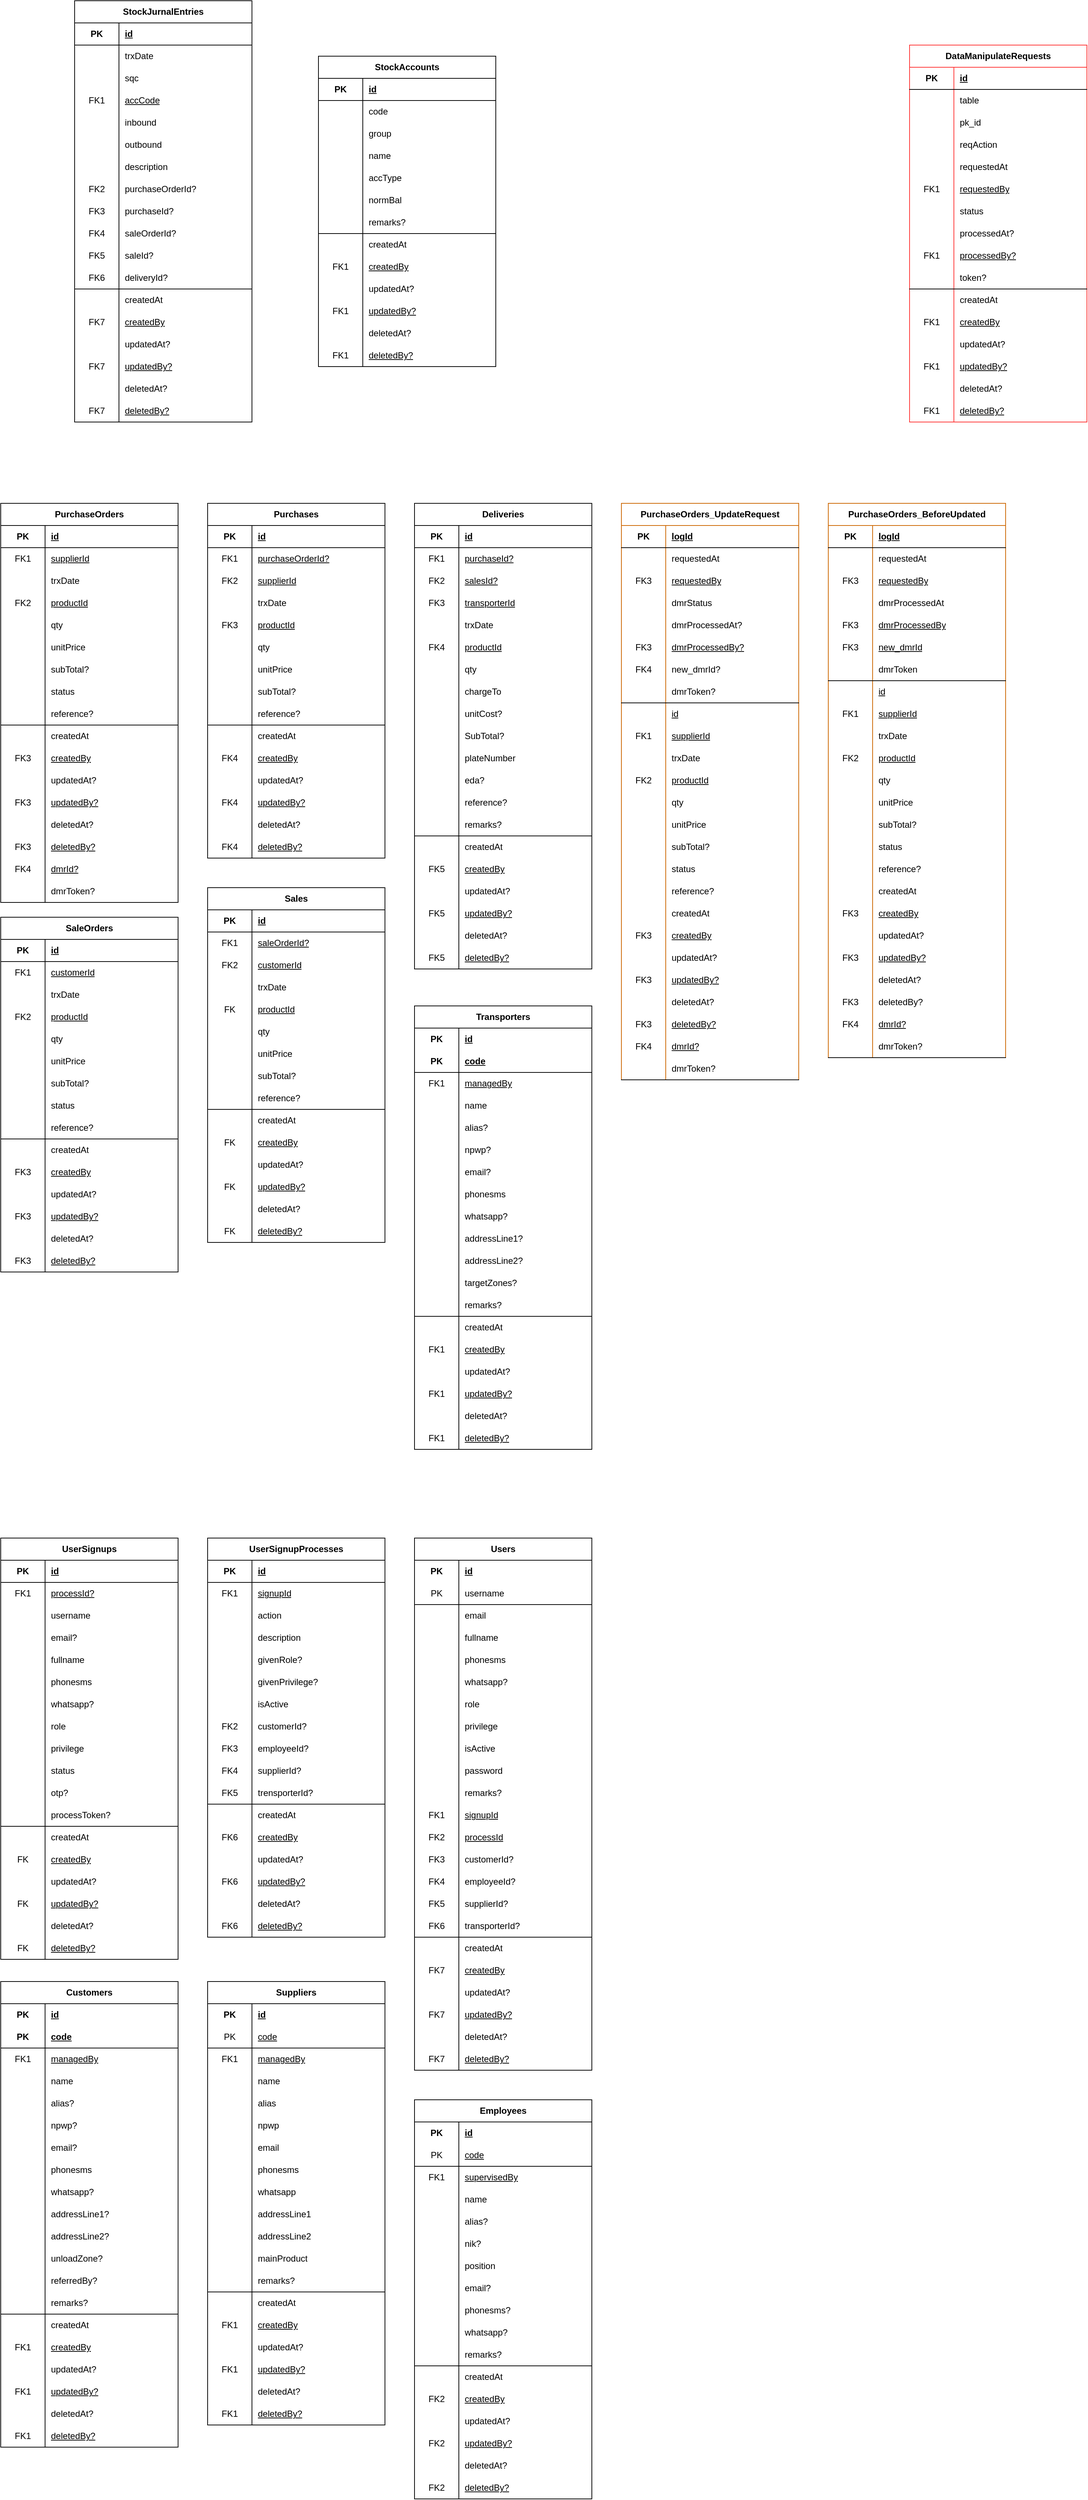 <mxfile version="22.1.18" type="device">
  <diagram id="R2lEEEUBdFMjLlhIrx00" name="Page-1">
    <mxGraphModel dx="1936" dy="2424" grid="1" gridSize="10" guides="1" tooltips="1" connect="1" arrows="1" fold="1" page="1" pageScale="1" pageWidth="850" pageHeight="1400" math="0" shadow="0" extFonts="Permanent Marker^https://fonts.googleapis.com/css?family=Permanent+Marker">
      <root>
        <mxCell id="0" />
        <mxCell id="1" parent="0" />
        <mxCell id="3BIiqXx4MHbXxTX5okut-70" value="Customers" style="shape=table;startSize=30;container=1;collapsible=1;childLayout=tableLayout;fixedRows=1;rowLines=0;fontStyle=1;align=center;resizeLast=1;html=1;whiteSpace=wrap;" parent="1" vertex="1">
          <mxGeometry x="40" y="2040" width="240" height="630" as="geometry">
            <mxRectangle x="60" y="1190" width="70" height="30" as="alternateBounds" />
          </mxGeometry>
        </mxCell>
        <mxCell id="3BIiqXx4MHbXxTX5okut-71" value="" style="shape=tableRow;horizontal=0;startSize=0;swimlaneHead=0;swimlaneBody=0;fillColor=none;collapsible=0;dropTarget=0;points=[[0,0.5],[1,0.5]];portConstraint=eastwest;top=0;left=0;right=0;bottom=0;html=1;" parent="3BIiqXx4MHbXxTX5okut-70" vertex="1">
          <mxGeometry y="30" width="240" height="30" as="geometry" />
        </mxCell>
        <mxCell id="3BIiqXx4MHbXxTX5okut-72" value="PK" style="shape=partialRectangle;connectable=0;fillColor=none;top=0;left=0;bottom=0;right=0;fontStyle=1;overflow=hidden;html=1;whiteSpace=wrap;" parent="3BIiqXx4MHbXxTX5okut-71" vertex="1">
          <mxGeometry width="60" height="30" as="geometry">
            <mxRectangle width="60" height="30" as="alternateBounds" />
          </mxGeometry>
        </mxCell>
        <mxCell id="3BIiqXx4MHbXxTX5okut-73" value="id" style="shape=partialRectangle;connectable=0;fillColor=none;top=0;left=0;bottom=0;right=0;align=left;spacingLeft=6;fontStyle=5;overflow=hidden;html=1;whiteSpace=wrap;" parent="3BIiqXx4MHbXxTX5okut-71" vertex="1">
          <mxGeometry x="60" width="180" height="30" as="geometry">
            <mxRectangle width="180" height="30" as="alternateBounds" />
          </mxGeometry>
        </mxCell>
        <mxCell id="LuDPeZ97qMa2Ysat2fZ5-34" style="shape=tableRow;horizontal=0;startSize=0;swimlaneHead=0;swimlaneBody=0;fillColor=none;collapsible=0;dropTarget=0;points=[[0,0.5],[1,0.5]];portConstraint=eastwest;top=0;left=0;right=0;bottom=1;html=1;" vertex="1" parent="3BIiqXx4MHbXxTX5okut-70">
          <mxGeometry y="60" width="240" height="30" as="geometry" />
        </mxCell>
        <mxCell id="LuDPeZ97qMa2Ysat2fZ5-35" value="PK" style="shape=partialRectangle;connectable=0;fillColor=none;top=0;left=0;bottom=0;right=0;fontStyle=1;overflow=hidden;html=1;whiteSpace=wrap;" vertex="1" parent="LuDPeZ97qMa2Ysat2fZ5-34">
          <mxGeometry width="60" height="30" as="geometry">
            <mxRectangle width="60" height="30" as="alternateBounds" />
          </mxGeometry>
        </mxCell>
        <mxCell id="LuDPeZ97qMa2Ysat2fZ5-36" value="code" style="shape=partialRectangle;connectable=0;fillColor=none;top=0;left=0;bottom=0;right=0;align=left;spacingLeft=6;fontStyle=5;overflow=hidden;html=1;whiteSpace=wrap;" vertex="1" parent="LuDPeZ97qMa2Ysat2fZ5-34">
          <mxGeometry x="60" width="180" height="30" as="geometry">
            <mxRectangle width="180" height="30" as="alternateBounds" />
          </mxGeometry>
        </mxCell>
        <mxCell id="3BIiqXx4MHbXxTX5okut-74" value="" style="shape=tableRow;horizontal=0;startSize=0;swimlaneHead=0;swimlaneBody=0;fillColor=none;collapsible=0;dropTarget=0;points=[[0,0.5],[1,0.5]];portConstraint=eastwest;top=0;left=0;right=0;bottom=0;html=1;" parent="3BIiqXx4MHbXxTX5okut-70" vertex="1">
          <mxGeometry y="90" width="240" height="30" as="geometry" />
        </mxCell>
        <mxCell id="3BIiqXx4MHbXxTX5okut-75" value="FK1" style="shape=partialRectangle;connectable=0;fillColor=none;top=0;left=0;bottom=0;right=0;fontStyle=0;overflow=hidden;html=1;whiteSpace=wrap;" parent="3BIiqXx4MHbXxTX5okut-74" vertex="1">
          <mxGeometry width="60" height="30" as="geometry">
            <mxRectangle width="60" height="30" as="alternateBounds" />
          </mxGeometry>
        </mxCell>
        <mxCell id="3BIiqXx4MHbXxTX5okut-76" value="managedBy" style="shape=partialRectangle;connectable=0;fillColor=none;top=0;left=0;bottom=0;right=0;align=left;spacingLeft=6;fontStyle=4;overflow=hidden;html=1;whiteSpace=wrap;" parent="3BIiqXx4MHbXxTX5okut-74" vertex="1">
          <mxGeometry x="60" width="180" height="30" as="geometry">
            <mxRectangle width="180" height="30" as="alternateBounds" />
          </mxGeometry>
        </mxCell>
        <mxCell id="O2nnySf2N8KsFjhJ_cYb-1" style="shape=tableRow;horizontal=0;startSize=0;swimlaneHead=0;swimlaneBody=0;fillColor=none;collapsible=0;dropTarget=0;points=[[0,0.5],[1,0.5]];portConstraint=eastwest;top=0;left=0;right=0;bottom=0;html=1;" parent="3BIiqXx4MHbXxTX5okut-70" vertex="1">
          <mxGeometry y="120" width="240" height="30" as="geometry" />
        </mxCell>
        <mxCell id="O2nnySf2N8KsFjhJ_cYb-2" style="shape=partialRectangle;connectable=0;fillColor=none;top=0;left=0;bottom=0;right=0;editable=1;overflow=hidden;html=1;whiteSpace=wrap;" parent="O2nnySf2N8KsFjhJ_cYb-1" vertex="1">
          <mxGeometry width="60" height="30" as="geometry">
            <mxRectangle width="60" height="30" as="alternateBounds" />
          </mxGeometry>
        </mxCell>
        <mxCell id="O2nnySf2N8KsFjhJ_cYb-3" value="name" style="shape=partialRectangle;connectable=0;fillColor=none;top=0;left=0;bottom=0;right=0;align=left;spacingLeft=6;overflow=hidden;html=1;whiteSpace=wrap;" parent="O2nnySf2N8KsFjhJ_cYb-1" vertex="1">
          <mxGeometry x="60" width="180" height="30" as="geometry">
            <mxRectangle width="180" height="30" as="alternateBounds" />
          </mxGeometry>
        </mxCell>
        <mxCell id="O2nnySf2N8KsFjhJ_cYb-4" style="shape=tableRow;horizontal=0;startSize=0;swimlaneHead=0;swimlaneBody=0;fillColor=none;collapsible=0;dropTarget=0;points=[[0,0.5],[1,0.5]];portConstraint=eastwest;top=0;left=0;right=0;bottom=0;html=1;" parent="3BIiqXx4MHbXxTX5okut-70" vertex="1">
          <mxGeometry y="150" width="240" height="30" as="geometry" />
        </mxCell>
        <mxCell id="O2nnySf2N8KsFjhJ_cYb-5" style="shape=partialRectangle;connectable=0;fillColor=none;top=0;left=0;bottom=0;right=0;editable=1;overflow=hidden;html=1;whiteSpace=wrap;" parent="O2nnySf2N8KsFjhJ_cYb-4" vertex="1">
          <mxGeometry width="60" height="30" as="geometry">
            <mxRectangle width="60" height="30" as="alternateBounds" />
          </mxGeometry>
        </mxCell>
        <mxCell id="O2nnySf2N8KsFjhJ_cYb-6" value="alias?" style="shape=partialRectangle;connectable=0;fillColor=none;top=0;left=0;bottom=0;right=0;align=left;spacingLeft=6;overflow=hidden;html=1;whiteSpace=wrap;" parent="O2nnySf2N8KsFjhJ_cYb-4" vertex="1">
          <mxGeometry x="60" width="180" height="30" as="geometry">
            <mxRectangle width="180" height="30" as="alternateBounds" />
          </mxGeometry>
        </mxCell>
        <mxCell id="O2nnySf2N8KsFjhJ_cYb-7" style="shape=tableRow;horizontal=0;startSize=0;swimlaneHead=0;swimlaneBody=0;fillColor=none;collapsible=0;dropTarget=0;points=[[0,0.5],[1,0.5]];portConstraint=eastwest;top=0;left=0;right=0;bottom=0;html=1;" parent="3BIiqXx4MHbXxTX5okut-70" vertex="1">
          <mxGeometry y="180" width="240" height="30" as="geometry" />
        </mxCell>
        <mxCell id="O2nnySf2N8KsFjhJ_cYb-8" style="shape=partialRectangle;connectable=0;fillColor=none;top=0;left=0;bottom=0;right=0;editable=1;overflow=hidden;html=1;whiteSpace=wrap;" parent="O2nnySf2N8KsFjhJ_cYb-7" vertex="1">
          <mxGeometry width="60" height="30" as="geometry">
            <mxRectangle width="60" height="30" as="alternateBounds" />
          </mxGeometry>
        </mxCell>
        <mxCell id="O2nnySf2N8KsFjhJ_cYb-9" value="npwp?" style="shape=partialRectangle;connectable=0;fillColor=none;top=0;left=0;bottom=0;right=0;align=left;spacingLeft=6;overflow=hidden;html=1;whiteSpace=wrap;" parent="O2nnySf2N8KsFjhJ_cYb-7" vertex="1">
          <mxGeometry x="60" width="180" height="30" as="geometry">
            <mxRectangle width="180" height="30" as="alternateBounds" />
          </mxGeometry>
        </mxCell>
        <mxCell id="LGfjY4JGjbLxkTfhmdXi-127" style="shape=tableRow;horizontal=0;startSize=0;swimlaneHead=0;swimlaneBody=0;fillColor=none;collapsible=0;dropTarget=0;points=[[0,0.5],[1,0.5]];portConstraint=eastwest;top=0;left=0;right=0;bottom=0;html=1;" parent="3BIiqXx4MHbXxTX5okut-70" vertex="1">
          <mxGeometry y="210" width="240" height="30" as="geometry" />
        </mxCell>
        <mxCell id="LGfjY4JGjbLxkTfhmdXi-128" style="shape=partialRectangle;connectable=0;fillColor=none;top=0;left=0;bottom=0;right=0;editable=1;overflow=hidden;html=1;whiteSpace=wrap;" parent="LGfjY4JGjbLxkTfhmdXi-127" vertex="1">
          <mxGeometry width="60" height="30" as="geometry">
            <mxRectangle width="60" height="30" as="alternateBounds" />
          </mxGeometry>
        </mxCell>
        <mxCell id="LGfjY4JGjbLxkTfhmdXi-129" value="email?" style="shape=partialRectangle;connectable=0;fillColor=none;top=0;left=0;bottom=0;right=0;align=left;spacingLeft=6;overflow=hidden;html=1;whiteSpace=wrap;" parent="LGfjY4JGjbLxkTfhmdXi-127" vertex="1">
          <mxGeometry x="60" width="180" height="30" as="geometry">
            <mxRectangle width="180" height="30" as="alternateBounds" />
          </mxGeometry>
        </mxCell>
        <mxCell id="LGfjY4JGjbLxkTfhmdXi-124" style="shape=tableRow;horizontal=0;startSize=0;swimlaneHead=0;swimlaneBody=0;fillColor=none;collapsible=0;dropTarget=0;points=[[0,0.5],[1,0.5]];portConstraint=eastwest;top=0;left=0;right=0;bottom=0;html=1;" parent="3BIiqXx4MHbXxTX5okut-70" vertex="1">
          <mxGeometry y="240" width="240" height="30" as="geometry" />
        </mxCell>
        <mxCell id="LGfjY4JGjbLxkTfhmdXi-125" style="shape=partialRectangle;connectable=0;fillColor=none;top=0;left=0;bottom=0;right=0;editable=1;overflow=hidden;html=1;whiteSpace=wrap;" parent="LGfjY4JGjbLxkTfhmdXi-124" vertex="1">
          <mxGeometry width="60" height="30" as="geometry">
            <mxRectangle width="60" height="30" as="alternateBounds" />
          </mxGeometry>
        </mxCell>
        <mxCell id="LGfjY4JGjbLxkTfhmdXi-126" value="phonesms" style="shape=partialRectangle;connectable=0;fillColor=none;top=0;left=0;bottom=0;right=0;align=left;spacingLeft=6;overflow=hidden;html=1;whiteSpace=wrap;" parent="LGfjY4JGjbLxkTfhmdXi-124" vertex="1">
          <mxGeometry x="60" width="180" height="30" as="geometry">
            <mxRectangle width="180" height="30" as="alternateBounds" />
          </mxGeometry>
        </mxCell>
        <mxCell id="LGfjY4JGjbLxkTfhmdXi-130" style="shape=tableRow;horizontal=0;startSize=0;swimlaneHead=0;swimlaneBody=0;fillColor=none;collapsible=0;dropTarget=0;points=[[0,0.5],[1,0.5]];portConstraint=eastwest;top=0;left=0;right=0;bottom=0;html=1;" parent="3BIiqXx4MHbXxTX5okut-70" vertex="1">
          <mxGeometry y="270" width="240" height="30" as="geometry" />
        </mxCell>
        <mxCell id="LGfjY4JGjbLxkTfhmdXi-131" style="shape=partialRectangle;connectable=0;fillColor=none;top=0;left=0;bottom=0;right=0;editable=1;overflow=hidden;html=1;whiteSpace=wrap;" parent="LGfjY4JGjbLxkTfhmdXi-130" vertex="1">
          <mxGeometry width="60" height="30" as="geometry">
            <mxRectangle width="60" height="30" as="alternateBounds" />
          </mxGeometry>
        </mxCell>
        <mxCell id="LGfjY4JGjbLxkTfhmdXi-132" value="whatsapp?" style="shape=partialRectangle;connectable=0;fillColor=none;top=0;left=0;bottom=0;right=0;align=left;spacingLeft=6;overflow=hidden;html=1;whiteSpace=wrap;" parent="LGfjY4JGjbLxkTfhmdXi-130" vertex="1">
          <mxGeometry x="60" width="180" height="30" as="geometry">
            <mxRectangle width="180" height="30" as="alternateBounds" />
          </mxGeometry>
        </mxCell>
        <mxCell id="LGfjY4JGjbLxkTfhmdXi-121" style="shape=tableRow;horizontal=0;startSize=0;swimlaneHead=0;swimlaneBody=0;fillColor=none;collapsible=0;dropTarget=0;points=[[0,0.5],[1,0.5]];portConstraint=eastwest;top=0;left=0;right=0;bottom=0;html=1;" parent="3BIiqXx4MHbXxTX5okut-70" vertex="1">
          <mxGeometry y="300" width="240" height="30" as="geometry" />
        </mxCell>
        <mxCell id="LGfjY4JGjbLxkTfhmdXi-122" style="shape=partialRectangle;connectable=0;fillColor=none;top=0;left=0;bottom=0;right=0;editable=1;overflow=hidden;html=1;whiteSpace=wrap;" parent="LGfjY4JGjbLxkTfhmdXi-121" vertex="1">
          <mxGeometry width="60" height="30" as="geometry">
            <mxRectangle width="60" height="30" as="alternateBounds" />
          </mxGeometry>
        </mxCell>
        <mxCell id="LGfjY4JGjbLxkTfhmdXi-123" value="addressLine1?" style="shape=partialRectangle;connectable=0;fillColor=none;top=0;left=0;bottom=0;right=0;align=left;spacingLeft=6;overflow=hidden;html=1;whiteSpace=wrap;" parent="LGfjY4JGjbLxkTfhmdXi-121" vertex="1">
          <mxGeometry x="60" width="180" height="30" as="geometry">
            <mxRectangle width="180" height="30" as="alternateBounds" />
          </mxGeometry>
        </mxCell>
        <mxCell id="LGfjY4JGjbLxkTfhmdXi-118" style="shape=tableRow;horizontal=0;startSize=0;swimlaneHead=0;swimlaneBody=0;fillColor=none;collapsible=0;dropTarget=0;points=[[0,0.5],[1,0.5]];portConstraint=eastwest;top=0;left=0;right=0;bottom=0;html=1;" parent="3BIiqXx4MHbXxTX5okut-70" vertex="1">
          <mxGeometry y="330" width="240" height="30" as="geometry" />
        </mxCell>
        <mxCell id="LGfjY4JGjbLxkTfhmdXi-119" style="shape=partialRectangle;connectable=0;fillColor=none;top=0;left=0;bottom=0;right=0;editable=1;overflow=hidden;html=1;whiteSpace=wrap;" parent="LGfjY4JGjbLxkTfhmdXi-118" vertex="1">
          <mxGeometry width="60" height="30" as="geometry">
            <mxRectangle width="60" height="30" as="alternateBounds" />
          </mxGeometry>
        </mxCell>
        <mxCell id="LGfjY4JGjbLxkTfhmdXi-120" value="addressLine2?" style="shape=partialRectangle;connectable=0;fillColor=none;top=0;left=0;bottom=0;right=0;align=left;spacingLeft=6;overflow=hidden;html=1;whiteSpace=wrap;" parent="LGfjY4JGjbLxkTfhmdXi-118" vertex="1">
          <mxGeometry x="60" width="180" height="30" as="geometry">
            <mxRectangle width="180" height="30" as="alternateBounds" />
          </mxGeometry>
        </mxCell>
        <mxCell id="LGfjY4JGjbLxkTfhmdXi-115" style="shape=tableRow;horizontal=0;startSize=0;swimlaneHead=0;swimlaneBody=0;fillColor=none;collapsible=0;dropTarget=0;points=[[0,0.5],[1,0.5]];portConstraint=eastwest;top=0;left=0;right=0;bottom=0;html=1;" parent="3BIiqXx4MHbXxTX5okut-70" vertex="1">
          <mxGeometry y="360" width="240" height="30" as="geometry" />
        </mxCell>
        <mxCell id="LGfjY4JGjbLxkTfhmdXi-116" style="shape=partialRectangle;connectable=0;fillColor=none;top=0;left=0;bottom=0;right=0;editable=1;overflow=hidden;html=1;whiteSpace=wrap;" parent="LGfjY4JGjbLxkTfhmdXi-115" vertex="1">
          <mxGeometry width="60" height="30" as="geometry">
            <mxRectangle width="60" height="30" as="alternateBounds" />
          </mxGeometry>
        </mxCell>
        <mxCell id="LGfjY4JGjbLxkTfhmdXi-117" value="unloadZone?" style="shape=partialRectangle;connectable=0;fillColor=none;top=0;left=0;bottom=0;right=0;align=left;spacingLeft=6;overflow=hidden;html=1;whiteSpace=wrap;" parent="LGfjY4JGjbLxkTfhmdXi-115" vertex="1">
          <mxGeometry x="60" width="180" height="30" as="geometry">
            <mxRectangle width="180" height="30" as="alternateBounds" />
          </mxGeometry>
        </mxCell>
        <mxCell id="LGfjY4JGjbLxkTfhmdXi-112" style="shape=tableRow;horizontal=0;startSize=0;swimlaneHead=0;swimlaneBody=0;fillColor=none;collapsible=0;dropTarget=0;points=[[0,0.5],[1,0.5]];portConstraint=eastwest;top=0;left=0;right=0;bottom=0;html=1;" parent="3BIiqXx4MHbXxTX5okut-70" vertex="1">
          <mxGeometry y="390" width="240" height="30" as="geometry" />
        </mxCell>
        <mxCell id="LGfjY4JGjbLxkTfhmdXi-113" style="shape=partialRectangle;connectable=0;fillColor=none;top=0;left=0;bottom=0;right=0;editable=1;overflow=hidden;html=1;whiteSpace=wrap;" parent="LGfjY4JGjbLxkTfhmdXi-112" vertex="1">
          <mxGeometry width="60" height="30" as="geometry">
            <mxRectangle width="60" height="30" as="alternateBounds" />
          </mxGeometry>
        </mxCell>
        <mxCell id="LGfjY4JGjbLxkTfhmdXi-114" value="referredBy?" style="shape=partialRectangle;connectable=0;fillColor=none;top=0;left=0;bottom=0;right=0;align=left;spacingLeft=6;overflow=hidden;html=1;whiteSpace=wrap;" parent="LGfjY4JGjbLxkTfhmdXi-112" vertex="1">
          <mxGeometry x="60" width="180" height="30" as="geometry">
            <mxRectangle width="180" height="30" as="alternateBounds" />
          </mxGeometry>
        </mxCell>
        <mxCell id="O2nnySf2N8KsFjhJ_cYb-10" style="shape=tableRow;horizontal=0;startSize=0;swimlaneHead=0;swimlaneBody=0;fillColor=none;collapsible=0;dropTarget=0;points=[[0,0.5],[1,0.5]];portConstraint=eastwest;top=0;left=0;right=0;bottom=1;html=1;" parent="3BIiqXx4MHbXxTX5okut-70" vertex="1">
          <mxGeometry y="420" width="240" height="30" as="geometry" />
        </mxCell>
        <mxCell id="O2nnySf2N8KsFjhJ_cYb-11" style="shape=partialRectangle;connectable=0;fillColor=none;top=0;left=0;bottom=0;right=0;editable=1;overflow=hidden;html=1;whiteSpace=wrap;" parent="O2nnySf2N8KsFjhJ_cYb-10" vertex="1">
          <mxGeometry width="60" height="30" as="geometry">
            <mxRectangle width="60" height="30" as="alternateBounds" />
          </mxGeometry>
        </mxCell>
        <mxCell id="O2nnySf2N8KsFjhJ_cYb-12" value="remarks?" style="shape=partialRectangle;connectable=0;fillColor=none;top=0;left=0;bottom=0;right=0;align=left;spacingLeft=6;overflow=hidden;html=1;whiteSpace=wrap;" parent="O2nnySf2N8KsFjhJ_cYb-10" vertex="1">
          <mxGeometry x="60" width="180" height="30" as="geometry">
            <mxRectangle width="180" height="30" as="alternateBounds" />
          </mxGeometry>
        </mxCell>
        <mxCell id="3BIiqXx4MHbXxTX5okut-77" value="" style="shape=tableRow;horizontal=0;startSize=0;swimlaneHead=0;swimlaneBody=0;fillColor=none;collapsible=0;dropTarget=0;points=[[0,0.5],[1,0.5]];portConstraint=eastwest;top=0;left=0;right=0;bottom=0;html=1;" parent="3BIiqXx4MHbXxTX5okut-70" vertex="1">
          <mxGeometry y="450" width="240" height="30" as="geometry" />
        </mxCell>
        <mxCell id="3BIiqXx4MHbXxTX5okut-78" value="" style="shape=partialRectangle;connectable=0;fillColor=none;top=0;left=0;bottom=0;right=0;editable=1;overflow=hidden;html=1;whiteSpace=wrap;" parent="3BIiqXx4MHbXxTX5okut-77" vertex="1">
          <mxGeometry width="60" height="30" as="geometry">
            <mxRectangle width="60" height="30" as="alternateBounds" />
          </mxGeometry>
        </mxCell>
        <mxCell id="3BIiqXx4MHbXxTX5okut-79" value="createdAt" style="shape=partialRectangle;connectable=0;fillColor=none;top=0;left=0;bottom=0;right=0;align=left;spacingLeft=6;overflow=hidden;html=1;whiteSpace=wrap;" parent="3BIiqXx4MHbXxTX5okut-77" vertex="1">
          <mxGeometry x="60" width="180" height="30" as="geometry">
            <mxRectangle width="180" height="30" as="alternateBounds" />
          </mxGeometry>
        </mxCell>
        <mxCell id="3BIiqXx4MHbXxTX5okut-80" style="shape=tableRow;horizontal=0;startSize=0;swimlaneHead=0;swimlaneBody=0;fillColor=none;collapsible=0;dropTarget=0;points=[[0,0.5],[1,0.5]];portConstraint=eastwest;top=0;left=0;right=0;bottom=0;html=1;" parent="3BIiqXx4MHbXxTX5okut-70" vertex="1">
          <mxGeometry y="480" width="240" height="30" as="geometry" />
        </mxCell>
        <mxCell id="3BIiqXx4MHbXxTX5okut-81" value="FK1" style="shape=partialRectangle;connectable=0;fillColor=none;top=0;left=0;bottom=0;right=0;editable=1;overflow=hidden;html=1;whiteSpace=wrap;" parent="3BIiqXx4MHbXxTX5okut-80" vertex="1">
          <mxGeometry width="60" height="30" as="geometry">
            <mxRectangle width="60" height="30" as="alternateBounds" />
          </mxGeometry>
        </mxCell>
        <mxCell id="3BIiqXx4MHbXxTX5okut-82" value="createdBy" style="shape=partialRectangle;connectable=0;fillColor=none;top=0;left=0;bottom=0;right=0;align=left;spacingLeft=6;overflow=hidden;html=1;whiteSpace=wrap;fontStyle=4" parent="3BIiqXx4MHbXxTX5okut-80" vertex="1">
          <mxGeometry x="60" width="180" height="30" as="geometry">
            <mxRectangle width="180" height="30" as="alternateBounds" />
          </mxGeometry>
        </mxCell>
        <mxCell id="3BIiqXx4MHbXxTX5okut-83" style="shape=tableRow;horizontal=0;startSize=0;swimlaneHead=0;swimlaneBody=0;fillColor=none;collapsible=0;dropTarget=0;points=[[0,0.5],[1,0.5]];portConstraint=eastwest;top=0;left=0;right=0;bottom=0;html=1;" parent="3BIiqXx4MHbXxTX5okut-70" vertex="1">
          <mxGeometry y="510" width="240" height="30" as="geometry" />
        </mxCell>
        <mxCell id="3BIiqXx4MHbXxTX5okut-84" style="shape=partialRectangle;connectable=0;fillColor=none;top=0;left=0;bottom=0;right=0;editable=1;overflow=hidden;html=1;whiteSpace=wrap;" parent="3BIiqXx4MHbXxTX5okut-83" vertex="1">
          <mxGeometry width="60" height="30" as="geometry">
            <mxRectangle width="60" height="30" as="alternateBounds" />
          </mxGeometry>
        </mxCell>
        <mxCell id="3BIiqXx4MHbXxTX5okut-85" value="updatedAt?" style="shape=partialRectangle;connectable=0;fillColor=none;top=0;left=0;bottom=0;right=0;align=left;spacingLeft=6;overflow=hidden;html=1;whiteSpace=wrap;" parent="3BIiqXx4MHbXxTX5okut-83" vertex="1">
          <mxGeometry x="60" width="180" height="30" as="geometry">
            <mxRectangle width="180" height="30" as="alternateBounds" />
          </mxGeometry>
        </mxCell>
        <mxCell id="3BIiqXx4MHbXxTX5okut-86" value="" style="shape=tableRow;horizontal=0;startSize=0;swimlaneHead=0;swimlaneBody=0;fillColor=none;collapsible=0;dropTarget=0;points=[[0,0.5],[1,0.5]];portConstraint=eastwest;top=0;left=0;right=0;bottom=0;html=1;" parent="3BIiqXx4MHbXxTX5okut-70" vertex="1">
          <mxGeometry y="540" width="240" height="30" as="geometry" />
        </mxCell>
        <mxCell id="3BIiqXx4MHbXxTX5okut-87" value="FK1" style="shape=partialRectangle;connectable=0;fillColor=none;top=0;left=0;bottom=0;right=0;editable=1;overflow=hidden;html=1;whiteSpace=wrap;" parent="3BIiqXx4MHbXxTX5okut-86" vertex="1">
          <mxGeometry width="60" height="30" as="geometry">
            <mxRectangle width="60" height="30" as="alternateBounds" />
          </mxGeometry>
        </mxCell>
        <mxCell id="3BIiqXx4MHbXxTX5okut-88" value="updatedBy?" style="shape=partialRectangle;connectable=0;fillColor=none;top=0;left=0;bottom=0;right=0;align=left;spacingLeft=6;overflow=hidden;html=1;whiteSpace=wrap;fontStyle=4" parent="3BIiqXx4MHbXxTX5okut-86" vertex="1">
          <mxGeometry x="60" width="180" height="30" as="geometry">
            <mxRectangle width="180" height="30" as="alternateBounds" />
          </mxGeometry>
        </mxCell>
        <mxCell id="3BIiqXx4MHbXxTX5okut-89" style="shape=tableRow;horizontal=0;startSize=0;swimlaneHead=0;swimlaneBody=0;fillColor=none;collapsible=0;dropTarget=0;points=[[0,0.5],[1,0.5]];portConstraint=eastwest;top=0;left=0;right=0;bottom=0;html=1;" parent="3BIiqXx4MHbXxTX5okut-70" vertex="1">
          <mxGeometry y="570" width="240" height="30" as="geometry" />
        </mxCell>
        <mxCell id="3BIiqXx4MHbXxTX5okut-90" style="shape=partialRectangle;connectable=0;fillColor=none;top=0;left=0;bottom=0;right=0;editable=1;overflow=hidden;html=1;whiteSpace=wrap;" parent="3BIiqXx4MHbXxTX5okut-89" vertex="1">
          <mxGeometry width="60" height="30" as="geometry">
            <mxRectangle width="60" height="30" as="alternateBounds" />
          </mxGeometry>
        </mxCell>
        <mxCell id="3BIiqXx4MHbXxTX5okut-91" value="deletedAt?" style="shape=partialRectangle;connectable=0;fillColor=none;top=0;left=0;bottom=0;right=0;align=left;spacingLeft=6;overflow=hidden;html=1;whiteSpace=wrap;" parent="3BIiqXx4MHbXxTX5okut-89" vertex="1">
          <mxGeometry x="60" width="180" height="30" as="geometry">
            <mxRectangle width="180" height="30" as="alternateBounds" />
          </mxGeometry>
        </mxCell>
        <mxCell id="3BIiqXx4MHbXxTX5okut-92" style="shape=tableRow;horizontal=0;startSize=0;swimlaneHead=0;swimlaneBody=0;fillColor=none;collapsible=0;dropTarget=0;points=[[0,0.5],[1,0.5]];portConstraint=eastwest;top=0;left=0;right=0;bottom=0;html=1;" parent="3BIiqXx4MHbXxTX5okut-70" vertex="1">
          <mxGeometry y="600" width="240" height="30" as="geometry" />
        </mxCell>
        <mxCell id="3BIiqXx4MHbXxTX5okut-93" value="FK1" style="shape=partialRectangle;connectable=0;fillColor=none;top=0;left=0;bottom=0;right=0;editable=1;overflow=hidden;html=1;whiteSpace=wrap;" parent="3BIiqXx4MHbXxTX5okut-92" vertex="1">
          <mxGeometry width="60" height="30" as="geometry">
            <mxRectangle width="60" height="30" as="alternateBounds" />
          </mxGeometry>
        </mxCell>
        <mxCell id="3BIiqXx4MHbXxTX5okut-94" value="deletedBy?" style="shape=partialRectangle;connectable=0;fillColor=none;top=0;left=0;bottom=0;right=0;align=left;spacingLeft=6;overflow=hidden;html=1;whiteSpace=wrap;fontStyle=4" parent="3BIiqXx4MHbXxTX5okut-92" vertex="1">
          <mxGeometry x="60" width="180" height="30" as="geometry">
            <mxRectangle width="180" height="30" as="alternateBounds" />
          </mxGeometry>
        </mxCell>
        <mxCell id="O2nnySf2N8KsFjhJ_cYb-13" value="PurchaseOrders" style="shape=table;startSize=30;container=1;collapsible=1;childLayout=tableLayout;fixedRows=1;rowLines=0;fontStyle=1;align=center;resizeLast=1;html=1;whiteSpace=wrap;" parent="1" vertex="1">
          <mxGeometry x="40" y="40" width="240" height="540" as="geometry">
            <mxRectangle x="40" y="280" width="70" height="30" as="alternateBounds" />
          </mxGeometry>
        </mxCell>
        <mxCell id="O2nnySf2N8KsFjhJ_cYb-14" value="" style="shape=tableRow;horizontal=0;startSize=0;swimlaneHead=0;swimlaneBody=0;fillColor=none;collapsible=0;dropTarget=0;points=[[0,0.5],[1,0.5]];portConstraint=eastwest;top=0;left=0;right=0;bottom=1;html=1;" parent="O2nnySf2N8KsFjhJ_cYb-13" vertex="1">
          <mxGeometry y="30" width="240" height="30" as="geometry" />
        </mxCell>
        <mxCell id="O2nnySf2N8KsFjhJ_cYb-15" value="PK" style="shape=partialRectangle;connectable=0;fillColor=none;top=0;left=0;bottom=0;right=0;fontStyle=1;overflow=hidden;html=1;whiteSpace=wrap;" parent="O2nnySf2N8KsFjhJ_cYb-14" vertex="1">
          <mxGeometry width="60" height="30" as="geometry">
            <mxRectangle width="60" height="30" as="alternateBounds" />
          </mxGeometry>
        </mxCell>
        <mxCell id="O2nnySf2N8KsFjhJ_cYb-16" value="id" style="shape=partialRectangle;connectable=0;fillColor=none;top=0;left=0;bottom=0;right=0;align=left;spacingLeft=6;fontStyle=5;overflow=hidden;html=1;whiteSpace=wrap;" parent="O2nnySf2N8KsFjhJ_cYb-14" vertex="1">
          <mxGeometry x="60" width="180" height="30" as="geometry">
            <mxRectangle width="180" height="30" as="alternateBounds" />
          </mxGeometry>
        </mxCell>
        <mxCell id="O2nnySf2N8KsFjhJ_cYb-17" value="" style="shape=tableRow;horizontal=0;startSize=0;swimlaneHead=0;swimlaneBody=0;fillColor=none;collapsible=0;dropTarget=0;points=[[0,0.5],[1,0.5]];portConstraint=eastwest;top=0;left=0;right=0;bottom=0;html=1;" parent="O2nnySf2N8KsFjhJ_cYb-13" vertex="1">
          <mxGeometry y="60" width="240" height="30" as="geometry" />
        </mxCell>
        <mxCell id="O2nnySf2N8KsFjhJ_cYb-18" value="FK1" style="shape=partialRectangle;connectable=0;fillColor=none;top=0;left=0;bottom=0;right=0;fontStyle=0;overflow=hidden;html=1;whiteSpace=wrap;" parent="O2nnySf2N8KsFjhJ_cYb-17" vertex="1">
          <mxGeometry width="60" height="30" as="geometry">
            <mxRectangle width="60" height="30" as="alternateBounds" />
          </mxGeometry>
        </mxCell>
        <mxCell id="O2nnySf2N8KsFjhJ_cYb-19" value="supplierId" style="shape=partialRectangle;connectable=0;fillColor=none;top=0;left=0;bottom=0;right=0;align=left;spacingLeft=6;fontStyle=4;overflow=hidden;html=1;whiteSpace=wrap;" parent="O2nnySf2N8KsFjhJ_cYb-17" vertex="1">
          <mxGeometry x="60" width="180" height="30" as="geometry">
            <mxRectangle width="180" height="30" as="alternateBounds" />
          </mxGeometry>
        </mxCell>
        <mxCell id="O2nnySf2N8KsFjhJ_cYb-20" style="shape=tableRow;horizontal=0;startSize=0;swimlaneHead=0;swimlaneBody=0;fillColor=none;collapsible=0;dropTarget=0;points=[[0,0.5],[1,0.5]];portConstraint=eastwest;top=0;left=0;right=0;bottom=0;html=1;" parent="O2nnySf2N8KsFjhJ_cYb-13" vertex="1">
          <mxGeometry y="90" width="240" height="30" as="geometry" />
        </mxCell>
        <mxCell id="O2nnySf2N8KsFjhJ_cYb-21" style="shape=partialRectangle;connectable=0;fillColor=none;top=0;left=0;bottom=0;right=0;editable=1;overflow=hidden;html=1;whiteSpace=wrap;" parent="O2nnySf2N8KsFjhJ_cYb-20" vertex="1">
          <mxGeometry width="60" height="30" as="geometry">
            <mxRectangle width="60" height="30" as="alternateBounds" />
          </mxGeometry>
        </mxCell>
        <mxCell id="O2nnySf2N8KsFjhJ_cYb-22" value="trxDate" style="shape=partialRectangle;connectable=0;fillColor=none;top=0;left=0;bottom=0;right=0;align=left;spacingLeft=6;overflow=hidden;html=1;whiteSpace=wrap;" parent="O2nnySf2N8KsFjhJ_cYb-20" vertex="1">
          <mxGeometry x="60" width="180" height="30" as="geometry">
            <mxRectangle width="180" height="30" as="alternateBounds" />
          </mxGeometry>
        </mxCell>
        <mxCell id="O2nnySf2N8KsFjhJ_cYb-23" style="shape=tableRow;horizontal=0;startSize=0;swimlaneHead=0;swimlaneBody=0;fillColor=none;collapsible=0;dropTarget=0;points=[[0,0.5],[1,0.5]];portConstraint=eastwest;top=0;left=0;right=0;bottom=0;html=1;" parent="O2nnySf2N8KsFjhJ_cYb-13" vertex="1">
          <mxGeometry y="120" width="240" height="30" as="geometry" />
        </mxCell>
        <mxCell id="O2nnySf2N8KsFjhJ_cYb-24" value="FK2" style="shape=partialRectangle;connectable=0;fillColor=none;top=0;left=0;bottom=0;right=0;editable=1;overflow=hidden;html=1;whiteSpace=wrap;" parent="O2nnySf2N8KsFjhJ_cYb-23" vertex="1">
          <mxGeometry width="60" height="30" as="geometry">
            <mxRectangle width="60" height="30" as="alternateBounds" />
          </mxGeometry>
        </mxCell>
        <mxCell id="O2nnySf2N8KsFjhJ_cYb-25" value="productId" style="shape=partialRectangle;connectable=0;fillColor=none;top=0;left=0;bottom=0;right=0;align=left;spacingLeft=6;overflow=hidden;html=1;whiteSpace=wrap;fontStyle=4" parent="O2nnySf2N8KsFjhJ_cYb-23" vertex="1">
          <mxGeometry x="60" width="180" height="30" as="geometry">
            <mxRectangle width="180" height="30" as="alternateBounds" />
          </mxGeometry>
        </mxCell>
        <mxCell id="O2nnySf2N8KsFjhJ_cYb-26" style="shape=tableRow;horizontal=0;startSize=0;swimlaneHead=0;swimlaneBody=0;fillColor=none;collapsible=0;dropTarget=0;points=[[0,0.5],[1,0.5]];portConstraint=eastwest;top=0;left=0;right=0;bottom=0;html=1;" parent="O2nnySf2N8KsFjhJ_cYb-13" vertex="1">
          <mxGeometry y="150" width="240" height="30" as="geometry" />
        </mxCell>
        <mxCell id="O2nnySf2N8KsFjhJ_cYb-27" style="shape=partialRectangle;connectable=0;fillColor=none;top=0;left=0;bottom=0;right=0;editable=1;overflow=hidden;html=1;whiteSpace=wrap;" parent="O2nnySf2N8KsFjhJ_cYb-26" vertex="1">
          <mxGeometry width="60" height="30" as="geometry">
            <mxRectangle width="60" height="30" as="alternateBounds" />
          </mxGeometry>
        </mxCell>
        <mxCell id="O2nnySf2N8KsFjhJ_cYb-28" value="qty" style="shape=partialRectangle;connectable=0;fillColor=none;top=0;left=0;bottom=0;right=0;align=left;spacingLeft=6;overflow=hidden;html=1;whiteSpace=wrap;" parent="O2nnySf2N8KsFjhJ_cYb-26" vertex="1">
          <mxGeometry x="60" width="180" height="30" as="geometry">
            <mxRectangle width="180" height="30" as="alternateBounds" />
          </mxGeometry>
        </mxCell>
        <mxCell id="O2nnySf2N8KsFjhJ_cYb-185" style="shape=tableRow;horizontal=0;startSize=0;swimlaneHead=0;swimlaneBody=0;fillColor=none;collapsible=0;dropTarget=0;points=[[0,0.5],[1,0.5]];portConstraint=eastwest;top=0;left=0;right=0;bottom=0;html=1;" parent="O2nnySf2N8KsFjhJ_cYb-13" vertex="1">
          <mxGeometry y="180" width="240" height="30" as="geometry" />
        </mxCell>
        <mxCell id="O2nnySf2N8KsFjhJ_cYb-186" style="shape=partialRectangle;connectable=0;fillColor=none;top=0;left=0;bottom=0;right=0;editable=1;overflow=hidden;html=1;whiteSpace=wrap;" parent="O2nnySf2N8KsFjhJ_cYb-185" vertex="1">
          <mxGeometry width="60" height="30" as="geometry">
            <mxRectangle width="60" height="30" as="alternateBounds" />
          </mxGeometry>
        </mxCell>
        <mxCell id="O2nnySf2N8KsFjhJ_cYb-187" value="unitPrice" style="shape=partialRectangle;connectable=0;fillColor=none;top=0;left=0;bottom=0;right=0;align=left;spacingLeft=6;overflow=hidden;html=1;whiteSpace=wrap;" parent="O2nnySf2N8KsFjhJ_cYb-185" vertex="1">
          <mxGeometry x="60" width="180" height="30" as="geometry">
            <mxRectangle width="180" height="30" as="alternateBounds" />
          </mxGeometry>
        </mxCell>
        <mxCell id="O2nnySf2N8KsFjhJ_cYb-182" style="shape=tableRow;horizontal=0;startSize=0;swimlaneHead=0;swimlaneBody=0;fillColor=none;collapsible=0;dropTarget=0;points=[[0,0.5],[1,0.5]];portConstraint=eastwest;top=0;left=0;right=0;bottom=0;html=1;" parent="O2nnySf2N8KsFjhJ_cYb-13" vertex="1">
          <mxGeometry y="210" width="240" height="30" as="geometry" />
        </mxCell>
        <mxCell id="O2nnySf2N8KsFjhJ_cYb-183" style="shape=partialRectangle;connectable=0;fillColor=none;top=0;left=0;bottom=0;right=0;editable=1;overflow=hidden;html=1;whiteSpace=wrap;" parent="O2nnySf2N8KsFjhJ_cYb-182" vertex="1">
          <mxGeometry width="60" height="30" as="geometry">
            <mxRectangle width="60" height="30" as="alternateBounds" />
          </mxGeometry>
        </mxCell>
        <mxCell id="O2nnySf2N8KsFjhJ_cYb-184" value="subTotal?" style="shape=partialRectangle;connectable=0;fillColor=none;top=0;left=0;bottom=0;right=0;align=left;spacingLeft=6;overflow=hidden;html=1;whiteSpace=wrap;" parent="O2nnySf2N8KsFjhJ_cYb-182" vertex="1">
          <mxGeometry x="60" width="180" height="30" as="geometry">
            <mxRectangle width="180" height="30" as="alternateBounds" />
          </mxGeometry>
        </mxCell>
        <mxCell id="O2nnySf2N8KsFjhJ_cYb-179" style="shape=tableRow;horizontal=0;startSize=0;swimlaneHead=0;swimlaneBody=0;fillColor=none;collapsible=0;dropTarget=0;points=[[0,0.5],[1,0.5]];portConstraint=eastwest;top=0;left=0;right=0;bottom=0;html=1;" parent="O2nnySf2N8KsFjhJ_cYb-13" vertex="1">
          <mxGeometry y="240" width="240" height="30" as="geometry" />
        </mxCell>
        <mxCell id="O2nnySf2N8KsFjhJ_cYb-180" style="shape=partialRectangle;connectable=0;fillColor=none;top=0;left=0;bottom=0;right=0;editable=1;overflow=hidden;html=1;whiteSpace=wrap;" parent="O2nnySf2N8KsFjhJ_cYb-179" vertex="1">
          <mxGeometry width="60" height="30" as="geometry">
            <mxRectangle width="60" height="30" as="alternateBounds" />
          </mxGeometry>
        </mxCell>
        <mxCell id="O2nnySf2N8KsFjhJ_cYb-181" value="status" style="shape=partialRectangle;connectable=0;fillColor=none;top=0;left=0;bottom=0;right=0;align=left;spacingLeft=6;overflow=hidden;html=1;whiteSpace=wrap;" parent="O2nnySf2N8KsFjhJ_cYb-179" vertex="1">
          <mxGeometry x="60" width="180" height="30" as="geometry">
            <mxRectangle width="180" height="30" as="alternateBounds" />
          </mxGeometry>
        </mxCell>
        <mxCell id="O2nnySf2N8KsFjhJ_cYb-29" style="shape=tableRow;horizontal=0;startSize=0;swimlaneHead=0;swimlaneBody=0;fillColor=none;collapsible=0;dropTarget=0;points=[[0,0.5],[1,0.5]];portConstraint=eastwest;top=0;left=0;right=0;bottom=1;html=1;" parent="O2nnySf2N8KsFjhJ_cYb-13" vertex="1">
          <mxGeometry y="270" width="240" height="30" as="geometry" />
        </mxCell>
        <mxCell id="O2nnySf2N8KsFjhJ_cYb-30" style="shape=partialRectangle;connectable=0;fillColor=none;top=0;left=0;bottom=0;right=0;editable=1;overflow=hidden;html=1;whiteSpace=wrap;" parent="O2nnySf2N8KsFjhJ_cYb-29" vertex="1">
          <mxGeometry width="60" height="30" as="geometry">
            <mxRectangle width="60" height="30" as="alternateBounds" />
          </mxGeometry>
        </mxCell>
        <mxCell id="O2nnySf2N8KsFjhJ_cYb-31" value="reference?" style="shape=partialRectangle;connectable=0;fillColor=none;top=0;left=0;bottom=0;right=0;align=left;spacingLeft=6;overflow=hidden;html=1;whiteSpace=wrap;" parent="O2nnySf2N8KsFjhJ_cYb-29" vertex="1">
          <mxGeometry x="60" width="180" height="30" as="geometry">
            <mxRectangle width="180" height="30" as="alternateBounds" />
          </mxGeometry>
        </mxCell>
        <mxCell id="O2nnySf2N8KsFjhJ_cYb-32" value="" style="shape=tableRow;horizontal=0;startSize=0;swimlaneHead=0;swimlaneBody=0;fillColor=none;collapsible=0;dropTarget=0;points=[[0,0.5],[1,0.5]];portConstraint=eastwest;top=0;left=0;right=0;bottom=0;html=1;" parent="O2nnySf2N8KsFjhJ_cYb-13" vertex="1">
          <mxGeometry y="300" width="240" height="30" as="geometry" />
        </mxCell>
        <mxCell id="O2nnySf2N8KsFjhJ_cYb-33" value="" style="shape=partialRectangle;connectable=0;fillColor=none;top=0;left=0;bottom=0;right=0;editable=1;overflow=hidden;html=1;whiteSpace=wrap;" parent="O2nnySf2N8KsFjhJ_cYb-32" vertex="1">
          <mxGeometry width="60" height="30" as="geometry">
            <mxRectangle width="60" height="30" as="alternateBounds" />
          </mxGeometry>
        </mxCell>
        <mxCell id="O2nnySf2N8KsFjhJ_cYb-34" value="createdAt" style="shape=partialRectangle;connectable=0;fillColor=none;top=0;left=0;bottom=0;right=0;align=left;spacingLeft=6;overflow=hidden;html=1;whiteSpace=wrap;" parent="O2nnySf2N8KsFjhJ_cYb-32" vertex="1">
          <mxGeometry x="60" width="180" height="30" as="geometry">
            <mxRectangle width="180" height="30" as="alternateBounds" />
          </mxGeometry>
        </mxCell>
        <mxCell id="O2nnySf2N8KsFjhJ_cYb-35" style="shape=tableRow;horizontal=0;startSize=0;swimlaneHead=0;swimlaneBody=0;fillColor=none;collapsible=0;dropTarget=0;points=[[0,0.5],[1,0.5]];portConstraint=eastwest;top=0;left=0;right=0;bottom=0;html=1;" parent="O2nnySf2N8KsFjhJ_cYb-13" vertex="1">
          <mxGeometry y="330" width="240" height="30" as="geometry" />
        </mxCell>
        <mxCell id="O2nnySf2N8KsFjhJ_cYb-36" value="FK3" style="shape=partialRectangle;connectable=0;fillColor=none;top=0;left=0;bottom=0;right=0;editable=1;overflow=hidden;html=1;whiteSpace=wrap;" parent="O2nnySf2N8KsFjhJ_cYb-35" vertex="1">
          <mxGeometry width="60" height="30" as="geometry">
            <mxRectangle width="60" height="30" as="alternateBounds" />
          </mxGeometry>
        </mxCell>
        <mxCell id="O2nnySf2N8KsFjhJ_cYb-37" value="createdBy" style="shape=partialRectangle;connectable=0;fillColor=none;top=0;left=0;bottom=0;right=0;align=left;spacingLeft=6;overflow=hidden;html=1;whiteSpace=wrap;fontStyle=4" parent="O2nnySf2N8KsFjhJ_cYb-35" vertex="1">
          <mxGeometry x="60" width="180" height="30" as="geometry">
            <mxRectangle width="180" height="30" as="alternateBounds" />
          </mxGeometry>
        </mxCell>
        <mxCell id="O2nnySf2N8KsFjhJ_cYb-38" style="shape=tableRow;horizontal=0;startSize=0;swimlaneHead=0;swimlaneBody=0;fillColor=none;collapsible=0;dropTarget=0;points=[[0,0.5],[1,0.5]];portConstraint=eastwest;top=0;left=0;right=0;bottom=0;html=1;" parent="O2nnySf2N8KsFjhJ_cYb-13" vertex="1">
          <mxGeometry y="360" width="240" height="30" as="geometry" />
        </mxCell>
        <mxCell id="O2nnySf2N8KsFjhJ_cYb-39" style="shape=partialRectangle;connectable=0;fillColor=none;top=0;left=0;bottom=0;right=0;editable=1;overflow=hidden;html=1;whiteSpace=wrap;" parent="O2nnySf2N8KsFjhJ_cYb-38" vertex="1">
          <mxGeometry width="60" height="30" as="geometry">
            <mxRectangle width="60" height="30" as="alternateBounds" />
          </mxGeometry>
        </mxCell>
        <mxCell id="O2nnySf2N8KsFjhJ_cYb-40" value="updatedAt?" style="shape=partialRectangle;connectable=0;fillColor=none;top=0;left=0;bottom=0;right=0;align=left;spacingLeft=6;overflow=hidden;html=1;whiteSpace=wrap;" parent="O2nnySf2N8KsFjhJ_cYb-38" vertex="1">
          <mxGeometry x="60" width="180" height="30" as="geometry">
            <mxRectangle width="180" height="30" as="alternateBounds" />
          </mxGeometry>
        </mxCell>
        <mxCell id="O2nnySf2N8KsFjhJ_cYb-41" value="" style="shape=tableRow;horizontal=0;startSize=0;swimlaneHead=0;swimlaneBody=0;fillColor=none;collapsible=0;dropTarget=0;points=[[0,0.5],[1,0.5]];portConstraint=eastwest;top=0;left=0;right=0;bottom=0;html=1;" parent="O2nnySf2N8KsFjhJ_cYb-13" vertex="1">
          <mxGeometry y="390" width="240" height="30" as="geometry" />
        </mxCell>
        <mxCell id="O2nnySf2N8KsFjhJ_cYb-42" value="FK3" style="shape=partialRectangle;connectable=0;fillColor=none;top=0;left=0;bottom=0;right=0;editable=1;overflow=hidden;html=1;whiteSpace=wrap;" parent="O2nnySf2N8KsFjhJ_cYb-41" vertex="1">
          <mxGeometry width="60" height="30" as="geometry">
            <mxRectangle width="60" height="30" as="alternateBounds" />
          </mxGeometry>
        </mxCell>
        <mxCell id="O2nnySf2N8KsFjhJ_cYb-43" value="updatedBy?" style="shape=partialRectangle;connectable=0;fillColor=none;top=0;left=0;bottom=0;right=0;align=left;spacingLeft=6;overflow=hidden;html=1;whiteSpace=wrap;fontStyle=4" parent="O2nnySf2N8KsFjhJ_cYb-41" vertex="1">
          <mxGeometry x="60" width="180" height="30" as="geometry">
            <mxRectangle width="180" height="30" as="alternateBounds" />
          </mxGeometry>
        </mxCell>
        <mxCell id="O2nnySf2N8KsFjhJ_cYb-44" style="shape=tableRow;horizontal=0;startSize=0;swimlaneHead=0;swimlaneBody=0;fillColor=none;collapsible=0;dropTarget=0;points=[[0,0.5],[1,0.5]];portConstraint=eastwest;top=0;left=0;right=0;bottom=0;html=1;" parent="O2nnySf2N8KsFjhJ_cYb-13" vertex="1">
          <mxGeometry y="420" width="240" height="30" as="geometry" />
        </mxCell>
        <mxCell id="O2nnySf2N8KsFjhJ_cYb-45" style="shape=partialRectangle;connectable=0;fillColor=none;top=0;left=0;bottom=0;right=0;editable=1;overflow=hidden;html=1;whiteSpace=wrap;" parent="O2nnySf2N8KsFjhJ_cYb-44" vertex="1">
          <mxGeometry width="60" height="30" as="geometry">
            <mxRectangle width="60" height="30" as="alternateBounds" />
          </mxGeometry>
        </mxCell>
        <mxCell id="O2nnySf2N8KsFjhJ_cYb-46" value="deletedAt?" style="shape=partialRectangle;connectable=0;fillColor=none;top=0;left=0;bottom=0;right=0;align=left;spacingLeft=6;overflow=hidden;html=1;whiteSpace=wrap;" parent="O2nnySf2N8KsFjhJ_cYb-44" vertex="1">
          <mxGeometry x="60" width="180" height="30" as="geometry">
            <mxRectangle width="180" height="30" as="alternateBounds" />
          </mxGeometry>
        </mxCell>
        <mxCell id="O2nnySf2N8KsFjhJ_cYb-47" style="shape=tableRow;horizontal=0;startSize=0;swimlaneHead=0;swimlaneBody=0;fillColor=none;collapsible=0;dropTarget=0;points=[[0,0.5],[1,0.5]];portConstraint=eastwest;top=0;left=0;right=0;bottom=0;html=1;" parent="O2nnySf2N8KsFjhJ_cYb-13" vertex="1">
          <mxGeometry y="450" width="240" height="30" as="geometry" />
        </mxCell>
        <mxCell id="O2nnySf2N8KsFjhJ_cYb-48" value="FK3" style="shape=partialRectangle;connectable=0;fillColor=none;top=0;left=0;bottom=0;right=0;editable=1;overflow=hidden;html=1;whiteSpace=wrap;" parent="O2nnySf2N8KsFjhJ_cYb-47" vertex="1">
          <mxGeometry width="60" height="30" as="geometry">
            <mxRectangle width="60" height="30" as="alternateBounds" />
          </mxGeometry>
        </mxCell>
        <mxCell id="O2nnySf2N8KsFjhJ_cYb-49" value="deletedBy?" style="shape=partialRectangle;connectable=0;fillColor=none;top=0;left=0;bottom=0;right=0;align=left;spacingLeft=6;overflow=hidden;html=1;whiteSpace=wrap;fontStyle=4" parent="O2nnySf2N8KsFjhJ_cYb-47" vertex="1">
          <mxGeometry x="60" width="180" height="30" as="geometry">
            <mxRectangle width="180" height="30" as="alternateBounds" />
          </mxGeometry>
        </mxCell>
        <mxCell id="LuDPeZ97qMa2Ysat2fZ5-401" style="shape=tableRow;horizontal=0;startSize=0;swimlaneHead=0;swimlaneBody=0;fillColor=none;collapsible=0;dropTarget=0;points=[[0,0.5],[1,0.5]];portConstraint=eastwest;top=0;left=0;right=0;bottom=0;html=1;" vertex="1" parent="O2nnySf2N8KsFjhJ_cYb-13">
          <mxGeometry y="480" width="240" height="30" as="geometry" />
        </mxCell>
        <mxCell id="LuDPeZ97qMa2Ysat2fZ5-402" value="FK4" style="shape=partialRectangle;connectable=0;fillColor=none;top=0;left=0;bottom=0;right=0;editable=1;overflow=hidden;html=1;whiteSpace=wrap;" vertex="1" parent="LuDPeZ97qMa2Ysat2fZ5-401">
          <mxGeometry width="60" height="30" as="geometry">
            <mxRectangle width="60" height="30" as="alternateBounds" />
          </mxGeometry>
        </mxCell>
        <mxCell id="LuDPeZ97qMa2Ysat2fZ5-403" value="dmrId?" style="shape=partialRectangle;connectable=0;fillColor=none;top=0;left=0;bottom=0;right=0;align=left;spacingLeft=6;overflow=hidden;html=1;whiteSpace=wrap;fontStyle=4" vertex="1" parent="LuDPeZ97qMa2Ysat2fZ5-401">
          <mxGeometry x="60" width="180" height="30" as="geometry">
            <mxRectangle width="180" height="30" as="alternateBounds" />
          </mxGeometry>
        </mxCell>
        <mxCell id="LuDPeZ97qMa2Ysat2fZ5-389" style="shape=tableRow;horizontal=0;startSize=0;swimlaneHead=0;swimlaneBody=0;fillColor=none;collapsible=0;dropTarget=0;points=[[0,0.5],[1,0.5]];portConstraint=eastwest;top=0;left=0;right=0;bottom=0;html=1;" vertex="1" parent="O2nnySf2N8KsFjhJ_cYb-13">
          <mxGeometry y="510" width="240" height="30" as="geometry" />
        </mxCell>
        <mxCell id="LuDPeZ97qMa2Ysat2fZ5-390" value="" style="shape=partialRectangle;connectable=0;fillColor=none;top=0;left=0;bottom=0;right=0;editable=1;overflow=hidden;html=1;whiteSpace=wrap;" vertex="1" parent="LuDPeZ97qMa2Ysat2fZ5-389">
          <mxGeometry width="60" height="30" as="geometry">
            <mxRectangle width="60" height="30" as="alternateBounds" />
          </mxGeometry>
        </mxCell>
        <mxCell id="LuDPeZ97qMa2Ysat2fZ5-391" value="dmrToken?" style="shape=partialRectangle;connectable=0;fillColor=none;top=0;left=0;bottom=0;right=0;align=left;spacingLeft=6;overflow=hidden;html=1;whiteSpace=wrap;fontStyle=0" vertex="1" parent="LuDPeZ97qMa2Ysat2fZ5-389">
          <mxGeometry x="60" width="180" height="30" as="geometry">
            <mxRectangle width="180" height="30" as="alternateBounds" />
          </mxGeometry>
        </mxCell>
        <mxCell id="O2nnySf2N8KsFjhJ_cYb-50" value="StockJurnalEntries" style="shape=table;startSize=30;container=1;collapsible=1;childLayout=tableLayout;fixedRows=1;rowLines=0;fontStyle=1;align=center;resizeLast=1;html=1;whiteSpace=wrap;" parent="1" vertex="1">
          <mxGeometry x="140" y="-640" width="240" height="570" as="geometry">
            <mxRectangle x="380" y="290" width="70" height="30" as="alternateBounds" />
          </mxGeometry>
        </mxCell>
        <mxCell id="O2nnySf2N8KsFjhJ_cYb-51" value="" style="shape=tableRow;horizontal=0;startSize=0;swimlaneHead=0;swimlaneBody=0;fillColor=none;collapsible=0;dropTarget=0;points=[[0,0.5],[1,0.5]];portConstraint=eastwest;top=0;left=0;right=0;bottom=1;html=1;" parent="O2nnySf2N8KsFjhJ_cYb-50" vertex="1">
          <mxGeometry y="30" width="240" height="30" as="geometry" />
        </mxCell>
        <mxCell id="O2nnySf2N8KsFjhJ_cYb-52" value="PK" style="shape=partialRectangle;connectable=0;fillColor=none;top=0;left=0;bottom=0;right=0;fontStyle=1;overflow=hidden;html=1;whiteSpace=wrap;" parent="O2nnySf2N8KsFjhJ_cYb-51" vertex="1">
          <mxGeometry width="60" height="30" as="geometry">
            <mxRectangle width="60" height="30" as="alternateBounds" />
          </mxGeometry>
        </mxCell>
        <mxCell id="O2nnySf2N8KsFjhJ_cYb-53" value="id" style="shape=partialRectangle;connectable=0;fillColor=none;top=0;left=0;bottom=0;right=0;align=left;spacingLeft=6;fontStyle=5;overflow=hidden;html=1;whiteSpace=wrap;" parent="O2nnySf2N8KsFjhJ_cYb-51" vertex="1">
          <mxGeometry x="60" width="180" height="30" as="geometry">
            <mxRectangle width="180" height="30" as="alternateBounds" />
          </mxGeometry>
        </mxCell>
        <mxCell id="O2nnySf2N8KsFjhJ_cYb-57" style="shape=tableRow;horizontal=0;startSize=0;swimlaneHead=0;swimlaneBody=0;fillColor=none;collapsible=0;dropTarget=0;points=[[0,0.5],[1,0.5]];portConstraint=eastwest;top=0;left=0;right=0;bottom=0;html=1;" parent="O2nnySf2N8KsFjhJ_cYb-50" vertex="1">
          <mxGeometry y="60" width="240" height="30" as="geometry" />
        </mxCell>
        <mxCell id="O2nnySf2N8KsFjhJ_cYb-58" style="shape=partialRectangle;connectable=0;fillColor=none;top=0;left=0;bottom=0;right=0;editable=1;overflow=hidden;html=1;whiteSpace=wrap;" parent="O2nnySf2N8KsFjhJ_cYb-57" vertex="1">
          <mxGeometry width="60" height="30" as="geometry">
            <mxRectangle width="60" height="30" as="alternateBounds" />
          </mxGeometry>
        </mxCell>
        <mxCell id="O2nnySf2N8KsFjhJ_cYb-59" value="trxDate" style="shape=partialRectangle;connectable=0;fillColor=none;top=0;left=0;bottom=0;right=0;align=left;spacingLeft=6;overflow=hidden;html=1;whiteSpace=wrap;" parent="O2nnySf2N8KsFjhJ_cYb-57" vertex="1">
          <mxGeometry x="60" width="180" height="30" as="geometry">
            <mxRectangle width="180" height="30" as="alternateBounds" />
          </mxGeometry>
        </mxCell>
        <mxCell id="O2nnySf2N8KsFjhJ_cYb-362" style="shape=tableRow;horizontal=0;startSize=0;swimlaneHead=0;swimlaneBody=0;fillColor=none;collapsible=0;dropTarget=0;points=[[0,0.5],[1,0.5]];portConstraint=eastwest;top=0;left=0;right=0;bottom=0;html=1;" parent="O2nnySf2N8KsFjhJ_cYb-50" vertex="1">
          <mxGeometry y="90" width="240" height="30" as="geometry" />
        </mxCell>
        <mxCell id="O2nnySf2N8KsFjhJ_cYb-363" style="shape=partialRectangle;connectable=0;fillColor=none;top=0;left=0;bottom=0;right=0;editable=1;overflow=hidden;html=1;whiteSpace=wrap;" parent="O2nnySf2N8KsFjhJ_cYb-362" vertex="1">
          <mxGeometry width="60" height="30" as="geometry">
            <mxRectangle width="60" height="30" as="alternateBounds" />
          </mxGeometry>
        </mxCell>
        <mxCell id="O2nnySf2N8KsFjhJ_cYb-364" value="sqc" style="shape=partialRectangle;connectable=0;fillColor=none;top=0;left=0;bottom=0;right=0;align=left;spacingLeft=6;overflow=hidden;html=1;whiteSpace=wrap;fontStyle=0" parent="O2nnySf2N8KsFjhJ_cYb-362" vertex="1">
          <mxGeometry x="60" width="180" height="30" as="geometry">
            <mxRectangle width="180" height="30" as="alternateBounds" />
          </mxGeometry>
        </mxCell>
        <mxCell id="O2nnySf2N8KsFjhJ_cYb-60" style="shape=tableRow;horizontal=0;startSize=0;swimlaneHead=0;swimlaneBody=0;fillColor=none;collapsible=0;dropTarget=0;points=[[0,0.5],[1,0.5]];portConstraint=eastwest;top=0;left=0;right=0;bottom=0;html=1;" parent="O2nnySf2N8KsFjhJ_cYb-50" vertex="1">
          <mxGeometry y="120" width="240" height="30" as="geometry" />
        </mxCell>
        <mxCell id="O2nnySf2N8KsFjhJ_cYb-61" value="FK1" style="shape=partialRectangle;connectable=0;fillColor=none;top=0;left=0;bottom=0;right=0;editable=1;overflow=hidden;html=1;whiteSpace=wrap;" parent="O2nnySf2N8KsFjhJ_cYb-60" vertex="1">
          <mxGeometry width="60" height="30" as="geometry">
            <mxRectangle width="60" height="30" as="alternateBounds" />
          </mxGeometry>
        </mxCell>
        <mxCell id="O2nnySf2N8KsFjhJ_cYb-62" value="accCode" style="shape=partialRectangle;connectable=0;fillColor=none;top=0;left=0;bottom=0;right=0;align=left;spacingLeft=6;overflow=hidden;html=1;whiteSpace=wrap;fontStyle=4" parent="O2nnySf2N8KsFjhJ_cYb-60" vertex="1">
          <mxGeometry x="60" width="180" height="30" as="geometry">
            <mxRectangle width="180" height="30" as="alternateBounds" />
          </mxGeometry>
        </mxCell>
        <mxCell id="O2nnySf2N8KsFjhJ_cYb-63" style="shape=tableRow;horizontal=0;startSize=0;swimlaneHead=0;swimlaneBody=0;fillColor=none;collapsible=0;dropTarget=0;points=[[0,0.5],[1,0.5]];portConstraint=eastwest;top=0;left=0;right=0;bottom=0;html=1;" parent="O2nnySf2N8KsFjhJ_cYb-50" vertex="1">
          <mxGeometry y="150" width="240" height="30" as="geometry" />
        </mxCell>
        <mxCell id="O2nnySf2N8KsFjhJ_cYb-64" style="shape=partialRectangle;connectable=0;fillColor=none;top=0;left=0;bottom=0;right=0;editable=1;overflow=hidden;html=1;whiteSpace=wrap;" parent="O2nnySf2N8KsFjhJ_cYb-63" vertex="1">
          <mxGeometry width="60" height="30" as="geometry">
            <mxRectangle width="60" height="30" as="alternateBounds" />
          </mxGeometry>
        </mxCell>
        <mxCell id="O2nnySf2N8KsFjhJ_cYb-65" value="inbound" style="shape=partialRectangle;connectable=0;fillColor=none;top=0;left=0;bottom=0;right=0;align=left;spacingLeft=6;overflow=hidden;html=1;whiteSpace=wrap;" parent="O2nnySf2N8KsFjhJ_cYb-63" vertex="1">
          <mxGeometry x="60" width="180" height="30" as="geometry">
            <mxRectangle width="180" height="30" as="alternateBounds" />
          </mxGeometry>
        </mxCell>
        <mxCell id="O2nnySf2N8KsFjhJ_cYb-133" style="shape=tableRow;horizontal=0;startSize=0;swimlaneHead=0;swimlaneBody=0;fillColor=none;collapsible=0;dropTarget=0;points=[[0,0.5],[1,0.5]];portConstraint=eastwest;top=0;left=0;right=0;bottom=0;html=1;" parent="O2nnySf2N8KsFjhJ_cYb-50" vertex="1">
          <mxGeometry y="180" width="240" height="30" as="geometry" />
        </mxCell>
        <mxCell id="O2nnySf2N8KsFjhJ_cYb-134" style="shape=partialRectangle;connectable=0;fillColor=none;top=0;left=0;bottom=0;right=0;editable=1;overflow=hidden;html=1;whiteSpace=wrap;" parent="O2nnySf2N8KsFjhJ_cYb-133" vertex="1">
          <mxGeometry width="60" height="30" as="geometry">
            <mxRectangle width="60" height="30" as="alternateBounds" />
          </mxGeometry>
        </mxCell>
        <mxCell id="O2nnySf2N8KsFjhJ_cYb-135" value="outbound" style="shape=partialRectangle;connectable=0;fillColor=none;top=0;left=0;bottom=0;right=0;align=left;spacingLeft=6;overflow=hidden;html=1;whiteSpace=wrap;" parent="O2nnySf2N8KsFjhJ_cYb-133" vertex="1">
          <mxGeometry x="60" width="180" height="30" as="geometry">
            <mxRectangle width="180" height="30" as="alternateBounds" />
          </mxGeometry>
        </mxCell>
        <mxCell id="LuDPeZ97qMa2Ysat2fZ5-13" style="shape=tableRow;horizontal=0;startSize=0;swimlaneHead=0;swimlaneBody=0;fillColor=none;collapsible=0;dropTarget=0;points=[[0,0.5],[1,0.5]];portConstraint=eastwest;top=0;left=0;right=0;bottom=0;html=1;" vertex="1" parent="O2nnySf2N8KsFjhJ_cYb-50">
          <mxGeometry y="210" width="240" height="30" as="geometry" />
        </mxCell>
        <mxCell id="LuDPeZ97qMa2Ysat2fZ5-14" style="shape=partialRectangle;connectable=0;fillColor=none;top=0;left=0;bottom=0;right=0;editable=1;overflow=hidden;html=1;whiteSpace=wrap;" vertex="1" parent="LuDPeZ97qMa2Ysat2fZ5-13">
          <mxGeometry width="60" height="30" as="geometry">
            <mxRectangle width="60" height="30" as="alternateBounds" />
          </mxGeometry>
        </mxCell>
        <mxCell id="LuDPeZ97qMa2Ysat2fZ5-15" value="description" style="shape=partialRectangle;connectable=0;fillColor=none;top=0;left=0;bottom=0;right=0;align=left;spacingLeft=6;overflow=hidden;html=1;whiteSpace=wrap;" vertex="1" parent="LuDPeZ97qMa2Ysat2fZ5-13">
          <mxGeometry x="60" width="180" height="30" as="geometry">
            <mxRectangle width="180" height="30" as="alternateBounds" />
          </mxGeometry>
        </mxCell>
        <mxCell id="LuDPeZ97qMa2Ysat2fZ5-10" style="shape=tableRow;horizontal=0;startSize=0;swimlaneHead=0;swimlaneBody=0;fillColor=none;collapsible=0;dropTarget=0;points=[[0,0.5],[1,0.5]];portConstraint=eastwest;top=0;left=0;right=0;bottom=0;html=1;" vertex="1" parent="O2nnySf2N8KsFjhJ_cYb-50">
          <mxGeometry y="240" width="240" height="30" as="geometry" />
        </mxCell>
        <mxCell id="LuDPeZ97qMa2Ysat2fZ5-11" value="FK2" style="shape=partialRectangle;connectable=0;fillColor=none;top=0;left=0;bottom=0;right=0;editable=1;overflow=hidden;html=1;whiteSpace=wrap;" vertex="1" parent="LuDPeZ97qMa2Ysat2fZ5-10">
          <mxGeometry width="60" height="30" as="geometry">
            <mxRectangle width="60" height="30" as="alternateBounds" />
          </mxGeometry>
        </mxCell>
        <mxCell id="LuDPeZ97qMa2Ysat2fZ5-12" value="purchaseOrderId?" style="shape=partialRectangle;connectable=0;fillColor=none;top=0;left=0;bottom=0;right=0;align=left;spacingLeft=6;overflow=hidden;html=1;whiteSpace=wrap;" vertex="1" parent="LuDPeZ97qMa2Ysat2fZ5-10">
          <mxGeometry x="60" width="180" height="30" as="geometry">
            <mxRectangle width="180" height="30" as="alternateBounds" />
          </mxGeometry>
        </mxCell>
        <mxCell id="LuDPeZ97qMa2Ysat2fZ5-7" style="shape=tableRow;horizontal=0;startSize=0;swimlaneHead=0;swimlaneBody=0;fillColor=none;collapsible=0;dropTarget=0;points=[[0,0.5],[1,0.5]];portConstraint=eastwest;top=0;left=0;right=0;bottom=0;html=1;" vertex="1" parent="O2nnySf2N8KsFjhJ_cYb-50">
          <mxGeometry y="270" width="240" height="30" as="geometry" />
        </mxCell>
        <mxCell id="LuDPeZ97qMa2Ysat2fZ5-8" value="FK3" style="shape=partialRectangle;connectable=0;fillColor=none;top=0;left=0;bottom=0;right=0;editable=1;overflow=hidden;html=1;whiteSpace=wrap;" vertex="1" parent="LuDPeZ97qMa2Ysat2fZ5-7">
          <mxGeometry width="60" height="30" as="geometry">
            <mxRectangle width="60" height="30" as="alternateBounds" />
          </mxGeometry>
        </mxCell>
        <mxCell id="LuDPeZ97qMa2Ysat2fZ5-9" value="purchaseId?" style="shape=partialRectangle;connectable=0;fillColor=none;top=0;left=0;bottom=0;right=0;align=left;spacingLeft=6;overflow=hidden;html=1;whiteSpace=wrap;" vertex="1" parent="LuDPeZ97qMa2Ysat2fZ5-7">
          <mxGeometry x="60" width="180" height="30" as="geometry">
            <mxRectangle width="180" height="30" as="alternateBounds" />
          </mxGeometry>
        </mxCell>
        <mxCell id="LuDPeZ97qMa2Ysat2fZ5-4" style="shape=tableRow;horizontal=0;startSize=0;swimlaneHead=0;swimlaneBody=0;fillColor=none;collapsible=0;dropTarget=0;points=[[0,0.5],[1,0.5]];portConstraint=eastwest;top=0;left=0;right=0;bottom=0;html=1;" vertex="1" parent="O2nnySf2N8KsFjhJ_cYb-50">
          <mxGeometry y="300" width="240" height="30" as="geometry" />
        </mxCell>
        <mxCell id="LuDPeZ97qMa2Ysat2fZ5-5" value="FK4" style="shape=partialRectangle;connectable=0;fillColor=none;top=0;left=0;bottom=0;right=0;editable=1;overflow=hidden;html=1;whiteSpace=wrap;" vertex="1" parent="LuDPeZ97qMa2Ysat2fZ5-4">
          <mxGeometry width="60" height="30" as="geometry">
            <mxRectangle width="60" height="30" as="alternateBounds" />
          </mxGeometry>
        </mxCell>
        <mxCell id="LuDPeZ97qMa2Ysat2fZ5-6" value="saleOrderId?" style="shape=partialRectangle;connectable=0;fillColor=none;top=0;left=0;bottom=0;right=0;align=left;spacingLeft=6;overflow=hidden;html=1;whiteSpace=wrap;" vertex="1" parent="LuDPeZ97qMa2Ysat2fZ5-4">
          <mxGeometry x="60" width="180" height="30" as="geometry">
            <mxRectangle width="180" height="30" as="alternateBounds" />
          </mxGeometry>
        </mxCell>
        <mxCell id="LuDPeZ97qMa2Ysat2fZ5-1" style="shape=tableRow;horizontal=0;startSize=0;swimlaneHead=0;swimlaneBody=0;fillColor=none;collapsible=0;dropTarget=0;points=[[0,0.5],[1,0.5]];portConstraint=eastwest;top=0;left=0;right=0;bottom=0;html=1;" vertex="1" parent="O2nnySf2N8KsFjhJ_cYb-50">
          <mxGeometry y="330" width="240" height="30" as="geometry" />
        </mxCell>
        <mxCell id="LuDPeZ97qMa2Ysat2fZ5-2" value="FK5" style="shape=partialRectangle;connectable=0;fillColor=none;top=0;left=0;bottom=0;right=0;editable=1;overflow=hidden;html=1;whiteSpace=wrap;" vertex="1" parent="LuDPeZ97qMa2Ysat2fZ5-1">
          <mxGeometry width="60" height="30" as="geometry">
            <mxRectangle width="60" height="30" as="alternateBounds" />
          </mxGeometry>
        </mxCell>
        <mxCell id="LuDPeZ97qMa2Ysat2fZ5-3" value="saleId?" style="shape=partialRectangle;connectable=0;fillColor=none;top=0;left=0;bottom=0;right=0;align=left;spacingLeft=6;overflow=hidden;html=1;whiteSpace=wrap;" vertex="1" parent="LuDPeZ97qMa2Ysat2fZ5-1">
          <mxGeometry x="60" width="180" height="30" as="geometry">
            <mxRectangle width="180" height="30" as="alternateBounds" />
          </mxGeometry>
        </mxCell>
        <mxCell id="O2nnySf2N8KsFjhJ_cYb-66" style="shape=tableRow;horizontal=0;startSize=0;swimlaneHead=0;swimlaneBody=0;fillColor=none;collapsible=0;dropTarget=0;points=[[0,0.5],[1,0.5]];portConstraint=eastwest;top=0;left=0;right=0;bottom=1;html=1;" parent="O2nnySf2N8KsFjhJ_cYb-50" vertex="1">
          <mxGeometry y="360" width="240" height="30" as="geometry" />
        </mxCell>
        <mxCell id="O2nnySf2N8KsFjhJ_cYb-67" value="FK6" style="shape=partialRectangle;connectable=0;fillColor=none;top=0;left=0;bottom=0;right=0;editable=1;overflow=hidden;html=1;whiteSpace=wrap;" parent="O2nnySf2N8KsFjhJ_cYb-66" vertex="1">
          <mxGeometry width="60" height="30" as="geometry">
            <mxRectangle width="60" height="30" as="alternateBounds" />
          </mxGeometry>
        </mxCell>
        <mxCell id="O2nnySf2N8KsFjhJ_cYb-68" value="deliveryId?" style="shape=partialRectangle;connectable=0;fillColor=none;top=0;left=0;bottom=0;right=0;align=left;spacingLeft=6;overflow=hidden;html=1;whiteSpace=wrap;" parent="O2nnySf2N8KsFjhJ_cYb-66" vertex="1">
          <mxGeometry x="60" width="180" height="30" as="geometry">
            <mxRectangle width="180" height="30" as="alternateBounds" />
          </mxGeometry>
        </mxCell>
        <mxCell id="O2nnySf2N8KsFjhJ_cYb-69" value="" style="shape=tableRow;horizontal=0;startSize=0;swimlaneHead=0;swimlaneBody=0;fillColor=none;collapsible=0;dropTarget=0;points=[[0,0.5],[1,0.5]];portConstraint=eastwest;top=0;left=0;right=0;bottom=0;html=1;" parent="O2nnySf2N8KsFjhJ_cYb-50" vertex="1">
          <mxGeometry y="390" width="240" height="30" as="geometry" />
        </mxCell>
        <mxCell id="O2nnySf2N8KsFjhJ_cYb-70" value="" style="shape=partialRectangle;connectable=0;fillColor=none;top=0;left=0;bottom=0;right=0;editable=1;overflow=hidden;html=1;whiteSpace=wrap;" parent="O2nnySf2N8KsFjhJ_cYb-69" vertex="1">
          <mxGeometry width="60" height="30" as="geometry">
            <mxRectangle width="60" height="30" as="alternateBounds" />
          </mxGeometry>
        </mxCell>
        <mxCell id="O2nnySf2N8KsFjhJ_cYb-71" value="createdAt" style="shape=partialRectangle;connectable=0;fillColor=none;top=0;left=0;bottom=0;right=0;align=left;spacingLeft=6;overflow=hidden;html=1;whiteSpace=wrap;" parent="O2nnySf2N8KsFjhJ_cYb-69" vertex="1">
          <mxGeometry x="60" width="180" height="30" as="geometry">
            <mxRectangle width="180" height="30" as="alternateBounds" />
          </mxGeometry>
        </mxCell>
        <mxCell id="O2nnySf2N8KsFjhJ_cYb-72" style="shape=tableRow;horizontal=0;startSize=0;swimlaneHead=0;swimlaneBody=0;fillColor=none;collapsible=0;dropTarget=0;points=[[0,0.5],[1,0.5]];portConstraint=eastwest;top=0;left=0;right=0;bottom=0;html=1;" parent="O2nnySf2N8KsFjhJ_cYb-50" vertex="1">
          <mxGeometry y="420" width="240" height="30" as="geometry" />
        </mxCell>
        <mxCell id="O2nnySf2N8KsFjhJ_cYb-73" value="FK7" style="shape=partialRectangle;connectable=0;fillColor=none;top=0;left=0;bottom=0;right=0;editable=1;overflow=hidden;html=1;whiteSpace=wrap;" parent="O2nnySf2N8KsFjhJ_cYb-72" vertex="1">
          <mxGeometry width="60" height="30" as="geometry">
            <mxRectangle width="60" height="30" as="alternateBounds" />
          </mxGeometry>
        </mxCell>
        <mxCell id="O2nnySf2N8KsFjhJ_cYb-74" value="createdBy" style="shape=partialRectangle;connectable=0;fillColor=none;top=0;left=0;bottom=0;right=0;align=left;spacingLeft=6;overflow=hidden;html=1;whiteSpace=wrap;fontStyle=4" parent="O2nnySf2N8KsFjhJ_cYb-72" vertex="1">
          <mxGeometry x="60" width="180" height="30" as="geometry">
            <mxRectangle width="180" height="30" as="alternateBounds" />
          </mxGeometry>
        </mxCell>
        <mxCell id="O2nnySf2N8KsFjhJ_cYb-75" style="shape=tableRow;horizontal=0;startSize=0;swimlaneHead=0;swimlaneBody=0;fillColor=none;collapsible=0;dropTarget=0;points=[[0,0.5],[1,0.5]];portConstraint=eastwest;top=0;left=0;right=0;bottom=0;html=1;" parent="O2nnySf2N8KsFjhJ_cYb-50" vertex="1">
          <mxGeometry y="450" width="240" height="30" as="geometry" />
        </mxCell>
        <mxCell id="O2nnySf2N8KsFjhJ_cYb-76" style="shape=partialRectangle;connectable=0;fillColor=none;top=0;left=0;bottom=0;right=0;editable=1;overflow=hidden;html=1;whiteSpace=wrap;" parent="O2nnySf2N8KsFjhJ_cYb-75" vertex="1">
          <mxGeometry width="60" height="30" as="geometry">
            <mxRectangle width="60" height="30" as="alternateBounds" />
          </mxGeometry>
        </mxCell>
        <mxCell id="O2nnySf2N8KsFjhJ_cYb-77" value="updatedAt?" style="shape=partialRectangle;connectable=0;fillColor=none;top=0;left=0;bottom=0;right=0;align=left;spacingLeft=6;overflow=hidden;html=1;whiteSpace=wrap;" parent="O2nnySf2N8KsFjhJ_cYb-75" vertex="1">
          <mxGeometry x="60" width="180" height="30" as="geometry">
            <mxRectangle width="180" height="30" as="alternateBounds" />
          </mxGeometry>
        </mxCell>
        <mxCell id="O2nnySf2N8KsFjhJ_cYb-78" value="" style="shape=tableRow;horizontal=0;startSize=0;swimlaneHead=0;swimlaneBody=0;fillColor=none;collapsible=0;dropTarget=0;points=[[0,0.5],[1,0.5]];portConstraint=eastwest;top=0;left=0;right=0;bottom=0;html=1;" parent="O2nnySf2N8KsFjhJ_cYb-50" vertex="1">
          <mxGeometry y="480" width="240" height="30" as="geometry" />
        </mxCell>
        <mxCell id="O2nnySf2N8KsFjhJ_cYb-79" value="FK7" style="shape=partialRectangle;connectable=0;fillColor=none;top=0;left=0;bottom=0;right=0;editable=1;overflow=hidden;html=1;whiteSpace=wrap;" parent="O2nnySf2N8KsFjhJ_cYb-78" vertex="1">
          <mxGeometry width="60" height="30" as="geometry">
            <mxRectangle width="60" height="30" as="alternateBounds" />
          </mxGeometry>
        </mxCell>
        <mxCell id="O2nnySf2N8KsFjhJ_cYb-80" value="updatedBy?" style="shape=partialRectangle;connectable=0;fillColor=none;top=0;left=0;bottom=0;right=0;align=left;spacingLeft=6;overflow=hidden;html=1;whiteSpace=wrap;fontStyle=4" parent="O2nnySf2N8KsFjhJ_cYb-78" vertex="1">
          <mxGeometry x="60" width="180" height="30" as="geometry">
            <mxRectangle width="180" height="30" as="alternateBounds" />
          </mxGeometry>
        </mxCell>
        <mxCell id="O2nnySf2N8KsFjhJ_cYb-81" style="shape=tableRow;horizontal=0;startSize=0;swimlaneHead=0;swimlaneBody=0;fillColor=none;collapsible=0;dropTarget=0;points=[[0,0.5],[1,0.5]];portConstraint=eastwest;top=0;left=0;right=0;bottom=0;html=1;" parent="O2nnySf2N8KsFjhJ_cYb-50" vertex="1">
          <mxGeometry y="510" width="240" height="30" as="geometry" />
        </mxCell>
        <mxCell id="O2nnySf2N8KsFjhJ_cYb-82" style="shape=partialRectangle;connectable=0;fillColor=none;top=0;left=0;bottom=0;right=0;editable=1;overflow=hidden;html=1;whiteSpace=wrap;" parent="O2nnySf2N8KsFjhJ_cYb-81" vertex="1">
          <mxGeometry width="60" height="30" as="geometry">
            <mxRectangle width="60" height="30" as="alternateBounds" />
          </mxGeometry>
        </mxCell>
        <mxCell id="O2nnySf2N8KsFjhJ_cYb-83" value="deletedAt?" style="shape=partialRectangle;connectable=0;fillColor=none;top=0;left=0;bottom=0;right=0;align=left;spacingLeft=6;overflow=hidden;html=1;whiteSpace=wrap;" parent="O2nnySf2N8KsFjhJ_cYb-81" vertex="1">
          <mxGeometry x="60" width="180" height="30" as="geometry">
            <mxRectangle width="180" height="30" as="alternateBounds" />
          </mxGeometry>
        </mxCell>
        <mxCell id="O2nnySf2N8KsFjhJ_cYb-84" style="shape=tableRow;horizontal=0;startSize=0;swimlaneHead=0;swimlaneBody=0;fillColor=none;collapsible=0;dropTarget=0;points=[[0,0.5],[1,0.5]];portConstraint=eastwest;top=0;left=0;right=0;bottom=0;html=1;" parent="O2nnySf2N8KsFjhJ_cYb-50" vertex="1">
          <mxGeometry y="540" width="240" height="30" as="geometry" />
        </mxCell>
        <mxCell id="O2nnySf2N8KsFjhJ_cYb-85" value="FK7" style="shape=partialRectangle;connectable=0;fillColor=none;top=0;left=0;bottom=0;right=0;editable=1;overflow=hidden;html=1;whiteSpace=wrap;" parent="O2nnySf2N8KsFjhJ_cYb-84" vertex="1">
          <mxGeometry width="60" height="30" as="geometry">
            <mxRectangle width="60" height="30" as="alternateBounds" />
          </mxGeometry>
        </mxCell>
        <mxCell id="O2nnySf2N8KsFjhJ_cYb-86" value="deletedBy?" style="shape=partialRectangle;connectable=0;fillColor=none;top=0;left=0;bottom=0;right=0;align=left;spacingLeft=6;overflow=hidden;html=1;whiteSpace=wrap;fontStyle=4" parent="O2nnySf2N8KsFjhJ_cYb-84" vertex="1">
          <mxGeometry x="60" width="180" height="30" as="geometry">
            <mxRectangle width="180" height="30" as="alternateBounds" />
          </mxGeometry>
        </mxCell>
        <mxCell id="O2nnySf2N8KsFjhJ_cYb-87" value="Deliveries" style="shape=table;startSize=30;container=1;collapsible=1;childLayout=tableLayout;fixedRows=1;rowLines=0;fontStyle=1;align=center;resizeLast=1;html=1;whiteSpace=wrap;" parent="1" vertex="1">
          <mxGeometry x="600" y="40" width="240" height="630" as="geometry">
            <mxRectangle x="380" y="290" width="70" height="30" as="alternateBounds" />
          </mxGeometry>
        </mxCell>
        <mxCell id="O2nnySf2N8KsFjhJ_cYb-88" value="" style="shape=tableRow;horizontal=0;startSize=0;swimlaneHead=0;swimlaneBody=0;fillColor=none;collapsible=0;dropTarget=0;points=[[0,0.5],[1,0.5]];portConstraint=eastwest;top=0;left=0;right=0;bottom=1;html=1;" parent="O2nnySf2N8KsFjhJ_cYb-87" vertex="1">
          <mxGeometry y="30" width="240" height="30" as="geometry" />
        </mxCell>
        <mxCell id="O2nnySf2N8KsFjhJ_cYb-89" value="PK" style="shape=partialRectangle;connectable=0;fillColor=none;top=0;left=0;bottom=0;right=0;fontStyle=1;overflow=hidden;html=1;whiteSpace=wrap;" parent="O2nnySf2N8KsFjhJ_cYb-88" vertex="1">
          <mxGeometry width="60" height="30" as="geometry">
            <mxRectangle width="60" height="30" as="alternateBounds" />
          </mxGeometry>
        </mxCell>
        <mxCell id="O2nnySf2N8KsFjhJ_cYb-90" value="id" style="shape=partialRectangle;connectable=0;fillColor=none;top=0;left=0;bottom=0;right=0;align=left;spacingLeft=6;fontStyle=5;overflow=hidden;html=1;whiteSpace=wrap;" parent="O2nnySf2N8KsFjhJ_cYb-88" vertex="1">
          <mxGeometry x="60" width="180" height="30" as="geometry">
            <mxRectangle width="180" height="30" as="alternateBounds" />
          </mxGeometry>
        </mxCell>
        <mxCell id="O2nnySf2N8KsFjhJ_cYb-91" value="" style="shape=tableRow;horizontal=0;startSize=0;swimlaneHead=0;swimlaneBody=0;fillColor=none;collapsible=0;dropTarget=0;points=[[0,0.5],[1,0.5]];portConstraint=eastwest;top=0;left=0;right=0;bottom=0;html=1;" parent="O2nnySf2N8KsFjhJ_cYb-87" vertex="1">
          <mxGeometry y="60" width="240" height="30" as="geometry" />
        </mxCell>
        <mxCell id="O2nnySf2N8KsFjhJ_cYb-92" value="FK1" style="shape=partialRectangle;connectable=0;fillColor=none;top=0;left=0;bottom=0;right=0;fontStyle=0;overflow=hidden;html=1;whiteSpace=wrap;" parent="O2nnySf2N8KsFjhJ_cYb-91" vertex="1">
          <mxGeometry width="60" height="30" as="geometry">
            <mxRectangle width="60" height="30" as="alternateBounds" />
          </mxGeometry>
        </mxCell>
        <mxCell id="O2nnySf2N8KsFjhJ_cYb-93" value="purchaseId?" style="shape=partialRectangle;connectable=0;fillColor=none;top=0;left=0;bottom=0;right=0;align=left;spacingLeft=6;fontStyle=4;overflow=hidden;html=1;whiteSpace=wrap;" parent="O2nnySf2N8KsFjhJ_cYb-91" vertex="1">
          <mxGeometry x="60" width="180" height="30" as="geometry">
            <mxRectangle width="180" height="30" as="alternateBounds" />
          </mxGeometry>
        </mxCell>
        <mxCell id="O2nnySf2N8KsFjhJ_cYb-359" style="shape=tableRow;horizontal=0;startSize=0;swimlaneHead=0;swimlaneBody=0;fillColor=none;collapsible=0;dropTarget=0;points=[[0,0.5],[1,0.5]];portConstraint=eastwest;top=0;left=0;right=0;bottom=0;html=1;" parent="O2nnySf2N8KsFjhJ_cYb-87" vertex="1">
          <mxGeometry y="90" width="240" height="30" as="geometry" />
        </mxCell>
        <mxCell id="O2nnySf2N8KsFjhJ_cYb-360" value="FK2" style="shape=partialRectangle;connectable=0;fillColor=none;top=0;left=0;bottom=0;right=0;fontStyle=0;overflow=hidden;html=1;whiteSpace=wrap;" parent="O2nnySf2N8KsFjhJ_cYb-359" vertex="1">
          <mxGeometry width="60" height="30" as="geometry">
            <mxRectangle width="60" height="30" as="alternateBounds" />
          </mxGeometry>
        </mxCell>
        <mxCell id="O2nnySf2N8KsFjhJ_cYb-361" value="salesId?" style="shape=partialRectangle;connectable=0;fillColor=none;top=0;left=0;bottom=0;right=0;align=left;spacingLeft=6;fontStyle=4;overflow=hidden;html=1;whiteSpace=wrap;" parent="O2nnySf2N8KsFjhJ_cYb-359" vertex="1">
          <mxGeometry x="60" width="180" height="30" as="geometry">
            <mxRectangle width="180" height="30" as="alternateBounds" />
          </mxGeometry>
        </mxCell>
        <mxCell id="O2nnySf2N8KsFjhJ_cYb-350" style="shape=tableRow;horizontal=0;startSize=0;swimlaneHead=0;swimlaneBody=0;fillColor=none;collapsible=0;dropTarget=0;points=[[0,0.5],[1,0.5]];portConstraint=eastwest;top=0;left=0;right=0;bottom=0;html=1;" parent="O2nnySf2N8KsFjhJ_cYb-87" vertex="1">
          <mxGeometry y="120" width="240" height="30" as="geometry" />
        </mxCell>
        <mxCell id="O2nnySf2N8KsFjhJ_cYb-351" value="FK3" style="shape=partialRectangle;connectable=0;fillColor=none;top=0;left=0;bottom=0;right=0;fontStyle=0;overflow=hidden;html=1;whiteSpace=wrap;" parent="O2nnySf2N8KsFjhJ_cYb-350" vertex="1">
          <mxGeometry width="60" height="30" as="geometry">
            <mxRectangle width="60" height="30" as="alternateBounds" />
          </mxGeometry>
        </mxCell>
        <mxCell id="O2nnySf2N8KsFjhJ_cYb-352" value="transporterId" style="shape=partialRectangle;connectable=0;fillColor=none;top=0;left=0;bottom=0;right=0;align=left;spacingLeft=6;fontStyle=4;overflow=hidden;html=1;whiteSpace=wrap;" parent="O2nnySf2N8KsFjhJ_cYb-350" vertex="1">
          <mxGeometry x="60" width="180" height="30" as="geometry">
            <mxRectangle width="180" height="30" as="alternateBounds" />
          </mxGeometry>
        </mxCell>
        <mxCell id="O2nnySf2N8KsFjhJ_cYb-94" style="shape=tableRow;horizontal=0;startSize=0;swimlaneHead=0;swimlaneBody=0;fillColor=none;collapsible=0;dropTarget=0;points=[[0,0.5],[1,0.5]];portConstraint=eastwest;top=0;left=0;right=0;bottom=0;html=1;" parent="O2nnySf2N8KsFjhJ_cYb-87" vertex="1">
          <mxGeometry y="150" width="240" height="30" as="geometry" />
        </mxCell>
        <mxCell id="O2nnySf2N8KsFjhJ_cYb-95" style="shape=partialRectangle;connectable=0;fillColor=none;top=0;left=0;bottom=0;right=0;editable=1;overflow=hidden;html=1;whiteSpace=wrap;" parent="O2nnySf2N8KsFjhJ_cYb-94" vertex="1">
          <mxGeometry width="60" height="30" as="geometry">
            <mxRectangle width="60" height="30" as="alternateBounds" />
          </mxGeometry>
        </mxCell>
        <mxCell id="O2nnySf2N8KsFjhJ_cYb-96" value="trxDate" style="shape=partialRectangle;connectable=0;fillColor=none;top=0;left=0;bottom=0;right=0;align=left;spacingLeft=6;overflow=hidden;html=1;whiteSpace=wrap;" parent="O2nnySf2N8KsFjhJ_cYb-94" vertex="1">
          <mxGeometry x="60" width="180" height="30" as="geometry">
            <mxRectangle width="180" height="30" as="alternateBounds" />
          </mxGeometry>
        </mxCell>
        <mxCell id="O2nnySf2N8KsFjhJ_cYb-97" style="shape=tableRow;horizontal=0;startSize=0;swimlaneHead=0;swimlaneBody=0;fillColor=none;collapsible=0;dropTarget=0;points=[[0,0.5],[1,0.5]];portConstraint=eastwest;top=0;left=0;right=0;bottom=0;html=1;" parent="O2nnySf2N8KsFjhJ_cYb-87" vertex="1">
          <mxGeometry y="180" width="240" height="30" as="geometry" />
        </mxCell>
        <mxCell id="O2nnySf2N8KsFjhJ_cYb-98" value="FK4" style="shape=partialRectangle;connectable=0;fillColor=none;top=0;left=0;bottom=0;right=0;editable=1;overflow=hidden;html=1;whiteSpace=wrap;" parent="O2nnySf2N8KsFjhJ_cYb-97" vertex="1">
          <mxGeometry width="60" height="30" as="geometry">
            <mxRectangle width="60" height="30" as="alternateBounds" />
          </mxGeometry>
        </mxCell>
        <mxCell id="O2nnySf2N8KsFjhJ_cYb-99" value="productId" style="shape=partialRectangle;connectable=0;fillColor=none;top=0;left=0;bottom=0;right=0;align=left;spacingLeft=6;overflow=hidden;html=1;whiteSpace=wrap;fontStyle=4" parent="O2nnySf2N8KsFjhJ_cYb-97" vertex="1">
          <mxGeometry x="60" width="180" height="30" as="geometry">
            <mxRectangle width="180" height="30" as="alternateBounds" />
          </mxGeometry>
        </mxCell>
        <mxCell id="O2nnySf2N8KsFjhJ_cYb-100" style="shape=tableRow;horizontal=0;startSize=0;swimlaneHead=0;swimlaneBody=0;fillColor=none;collapsible=0;dropTarget=0;points=[[0,0.5],[1,0.5]];portConstraint=eastwest;top=0;left=0;right=0;bottom=0;html=1;" parent="O2nnySf2N8KsFjhJ_cYb-87" vertex="1">
          <mxGeometry y="210" width="240" height="30" as="geometry" />
        </mxCell>
        <mxCell id="O2nnySf2N8KsFjhJ_cYb-101" style="shape=partialRectangle;connectable=0;fillColor=none;top=0;left=0;bottom=0;right=0;editable=1;overflow=hidden;html=1;whiteSpace=wrap;" parent="O2nnySf2N8KsFjhJ_cYb-100" vertex="1">
          <mxGeometry width="60" height="30" as="geometry">
            <mxRectangle width="60" height="30" as="alternateBounds" />
          </mxGeometry>
        </mxCell>
        <mxCell id="O2nnySf2N8KsFjhJ_cYb-102" value="qty" style="shape=partialRectangle;connectable=0;fillColor=none;top=0;left=0;bottom=0;right=0;align=left;spacingLeft=6;overflow=hidden;html=1;whiteSpace=wrap;" parent="O2nnySf2N8KsFjhJ_cYb-100" vertex="1">
          <mxGeometry x="60" width="180" height="30" as="geometry">
            <mxRectangle width="180" height="30" as="alternateBounds" />
          </mxGeometry>
        </mxCell>
        <mxCell id="O2nnySf2N8KsFjhJ_cYb-191" style="shape=tableRow;horizontal=0;startSize=0;swimlaneHead=0;swimlaneBody=0;fillColor=none;collapsible=0;dropTarget=0;points=[[0,0.5],[1,0.5]];portConstraint=eastwest;top=0;left=0;right=0;bottom=0;html=1;" parent="O2nnySf2N8KsFjhJ_cYb-87" vertex="1">
          <mxGeometry y="240" width="240" height="30" as="geometry" />
        </mxCell>
        <mxCell id="O2nnySf2N8KsFjhJ_cYb-192" style="shape=partialRectangle;connectable=0;fillColor=none;top=0;left=0;bottom=0;right=0;editable=1;overflow=hidden;html=1;whiteSpace=wrap;" parent="O2nnySf2N8KsFjhJ_cYb-191" vertex="1">
          <mxGeometry width="60" height="30" as="geometry">
            <mxRectangle width="60" height="30" as="alternateBounds" />
          </mxGeometry>
        </mxCell>
        <mxCell id="O2nnySf2N8KsFjhJ_cYb-193" value="chargeTo" style="shape=partialRectangle;connectable=0;fillColor=none;top=0;left=0;bottom=0;right=0;align=left;spacingLeft=6;overflow=hidden;html=1;whiteSpace=wrap;" parent="O2nnySf2N8KsFjhJ_cYb-191" vertex="1">
          <mxGeometry x="60" width="180" height="30" as="geometry">
            <mxRectangle width="180" height="30" as="alternateBounds" />
          </mxGeometry>
        </mxCell>
        <mxCell id="O2nnySf2N8KsFjhJ_cYb-188" style="shape=tableRow;horizontal=0;startSize=0;swimlaneHead=0;swimlaneBody=0;fillColor=none;collapsible=0;dropTarget=0;points=[[0,0.5],[1,0.5]];portConstraint=eastwest;top=0;left=0;right=0;bottom=0;html=1;" parent="O2nnySf2N8KsFjhJ_cYb-87" vertex="1">
          <mxGeometry y="270" width="240" height="30" as="geometry" />
        </mxCell>
        <mxCell id="O2nnySf2N8KsFjhJ_cYb-189" style="shape=partialRectangle;connectable=0;fillColor=none;top=0;left=0;bottom=0;right=0;editable=1;overflow=hidden;html=1;whiteSpace=wrap;" parent="O2nnySf2N8KsFjhJ_cYb-188" vertex="1">
          <mxGeometry width="60" height="30" as="geometry">
            <mxRectangle width="60" height="30" as="alternateBounds" />
          </mxGeometry>
        </mxCell>
        <mxCell id="O2nnySf2N8KsFjhJ_cYb-190" value="unitCost?" style="shape=partialRectangle;connectable=0;fillColor=none;top=0;left=0;bottom=0;right=0;align=left;spacingLeft=6;overflow=hidden;html=1;whiteSpace=wrap;" parent="O2nnySf2N8KsFjhJ_cYb-188" vertex="1">
          <mxGeometry x="60" width="180" height="30" as="geometry">
            <mxRectangle width="180" height="30" as="alternateBounds" />
          </mxGeometry>
        </mxCell>
        <mxCell id="O2nnySf2N8KsFjhJ_cYb-347" style="shape=tableRow;horizontal=0;startSize=0;swimlaneHead=0;swimlaneBody=0;fillColor=none;collapsible=0;dropTarget=0;points=[[0,0.5],[1,0.5]];portConstraint=eastwest;top=0;left=0;right=0;bottom=0;html=1;" parent="O2nnySf2N8KsFjhJ_cYb-87" vertex="1">
          <mxGeometry y="300" width="240" height="30" as="geometry" />
        </mxCell>
        <mxCell id="O2nnySf2N8KsFjhJ_cYb-348" style="shape=partialRectangle;connectable=0;fillColor=none;top=0;left=0;bottom=0;right=0;editable=1;overflow=hidden;html=1;whiteSpace=wrap;" parent="O2nnySf2N8KsFjhJ_cYb-347" vertex="1">
          <mxGeometry width="60" height="30" as="geometry">
            <mxRectangle width="60" height="30" as="alternateBounds" />
          </mxGeometry>
        </mxCell>
        <mxCell id="O2nnySf2N8KsFjhJ_cYb-349" value="SubTotal?" style="shape=partialRectangle;connectable=0;fillColor=none;top=0;left=0;bottom=0;right=0;align=left;spacingLeft=6;overflow=hidden;html=1;whiteSpace=wrap;" parent="O2nnySf2N8KsFjhJ_cYb-347" vertex="1">
          <mxGeometry x="60" width="180" height="30" as="geometry">
            <mxRectangle width="180" height="30" as="alternateBounds" />
          </mxGeometry>
        </mxCell>
        <mxCell id="O2nnySf2N8KsFjhJ_cYb-353" style="shape=tableRow;horizontal=0;startSize=0;swimlaneHead=0;swimlaneBody=0;fillColor=none;collapsible=0;dropTarget=0;points=[[0,0.5],[1,0.5]];portConstraint=eastwest;top=0;left=0;right=0;bottom=0;html=1;" parent="O2nnySf2N8KsFjhJ_cYb-87" vertex="1">
          <mxGeometry y="330" width="240" height="30" as="geometry" />
        </mxCell>
        <mxCell id="O2nnySf2N8KsFjhJ_cYb-354" style="shape=partialRectangle;connectable=0;fillColor=none;top=0;left=0;bottom=0;right=0;editable=1;overflow=hidden;html=1;whiteSpace=wrap;" parent="O2nnySf2N8KsFjhJ_cYb-353" vertex="1">
          <mxGeometry width="60" height="30" as="geometry">
            <mxRectangle width="60" height="30" as="alternateBounds" />
          </mxGeometry>
        </mxCell>
        <mxCell id="O2nnySf2N8KsFjhJ_cYb-355" value="plateNumber" style="shape=partialRectangle;connectable=0;fillColor=none;top=0;left=0;bottom=0;right=0;align=left;spacingLeft=6;overflow=hidden;html=1;whiteSpace=wrap;" parent="O2nnySf2N8KsFjhJ_cYb-353" vertex="1">
          <mxGeometry x="60" width="180" height="30" as="geometry">
            <mxRectangle width="180" height="30" as="alternateBounds" />
          </mxGeometry>
        </mxCell>
        <mxCell id="LuDPeZ97qMa2Ysat2fZ5-16" style="shape=tableRow;horizontal=0;startSize=0;swimlaneHead=0;swimlaneBody=0;fillColor=none;collapsible=0;dropTarget=0;points=[[0,0.5],[1,0.5]];portConstraint=eastwest;top=0;left=0;right=0;bottom=0;html=1;" vertex="1" parent="O2nnySf2N8KsFjhJ_cYb-87">
          <mxGeometry y="360" width="240" height="30" as="geometry" />
        </mxCell>
        <mxCell id="LuDPeZ97qMa2Ysat2fZ5-17" style="shape=partialRectangle;connectable=0;fillColor=none;top=0;left=0;bottom=0;right=0;editable=1;overflow=hidden;html=1;whiteSpace=wrap;" vertex="1" parent="LuDPeZ97qMa2Ysat2fZ5-16">
          <mxGeometry width="60" height="30" as="geometry">
            <mxRectangle width="60" height="30" as="alternateBounds" />
          </mxGeometry>
        </mxCell>
        <mxCell id="LuDPeZ97qMa2Ysat2fZ5-18" value="eda?" style="shape=partialRectangle;connectable=0;fillColor=none;top=0;left=0;bottom=0;right=0;align=left;spacingLeft=6;overflow=hidden;html=1;whiteSpace=wrap;" vertex="1" parent="LuDPeZ97qMa2Ysat2fZ5-16">
          <mxGeometry x="60" width="180" height="30" as="geometry">
            <mxRectangle width="180" height="30" as="alternateBounds" />
          </mxGeometry>
        </mxCell>
        <mxCell id="O2nnySf2N8KsFjhJ_cYb-356" style="shape=tableRow;horizontal=0;startSize=0;swimlaneHead=0;swimlaneBody=0;fillColor=none;collapsible=0;dropTarget=0;points=[[0,0.5],[1,0.5]];portConstraint=eastwest;top=0;left=0;right=0;bottom=0;html=1;" parent="O2nnySf2N8KsFjhJ_cYb-87" vertex="1">
          <mxGeometry y="390" width="240" height="30" as="geometry" />
        </mxCell>
        <mxCell id="O2nnySf2N8KsFjhJ_cYb-357" style="shape=partialRectangle;connectable=0;fillColor=none;top=0;left=0;bottom=0;right=0;editable=1;overflow=hidden;html=1;whiteSpace=wrap;" parent="O2nnySf2N8KsFjhJ_cYb-356" vertex="1">
          <mxGeometry width="60" height="30" as="geometry">
            <mxRectangle width="60" height="30" as="alternateBounds" />
          </mxGeometry>
        </mxCell>
        <mxCell id="O2nnySf2N8KsFjhJ_cYb-358" value="reference?" style="shape=partialRectangle;connectable=0;fillColor=none;top=0;left=0;bottom=0;right=0;align=left;spacingLeft=6;overflow=hidden;html=1;whiteSpace=wrap;" parent="O2nnySf2N8KsFjhJ_cYb-356" vertex="1">
          <mxGeometry x="60" width="180" height="30" as="geometry">
            <mxRectangle width="180" height="30" as="alternateBounds" />
          </mxGeometry>
        </mxCell>
        <mxCell id="O2nnySf2N8KsFjhJ_cYb-103" style="shape=tableRow;horizontal=0;startSize=0;swimlaneHead=0;swimlaneBody=0;fillColor=none;collapsible=0;dropTarget=0;points=[[0,0.5],[1,0.5]];portConstraint=eastwest;top=0;left=0;right=0;bottom=1;html=1;" parent="O2nnySf2N8KsFjhJ_cYb-87" vertex="1">
          <mxGeometry y="420" width="240" height="30" as="geometry" />
        </mxCell>
        <mxCell id="O2nnySf2N8KsFjhJ_cYb-104" style="shape=partialRectangle;connectable=0;fillColor=none;top=0;left=0;bottom=0;right=0;editable=1;overflow=hidden;html=1;whiteSpace=wrap;" parent="O2nnySf2N8KsFjhJ_cYb-103" vertex="1">
          <mxGeometry width="60" height="30" as="geometry">
            <mxRectangle width="60" height="30" as="alternateBounds" />
          </mxGeometry>
        </mxCell>
        <mxCell id="O2nnySf2N8KsFjhJ_cYb-105" value="remarks?" style="shape=partialRectangle;connectable=0;fillColor=none;top=0;left=0;bottom=0;right=0;align=left;spacingLeft=6;overflow=hidden;html=1;whiteSpace=wrap;" parent="O2nnySf2N8KsFjhJ_cYb-103" vertex="1">
          <mxGeometry x="60" width="180" height="30" as="geometry">
            <mxRectangle width="180" height="30" as="alternateBounds" />
          </mxGeometry>
        </mxCell>
        <mxCell id="O2nnySf2N8KsFjhJ_cYb-106" value="" style="shape=tableRow;horizontal=0;startSize=0;swimlaneHead=0;swimlaneBody=0;fillColor=none;collapsible=0;dropTarget=0;points=[[0,0.5],[1,0.5]];portConstraint=eastwest;top=0;left=0;right=0;bottom=0;html=1;" parent="O2nnySf2N8KsFjhJ_cYb-87" vertex="1">
          <mxGeometry y="450" width="240" height="30" as="geometry" />
        </mxCell>
        <mxCell id="O2nnySf2N8KsFjhJ_cYb-107" value="" style="shape=partialRectangle;connectable=0;fillColor=none;top=0;left=0;bottom=0;right=0;editable=1;overflow=hidden;html=1;whiteSpace=wrap;" parent="O2nnySf2N8KsFjhJ_cYb-106" vertex="1">
          <mxGeometry width="60" height="30" as="geometry">
            <mxRectangle width="60" height="30" as="alternateBounds" />
          </mxGeometry>
        </mxCell>
        <mxCell id="O2nnySf2N8KsFjhJ_cYb-108" value="createdAt" style="shape=partialRectangle;connectable=0;fillColor=none;top=0;left=0;bottom=0;right=0;align=left;spacingLeft=6;overflow=hidden;html=1;whiteSpace=wrap;" parent="O2nnySf2N8KsFjhJ_cYb-106" vertex="1">
          <mxGeometry x="60" width="180" height="30" as="geometry">
            <mxRectangle width="180" height="30" as="alternateBounds" />
          </mxGeometry>
        </mxCell>
        <mxCell id="O2nnySf2N8KsFjhJ_cYb-109" style="shape=tableRow;horizontal=0;startSize=0;swimlaneHead=0;swimlaneBody=0;fillColor=none;collapsible=0;dropTarget=0;points=[[0,0.5],[1,0.5]];portConstraint=eastwest;top=0;left=0;right=0;bottom=0;html=1;" parent="O2nnySf2N8KsFjhJ_cYb-87" vertex="1">
          <mxGeometry y="480" width="240" height="30" as="geometry" />
        </mxCell>
        <mxCell id="O2nnySf2N8KsFjhJ_cYb-110" value="FK5" style="shape=partialRectangle;connectable=0;fillColor=none;top=0;left=0;bottom=0;right=0;editable=1;overflow=hidden;html=1;whiteSpace=wrap;" parent="O2nnySf2N8KsFjhJ_cYb-109" vertex="1">
          <mxGeometry width="60" height="30" as="geometry">
            <mxRectangle width="60" height="30" as="alternateBounds" />
          </mxGeometry>
        </mxCell>
        <mxCell id="O2nnySf2N8KsFjhJ_cYb-111" value="createdBy" style="shape=partialRectangle;connectable=0;fillColor=none;top=0;left=0;bottom=0;right=0;align=left;spacingLeft=6;overflow=hidden;html=1;whiteSpace=wrap;fontStyle=4" parent="O2nnySf2N8KsFjhJ_cYb-109" vertex="1">
          <mxGeometry x="60" width="180" height="30" as="geometry">
            <mxRectangle width="180" height="30" as="alternateBounds" />
          </mxGeometry>
        </mxCell>
        <mxCell id="O2nnySf2N8KsFjhJ_cYb-112" style="shape=tableRow;horizontal=0;startSize=0;swimlaneHead=0;swimlaneBody=0;fillColor=none;collapsible=0;dropTarget=0;points=[[0,0.5],[1,0.5]];portConstraint=eastwest;top=0;left=0;right=0;bottom=0;html=1;" parent="O2nnySf2N8KsFjhJ_cYb-87" vertex="1">
          <mxGeometry y="510" width="240" height="30" as="geometry" />
        </mxCell>
        <mxCell id="O2nnySf2N8KsFjhJ_cYb-113" style="shape=partialRectangle;connectable=0;fillColor=none;top=0;left=0;bottom=0;right=0;editable=1;overflow=hidden;html=1;whiteSpace=wrap;" parent="O2nnySf2N8KsFjhJ_cYb-112" vertex="1">
          <mxGeometry width="60" height="30" as="geometry">
            <mxRectangle width="60" height="30" as="alternateBounds" />
          </mxGeometry>
        </mxCell>
        <mxCell id="O2nnySf2N8KsFjhJ_cYb-114" value="updatedAt?" style="shape=partialRectangle;connectable=0;fillColor=none;top=0;left=0;bottom=0;right=0;align=left;spacingLeft=6;overflow=hidden;html=1;whiteSpace=wrap;" parent="O2nnySf2N8KsFjhJ_cYb-112" vertex="1">
          <mxGeometry x="60" width="180" height="30" as="geometry">
            <mxRectangle width="180" height="30" as="alternateBounds" />
          </mxGeometry>
        </mxCell>
        <mxCell id="O2nnySf2N8KsFjhJ_cYb-115" value="" style="shape=tableRow;horizontal=0;startSize=0;swimlaneHead=0;swimlaneBody=0;fillColor=none;collapsible=0;dropTarget=0;points=[[0,0.5],[1,0.5]];portConstraint=eastwest;top=0;left=0;right=0;bottom=0;html=1;" parent="O2nnySf2N8KsFjhJ_cYb-87" vertex="1">
          <mxGeometry y="540" width="240" height="30" as="geometry" />
        </mxCell>
        <mxCell id="O2nnySf2N8KsFjhJ_cYb-116" value="FK5" style="shape=partialRectangle;connectable=0;fillColor=none;top=0;left=0;bottom=0;right=0;editable=1;overflow=hidden;html=1;whiteSpace=wrap;" parent="O2nnySf2N8KsFjhJ_cYb-115" vertex="1">
          <mxGeometry width="60" height="30" as="geometry">
            <mxRectangle width="60" height="30" as="alternateBounds" />
          </mxGeometry>
        </mxCell>
        <mxCell id="O2nnySf2N8KsFjhJ_cYb-117" value="updatedBy?" style="shape=partialRectangle;connectable=0;fillColor=none;top=0;left=0;bottom=0;right=0;align=left;spacingLeft=6;overflow=hidden;html=1;whiteSpace=wrap;fontStyle=4" parent="O2nnySf2N8KsFjhJ_cYb-115" vertex="1">
          <mxGeometry x="60" width="180" height="30" as="geometry">
            <mxRectangle width="180" height="30" as="alternateBounds" />
          </mxGeometry>
        </mxCell>
        <mxCell id="O2nnySf2N8KsFjhJ_cYb-118" style="shape=tableRow;horizontal=0;startSize=0;swimlaneHead=0;swimlaneBody=0;fillColor=none;collapsible=0;dropTarget=0;points=[[0,0.5],[1,0.5]];portConstraint=eastwest;top=0;left=0;right=0;bottom=0;html=1;" parent="O2nnySf2N8KsFjhJ_cYb-87" vertex="1">
          <mxGeometry y="570" width="240" height="30" as="geometry" />
        </mxCell>
        <mxCell id="O2nnySf2N8KsFjhJ_cYb-119" style="shape=partialRectangle;connectable=0;fillColor=none;top=0;left=0;bottom=0;right=0;editable=1;overflow=hidden;html=1;whiteSpace=wrap;" parent="O2nnySf2N8KsFjhJ_cYb-118" vertex="1">
          <mxGeometry width="60" height="30" as="geometry">
            <mxRectangle width="60" height="30" as="alternateBounds" />
          </mxGeometry>
        </mxCell>
        <mxCell id="O2nnySf2N8KsFjhJ_cYb-120" value="deletedAt?" style="shape=partialRectangle;connectable=0;fillColor=none;top=0;left=0;bottom=0;right=0;align=left;spacingLeft=6;overflow=hidden;html=1;whiteSpace=wrap;" parent="O2nnySf2N8KsFjhJ_cYb-118" vertex="1">
          <mxGeometry x="60" width="180" height="30" as="geometry">
            <mxRectangle width="180" height="30" as="alternateBounds" />
          </mxGeometry>
        </mxCell>
        <mxCell id="O2nnySf2N8KsFjhJ_cYb-121" style="shape=tableRow;horizontal=0;startSize=0;swimlaneHead=0;swimlaneBody=0;fillColor=none;collapsible=0;dropTarget=0;points=[[0,0.5],[1,0.5]];portConstraint=eastwest;top=0;left=0;right=0;bottom=0;html=1;" parent="O2nnySf2N8KsFjhJ_cYb-87" vertex="1">
          <mxGeometry y="600" width="240" height="30" as="geometry" />
        </mxCell>
        <mxCell id="O2nnySf2N8KsFjhJ_cYb-122" value="FK5" style="shape=partialRectangle;connectable=0;fillColor=none;top=0;left=0;bottom=0;right=0;editable=1;overflow=hidden;html=1;whiteSpace=wrap;" parent="O2nnySf2N8KsFjhJ_cYb-121" vertex="1">
          <mxGeometry width="60" height="30" as="geometry">
            <mxRectangle width="60" height="30" as="alternateBounds" />
          </mxGeometry>
        </mxCell>
        <mxCell id="O2nnySf2N8KsFjhJ_cYb-123" value="deletedBy?" style="shape=partialRectangle;connectable=0;fillColor=none;top=0;left=0;bottom=0;right=0;align=left;spacingLeft=6;overflow=hidden;html=1;whiteSpace=wrap;fontStyle=4" parent="O2nnySf2N8KsFjhJ_cYb-121" vertex="1">
          <mxGeometry x="60" width="180" height="30" as="geometry">
            <mxRectangle width="180" height="30" as="alternateBounds" />
          </mxGeometry>
        </mxCell>
        <mxCell id="O2nnySf2N8KsFjhJ_cYb-194" value="Purchases" style="shape=table;startSize=30;container=1;collapsible=1;childLayout=tableLayout;fixedRows=1;rowLines=0;fontStyle=1;align=center;resizeLast=1;html=1;whiteSpace=wrap;" parent="1" vertex="1">
          <mxGeometry x="320" y="40" width="240" height="480" as="geometry">
            <mxRectangle x="40" y="280" width="70" height="30" as="alternateBounds" />
          </mxGeometry>
        </mxCell>
        <mxCell id="O2nnySf2N8KsFjhJ_cYb-195" value="" style="shape=tableRow;horizontal=0;startSize=0;swimlaneHead=0;swimlaneBody=0;fillColor=none;collapsible=0;dropTarget=0;points=[[0,0.5],[1,0.5]];portConstraint=eastwest;top=0;left=0;right=0;bottom=1;html=1;" parent="O2nnySf2N8KsFjhJ_cYb-194" vertex="1">
          <mxGeometry y="30" width="240" height="30" as="geometry" />
        </mxCell>
        <mxCell id="O2nnySf2N8KsFjhJ_cYb-196" value="PK" style="shape=partialRectangle;connectable=0;fillColor=none;top=0;left=0;bottom=0;right=0;fontStyle=1;overflow=hidden;html=1;whiteSpace=wrap;" parent="O2nnySf2N8KsFjhJ_cYb-195" vertex="1">
          <mxGeometry width="60" height="30" as="geometry">
            <mxRectangle width="60" height="30" as="alternateBounds" />
          </mxGeometry>
        </mxCell>
        <mxCell id="O2nnySf2N8KsFjhJ_cYb-197" value="id" style="shape=partialRectangle;connectable=0;fillColor=none;top=0;left=0;bottom=0;right=0;align=left;spacingLeft=6;fontStyle=5;overflow=hidden;html=1;whiteSpace=wrap;" parent="O2nnySf2N8KsFjhJ_cYb-195" vertex="1">
          <mxGeometry x="60" width="180" height="30" as="geometry">
            <mxRectangle width="180" height="30" as="alternateBounds" />
          </mxGeometry>
        </mxCell>
        <mxCell id="O2nnySf2N8KsFjhJ_cYb-198" value="" style="shape=tableRow;horizontal=0;startSize=0;swimlaneHead=0;swimlaneBody=0;fillColor=none;collapsible=0;dropTarget=0;points=[[0,0.5],[1,0.5]];portConstraint=eastwest;top=0;left=0;right=0;bottom=0;html=1;" parent="O2nnySf2N8KsFjhJ_cYb-194" vertex="1">
          <mxGeometry y="60" width="240" height="30" as="geometry" />
        </mxCell>
        <mxCell id="O2nnySf2N8KsFjhJ_cYb-199" value="FK1" style="shape=partialRectangle;connectable=0;fillColor=none;top=0;left=0;bottom=0;right=0;fontStyle=0;overflow=hidden;html=1;whiteSpace=wrap;" parent="O2nnySf2N8KsFjhJ_cYb-198" vertex="1">
          <mxGeometry width="60" height="30" as="geometry">
            <mxRectangle width="60" height="30" as="alternateBounds" />
          </mxGeometry>
        </mxCell>
        <mxCell id="O2nnySf2N8KsFjhJ_cYb-200" value="purchaseOrderId?" style="shape=partialRectangle;connectable=0;fillColor=none;top=0;left=0;bottom=0;right=0;align=left;spacingLeft=6;fontStyle=4;overflow=hidden;html=1;whiteSpace=wrap;" parent="O2nnySf2N8KsFjhJ_cYb-198" vertex="1">
          <mxGeometry x="60" width="180" height="30" as="geometry">
            <mxRectangle width="180" height="30" as="alternateBounds" />
          </mxGeometry>
        </mxCell>
        <mxCell id="O2nnySf2N8KsFjhJ_cYb-338" style="shape=tableRow;horizontal=0;startSize=0;swimlaneHead=0;swimlaneBody=0;fillColor=none;collapsible=0;dropTarget=0;points=[[0,0.5],[1,0.5]];portConstraint=eastwest;top=0;left=0;right=0;bottom=0;html=1;" parent="O2nnySf2N8KsFjhJ_cYb-194" vertex="1">
          <mxGeometry y="90" width="240" height="30" as="geometry" />
        </mxCell>
        <mxCell id="O2nnySf2N8KsFjhJ_cYb-339" value="FK2" style="shape=partialRectangle;connectable=0;fillColor=none;top=0;left=0;bottom=0;right=0;fontStyle=0;overflow=hidden;html=1;whiteSpace=wrap;" parent="O2nnySf2N8KsFjhJ_cYb-338" vertex="1">
          <mxGeometry width="60" height="30" as="geometry">
            <mxRectangle width="60" height="30" as="alternateBounds" />
          </mxGeometry>
        </mxCell>
        <mxCell id="O2nnySf2N8KsFjhJ_cYb-340" value="supplierId" style="shape=partialRectangle;connectable=0;fillColor=none;top=0;left=0;bottom=0;right=0;align=left;spacingLeft=6;fontStyle=4;overflow=hidden;html=1;whiteSpace=wrap;" parent="O2nnySf2N8KsFjhJ_cYb-338" vertex="1">
          <mxGeometry x="60" width="180" height="30" as="geometry">
            <mxRectangle width="180" height="30" as="alternateBounds" />
          </mxGeometry>
        </mxCell>
        <mxCell id="O2nnySf2N8KsFjhJ_cYb-201" style="shape=tableRow;horizontal=0;startSize=0;swimlaneHead=0;swimlaneBody=0;fillColor=none;collapsible=0;dropTarget=0;points=[[0,0.5],[1,0.5]];portConstraint=eastwest;top=0;left=0;right=0;bottom=0;html=1;" parent="O2nnySf2N8KsFjhJ_cYb-194" vertex="1">
          <mxGeometry y="120" width="240" height="30" as="geometry" />
        </mxCell>
        <mxCell id="O2nnySf2N8KsFjhJ_cYb-202" style="shape=partialRectangle;connectable=0;fillColor=none;top=0;left=0;bottom=0;right=0;editable=1;overflow=hidden;html=1;whiteSpace=wrap;" parent="O2nnySf2N8KsFjhJ_cYb-201" vertex="1">
          <mxGeometry width="60" height="30" as="geometry">
            <mxRectangle width="60" height="30" as="alternateBounds" />
          </mxGeometry>
        </mxCell>
        <mxCell id="O2nnySf2N8KsFjhJ_cYb-203" value="trxDate" style="shape=partialRectangle;connectable=0;fillColor=none;top=0;left=0;bottom=0;right=0;align=left;spacingLeft=6;overflow=hidden;html=1;whiteSpace=wrap;" parent="O2nnySf2N8KsFjhJ_cYb-201" vertex="1">
          <mxGeometry x="60" width="180" height="30" as="geometry">
            <mxRectangle width="180" height="30" as="alternateBounds" />
          </mxGeometry>
        </mxCell>
        <mxCell id="O2nnySf2N8KsFjhJ_cYb-204" style="shape=tableRow;horizontal=0;startSize=0;swimlaneHead=0;swimlaneBody=0;fillColor=none;collapsible=0;dropTarget=0;points=[[0,0.5],[1,0.5]];portConstraint=eastwest;top=0;left=0;right=0;bottom=0;html=1;" parent="O2nnySf2N8KsFjhJ_cYb-194" vertex="1">
          <mxGeometry y="150" width="240" height="30" as="geometry" />
        </mxCell>
        <mxCell id="O2nnySf2N8KsFjhJ_cYb-205" value="FK3" style="shape=partialRectangle;connectable=0;fillColor=none;top=0;left=0;bottom=0;right=0;editable=1;overflow=hidden;html=1;whiteSpace=wrap;" parent="O2nnySf2N8KsFjhJ_cYb-204" vertex="1">
          <mxGeometry width="60" height="30" as="geometry">
            <mxRectangle width="60" height="30" as="alternateBounds" />
          </mxGeometry>
        </mxCell>
        <mxCell id="O2nnySf2N8KsFjhJ_cYb-206" value="productId" style="shape=partialRectangle;connectable=0;fillColor=none;top=0;left=0;bottom=0;right=0;align=left;spacingLeft=6;overflow=hidden;html=1;whiteSpace=wrap;fontStyle=4" parent="O2nnySf2N8KsFjhJ_cYb-204" vertex="1">
          <mxGeometry x="60" width="180" height="30" as="geometry">
            <mxRectangle width="180" height="30" as="alternateBounds" />
          </mxGeometry>
        </mxCell>
        <mxCell id="O2nnySf2N8KsFjhJ_cYb-207" style="shape=tableRow;horizontal=0;startSize=0;swimlaneHead=0;swimlaneBody=0;fillColor=none;collapsible=0;dropTarget=0;points=[[0,0.5],[1,0.5]];portConstraint=eastwest;top=0;left=0;right=0;bottom=0;html=1;" parent="O2nnySf2N8KsFjhJ_cYb-194" vertex="1">
          <mxGeometry y="180" width="240" height="30" as="geometry" />
        </mxCell>
        <mxCell id="O2nnySf2N8KsFjhJ_cYb-208" style="shape=partialRectangle;connectable=0;fillColor=none;top=0;left=0;bottom=0;right=0;editable=1;overflow=hidden;html=1;whiteSpace=wrap;" parent="O2nnySf2N8KsFjhJ_cYb-207" vertex="1">
          <mxGeometry width="60" height="30" as="geometry">
            <mxRectangle width="60" height="30" as="alternateBounds" />
          </mxGeometry>
        </mxCell>
        <mxCell id="O2nnySf2N8KsFjhJ_cYb-209" value="qty" style="shape=partialRectangle;connectable=0;fillColor=none;top=0;left=0;bottom=0;right=0;align=left;spacingLeft=6;overflow=hidden;html=1;whiteSpace=wrap;" parent="O2nnySf2N8KsFjhJ_cYb-207" vertex="1">
          <mxGeometry x="60" width="180" height="30" as="geometry">
            <mxRectangle width="180" height="30" as="alternateBounds" />
          </mxGeometry>
        </mxCell>
        <mxCell id="O2nnySf2N8KsFjhJ_cYb-210" style="shape=tableRow;horizontal=0;startSize=0;swimlaneHead=0;swimlaneBody=0;fillColor=none;collapsible=0;dropTarget=0;points=[[0,0.5],[1,0.5]];portConstraint=eastwest;top=0;left=0;right=0;bottom=0;html=1;" parent="O2nnySf2N8KsFjhJ_cYb-194" vertex="1">
          <mxGeometry y="210" width="240" height="30" as="geometry" />
        </mxCell>
        <mxCell id="O2nnySf2N8KsFjhJ_cYb-211" style="shape=partialRectangle;connectable=0;fillColor=none;top=0;left=0;bottom=0;right=0;editable=1;overflow=hidden;html=1;whiteSpace=wrap;" parent="O2nnySf2N8KsFjhJ_cYb-210" vertex="1">
          <mxGeometry width="60" height="30" as="geometry">
            <mxRectangle width="60" height="30" as="alternateBounds" />
          </mxGeometry>
        </mxCell>
        <mxCell id="O2nnySf2N8KsFjhJ_cYb-212" value="unitPrice" style="shape=partialRectangle;connectable=0;fillColor=none;top=0;left=0;bottom=0;right=0;align=left;spacingLeft=6;overflow=hidden;html=1;whiteSpace=wrap;" parent="O2nnySf2N8KsFjhJ_cYb-210" vertex="1">
          <mxGeometry x="60" width="180" height="30" as="geometry">
            <mxRectangle width="180" height="30" as="alternateBounds" />
          </mxGeometry>
        </mxCell>
        <mxCell id="O2nnySf2N8KsFjhJ_cYb-213" style="shape=tableRow;horizontal=0;startSize=0;swimlaneHead=0;swimlaneBody=0;fillColor=none;collapsible=0;dropTarget=0;points=[[0,0.5],[1,0.5]];portConstraint=eastwest;top=0;left=0;right=0;bottom=0;html=1;" parent="O2nnySf2N8KsFjhJ_cYb-194" vertex="1">
          <mxGeometry y="240" width="240" height="30" as="geometry" />
        </mxCell>
        <mxCell id="O2nnySf2N8KsFjhJ_cYb-214" style="shape=partialRectangle;connectable=0;fillColor=none;top=0;left=0;bottom=0;right=0;editable=1;overflow=hidden;html=1;whiteSpace=wrap;" parent="O2nnySf2N8KsFjhJ_cYb-213" vertex="1">
          <mxGeometry width="60" height="30" as="geometry">
            <mxRectangle width="60" height="30" as="alternateBounds" />
          </mxGeometry>
        </mxCell>
        <mxCell id="O2nnySf2N8KsFjhJ_cYb-215" value="subTotal?" style="shape=partialRectangle;connectable=0;fillColor=none;top=0;left=0;bottom=0;right=0;align=left;spacingLeft=6;overflow=hidden;html=1;whiteSpace=wrap;" parent="O2nnySf2N8KsFjhJ_cYb-213" vertex="1">
          <mxGeometry x="60" width="180" height="30" as="geometry">
            <mxRectangle width="180" height="30" as="alternateBounds" />
          </mxGeometry>
        </mxCell>
        <mxCell id="O2nnySf2N8KsFjhJ_cYb-219" style="shape=tableRow;horizontal=0;startSize=0;swimlaneHead=0;swimlaneBody=0;fillColor=none;collapsible=0;dropTarget=0;points=[[0,0.5],[1,0.5]];portConstraint=eastwest;top=0;left=0;right=0;bottom=1;html=1;" parent="O2nnySf2N8KsFjhJ_cYb-194" vertex="1">
          <mxGeometry y="270" width="240" height="30" as="geometry" />
        </mxCell>
        <mxCell id="O2nnySf2N8KsFjhJ_cYb-220" style="shape=partialRectangle;connectable=0;fillColor=none;top=0;left=0;bottom=0;right=0;editable=1;overflow=hidden;html=1;whiteSpace=wrap;" parent="O2nnySf2N8KsFjhJ_cYb-219" vertex="1">
          <mxGeometry width="60" height="30" as="geometry">
            <mxRectangle width="60" height="30" as="alternateBounds" />
          </mxGeometry>
        </mxCell>
        <mxCell id="O2nnySf2N8KsFjhJ_cYb-221" value="reference?" style="shape=partialRectangle;connectable=0;fillColor=none;top=0;left=0;bottom=0;right=0;align=left;spacingLeft=6;overflow=hidden;html=1;whiteSpace=wrap;" parent="O2nnySf2N8KsFjhJ_cYb-219" vertex="1">
          <mxGeometry x="60" width="180" height="30" as="geometry">
            <mxRectangle width="180" height="30" as="alternateBounds" />
          </mxGeometry>
        </mxCell>
        <mxCell id="O2nnySf2N8KsFjhJ_cYb-222" value="" style="shape=tableRow;horizontal=0;startSize=0;swimlaneHead=0;swimlaneBody=0;fillColor=none;collapsible=0;dropTarget=0;points=[[0,0.5],[1,0.5]];portConstraint=eastwest;top=0;left=0;right=0;bottom=0;html=1;" parent="O2nnySf2N8KsFjhJ_cYb-194" vertex="1">
          <mxGeometry y="300" width="240" height="30" as="geometry" />
        </mxCell>
        <mxCell id="O2nnySf2N8KsFjhJ_cYb-223" value="" style="shape=partialRectangle;connectable=0;fillColor=none;top=0;left=0;bottom=0;right=0;editable=1;overflow=hidden;html=1;whiteSpace=wrap;" parent="O2nnySf2N8KsFjhJ_cYb-222" vertex="1">
          <mxGeometry width="60" height="30" as="geometry">
            <mxRectangle width="60" height="30" as="alternateBounds" />
          </mxGeometry>
        </mxCell>
        <mxCell id="O2nnySf2N8KsFjhJ_cYb-224" value="createdAt" style="shape=partialRectangle;connectable=0;fillColor=none;top=0;left=0;bottom=0;right=0;align=left;spacingLeft=6;overflow=hidden;html=1;whiteSpace=wrap;" parent="O2nnySf2N8KsFjhJ_cYb-222" vertex="1">
          <mxGeometry x="60" width="180" height="30" as="geometry">
            <mxRectangle width="180" height="30" as="alternateBounds" />
          </mxGeometry>
        </mxCell>
        <mxCell id="O2nnySf2N8KsFjhJ_cYb-225" style="shape=tableRow;horizontal=0;startSize=0;swimlaneHead=0;swimlaneBody=0;fillColor=none;collapsible=0;dropTarget=0;points=[[0,0.5],[1,0.5]];portConstraint=eastwest;top=0;left=0;right=0;bottom=0;html=1;" parent="O2nnySf2N8KsFjhJ_cYb-194" vertex="1">
          <mxGeometry y="330" width="240" height="30" as="geometry" />
        </mxCell>
        <mxCell id="O2nnySf2N8KsFjhJ_cYb-226" value="FK4" style="shape=partialRectangle;connectable=0;fillColor=none;top=0;left=0;bottom=0;right=0;editable=1;overflow=hidden;html=1;whiteSpace=wrap;" parent="O2nnySf2N8KsFjhJ_cYb-225" vertex="1">
          <mxGeometry width="60" height="30" as="geometry">
            <mxRectangle width="60" height="30" as="alternateBounds" />
          </mxGeometry>
        </mxCell>
        <mxCell id="O2nnySf2N8KsFjhJ_cYb-227" value="createdBy" style="shape=partialRectangle;connectable=0;fillColor=none;top=0;left=0;bottom=0;right=0;align=left;spacingLeft=6;overflow=hidden;html=1;whiteSpace=wrap;fontStyle=4" parent="O2nnySf2N8KsFjhJ_cYb-225" vertex="1">
          <mxGeometry x="60" width="180" height="30" as="geometry">
            <mxRectangle width="180" height="30" as="alternateBounds" />
          </mxGeometry>
        </mxCell>
        <mxCell id="O2nnySf2N8KsFjhJ_cYb-228" style="shape=tableRow;horizontal=0;startSize=0;swimlaneHead=0;swimlaneBody=0;fillColor=none;collapsible=0;dropTarget=0;points=[[0,0.5],[1,0.5]];portConstraint=eastwest;top=0;left=0;right=0;bottom=0;html=1;" parent="O2nnySf2N8KsFjhJ_cYb-194" vertex="1">
          <mxGeometry y="360" width="240" height="30" as="geometry" />
        </mxCell>
        <mxCell id="O2nnySf2N8KsFjhJ_cYb-229" style="shape=partialRectangle;connectable=0;fillColor=none;top=0;left=0;bottom=0;right=0;editable=1;overflow=hidden;html=1;whiteSpace=wrap;" parent="O2nnySf2N8KsFjhJ_cYb-228" vertex="1">
          <mxGeometry width="60" height="30" as="geometry">
            <mxRectangle width="60" height="30" as="alternateBounds" />
          </mxGeometry>
        </mxCell>
        <mxCell id="O2nnySf2N8KsFjhJ_cYb-230" value="updatedAt?" style="shape=partialRectangle;connectable=0;fillColor=none;top=0;left=0;bottom=0;right=0;align=left;spacingLeft=6;overflow=hidden;html=1;whiteSpace=wrap;" parent="O2nnySf2N8KsFjhJ_cYb-228" vertex="1">
          <mxGeometry x="60" width="180" height="30" as="geometry">
            <mxRectangle width="180" height="30" as="alternateBounds" />
          </mxGeometry>
        </mxCell>
        <mxCell id="O2nnySf2N8KsFjhJ_cYb-231" value="" style="shape=tableRow;horizontal=0;startSize=0;swimlaneHead=0;swimlaneBody=0;fillColor=none;collapsible=0;dropTarget=0;points=[[0,0.5],[1,0.5]];portConstraint=eastwest;top=0;left=0;right=0;bottom=0;html=1;" parent="O2nnySf2N8KsFjhJ_cYb-194" vertex="1">
          <mxGeometry y="390" width="240" height="30" as="geometry" />
        </mxCell>
        <mxCell id="O2nnySf2N8KsFjhJ_cYb-232" value="FK4" style="shape=partialRectangle;connectable=0;fillColor=none;top=0;left=0;bottom=0;right=0;editable=1;overflow=hidden;html=1;whiteSpace=wrap;" parent="O2nnySf2N8KsFjhJ_cYb-231" vertex="1">
          <mxGeometry width="60" height="30" as="geometry">
            <mxRectangle width="60" height="30" as="alternateBounds" />
          </mxGeometry>
        </mxCell>
        <mxCell id="O2nnySf2N8KsFjhJ_cYb-233" value="updatedBy?" style="shape=partialRectangle;connectable=0;fillColor=none;top=0;left=0;bottom=0;right=0;align=left;spacingLeft=6;overflow=hidden;html=1;whiteSpace=wrap;fontStyle=4" parent="O2nnySf2N8KsFjhJ_cYb-231" vertex="1">
          <mxGeometry x="60" width="180" height="30" as="geometry">
            <mxRectangle width="180" height="30" as="alternateBounds" />
          </mxGeometry>
        </mxCell>
        <mxCell id="O2nnySf2N8KsFjhJ_cYb-234" style="shape=tableRow;horizontal=0;startSize=0;swimlaneHead=0;swimlaneBody=0;fillColor=none;collapsible=0;dropTarget=0;points=[[0,0.5],[1,0.5]];portConstraint=eastwest;top=0;left=0;right=0;bottom=0;html=1;" parent="O2nnySf2N8KsFjhJ_cYb-194" vertex="1">
          <mxGeometry y="420" width="240" height="30" as="geometry" />
        </mxCell>
        <mxCell id="O2nnySf2N8KsFjhJ_cYb-235" style="shape=partialRectangle;connectable=0;fillColor=none;top=0;left=0;bottom=0;right=0;editable=1;overflow=hidden;html=1;whiteSpace=wrap;" parent="O2nnySf2N8KsFjhJ_cYb-234" vertex="1">
          <mxGeometry width="60" height="30" as="geometry">
            <mxRectangle width="60" height="30" as="alternateBounds" />
          </mxGeometry>
        </mxCell>
        <mxCell id="O2nnySf2N8KsFjhJ_cYb-236" value="deletedAt?" style="shape=partialRectangle;connectable=0;fillColor=none;top=0;left=0;bottom=0;right=0;align=left;spacingLeft=6;overflow=hidden;html=1;whiteSpace=wrap;" parent="O2nnySf2N8KsFjhJ_cYb-234" vertex="1">
          <mxGeometry x="60" width="180" height="30" as="geometry">
            <mxRectangle width="180" height="30" as="alternateBounds" />
          </mxGeometry>
        </mxCell>
        <mxCell id="O2nnySf2N8KsFjhJ_cYb-237" style="shape=tableRow;horizontal=0;startSize=0;swimlaneHead=0;swimlaneBody=0;fillColor=none;collapsible=0;dropTarget=0;points=[[0,0.5],[1,0.5]];portConstraint=eastwest;top=0;left=0;right=0;bottom=0;html=1;" parent="O2nnySf2N8KsFjhJ_cYb-194" vertex="1">
          <mxGeometry y="450" width="240" height="30" as="geometry" />
        </mxCell>
        <mxCell id="O2nnySf2N8KsFjhJ_cYb-238" value="FK4" style="shape=partialRectangle;connectable=0;fillColor=none;top=0;left=0;bottom=0;right=0;editable=1;overflow=hidden;html=1;whiteSpace=wrap;" parent="O2nnySf2N8KsFjhJ_cYb-237" vertex="1">
          <mxGeometry width="60" height="30" as="geometry">
            <mxRectangle width="60" height="30" as="alternateBounds" />
          </mxGeometry>
        </mxCell>
        <mxCell id="O2nnySf2N8KsFjhJ_cYb-239" value="deletedBy?" style="shape=partialRectangle;connectable=0;fillColor=none;top=0;left=0;bottom=0;right=0;align=left;spacingLeft=6;overflow=hidden;html=1;whiteSpace=wrap;fontStyle=4" parent="O2nnySf2N8KsFjhJ_cYb-237" vertex="1">
          <mxGeometry x="60" width="180" height="30" as="geometry">
            <mxRectangle width="180" height="30" as="alternateBounds" />
          </mxGeometry>
        </mxCell>
        <mxCell id="O2nnySf2N8KsFjhJ_cYb-240" value="SaleOrders" style="shape=table;startSize=30;container=1;collapsible=1;childLayout=tableLayout;fixedRows=1;rowLines=0;fontStyle=1;align=center;resizeLast=1;html=1;whiteSpace=wrap;" parent="1" vertex="1">
          <mxGeometry x="40" y="600" width="240" height="480" as="geometry">
            <mxRectangle x="40" y="280" width="70" height="30" as="alternateBounds" />
          </mxGeometry>
        </mxCell>
        <mxCell id="O2nnySf2N8KsFjhJ_cYb-241" value="" style="shape=tableRow;horizontal=0;startSize=0;swimlaneHead=0;swimlaneBody=0;fillColor=none;collapsible=0;dropTarget=0;points=[[0,0.5],[1,0.5]];portConstraint=eastwest;top=0;left=0;right=0;bottom=1;html=1;" parent="O2nnySf2N8KsFjhJ_cYb-240" vertex="1">
          <mxGeometry y="30" width="240" height="30" as="geometry" />
        </mxCell>
        <mxCell id="O2nnySf2N8KsFjhJ_cYb-242" value="PK" style="shape=partialRectangle;connectable=0;fillColor=none;top=0;left=0;bottom=0;right=0;fontStyle=1;overflow=hidden;html=1;whiteSpace=wrap;" parent="O2nnySf2N8KsFjhJ_cYb-241" vertex="1">
          <mxGeometry width="60" height="30" as="geometry">
            <mxRectangle width="60" height="30" as="alternateBounds" />
          </mxGeometry>
        </mxCell>
        <mxCell id="O2nnySf2N8KsFjhJ_cYb-243" value="id" style="shape=partialRectangle;connectable=0;fillColor=none;top=0;left=0;bottom=0;right=0;align=left;spacingLeft=6;fontStyle=5;overflow=hidden;html=1;whiteSpace=wrap;" parent="O2nnySf2N8KsFjhJ_cYb-241" vertex="1">
          <mxGeometry x="60" width="180" height="30" as="geometry">
            <mxRectangle width="180" height="30" as="alternateBounds" />
          </mxGeometry>
        </mxCell>
        <mxCell id="O2nnySf2N8KsFjhJ_cYb-244" value="" style="shape=tableRow;horizontal=0;startSize=0;swimlaneHead=0;swimlaneBody=0;fillColor=none;collapsible=0;dropTarget=0;points=[[0,0.5],[1,0.5]];portConstraint=eastwest;top=0;left=0;right=0;bottom=0;html=1;" parent="O2nnySf2N8KsFjhJ_cYb-240" vertex="1">
          <mxGeometry y="60" width="240" height="30" as="geometry" />
        </mxCell>
        <mxCell id="O2nnySf2N8KsFjhJ_cYb-245" value="FK1" style="shape=partialRectangle;connectable=0;fillColor=none;top=0;left=0;bottom=0;right=0;fontStyle=0;overflow=hidden;html=1;whiteSpace=wrap;" parent="O2nnySf2N8KsFjhJ_cYb-244" vertex="1">
          <mxGeometry width="60" height="30" as="geometry">
            <mxRectangle width="60" height="30" as="alternateBounds" />
          </mxGeometry>
        </mxCell>
        <mxCell id="O2nnySf2N8KsFjhJ_cYb-246" value="customerId" style="shape=partialRectangle;connectable=0;fillColor=none;top=0;left=0;bottom=0;right=0;align=left;spacingLeft=6;fontStyle=4;overflow=hidden;html=1;whiteSpace=wrap;" parent="O2nnySf2N8KsFjhJ_cYb-244" vertex="1">
          <mxGeometry x="60" width="180" height="30" as="geometry">
            <mxRectangle width="180" height="30" as="alternateBounds" />
          </mxGeometry>
        </mxCell>
        <mxCell id="O2nnySf2N8KsFjhJ_cYb-247" style="shape=tableRow;horizontal=0;startSize=0;swimlaneHead=0;swimlaneBody=0;fillColor=none;collapsible=0;dropTarget=0;points=[[0,0.5],[1,0.5]];portConstraint=eastwest;top=0;left=0;right=0;bottom=0;html=1;" parent="O2nnySf2N8KsFjhJ_cYb-240" vertex="1">
          <mxGeometry y="90" width="240" height="30" as="geometry" />
        </mxCell>
        <mxCell id="O2nnySf2N8KsFjhJ_cYb-248" style="shape=partialRectangle;connectable=0;fillColor=none;top=0;left=0;bottom=0;right=0;editable=1;overflow=hidden;html=1;whiteSpace=wrap;" parent="O2nnySf2N8KsFjhJ_cYb-247" vertex="1">
          <mxGeometry width="60" height="30" as="geometry">
            <mxRectangle width="60" height="30" as="alternateBounds" />
          </mxGeometry>
        </mxCell>
        <mxCell id="O2nnySf2N8KsFjhJ_cYb-249" value="trxDate" style="shape=partialRectangle;connectable=0;fillColor=none;top=0;left=0;bottom=0;right=0;align=left;spacingLeft=6;overflow=hidden;html=1;whiteSpace=wrap;" parent="O2nnySf2N8KsFjhJ_cYb-247" vertex="1">
          <mxGeometry x="60" width="180" height="30" as="geometry">
            <mxRectangle width="180" height="30" as="alternateBounds" />
          </mxGeometry>
        </mxCell>
        <mxCell id="O2nnySf2N8KsFjhJ_cYb-250" style="shape=tableRow;horizontal=0;startSize=0;swimlaneHead=0;swimlaneBody=0;fillColor=none;collapsible=0;dropTarget=0;points=[[0,0.5],[1,0.5]];portConstraint=eastwest;top=0;left=0;right=0;bottom=0;html=1;" parent="O2nnySf2N8KsFjhJ_cYb-240" vertex="1">
          <mxGeometry y="120" width="240" height="30" as="geometry" />
        </mxCell>
        <mxCell id="O2nnySf2N8KsFjhJ_cYb-251" value="FK2" style="shape=partialRectangle;connectable=0;fillColor=none;top=0;left=0;bottom=0;right=0;editable=1;overflow=hidden;html=1;whiteSpace=wrap;" parent="O2nnySf2N8KsFjhJ_cYb-250" vertex="1">
          <mxGeometry width="60" height="30" as="geometry">
            <mxRectangle width="60" height="30" as="alternateBounds" />
          </mxGeometry>
        </mxCell>
        <mxCell id="O2nnySf2N8KsFjhJ_cYb-252" value="productId" style="shape=partialRectangle;connectable=0;fillColor=none;top=0;left=0;bottom=0;right=0;align=left;spacingLeft=6;overflow=hidden;html=1;whiteSpace=wrap;fontStyle=4" parent="O2nnySf2N8KsFjhJ_cYb-250" vertex="1">
          <mxGeometry x="60" width="180" height="30" as="geometry">
            <mxRectangle width="180" height="30" as="alternateBounds" />
          </mxGeometry>
        </mxCell>
        <mxCell id="O2nnySf2N8KsFjhJ_cYb-253" style="shape=tableRow;horizontal=0;startSize=0;swimlaneHead=0;swimlaneBody=0;fillColor=none;collapsible=0;dropTarget=0;points=[[0,0.5],[1,0.5]];portConstraint=eastwest;top=0;left=0;right=0;bottom=0;html=1;" parent="O2nnySf2N8KsFjhJ_cYb-240" vertex="1">
          <mxGeometry y="150" width="240" height="30" as="geometry" />
        </mxCell>
        <mxCell id="O2nnySf2N8KsFjhJ_cYb-254" style="shape=partialRectangle;connectable=0;fillColor=none;top=0;left=0;bottom=0;right=0;editable=1;overflow=hidden;html=1;whiteSpace=wrap;" parent="O2nnySf2N8KsFjhJ_cYb-253" vertex="1">
          <mxGeometry width="60" height="30" as="geometry">
            <mxRectangle width="60" height="30" as="alternateBounds" />
          </mxGeometry>
        </mxCell>
        <mxCell id="O2nnySf2N8KsFjhJ_cYb-255" value="qty" style="shape=partialRectangle;connectable=0;fillColor=none;top=0;left=0;bottom=0;right=0;align=left;spacingLeft=6;overflow=hidden;html=1;whiteSpace=wrap;" parent="O2nnySf2N8KsFjhJ_cYb-253" vertex="1">
          <mxGeometry x="60" width="180" height="30" as="geometry">
            <mxRectangle width="180" height="30" as="alternateBounds" />
          </mxGeometry>
        </mxCell>
        <mxCell id="O2nnySf2N8KsFjhJ_cYb-256" style="shape=tableRow;horizontal=0;startSize=0;swimlaneHead=0;swimlaneBody=0;fillColor=none;collapsible=0;dropTarget=0;points=[[0,0.5],[1,0.5]];portConstraint=eastwest;top=0;left=0;right=0;bottom=0;html=1;" parent="O2nnySf2N8KsFjhJ_cYb-240" vertex="1">
          <mxGeometry y="180" width="240" height="30" as="geometry" />
        </mxCell>
        <mxCell id="O2nnySf2N8KsFjhJ_cYb-257" style="shape=partialRectangle;connectable=0;fillColor=none;top=0;left=0;bottom=0;right=0;editable=1;overflow=hidden;html=1;whiteSpace=wrap;" parent="O2nnySf2N8KsFjhJ_cYb-256" vertex="1">
          <mxGeometry width="60" height="30" as="geometry">
            <mxRectangle width="60" height="30" as="alternateBounds" />
          </mxGeometry>
        </mxCell>
        <mxCell id="O2nnySf2N8KsFjhJ_cYb-258" value="unitPrice" style="shape=partialRectangle;connectable=0;fillColor=none;top=0;left=0;bottom=0;right=0;align=left;spacingLeft=6;overflow=hidden;html=1;whiteSpace=wrap;" parent="O2nnySf2N8KsFjhJ_cYb-256" vertex="1">
          <mxGeometry x="60" width="180" height="30" as="geometry">
            <mxRectangle width="180" height="30" as="alternateBounds" />
          </mxGeometry>
        </mxCell>
        <mxCell id="O2nnySf2N8KsFjhJ_cYb-259" style="shape=tableRow;horizontal=0;startSize=0;swimlaneHead=0;swimlaneBody=0;fillColor=none;collapsible=0;dropTarget=0;points=[[0,0.5],[1,0.5]];portConstraint=eastwest;top=0;left=0;right=0;bottom=0;html=1;" parent="O2nnySf2N8KsFjhJ_cYb-240" vertex="1">
          <mxGeometry y="210" width="240" height="30" as="geometry" />
        </mxCell>
        <mxCell id="O2nnySf2N8KsFjhJ_cYb-260" style="shape=partialRectangle;connectable=0;fillColor=none;top=0;left=0;bottom=0;right=0;editable=1;overflow=hidden;html=1;whiteSpace=wrap;" parent="O2nnySf2N8KsFjhJ_cYb-259" vertex="1">
          <mxGeometry width="60" height="30" as="geometry">
            <mxRectangle width="60" height="30" as="alternateBounds" />
          </mxGeometry>
        </mxCell>
        <mxCell id="O2nnySf2N8KsFjhJ_cYb-261" value="subTotal?" style="shape=partialRectangle;connectable=0;fillColor=none;top=0;left=0;bottom=0;right=0;align=left;spacingLeft=6;overflow=hidden;html=1;whiteSpace=wrap;" parent="O2nnySf2N8KsFjhJ_cYb-259" vertex="1">
          <mxGeometry x="60" width="180" height="30" as="geometry">
            <mxRectangle width="180" height="30" as="alternateBounds" />
          </mxGeometry>
        </mxCell>
        <mxCell id="O2nnySf2N8KsFjhJ_cYb-262" style="shape=tableRow;horizontal=0;startSize=0;swimlaneHead=0;swimlaneBody=0;fillColor=none;collapsible=0;dropTarget=0;points=[[0,0.5],[1,0.5]];portConstraint=eastwest;top=0;left=0;right=0;bottom=0;html=1;" parent="O2nnySf2N8KsFjhJ_cYb-240" vertex="1">
          <mxGeometry y="240" width="240" height="30" as="geometry" />
        </mxCell>
        <mxCell id="O2nnySf2N8KsFjhJ_cYb-263" style="shape=partialRectangle;connectable=0;fillColor=none;top=0;left=0;bottom=0;right=0;editable=1;overflow=hidden;html=1;whiteSpace=wrap;" parent="O2nnySf2N8KsFjhJ_cYb-262" vertex="1">
          <mxGeometry width="60" height="30" as="geometry">
            <mxRectangle width="60" height="30" as="alternateBounds" />
          </mxGeometry>
        </mxCell>
        <mxCell id="O2nnySf2N8KsFjhJ_cYb-264" value="status" style="shape=partialRectangle;connectable=0;fillColor=none;top=0;left=0;bottom=0;right=0;align=left;spacingLeft=6;overflow=hidden;html=1;whiteSpace=wrap;" parent="O2nnySf2N8KsFjhJ_cYb-262" vertex="1">
          <mxGeometry x="60" width="180" height="30" as="geometry">
            <mxRectangle width="180" height="30" as="alternateBounds" />
          </mxGeometry>
        </mxCell>
        <mxCell id="O2nnySf2N8KsFjhJ_cYb-265" style="shape=tableRow;horizontal=0;startSize=0;swimlaneHead=0;swimlaneBody=0;fillColor=none;collapsible=0;dropTarget=0;points=[[0,0.5],[1,0.5]];portConstraint=eastwest;top=0;left=0;right=0;bottom=1;html=1;" parent="O2nnySf2N8KsFjhJ_cYb-240" vertex="1">
          <mxGeometry y="270" width="240" height="30" as="geometry" />
        </mxCell>
        <mxCell id="O2nnySf2N8KsFjhJ_cYb-266" style="shape=partialRectangle;connectable=0;fillColor=none;top=0;left=0;bottom=0;right=0;editable=1;overflow=hidden;html=1;whiteSpace=wrap;" parent="O2nnySf2N8KsFjhJ_cYb-265" vertex="1">
          <mxGeometry width="60" height="30" as="geometry">
            <mxRectangle width="60" height="30" as="alternateBounds" />
          </mxGeometry>
        </mxCell>
        <mxCell id="O2nnySf2N8KsFjhJ_cYb-267" value="reference?" style="shape=partialRectangle;connectable=0;fillColor=none;top=0;left=0;bottom=0;right=0;align=left;spacingLeft=6;overflow=hidden;html=1;whiteSpace=wrap;" parent="O2nnySf2N8KsFjhJ_cYb-265" vertex="1">
          <mxGeometry x="60" width="180" height="30" as="geometry">
            <mxRectangle width="180" height="30" as="alternateBounds" />
          </mxGeometry>
        </mxCell>
        <mxCell id="O2nnySf2N8KsFjhJ_cYb-268" value="" style="shape=tableRow;horizontal=0;startSize=0;swimlaneHead=0;swimlaneBody=0;fillColor=none;collapsible=0;dropTarget=0;points=[[0,0.5],[1,0.5]];portConstraint=eastwest;top=0;left=0;right=0;bottom=0;html=1;" parent="O2nnySf2N8KsFjhJ_cYb-240" vertex="1">
          <mxGeometry y="300" width="240" height="30" as="geometry" />
        </mxCell>
        <mxCell id="O2nnySf2N8KsFjhJ_cYb-269" value="" style="shape=partialRectangle;connectable=0;fillColor=none;top=0;left=0;bottom=0;right=0;editable=1;overflow=hidden;html=1;whiteSpace=wrap;" parent="O2nnySf2N8KsFjhJ_cYb-268" vertex="1">
          <mxGeometry width="60" height="30" as="geometry">
            <mxRectangle width="60" height="30" as="alternateBounds" />
          </mxGeometry>
        </mxCell>
        <mxCell id="O2nnySf2N8KsFjhJ_cYb-270" value="createdAt" style="shape=partialRectangle;connectable=0;fillColor=none;top=0;left=0;bottom=0;right=0;align=left;spacingLeft=6;overflow=hidden;html=1;whiteSpace=wrap;" parent="O2nnySf2N8KsFjhJ_cYb-268" vertex="1">
          <mxGeometry x="60" width="180" height="30" as="geometry">
            <mxRectangle width="180" height="30" as="alternateBounds" />
          </mxGeometry>
        </mxCell>
        <mxCell id="O2nnySf2N8KsFjhJ_cYb-271" style="shape=tableRow;horizontal=0;startSize=0;swimlaneHead=0;swimlaneBody=0;fillColor=none;collapsible=0;dropTarget=0;points=[[0,0.5],[1,0.5]];portConstraint=eastwest;top=0;left=0;right=0;bottom=0;html=1;" parent="O2nnySf2N8KsFjhJ_cYb-240" vertex="1">
          <mxGeometry y="330" width="240" height="30" as="geometry" />
        </mxCell>
        <mxCell id="O2nnySf2N8KsFjhJ_cYb-272" value="FK3" style="shape=partialRectangle;connectable=0;fillColor=none;top=0;left=0;bottom=0;right=0;editable=1;overflow=hidden;html=1;whiteSpace=wrap;" parent="O2nnySf2N8KsFjhJ_cYb-271" vertex="1">
          <mxGeometry width="60" height="30" as="geometry">
            <mxRectangle width="60" height="30" as="alternateBounds" />
          </mxGeometry>
        </mxCell>
        <mxCell id="O2nnySf2N8KsFjhJ_cYb-273" value="createdBy" style="shape=partialRectangle;connectable=0;fillColor=none;top=0;left=0;bottom=0;right=0;align=left;spacingLeft=6;overflow=hidden;html=1;whiteSpace=wrap;fontStyle=4" parent="O2nnySf2N8KsFjhJ_cYb-271" vertex="1">
          <mxGeometry x="60" width="180" height="30" as="geometry">
            <mxRectangle width="180" height="30" as="alternateBounds" />
          </mxGeometry>
        </mxCell>
        <mxCell id="O2nnySf2N8KsFjhJ_cYb-274" style="shape=tableRow;horizontal=0;startSize=0;swimlaneHead=0;swimlaneBody=0;fillColor=none;collapsible=0;dropTarget=0;points=[[0,0.5],[1,0.5]];portConstraint=eastwest;top=0;left=0;right=0;bottom=0;html=1;" parent="O2nnySf2N8KsFjhJ_cYb-240" vertex="1">
          <mxGeometry y="360" width="240" height="30" as="geometry" />
        </mxCell>
        <mxCell id="O2nnySf2N8KsFjhJ_cYb-275" style="shape=partialRectangle;connectable=0;fillColor=none;top=0;left=0;bottom=0;right=0;editable=1;overflow=hidden;html=1;whiteSpace=wrap;" parent="O2nnySf2N8KsFjhJ_cYb-274" vertex="1">
          <mxGeometry width="60" height="30" as="geometry">
            <mxRectangle width="60" height="30" as="alternateBounds" />
          </mxGeometry>
        </mxCell>
        <mxCell id="O2nnySf2N8KsFjhJ_cYb-276" value="updatedAt?" style="shape=partialRectangle;connectable=0;fillColor=none;top=0;left=0;bottom=0;right=0;align=left;spacingLeft=6;overflow=hidden;html=1;whiteSpace=wrap;" parent="O2nnySf2N8KsFjhJ_cYb-274" vertex="1">
          <mxGeometry x="60" width="180" height="30" as="geometry">
            <mxRectangle width="180" height="30" as="alternateBounds" />
          </mxGeometry>
        </mxCell>
        <mxCell id="O2nnySf2N8KsFjhJ_cYb-277" value="" style="shape=tableRow;horizontal=0;startSize=0;swimlaneHead=0;swimlaneBody=0;fillColor=none;collapsible=0;dropTarget=0;points=[[0,0.5],[1,0.5]];portConstraint=eastwest;top=0;left=0;right=0;bottom=0;html=1;" parent="O2nnySf2N8KsFjhJ_cYb-240" vertex="1">
          <mxGeometry y="390" width="240" height="30" as="geometry" />
        </mxCell>
        <mxCell id="O2nnySf2N8KsFjhJ_cYb-278" value="FK3" style="shape=partialRectangle;connectable=0;fillColor=none;top=0;left=0;bottom=0;right=0;editable=1;overflow=hidden;html=1;whiteSpace=wrap;" parent="O2nnySf2N8KsFjhJ_cYb-277" vertex="1">
          <mxGeometry width="60" height="30" as="geometry">
            <mxRectangle width="60" height="30" as="alternateBounds" />
          </mxGeometry>
        </mxCell>
        <mxCell id="O2nnySf2N8KsFjhJ_cYb-279" value="updatedBy?" style="shape=partialRectangle;connectable=0;fillColor=none;top=0;left=0;bottom=0;right=0;align=left;spacingLeft=6;overflow=hidden;html=1;whiteSpace=wrap;fontStyle=4" parent="O2nnySf2N8KsFjhJ_cYb-277" vertex="1">
          <mxGeometry x="60" width="180" height="30" as="geometry">
            <mxRectangle width="180" height="30" as="alternateBounds" />
          </mxGeometry>
        </mxCell>
        <mxCell id="O2nnySf2N8KsFjhJ_cYb-280" style="shape=tableRow;horizontal=0;startSize=0;swimlaneHead=0;swimlaneBody=0;fillColor=none;collapsible=0;dropTarget=0;points=[[0,0.5],[1,0.5]];portConstraint=eastwest;top=0;left=0;right=0;bottom=0;html=1;" parent="O2nnySf2N8KsFjhJ_cYb-240" vertex="1">
          <mxGeometry y="420" width="240" height="30" as="geometry" />
        </mxCell>
        <mxCell id="O2nnySf2N8KsFjhJ_cYb-281" style="shape=partialRectangle;connectable=0;fillColor=none;top=0;left=0;bottom=0;right=0;editable=1;overflow=hidden;html=1;whiteSpace=wrap;" parent="O2nnySf2N8KsFjhJ_cYb-280" vertex="1">
          <mxGeometry width="60" height="30" as="geometry">
            <mxRectangle width="60" height="30" as="alternateBounds" />
          </mxGeometry>
        </mxCell>
        <mxCell id="O2nnySf2N8KsFjhJ_cYb-282" value="deletedAt?" style="shape=partialRectangle;connectable=0;fillColor=none;top=0;left=0;bottom=0;right=0;align=left;spacingLeft=6;overflow=hidden;html=1;whiteSpace=wrap;" parent="O2nnySf2N8KsFjhJ_cYb-280" vertex="1">
          <mxGeometry x="60" width="180" height="30" as="geometry">
            <mxRectangle width="180" height="30" as="alternateBounds" />
          </mxGeometry>
        </mxCell>
        <mxCell id="O2nnySf2N8KsFjhJ_cYb-283" style="shape=tableRow;horizontal=0;startSize=0;swimlaneHead=0;swimlaneBody=0;fillColor=none;collapsible=0;dropTarget=0;points=[[0,0.5],[1,0.5]];portConstraint=eastwest;top=0;left=0;right=0;bottom=0;html=1;" parent="O2nnySf2N8KsFjhJ_cYb-240" vertex="1">
          <mxGeometry y="450" width="240" height="30" as="geometry" />
        </mxCell>
        <mxCell id="O2nnySf2N8KsFjhJ_cYb-284" value="FK3" style="shape=partialRectangle;connectable=0;fillColor=none;top=0;left=0;bottom=0;right=0;editable=1;overflow=hidden;html=1;whiteSpace=wrap;" parent="O2nnySf2N8KsFjhJ_cYb-283" vertex="1">
          <mxGeometry width="60" height="30" as="geometry">
            <mxRectangle width="60" height="30" as="alternateBounds" />
          </mxGeometry>
        </mxCell>
        <mxCell id="O2nnySf2N8KsFjhJ_cYb-285" value="deletedBy?" style="shape=partialRectangle;connectable=0;fillColor=none;top=0;left=0;bottom=0;right=0;align=left;spacingLeft=6;overflow=hidden;html=1;whiteSpace=wrap;fontStyle=4" parent="O2nnySf2N8KsFjhJ_cYb-283" vertex="1">
          <mxGeometry x="60" width="180" height="30" as="geometry">
            <mxRectangle width="180" height="30" as="alternateBounds" />
          </mxGeometry>
        </mxCell>
        <mxCell id="O2nnySf2N8KsFjhJ_cYb-286" value="Sales" style="shape=table;startSize=30;container=1;collapsible=1;childLayout=tableLayout;fixedRows=1;rowLines=0;fontStyle=1;align=center;resizeLast=1;html=1;whiteSpace=wrap;" parent="1" vertex="1">
          <mxGeometry x="320" y="560" width="240" height="480" as="geometry">
            <mxRectangle x="40" y="280" width="70" height="30" as="alternateBounds" />
          </mxGeometry>
        </mxCell>
        <mxCell id="O2nnySf2N8KsFjhJ_cYb-287" value="" style="shape=tableRow;horizontal=0;startSize=0;swimlaneHead=0;swimlaneBody=0;fillColor=none;collapsible=0;dropTarget=0;points=[[0,0.5],[1,0.5]];portConstraint=eastwest;top=0;left=0;right=0;bottom=1;html=1;" parent="O2nnySf2N8KsFjhJ_cYb-286" vertex="1">
          <mxGeometry y="30" width="240" height="30" as="geometry" />
        </mxCell>
        <mxCell id="O2nnySf2N8KsFjhJ_cYb-288" value="PK" style="shape=partialRectangle;connectable=0;fillColor=none;top=0;left=0;bottom=0;right=0;fontStyle=1;overflow=hidden;html=1;whiteSpace=wrap;" parent="O2nnySf2N8KsFjhJ_cYb-287" vertex="1">
          <mxGeometry width="60" height="30" as="geometry">
            <mxRectangle width="60" height="30" as="alternateBounds" />
          </mxGeometry>
        </mxCell>
        <mxCell id="O2nnySf2N8KsFjhJ_cYb-289" value="id" style="shape=partialRectangle;connectable=0;fillColor=none;top=0;left=0;bottom=0;right=0;align=left;spacingLeft=6;fontStyle=5;overflow=hidden;html=1;whiteSpace=wrap;" parent="O2nnySf2N8KsFjhJ_cYb-287" vertex="1">
          <mxGeometry x="60" width="180" height="30" as="geometry">
            <mxRectangle width="180" height="30" as="alternateBounds" />
          </mxGeometry>
        </mxCell>
        <mxCell id="O2nnySf2N8KsFjhJ_cYb-290" value="" style="shape=tableRow;horizontal=0;startSize=0;swimlaneHead=0;swimlaneBody=0;fillColor=none;collapsible=0;dropTarget=0;points=[[0,0.5],[1,0.5]];portConstraint=eastwest;top=0;left=0;right=0;bottom=0;html=1;" parent="O2nnySf2N8KsFjhJ_cYb-286" vertex="1">
          <mxGeometry y="60" width="240" height="30" as="geometry" />
        </mxCell>
        <mxCell id="O2nnySf2N8KsFjhJ_cYb-291" value="FK1" style="shape=partialRectangle;connectable=0;fillColor=none;top=0;left=0;bottom=0;right=0;fontStyle=0;overflow=hidden;html=1;whiteSpace=wrap;" parent="O2nnySf2N8KsFjhJ_cYb-290" vertex="1">
          <mxGeometry width="60" height="30" as="geometry">
            <mxRectangle width="60" height="30" as="alternateBounds" />
          </mxGeometry>
        </mxCell>
        <mxCell id="O2nnySf2N8KsFjhJ_cYb-292" value="saleOrderId?" style="shape=partialRectangle;connectable=0;fillColor=none;top=0;left=0;bottom=0;right=0;align=left;spacingLeft=6;fontStyle=4;overflow=hidden;html=1;whiteSpace=wrap;" parent="O2nnySf2N8KsFjhJ_cYb-290" vertex="1">
          <mxGeometry x="60" width="180" height="30" as="geometry">
            <mxRectangle width="180" height="30" as="alternateBounds" />
          </mxGeometry>
        </mxCell>
        <mxCell id="O2nnySf2N8KsFjhJ_cYb-341" style="shape=tableRow;horizontal=0;startSize=0;swimlaneHead=0;swimlaneBody=0;fillColor=none;collapsible=0;dropTarget=0;points=[[0,0.5],[1,0.5]];portConstraint=eastwest;top=0;left=0;right=0;bottom=0;html=1;" parent="O2nnySf2N8KsFjhJ_cYb-286" vertex="1">
          <mxGeometry y="90" width="240" height="30" as="geometry" />
        </mxCell>
        <mxCell id="O2nnySf2N8KsFjhJ_cYb-342" value="FK2" style="shape=partialRectangle;connectable=0;fillColor=none;top=0;left=0;bottom=0;right=0;fontStyle=0;overflow=hidden;html=1;whiteSpace=wrap;" parent="O2nnySf2N8KsFjhJ_cYb-341" vertex="1">
          <mxGeometry width="60" height="30" as="geometry">
            <mxRectangle width="60" height="30" as="alternateBounds" />
          </mxGeometry>
        </mxCell>
        <mxCell id="O2nnySf2N8KsFjhJ_cYb-343" value="customerId" style="shape=partialRectangle;connectable=0;fillColor=none;top=0;left=0;bottom=0;right=0;align=left;spacingLeft=6;fontStyle=4;overflow=hidden;html=1;whiteSpace=wrap;" parent="O2nnySf2N8KsFjhJ_cYb-341" vertex="1">
          <mxGeometry x="60" width="180" height="30" as="geometry">
            <mxRectangle width="180" height="30" as="alternateBounds" />
          </mxGeometry>
        </mxCell>
        <mxCell id="O2nnySf2N8KsFjhJ_cYb-293" style="shape=tableRow;horizontal=0;startSize=0;swimlaneHead=0;swimlaneBody=0;fillColor=none;collapsible=0;dropTarget=0;points=[[0,0.5],[1,0.5]];portConstraint=eastwest;top=0;left=0;right=0;bottom=0;html=1;" parent="O2nnySf2N8KsFjhJ_cYb-286" vertex="1">
          <mxGeometry y="120" width="240" height="30" as="geometry" />
        </mxCell>
        <mxCell id="O2nnySf2N8KsFjhJ_cYb-294" style="shape=partialRectangle;connectable=0;fillColor=none;top=0;left=0;bottom=0;right=0;editable=1;overflow=hidden;html=1;whiteSpace=wrap;" parent="O2nnySf2N8KsFjhJ_cYb-293" vertex="1">
          <mxGeometry width="60" height="30" as="geometry">
            <mxRectangle width="60" height="30" as="alternateBounds" />
          </mxGeometry>
        </mxCell>
        <mxCell id="O2nnySf2N8KsFjhJ_cYb-295" value="trxDate" style="shape=partialRectangle;connectable=0;fillColor=none;top=0;left=0;bottom=0;right=0;align=left;spacingLeft=6;overflow=hidden;html=1;whiteSpace=wrap;" parent="O2nnySf2N8KsFjhJ_cYb-293" vertex="1">
          <mxGeometry x="60" width="180" height="30" as="geometry">
            <mxRectangle width="180" height="30" as="alternateBounds" />
          </mxGeometry>
        </mxCell>
        <mxCell id="O2nnySf2N8KsFjhJ_cYb-296" style="shape=tableRow;horizontal=0;startSize=0;swimlaneHead=0;swimlaneBody=0;fillColor=none;collapsible=0;dropTarget=0;points=[[0,0.5],[1,0.5]];portConstraint=eastwest;top=0;left=0;right=0;bottom=0;html=1;" parent="O2nnySf2N8KsFjhJ_cYb-286" vertex="1">
          <mxGeometry y="150" width="240" height="30" as="geometry" />
        </mxCell>
        <mxCell id="O2nnySf2N8KsFjhJ_cYb-297" value="FK" style="shape=partialRectangle;connectable=0;fillColor=none;top=0;left=0;bottom=0;right=0;editable=1;overflow=hidden;html=1;whiteSpace=wrap;" parent="O2nnySf2N8KsFjhJ_cYb-296" vertex="1">
          <mxGeometry width="60" height="30" as="geometry">
            <mxRectangle width="60" height="30" as="alternateBounds" />
          </mxGeometry>
        </mxCell>
        <mxCell id="O2nnySf2N8KsFjhJ_cYb-298" value="productId" style="shape=partialRectangle;connectable=0;fillColor=none;top=0;left=0;bottom=0;right=0;align=left;spacingLeft=6;overflow=hidden;html=1;whiteSpace=wrap;fontStyle=4" parent="O2nnySf2N8KsFjhJ_cYb-296" vertex="1">
          <mxGeometry x="60" width="180" height="30" as="geometry">
            <mxRectangle width="180" height="30" as="alternateBounds" />
          </mxGeometry>
        </mxCell>
        <mxCell id="O2nnySf2N8KsFjhJ_cYb-299" style="shape=tableRow;horizontal=0;startSize=0;swimlaneHead=0;swimlaneBody=0;fillColor=none;collapsible=0;dropTarget=0;points=[[0,0.5],[1,0.5]];portConstraint=eastwest;top=0;left=0;right=0;bottom=0;html=1;" parent="O2nnySf2N8KsFjhJ_cYb-286" vertex="1">
          <mxGeometry y="180" width="240" height="30" as="geometry" />
        </mxCell>
        <mxCell id="O2nnySf2N8KsFjhJ_cYb-300" style="shape=partialRectangle;connectable=0;fillColor=none;top=0;left=0;bottom=0;right=0;editable=1;overflow=hidden;html=1;whiteSpace=wrap;" parent="O2nnySf2N8KsFjhJ_cYb-299" vertex="1">
          <mxGeometry width="60" height="30" as="geometry">
            <mxRectangle width="60" height="30" as="alternateBounds" />
          </mxGeometry>
        </mxCell>
        <mxCell id="O2nnySf2N8KsFjhJ_cYb-301" value="qty" style="shape=partialRectangle;connectable=0;fillColor=none;top=0;left=0;bottom=0;right=0;align=left;spacingLeft=6;overflow=hidden;html=1;whiteSpace=wrap;" parent="O2nnySf2N8KsFjhJ_cYb-299" vertex="1">
          <mxGeometry x="60" width="180" height="30" as="geometry">
            <mxRectangle width="180" height="30" as="alternateBounds" />
          </mxGeometry>
        </mxCell>
        <mxCell id="O2nnySf2N8KsFjhJ_cYb-302" style="shape=tableRow;horizontal=0;startSize=0;swimlaneHead=0;swimlaneBody=0;fillColor=none;collapsible=0;dropTarget=0;points=[[0,0.5],[1,0.5]];portConstraint=eastwest;top=0;left=0;right=0;bottom=0;html=1;" parent="O2nnySf2N8KsFjhJ_cYb-286" vertex="1">
          <mxGeometry y="210" width="240" height="30" as="geometry" />
        </mxCell>
        <mxCell id="O2nnySf2N8KsFjhJ_cYb-303" style="shape=partialRectangle;connectable=0;fillColor=none;top=0;left=0;bottom=0;right=0;editable=1;overflow=hidden;html=1;whiteSpace=wrap;" parent="O2nnySf2N8KsFjhJ_cYb-302" vertex="1">
          <mxGeometry width="60" height="30" as="geometry">
            <mxRectangle width="60" height="30" as="alternateBounds" />
          </mxGeometry>
        </mxCell>
        <mxCell id="O2nnySf2N8KsFjhJ_cYb-304" value="unitPrice" style="shape=partialRectangle;connectable=0;fillColor=none;top=0;left=0;bottom=0;right=0;align=left;spacingLeft=6;overflow=hidden;html=1;whiteSpace=wrap;" parent="O2nnySf2N8KsFjhJ_cYb-302" vertex="1">
          <mxGeometry x="60" width="180" height="30" as="geometry">
            <mxRectangle width="180" height="30" as="alternateBounds" />
          </mxGeometry>
        </mxCell>
        <mxCell id="O2nnySf2N8KsFjhJ_cYb-305" style="shape=tableRow;horizontal=0;startSize=0;swimlaneHead=0;swimlaneBody=0;fillColor=none;collapsible=0;dropTarget=0;points=[[0,0.5],[1,0.5]];portConstraint=eastwest;top=0;left=0;right=0;bottom=0;html=1;" parent="O2nnySf2N8KsFjhJ_cYb-286" vertex="1">
          <mxGeometry y="240" width="240" height="30" as="geometry" />
        </mxCell>
        <mxCell id="O2nnySf2N8KsFjhJ_cYb-306" style="shape=partialRectangle;connectable=0;fillColor=none;top=0;left=0;bottom=0;right=0;editable=1;overflow=hidden;html=1;whiteSpace=wrap;" parent="O2nnySf2N8KsFjhJ_cYb-305" vertex="1">
          <mxGeometry width="60" height="30" as="geometry">
            <mxRectangle width="60" height="30" as="alternateBounds" />
          </mxGeometry>
        </mxCell>
        <mxCell id="O2nnySf2N8KsFjhJ_cYb-307" value="subTotal?" style="shape=partialRectangle;connectable=0;fillColor=none;top=0;left=0;bottom=0;right=0;align=left;spacingLeft=6;overflow=hidden;html=1;whiteSpace=wrap;" parent="O2nnySf2N8KsFjhJ_cYb-305" vertex="1">
          <mxGeometry x="60" width="180" height="30" as="geometry">
            <mxRectangle width="180" height="30" as="alternateBounds" />
          </mxGeometry>
        </mxCell>
        <mxCell id="O2nnySf2N8KsFjhJ_cYb-311" style="shape=tableRow;horizontal=0;startSize=0;swimlaneHead=0;swimlaneBody=0;fillColor=none;collapsible=0;dropTarget=0;points=[[0,0.5],[1,0.5]];portConstraint=eastwest;top=0;left=0;right=0;bottom=1;html=1;" parent="O2nnySf2N8KsFjhJ_cYb-286" vertex="1">
          <mxGeometry y="270" width="240" height="30" as="geometry" />
        </mxCell>
        <mxCell id="O2nnySf2N8KsFjhJ_cYb-312" style="shape=partialRectangle;connectable=0;fillColor=none;top=0;left=0;bottom=0;right=0;editable=1;overflow=hidden;html=1;whiteSpace=wrap;" parent="O2nnySf2N8KsFjhJ_cYb-311" vertex="1">
          <mxGeometry width="60" height="30" as="geometry">
            <mxRectangle width="60" height="30" as="alternateBounds" />
          </mxGeometry>
        </mxCell>
        <mxCell id="O2nnySf2N8KsFjhJ_cYb-313" value="reference?" style="shape=partialRectangle;connectable=0;fillColor=none;top=0;left=0;bottom=0;right=0;align=left;spacingLeft=6;overflow=hidden;html=1;whiteSpace=wrap;" parent="O2nnySf2N8KsFjhJ_cYb-311" vertex="1">
          <mxGeometry x="60" width="180" height="30" as="geometry">
            <mxRectangle width="180" height="30" as="alternateBounds" />
          </mxGeometry>
        </mxCell>
        <mxCell id="O2nnySf2N8KsFjhJ_cYb-314" value="" style="shape=tableRow;horizontal=0;startSize=0;swimlaneHead=0;swimlaneBody=0;fillColor=none;collapsible=0;dropTarget=0;points=[[0,0.5],[1,0.5]];portConstraint=eastwest;top=0;left=0;right=0;bottom=0;html=1;" parent="O2nnySf2N8KsFjhJ_cYb-286" vertex="1">
          <mxGeometry y="300" width="240" height="30" as="geometry" />
        </mxCell>
        <mxCell id="O2nnySf2N8KsFjhJ_cYb-315" value="" style="shape=partialRectangle;connectable=0;fillColor=none;top=0;left=0;bottom=0;right=0;editable=1;overflow=hidden;html=1;whiteSpace=wrap;" parent="O2nnySf2N8KsFjhJ_cYb-314" vertex="1">
          <mxGeometry width="60" height="30" as="geometry">
            <mxRectangle width="60" height="30" as="alternateBounds" />
          </mxGeometry>
        </mxCell>
        <mxCell id="O2nnySf2N8KsFjhJ_cYb-316" value="createdAt" style="shape=partialRectangle;connectable=0;fillColor=none;top=0;left=0;bottom=0;right=0;align=left;spacingLeft=6;overflow=hidden;html=1;whiteSpace=wrap;" parent="O2nnySf2N8KsFjhJ_cYb-314" vertex="1">
          <mxGeometry x="60" width="180" height="30" as="geometry">
            <mxRectangle width="180" height="30" as="alternateBounds" />
          </mxGeometry>
        </mxCell>
        <mxCell id="O2nnySf2N8KsFjhJ_cYb-317" style="shape=tableRow;horizontal=0;startSize=0;swimlaneHead=0;swimlaneBody=0;fillColor=none;collapsible=0;dropTarget=0;points=[[0,0.5],[1,0.5]];portConstraint=eastwest;top=0;left=0;right=0;bottom=0;html=1;" parent="O2nnySf2N8KsFjhJ_cYb-286" vertex="1">
          <mxGeometry y="330" width="240" height="30" as="geometry" />
        </mxCell>
        <mxCell id="O2nnySf2N8KsFjhJ_cYb-318" value="FK" style="shape=partialRectangle;connectable=0;fillColor=none;top=0;left=0;bottom=0;right=0;editable=1;overflow=hidden;html=1;whiteSpace=wrap;" parent="O2nnySf2N8KsFjhJ_cYb-317" vertex="1">
          <mxGeometry width="60" height="30" as="geometry">
            <mxRectangle width="60" height="30" as="alternateBounds" />
          </mxGeometry>
        </mxCell>
        <mxCell id="O2nnySf2N8KsFjhJ_cYb-319" value="createdBy" style="shape=partialRectangle;connectable=0;fillColor=none;top=0;left=0;bottom=0;right=0;align=left;spacingLeft=6;overflow=hidden;html=1;whiteSpace=wrap;fontStyle=4" parent="O2nnySf2N8KsFjhJ_cYb-317" vertex="1">
          <mxGeometry x="60" width="180" height="30" as="geometry">
            <mxRectangle width="180" height="30" as="alternateBounds" />
          </mxGeometry>
        </mxCell>
        <mxCell id="O2nnySf2N8KsFjhJ_cYb-320" style="shape=tableRow;horizontal=0;startSize=0;swimlaneHead=0;swimlaneBody=0;fillColor=none;collapsible=0;dropTarget=0;points=[[0,0.5],[1,0.5]];portConstraint=eastwest;top=0;left=0;right=0;bottom=0;html=1;" parent="O2nnySf2N8KsFjhJ_cYb-286" vertex="1">
          <mxGeometry y="360" width="240" height="30" as="geometry" />
        </mxCell>
        <mxCell id="O2nnySf2N8KsFjhJ_cYb-321" style="shape=partialRectangle;connectable=0;fillColor=none;top=0;left=0;bottom=0;right=0;editable=1;overflow=hidden;html=1;whiteSpace=wrap;" parent="O2nnySf2N8KsFjhJ_cYb-320" vertex="1">
          <mxGeometry width="60" height="30" as="geometry">
            <mxRectangle width="60" height="30" as="alternateBounds" />
          </mxGeometry>
        </mxCell>
        <mxCell id="O2nnySf2N8KsFjhJ_cYb-322" value="updatedAt?" style="shape=partialRectangle;connectable=0;fillColor=none;top=0;left=0;bottom=0;right=0;align=left;spacingLeft=6;overflow=hidden;html=1;whiteSpace=wrap;" parent="O2nnySf2N8KsFjhJ_cYb-320" vertex="1">
          <mxGeometry x="60" width="180" height="30" as="geometry">
            <mxRectangle width="180" height="30" as="alternateBounds" />
          </mxGeometry>
        </mxCell>
        <mxCell id="O2nnySf2N8KsFjhJ_cYb-323" value="" style="shape=tableRow;horizontal=0;startSize=0;swimlaneHead=0;swimlaneBody=0;fillColor=none;collapsible=0;dropTarget=0;points=[[0,0.5],[1,0.5]];portConstraint=eastwest;top=0;left=0;right=0;bottom=0;html=1;" parent="O2nnySf2N8KsFjhJ_cYb-286" vertex="1">
          <mxGeometry y="390" width="240" height="30" as="geometry" />
        </mxCell>
        <mxCell id="O2nnySf2N8KsFjhJ_cYb-324" value="FK" style="shape=partialRectangle;connectable=0;fillColor=none;top=0;left=0;bottom=0;right=0;editable=1;overflow=hidden;html=1;whiteSpace=wrap;" parent="O2nnySf2N8KsFjhJ_cYb-323" vertex="1">
          <mxGeometry width="60" height="30" as="geometry">
            <mxRectangle width="60" height="30" as="alternateBounds" />
          </mxGeometry>
        </mxCell>
        <mxCell id="O2nnySf2N8KsFjhJ_cYb-325" value="updatedBy?" style="shape=partialRectangle;connectable=0;fillColor=none;top=0;left=0;bottom=0;right=0;align=left;spacingLeft=6;overflow=hidden;html=1;whiteSpace=wrap;fontStyle=4" parent="O2nnySf2N8KsFjhJ_cYb-323" vertex="1">
          <mxGeometry x="60" width="180" height="30" as="geometry">
            <mxRectangle width="180" height="30" as="alternateBounds" />
          </mxGeometry>
        </mxCell>
        <mxCell id="O2nnySf2N8KsFjhJ_cYb-326" style="shape=tableRow;horizontal=0;startSize=0;swimlaneHead=0;swimlaneBody=0;fillColor=none;collapsible=0;dropTarget=0;points=[[0,0.5],[1,0.5]];portConstraint=eastwest;top=0;left=0;right=0;bottom=0;html=1;" parent="O2nnySf2N8KsFjhJ_cYb-286" vertex="1">
          <mxGeometry y="420" width="240" height="30" as="geometry" />
        </mxCell>
        <mxCell id="O2nnySf2N8KsFjhJ_cYb-327" style="shape=partialRectangle;connectable=0;fillColor=none;top=0;left=0;bottom=0;right=0;editable=1;overflow=hidden;html=1;whiteSpace=wrap;" parent="O2nnySf2N8KsFjhJ_cYb-326" vertex="1">
          <mxGeometry width="60" height="30" as="geometry">
            <mxRectangle width="60" height="30" as="alternateBounds" />
          </mxGeometry>
        </mxCell>
        <mxCell id="O2nnySf2N8KsFjhJ_cYb-328" value="deletedAt?" style="shape=partialRectangle;connectable=0;fillColor=none;top=0;left=0;bottom=0;right=0;align=left;spacingLeft=6;overflow=hidden;html=1;whiteSpace=wrap;" parent="O2nnySf2N8KsFjhJ_cYb-326" vertex="1">
          <mxGeometry x="60" width="180" height="30" as="geometry">
            <mxRectangle width="180" height="30" as="alternateBounds" />
          </mxGeometry>
        </mxCell>
        <mxCell id="O2nnySf2N8KsFjhJ_cYb-329" style="shape=tableRow;horizontal=0;startSize=0;swimlaneHead=0;swimlaneBody=0;fillColor=none;collapsible=0;dropTarget=0;points=[[0,0.5],[1,0.5]];portConstraint=eastwest;top=0;left=0;right=0;bottom=0;html=1;" parent="O2nnySf2N8KsFjhJ_cYb-286" vertex="1">
          <mxGeometry y="450" width="240" height="30" as="geometry" />
        </mxCell>
        <mxCell id="O2nnySf2N8KsFjhJ_cYb-330" value="FK" style="shape=partialRectangle;connectable=0;fillColor=none;top=0;left=0;bottom=0;right=0;editable=1;overflow=hidden;html=1;whiteSpace=wrap;" parent="O2nnySf2N8KsFjhJ_cYb-329" vertex="1">
          <mxGeometry width="60" height="30" as="geometry">
            <mxRectangle width="60" height="30" as="alternateBounds" />
          </mxGeometry>
        </mxCell>
        <mxCell id="O2nnySf2N8KsFjhJ_cYb-331" value="deletedBy?" style="shape=partialRectangle;connectable=0;fillColor=none;top=0;left=0;bottom=0;right=0;align=left;spacingLeft=6;overflow=hidden;html=1;whiteSpace=wrap;fontStyle=4" parent="O2nnySf2N8KsFjhJ_cYb-329" vertex="1">
          <mxGeometry x="60" width="180" height="30" as="geometry">
            <mxRectangle width="180" height="30" as="alternateBounds" />
          </mxGeometry>
        </mxCell>
        <mxCell id="O2nnySf2N8KsFjhJ_cYb-435" value="Users" style="shape=table;startSize=30;container=1;collapsible=1;childLayout=tableLayout;fixedRows=1;rowLines=0;fontStyle=1;align=center;resizeLast=1;html=1;whiteSpace=wrap;" parent="1" vertex="1">
          <mxGeometry x="600" y="1440" width="240" height="720" as="geometry">
            <mxRectangle x="60" y="1190" width="70" height="30" as="alternateBounds" />
          </mxGeometry>
        </mxCell>
        <mxCell id="O2nnySf2N8KsFjhJ_cYb-436" value="" style="shape=tableRow;horizontal=0;startSize=0;swimlaneHead=0;swimlaneBody=0;fillColor=none;collapsible=0;dropTarget=0;points=[[0,0.5],[1,0.5]];portConstraint=eastwest;top=0;left=0;right=0;bottom=0;html=1;" parent="O2nnySf2N8KsFjhJ_cYb-435" vertex="1">
          <mxGeometry y="30" width="240" height="30" as="geometry" />
        </mxCell>
        <mxCell id="O2nnySf2N8KsFjhJ_cYb-437" value="PK" style="shape=partialRectangle;connectable=0;fillColor=none;top=0;left=0;bottom=0;right=0;fontStyle=1;overflow=hidden;html=1;whiteSpace=wrap;" parent="O2nnySf2N8KsFjhJ_cYb-436" vertex="1">
          <mxGeometry width="60" height="30" as="geometry">
            <mxRectangle width="60" height="30" as="alternateBounds" />
          </mxGeometry>
        </mxCell>
        <mxCell id="O2nnySf2N8KsFjhJ_cYb-438" value="id" style="shape=partialRectangle;connectable=0;fillColor=none;top=0;left=0;bottom=0;right=0;align=left;spacingLeft=6;fontStyle=5;overflow=hidden;html=1;whiteSpace=wrap;" parent="O2nnySf2N8KsFjhJ_cYb-436" vertex="1">
          <mxGeometry x="60" width="180" height="30" as="geometry">
            <mxRectangle width="180" height="30" as="alternateBounds" />
          </mxGeometry>
        </mxCell>
        <mxCell id="O2nnySf2N8KsFjhJ_cYb-439" value="" style="shape=tableRow;horizontal=0;startSize=0;swimlaneHead=0;swimlaneBody=0;fillColor=none;collapsible=0;dropTarget=0;points=[[0,0.5],[1,0.5]];portConstraint=eastwest;top=0;left=0;right=0;bottom=1;html=1;" parent="O2nnySf2N8KsFjhJ_cYb-435" vertex="1">
          <mxGeometry y="60" width="240" height="30" as="geometry" />
        </mxCell>
        <mxCell id="O2nnySf2N8KsFjhJ_cYb-440" value="PK" style="shape=partialRectangle;connectable=0;fillColor=none;top=0;left=0;bottom=0;right=0;fontStyle=0;overflow=hidden;html=1;whiteSpace=wrap;" parent="O2nnySf2N8KsFjhJ_cYb-439" vertex="1">
          <mxGeometry width="60" height="30" as="geometry">
            <mxRectangle width="60" height="30" as="alternateBounds" />
          </mxGeometry>
        </mxCell>
        <mxCell id="O2nnySf2N8KsFjhJ_cYb-441" value="username" style="shape=partialRectangle;connectable=0;fillColor=none;top=0;left=0;bottom=0;right=0;align=left;spacingLeft=6;fontStyle=0;overflow=hidden;html=1;whiteSpace=wrap;" parent="O2nnySf2N8KsFjhJ_cYb-439" vertex="1">
          <mxGeometry x="60" width="180" height="30" as="geometry">
            <mxRectangle width="180" height="30" as="alternateBounds" />
          </mxGeometry>
        </mxCell>
        <mxCell id="O2nnySf2N8KsFjhJ_cYb-445" style="shape=tableRow;horizontal=0;startSize=0;swimlaneHead=0;swimlaneBody=0;fillColor=none;collapsible=0;dropTarget=0;points=[[0,0.5],[1,0.5]];portConstraint=eastwest;top=0;left=0;right=0;bottom=0;html=1;" parent="O2nnySf2N8KsFjhJ_cYb-435" vertex="1">
          <mxGeometry y="90" width="240" height="30" as="geometry" />
        </mxCell>
        <mxCell id="O2nnySf2N8KsFjhJ_cYb-446" style="shape=partialRectangle;connectable=0;fillColor=none;top=0;left=0;bottom=0;right=0;editable=1;overflow=hidden;html=1;whiteSpace=wrap;" parent="O2nnySf2N8KsFjhJ_cYb-445" vertex="1">
          <mxGeometry width="60" height="30" as="geometry">
            <mxRectangle width="60" height="30" as="alternateBounds" />
          </mxGeometry>
        </mxCell>
        <mxCell id="O2nnySf2N8KsFjhJ_cYb-447" value="email" style="shape=partialRectangle;connectable=0;fillColor=none;top=0;left=0;bottom=0;right=0;align=left;spacingLeft=6;overflow=hidden;html=1;whiteSpace=wrap;" parent="O2nnySf2N8KsFjhJ_cYb-445" vertex="1">
          <mxGeometry x="60" width="180" height="30" as="geometry">
            <mxRectangle width="180" height="30" as="alternateBounds" />
          </mxGeometry>
        </mxCell>
        <mxCell id="O2nnySf2N8KsFjhJ_cYb-448" style="shape=tableRow;horizontal=0;startSize=0;swimlaneHead=0;swimlaneBody=0;fillColor=none;collapsible=0;dropTarget=0;points=[[0,0.5],[1,0.5]];portConstraint=eastwest;top=0;left=0;right=0;bottom=0;html=1;" parent="O2nnySf2N8KsFjhJ_cYb-435" vertex="1">
          <mxGeometry y="120" width="240" height="30" as="geometry" />
        </mxCell>
        <mxCell id="O2nnySf2N8KsFjhJ_cYb-449" style="shape=partialRectangle;connectable=0;fillColor=none;top=0;left=0;bottom=0;right=0;editable=1;overflow=hidden;html=1;whiteSpace=wrap;" parent="O2nnySf2N8KsFjhJ_cYb-448" vertex="1">
          <mxGeometry width="60" height="30" as="geometry">
            <mxRectangle width="60" height="30" as="alternateBounds" />
          </mxGeometry>
        </mxCell>
        <mxCell id="O2nnySf2N8KsFjhJ_cYb-450" value="fullname" style="shape=partialRectangle;connectable=0;fillColor=none;top=0;left=0;bottom=0;right=0;align=left;spacingLeft=6;overflow=hidden;html=1;whiteSpace=wrap;" parent="O2nnySf2N8KsFjhJ_cYb-448" vertex="1">
          <mxGeometry x="60" width="180" height="30" as="geometry">
            <mxRectangle width="180" height="30" as="alternateBounds" />
          </mxGeometry>
        </mxCell>
        <mxCell id="O2nnySf2N8KsFjhJ_cYb-625" style="shape=tableRow;horizontal=0;startSize=0;swimlaneHead=0;swimlaneBody=0;fillColor=none;collapsible=0;dropTarget=0;points=[[0,0.5],[1,0.5]];portConstraint=eastwest;top=0;left=0;right=0;bottom=0;html=1;" parent="O2nnySf2N8KsFjhJ_cYb-435" vertex="1">
          <mxGeometry y="150" width="240" height="30" as="geometry" />
        </mxCell>
        <mxCell id="O2nnySf2N8KsFjhJ_cYb-626" style="shape=partialRectangle;connectable=0;fillColor=none;top=0;left=0;bottom=0;right=0;editable=1;overflow=hidden;html=1;whiteSpace=wrap;" parent="O2nnySf2N8KsFjhJ_cYb-625" vertex="1">
          <mxGeometry width="60" height="30" as="geometry">
            <mxRectangle width="60" height="30" as="alternateBounds" />
          </mxGeometry>
        </mxCell>
        <mxCell id="O2nnySf2N8KsFjhJ_cYb-627" value="phonesms" style="shape=partialRectangle;connectable=0;fillColor=none;top=0;left=0;bottom=0;right=0;align=left;spacingLeft=6;overflow=hidden;html=1;whiteSpace=wrap;" parent="O2nnySf2N8KsFjhJ_cYb-625" vertex="1">
          <mxGeometry x="60" width="180" height="30" as="geometry">
            <mxRectangle width="180" height="30" as="alternateBounds" />
          </mxGeometry>
        </mxCell>
        <mxCell id="O2nnySf2N8KsFjhJ_cYb-622" style="shape=tableRow;horizontal=0;startSize=0;swimlaneHead=0;swimlaneBody=0;fillColor=none;collapsible=0;dropTarget=0;points=[[0,0.5],[1,0.5]];portConstraint=eastwest;top=0;left=0;right=0;bottom=0;html=1;" parent="O2nnySf2N8KsFjhJ_cYb-435" vertex="1">
          <mxGeometry y="180" width="240" height="30" as="geometry" />
        </mxCell>
        <mxCell id="O2nnySf2N8KsFjhJ_cYb-623" style="shape=partialRectangle;connectable=0;fillColor=none;top=0;left=0;bottom=0;right=0;editable=1;overflow=hidden;html=1;whiteSpace=wrap;" parent="O2nnySf2N8KsFjhJ_cYb-622" vertex="1">
          <mxGeometry width="60" height="30" as="geometry">
            <mxRectangle width="60" height="30" as="alternateBounds" />
          </mxGeometry>
        </mxCell>
        <mxCell id="O2nnySf2N8KsFjhJ_cYb-624" value="whatsapp?" style="shape=partialRectangle;connectable=0;fillColor=none;top=0;left=0;bottom=0;right=0;align=left;spacingLeft=6;overflow=hidden;html=1;whiteSpace=wrap;" parent="O2nnySf2N8KsFjhJ_cYb-622" vertex="1">
          <mxGeometry x="60" width="180" height="30" as="geometry">
            <mxRectangle width="180" height="30" as="alternateBounds" />
          </mxGeometry>
        </mxCell>
        <mxCell id="O2nnySf2N8KsFjhJ_cYb-598" style="shape=tableRow;horizontal=0;startSize=0;swimlaneHead=0;swimlaneBody=0;fillColor=none;collapsible=0;dropTarget=0;points=[[0,0.5],[1,0.5]];portConstraint=eastwest;top=0;left=0;right=0;bottom=0;html=1;" parent="O2nnySf2N8KsFjhJ_cYb-435" vertex="1">
          <mxGeometry y="210" width="240" height="30" as="geometry" />
        </mxCell>
        <mxCell id="O2nnySf2N8KsFjhJ_cYb-599" style="shape=partialRectangle;connectable=0;fillColor=none;top=0;left=0;bottom=0;right=0;editable=1;overflow=hidden;html=1;whiteSpace=wrap;" parent="O2nnySf2N8KsFjhJ_cYb-598" vertex="1">
          <mxGeometry width="60" height="30" as="geometry">
            <mxRectangle width="60" height="30" as="alternateBounds" />
          </mxGeometry>
        </mxCell>
        <mxCell id="O2nnySf2N8KsFjhJ_cYb-600" value="role" style="shape=partialRectangle;connectable=0;fillColor=none;top=0;left=0;bottom=0;right=0;align=left;spacingLeft=6;overflow=hidden;html=1;whiteSpace=wrap;" parent="O2nnySf2N8KsFjhJ_cYb-598" vertex="1">
          <mxGeometry x="60" width="180" height="30" as="geometry">
            <mxRectangle width="180" height="30" as="alternateBounds" />
          </mxGeometry>
        </mxCell>
        <mxCell id="O2nnySf2N8KsFjhJ_cYb-595" style="shape=tableRow;horizontal=0;startSize=0;swimlaneHead=0;swimlaneBody=0;fillColor=none;collapsible=0;dropTarget=0;points=[[0,0.5],[1,0.5]];portConstraint=eastwest;top=0;left=0;right=0;bottom=0;html=1;" parent="O2nnySf2N8KsFjhJ_cYb-435" vertex="1">
          <mxGeometry y="240" width="240" height="30" as="geometry" />
        </mxCell>
        <mxCell id="O2nnySf2N8KsFjhJ_cYb-596" style="shape=partialRectangle;connectable=0;fillColor=none;top=0;left=0;bottom=0;right=0;editable=1;overflow=hidden;html=1;whiteSpace=wrap;" parent="O2nnySf2N8KsFjhJ_cYb-595" vertex="1">
          <mxGeometry width="60" height="30" as="geometry">
            <mxRectangle width="60" height="30" as="alternateBounds" />
          </mxGeometry>
        </mxCell>
        <mxCell id="O2nnySf2N8KsFjhJ_cYb-597" value="privilege" style="shape=partialRectangle;connectable=0;fillColor=none;top=0;left=0;bottom=0;right=0;align=left;spacingLeft=6;overflow=hidden;html=1;whiteSpace=wrap;" parent="O2nnySf2N8KsFjhJ_cYb-595" vertex="1">
          <mxGeometry x="60" width="180" height="30" as="geometry">
            <mxRectangle width="180" height="30" as="alternateBounds" />
          </mxGeometry>
        </mxCell>
        <mxCell id="O2nnySf2N8KsFjhJ_cYb-619" style="shape=tableRow;horizontal=0;startSize=0;swimlaneHead=0;swimlaneBody=0;fillColor=none;collapsible=0;dropTarget=0;points=[[0,0.5],[1,0.5]];portConstraint=eastwest;top=0;left=0;right=0;bottom=0;html=1;" parent="O2nnySf2N8KsFjhJ_cYb-435" vertex="1">
          <mxGeometry y="270" width="240" height="30" as="geometry" />
        </mxCell>
        <mxCell id="O2nnySf2N8KsFjhJ_cYb-620" style="shape=partialRectangle;connectable=0;fillColor=none;top=0;left=0;bottom=0;right=0;editable=1;overflow=hidden;html=1;whiteSpace=wrap;" parent="O2nnySf2N8KsFjhJ_cYb-619" vertex="1">
          <mxGeometry width="60" height="30" as="geometry">
            <mxRectangle width="60" height="30" as="alternateBounds" />
          </mxGeometry>
        </mxCell>
        <mxCell id="O2nnySf2N8KsFjhJ_cYb-621" value="isActive" style="shape=partialRectangle;connectable=0;fillColor=none;top=0;left=0;bottom=0;right=0;align=left;spacingLeft=6;overflow=hidden;html=1;whiteSpace=wrap;" parent="O2nnySf2N8KsFjhJ_cYb-619" vertex="1">
          <mxGeometry x="60" width="180" height="30" as="geometry">
            <mxRectangle width="180" height="30" as="alternateBounds" />
          </mxGeometry>
        </mxCell>
        <mxCell id="O2nnySf2N8KsFjhJ_cYb-616" style="shape=tableRow;horizontal=0;startSize=0;swimlaneHead=0;swimlaneBody=0;fillColor=none;collapsible=0;dropTarget=0;points=[[0,0.5],[1,0.5]];portConstraint=eastwest;top=0;left=0;right=0;bottom=0;html=1;" parent="O2nnySf2N8KsFjhJ_cYb-435" vertex="1">
          <mxGeometry y="300" width="240" height="30" as="geometry" />
        </mxCell>
        <mxCell id="O2nnySf2N8KsFjhJ_cYb-617" style="shape=partialRectangle;connectable=0;fillColor=none;top=0;left=0;bottom=0;right=0;editable=1;overflow=hidden;html=1;whiteSpace=wrap;" parent="O2nnySf2N8KsFjhJ_cYb-616" vertex="1">
          <mxGeometry width="60" height="30" as="geometry">
            <mxRectangle width="60" height="30" as="alternateBounds" />
          </mxGeometry>
        </mxCell>
        <mxCell id="O2nnySf2N8KsFjhJ_cYb-618" value="password" style="shape=partialRectangle;connectable=0;fillColor=none;top=0;left=0;bottom=0;right=0;align=left;spacingLeft=6;overflow=hidden;html=1;whiteSpace=wrap;" parent="O2nnySf2N8KsFjhJ_cYb-616" vertex="1">
          <mxGeometry x="60" width="180" height="30" as="geometry">
            <mxRectangle width="180" height="30" as="alternateBounds" />
          </mxGeometry>
        </mxCell>
        <mxCell id="LuDPeZ97qMa2Ysat2fZ5-28" style="shape=tableRow;horizontal=0;startSize=0;swimlaneHead=0;swimlaneBody=0;fillColor=none;collapsible=0;dropTarget=0;points=[[0,0.5],[1,0.5]];portConstraint=eastwest;top=0;left=0;right=0;bottom=0;html=1;" vertex="1" parent="O2nnySf2N8KsFjhJ_cYb-435">
          <mxGeometry y="330" width="240" height="30" as="geometry" />
        </mxCell>
        <mxCell id="LuDPeZ97qMa2Ysat2fZ5-29" style="shape=partialRectangle;connectable=0;fillColor=none;top=0;left=0;bottom=0;right=0;editable=1;overflow=hidden;html=1;whiteSpace=wrap;" vertex="1" parent="LuDPeZ97qMa2Ysat2fZ5-28">
          <mxGeometry width="60" height="30" as="geometry">
            <mxRectangle width="60" height="30" as="alternateBounds" />
          </mxGeometry>
        </mxCell>
        <mxCell id="LuDPeZ97qMa2Ysat2fZ5-30" value="remarks?" style="shape=partialRectangle;connectable=0;fillColor=none;top=0;left=0;bottom=0;right=0;align=left;spacingLeft=6;overflow=hidden;html=1;whiteSpace=wrap;" vertex="1" parent="LuDPeZ97qMa2Ysat2fZ5-28">
          <mxGeometry x="60" width="180" height="30" as="geometry">
            <mxRectangle width="180" height="30" as="alternateBounds" />
          </mxGeometry>
        </mxCell>
        <mxCell id="LuDPeZ97qMa2Ysat2fZ5-43" style="shape=tableRow;horizontal=0;startSize=0;swimlaneHead=0;swimlaneBody=0;fillColor=none;collapsible=0;dropTarget=0;points=[[0,0.5],[1,0.5]];portConstraint=eastwest;top=0;left=0;right=0;bottom=0;html=1;" vertex="1" parent="O2nnySf2N8KsFjhJ_cYb-435">
          <mxGeometry y="360" width="240" height="30" as="geometry" />
        </mxCell>
        <mxCell id="LuDPeZ97qMa2Ysat2fZ5-44" value="FK1" style="shape=partialRectangle;connectable=0;fillColor=none;top=0;left=0;bottom=0;right=0;editable=1;overflow=hidden;html=1;whiteSpace=wrap;" vertex="1" parent="LuDPeZ97qMa2Ysat2fZ5-43">
          <mxGeometry width="60" height="30" as="geometry">
            <mxRectangle width="60" height="30" as="alternateBounds" />
          </mxGeometry>
        </mxCell>
        <mxCell id="LuDPeZ97qMa2Ysat2fZ5-45" value="signupId" style="shape=partialRectangle;connectable=0;fillColor=none;top=0;left=0;bottom=0;right=0;align=left;spacingLeft=6;overflow=hidden;html=1;whiteSpace=wrap;fontStyle=4" vertex="1" parent="LuDPeZ97qMa2Ysat2fZ5-43">
          <mxGeometry x="60" width="180" height="30" as="geometry">
            <mxRectangle width="180" height="30" as="alternateBounds" />
          </mxGeometry>
        </mxCell>
        <mxCell id="LuDPeZ97qMa2Ysat2fZ5-40" style="shape=tableRow;horizontal=0;startSize=0;swimlaneHead=0;swimlaneBody=0;fillColor=none;collapsible=0;dropTarget=0;points=[[0,0.5],[1,0.5]];portConstraint=eastwest;top=0;left=0;right=0;bottom=0;html=1;" vertex="1" parent="O2nnySf2N8KsFjhJ_cYb-435">
          <mxGeometry y="390" width="240" height="30" as="geometry" />
        </mxCell>
        <mxCell id="LuDPeZ97qMa2Ysat2fZ5-41" value="FK2" style="shape=partialRectangle;connectable=0;fillColor=none;top=0;left=0;bottom=0;right=0;editable=1;overflow=hidden;html=1;whiteSpace=wrap;" vertex="1" parent="LuDPeZ97qMa2Ysat2fZ5-40">
          <mxGeometry width="60" height="30" as="geometry">
            <mxRectangle width="60" height="30" as="alternateBounds" />
          </mxGeometry>
        </mxCell>
        <mxCell id="LuDPeZ97qMa2Ysat2fZ5-42" value="processId" style="shape=partialRectangle;connectable=0;fillColor=none;top=0;left=0;bottom=0;right=0;align=left;spacingLeft=6;overflow=hidden;html=1;whiteSpace=wrap;fontStyle=4" vertex="1" parent="LuDPeZ97qMa2Ysat2fZ5-40">
          <mxGeometry x="60" width="180" height="30" as="geometry">
            <mxRectangle width="180" height="30" as="alternateBounds" />
          </mxGeometry>
        </mxCell>
        <mxCell id="LuDPeZ97qMa2Ysat2fZ5-25" style="shape=tableRow;horizontal=0;startSize=0;swimlaneHead=0;swimlaneBody=0;fillColor=none;collapsible=0;dropTarget=0;points=[[0,0.5],[1,0.5]];portConstraint=eastwest;top=0;left=0;right=0;bottom=0;html=1;" vertex="1" parent="O2nnySf2N8KsFjhJ_cYb-435">
          <mxGeometry y="420" width="240" height="30" as="geometry" />
        </mxCell>
        <mxCell id="LuDPeZ97qMa2Ysat2fZ5-26" value="FK3" style="shape=partialRectangle;connectable=0;fillColor=none;top=0;left=0;bottom=0;right=0;editable=1;overflow=hidden;html=1;whiteSpace=wrap;" vertex="1" parent="LuDPeZ97qMa2Ysat2fZ5-25">
          <mxGeometry width="60" height="30" as="geometry">
            <mxRectangle width="60" height="30" as="alternateBounds" />
          </mxGeometry>
        </mxCell>
        <mxCell id="LuDPeZ97qMa2Ysat2fZ5-27" value="customerId?" style="shape=partialRectangle;connectable=0;fillColor=none;top=0;left=0;bottom=0;right=0;align=left;spacingLeft=6;overflow=hidden;html=1;whiteSpace=wrap;" vertex="1" parent="LuDPeZ97qMa2Ysat2fZ5-25">
          <mxGeometry x="60" width="180" height="30" as="geometry">
            <mxRectangle width="180" height="30" as="alternateBounds" />
          </mxGeometry>
        </mxCell>
        <mxCell id="LuDPeZ97qMa2Ysat2fZ5-22" style="shape=tableRow;horizontal=0;startSize=0;swimlaneHead=0;swimlaneBody=0;fillColor=none;collapsible=0;dropTarget=0;points=[[0,0.5],[1,0.5]];portConstraint=eastwest;top=0;left=0;right=0;bottom=0;html=1;" vertex="1" parent="O2nnySf2N8KsFjhJ_cYb-435">
          <mxGeometry y="450" width="240" height="30" as="geometry" />
        </mxCell>
        <mxCell id="LuDPeZ97qMa2Ysat2fZ5-23" value="FK4" style="shape=partialRectangle;connectable=0;fillColor=none;top=0;left=0;bottom=0;right=0;editable=1;overflow=hidden;html=1;whiteSpace=wrap;" vertex="1" parent="LuDPeZ97qMa2Ysat2fZ5-22">
          <mxGeometry width="60" height="30" as="geometry">
            <mxRectangle width="60" height="30" as="alternateBounds" />
          </mxGeometry>
        </mxCell>
        <mxCell id="LuDPeZ97qMa2Ysat2fZ5-24" value="employeeId?" style="shape=partialRectangle;connectable=0;fillColor=none;top=0;left=0;bottom=0;right=0;align=left;spacingLeft=6;overflow=hidden;html=1;whiteSpace=wrap;" vertex="1" parent="LuDPeZ97qMa2Ysat2fZ5-22">
          <mxGeometry x="60" width="180" height="30" as="geometry">
            <mxRectangle width="180" height="30" as="alternateBounds" />
          </mxGeometry>
        </mxCell>
        <mxCell id="LuDPeZ97qMa2Ysat2fZ5-19" style="shape=tableRow;horizontal=0;startSize=0;swimlaneHead=0;swimlaneBody=0;fillColor=none;collapsible=0;dropTarget=0;points=[[0,0.5],[1,0.5]];portConstraint=eastwest;top=0;left=0;right=0;bottom=0;html=1;" vertex="1" parent="O2nnySf2N8KsFjhJ_cYb-435">
          <mxGeometry y="480" width="240" height="30" as="geometry" />
        </mxCell>
        <mxCell id="LuDPeZ97qMa2Ysat2fZ5-20" value="FK5" style="shape=partialRectangle;connectable=0;fillColor=none;top=0;left=0;bottom=0;right=0;editable=1;overflow=hidden;html=1;whiteSpace=wrap;" vertex="1" parent="LuDPeZ97qMa2Ysat2fZ5-19">
          <mxGeometry width="60" height="30" as="geometry">
            <mxRectangle width="60" height="30" as="alternateBounds" />
          </mxGeometry>
        </mxCell>
        <mxCell id="LuDPeZ97qMa2Ysat2fZ5-21" value="supplierId?" style="shape=partialRectangle;connectable=0;fillColor=none;top=0;left=0;bottom=0;right=0;align=left;spacingLeft=6;overflow=hidden;html=1;whiteSpace=wrap;" vertex="1" parent="LuDPeZ97qMa2Ysat2fZ5-19">
          <mxGeometry x="60" width="180" height="30" as="geometry">
            <mxRectangle width="180" height="30" as="alternateBounds" />
          </mxGeometry>
        </mxCell>
        <mxCell id="O2nnySf2N8KsFjhJ_cYb-451" style="shape=tableRow;horizontal=0;startSize=0;swimlaneHead=0;swimlaneBody=0;fillColor=none;collapsible=0;dropTarget=0;points=[[0,0.5],[1,0.5]];portConstraint=eastwest;top=0;left=0;right=0;bottom=1;html=1;" parent="O2nnySf2N8KsFjhJ_cYb-435" vertex="1">
          <mxGeometry y="510" width="240" height="30" as="geometry" />
        </mxCell>
        <mxCell id="O2nnySf2N8KsFjhJ_cYb-452" value="FK6" style="shape=partialRectangle;connectable=0;fillColor=none;top=0;left=0;bottom=0;right=0;editable=1;overflow=hidden;html=1;whiteSpace=wrap;" parent="O2nnySf2N8KsFjhJ_cYb-451" vertex="1">
          <mxGeometry width="60" height="30" as="geometry">
            <mxRectangle width="60" height="30" as="alternateBounds" />
          </mxGeometry>
        </mxCell>
        <mxCell id="O2nnySf2N8KsFjhJ_cYb-453" value="transporterId?" style="shape=partialRectangle;connectable=0;fillColor=none;top=0;left=0;bottom=0;right=0;align=left;spacingLeft=6;overflow=hidden;html=1;whiteSpace=wrap;" parent="O2nnySf2N8KsFjhJ_cYb-451" vertex="1">
          <mxGeometry x="60" width="180" height="30" as="geometry">
            <mxRectangle width="180" height="30" as="alternateBounds" />
          </mxGeometry>
        </mxCell>
        <mxCell id="O2nnySf2N8KsFjhJ_cYb-454" value="" style="shape=tableRow;horizontal=0;startSize=0;swimlaneHead=0;swimlaneBody=0;fillColor=none;collapsible=0;dropTarget=0;points=[[0,0.5],[1,0.5]];portConstraint=eastwest;top=0;left=0;right=0;bottom=0;html=1;" parent="O2nnySf2N8KsFjhJ_cYb-435" vertex="1">
          <mxGeometry y="540" width="240" height="30" as="geometry" />
        </mxCell>
        <mxCell id="O2nnySf2N8KsFjhJ_cYb-455" value="" style="shape=partialRectangle;connectable=0;fillColor=none;top=0;left=0;bottom=0;right=0;editable=1;overflow=hidden;html=1;whiteSpace=wrap;" parent="O2nnySf2N8KsFjhJ_cYb-454" vertex="1">
          <mxGeometry width="60" height="30" as="geometry">
            <mxRectangle width="60" height="30" as="alternateBounds" />
          </mxGeometry>
        </mxCell>
        <mxCell id="O2nnySf2N8KsFjhJ_cYb-456" value="createdAt" style="shape=partialRectangle;connectable=0;fillColor=none;top=0;left=0;bottom=0;right=0;align=left;spacingLeft=6;overflow=hidden;html=1;whiteSpace=wrap;" parent="O2nnySf2N8KsFjhJ_cYb-454" vertex="1">
          <mxGeometry x="60" width="180" height="30" as="geometry">
            <mxRectangle width="180" height="30" as="alternateBounds" />
          </mxGeometry>
        </mxCell>
        <mxCell id="O2nnySf2N8KsFjhJ_cYb-457" style="shape=tableRow;horizontal=0;startSize=0;swimlaneHead=0;swimlaneBody=0;fillColor=none;collapsible=0;dropTarget=0;points=[[0,0.5],[1,0.5]];portConstraint=eastwest;top=0;left=0;right=0;bottom=0;html=1;" parent="O2nnySf2N8KsFjhJ_cYb-435" vertex="1">
          <mxGeometry y="570" width="240" height="30" as="geometry" />
        </mxCell>
        <mxCell id="O2nnySf2N8KsFjhJ_cYb-458" value="FK7" style="shape=partialRectangle;connectable=0;fillColor=none;top=0;left=0;bottom=0;right=0;editable=1;overflow=hidden;html=1;whiteSpace=wrap;" parent="O2nnySf2N8KsFjhJ_cYb-457" vertex="1">
          <mxGeometry width="60" height="30" as="geometry">
            <mxRectangle width="60" height="30" as="alternateBounds" />
          </mxGeometry>
        </mxCell>
        <mxCell id="O2nnySf2N8KsFjhJ_cYb-459" value="createdBy" style="shape=partialRectangle;connectable=0;fillColor=none;top=0;left=0;bottom=0;right=0;align=left;spacingLeft=6;overflow=hidden;html=1;whiteSpace=wrap;fontStyle=4" parent="O2nnySf2N8KsFjhJ_cYb-457" vertex="1">
          <mxGeometry x="60" width="180" height="30" as="geometry">
            <mxRectangle width="180" height="30" as="alternateBounds" />
          </mxGeometry>
        </mxCell>
        <mxCell id="O2nnySf2N8KsFjhJ_cYb-460" style="shape=tableRow;horizontal=0;startSize=0;swimlaneHead=0;swimlaneBody=0;fillColor=none;collapsible=0;dropTarget=0;points=[[0,0.5],[1,0.5]];portConstraint=eastwest;top=0;left=0;right=0;bottom=0;html=1;" parent="O2nnySf2N8KsFjhJ_cYb-435" vertex="1">
          <mxGeometry y="600" width="240" height="30" as="geometry" />
        </mxCell>
        <mxCell id="O2nnySf2N8KsFjhJ_cYb-461" style="shape=partialRectangle;connectable=0;fillColor=none;top=0;left=0;bottom=0;right=0;editable=1;overflow=hidden;html=1;whiteSpace=wrap;" parent="O2nnySf2N8KsFjhJ_cYb-460" vertex="1">
          <mxGeometry width="60" height="30" as="geometry">
            <mxRectangle width="60" height="30" as="alternateBounds" />
          </mxGeometry>
        </mxCell>
        <mxCell id="O2nnySf2N8KsFjhJ_cYb-462" value="updatedAt?" style="shape=partialRectangle;connectable=0;fillColor=none;top=0;left=0;bottom=0;right=0;align=left;spacingLeft=6;overflow=hidden;html=1;whiteSpace=wrap;" parent="O2nnySf2N8KsFjhJ_cYb-460" vertex="1">
          <mxGeometry x="60" width="180" height="30" as="geometry">
            <mxRectangle width="180" height="30" as="alternateBounds" />
          </mxGeometry>
        </mxCell>
        <mxCell id="O2nnySf2N8KsFjhJ_cYb-463" value="" style="shape=tableRow;horizontal=0;startSize=0;swimlaneHead=0;swimlaneBody=0;fillColor=none;collapsible=0;dropTarget=0;points=[[0,0.5],[1,0.5]];portConstraint=eastwest;top=0;left=0;right=0;bottom=0;html=1;" parent="O2nnySf2N8KsFjhJ_cYb-435" vertex="1">
          <mxGeometry y="630" width="240" height="30" as="geometry" />
        </mxCell>
        <mxCell id="O2nnySf2N8KsFjhJ_cYb-464" value="FK7" style="shape=partialRectangle;connectable=0;fillColor=none;top=0;left=0;bottom=0;right=0;editable=1;overflow=hidden;html=1;whiteSpace=wrap;" parent="O2nnySf2N8KsFjhJ_cYb-463" vertex="1">
          <mxGeometry width="60" height="30" as="geometry">
            <mxRectangle width="60" height="30" as="alternateBounds" />
          </mxGeometry>
        </mxCell>
        <mxCell id="O2nnySf2N8KsFjhJ_cYb-465" value="updatedBy?" style="shape=partialRectangle;connectable=0;fillColor=none;top=0;left=0;bottom=0;right=0;align=left;spacingLeft=6;overflow=hidden;html=1;whiteSpace=wrap;fontStyle=4" parent="O2nnySf2N8KsFjhJ_cYb-463" vertex="1">
          <mxGeometry x="60" width="180" height="30" as="geometry">
            <mxRectangle width="180" height="30" as="alternateBounds" />
          </mxGeometry>
        </mxCell>
        <mxCell id="O2nnySf2N8KsFjhJ_cYb-466" style="shape=tableRow;horizontal=0;startSize=0;swimlaneHead=0;swimlaneBody=0;fillColor=none;collapsible=0;dropTarget=0;points=[[0,0.5],[1,0.5]];portConstraint=eastwest;top=0;left=0;right=0;bottom=0;html=1;" parent="O2nnySf2N8KsFjhJ_cYb-435" vertex="1">
          <mxGeometry y="660" width="240" height="30" as="geometry" />
        </mxCell>
        <mxCell id="O2nnySf2N8KsFjhJ_cYb-467" style="shape=partialRectangle;connectable=0;fillColor=none;top=0;left=0;bottom=0;right=0;editable=1;overflow=hidden;html=1;whiteSpace=wrap;" parent="O2nnySf2N8KsFjhJ_cYb-466" vertex="1">
          <mxGeometry width="60" height="30" as="geometry">
            <mxRectangle width="60" height="30" as="alternateBounds" />
          </mxGeometry>
        </mxCell>
        <mxCell id="O2nnySf2N8KsFjhJ_cYb-468" value="deletedAt?" style="shape=partialRectangle;connectable=0;fillColor=none;top=0;left=0;bottom=0;right=0;align=left;spacingLeft=6;overflow=hidden;html=1;whiteSpace=wrap;" parent="O2nnySf2N8KsFjhJ_cYb-466" vertex="1">
          <mxGeometry x="60" width="180" height="30" as="geometry">
            <mxRectangle width="180" height="30" as="alternateBounds" />
          </mxGeometry>
        </mxCell>
        <mxCell id="O2nnySf2N8KsFjhJ_cYb-469" style="shape=tableRow;horizontal=0;startSize=0;swimlaneHead=0;swimlaneBody=0;fillColor=none;collapsible=0;dropTarget=0;points=[[0,0.5],[1,0.5]];portConstraint=eastwest;top=0;left=0;right=0;bottom=0;html=1;" parent="O2nnySf2N8KsFjhJ_cYb-435" vertex="1">
          <mxGeometry y="690" width="240" height="30" as="geometry" />
        </mxCell>
        <mxCell id="O2nnySf2N8KsFjhJ_cYb-470" value="FK7" style="shape=partialRectangle;connectable=0;fillColor=none;top=0;left=0;bottom=0;right=0;editable=1;overflow=hidden;html=1;whiteSpace=wrap;" parent="O2nnySf2N8KsFjhJ_cYb-469" vertex="1">
          <mxGeometry width="60" height="30" as="geometry">
            <mxRectangle width="60" height="30" as="alternateBounds" />
          </mxGeometry>
        </mxCell>
        <mxCell id="O2nnySf2N8KsFjhJ_cYb-471" value="deletedBy?" style="shape=partialRectangle;connectable=0;fillColor=none;top=0;left=0;bottom=0;right=0;align=left;spacingLeft=6;overflow=hidden;html=1;whiteSpace=wrap;fontStyle=4" parent="O2nnySf2N8KsFjhJ_cYb-469" vertex="1">
          <mxGeometry x="60" width="180" height="30" as="geometry">
            <mxRectangle width="180" height="30" as="alternateBounds" />
          </mxGeometry>
        </mxCell>
        <mxCell id="O2nnySf2N8KsFjhJ_cYb-472" value="DataManipulateRequests" style="shape=table;startSize=30;container=1;collapsible=1;childLayout=tableLayout;fixedRows=1;rowLines=0;fontStyle=1;align=center;resizeLast=1;html=1;whiteSpace=wrap;strokeColor=#FF3333;" parent="1" vertex="1">
          <mxGeometry x="1270" y="-580" width="240" height="510" as="geometry">
            <mxRectangle x="60" y="1190" width="70" height="30" as="alternateBounds" />
          </mxGeometry>
        </mxCell>
        <mxCell id="O2nnySf2N8KsFjhJ_cYb-473" value="" style="shape=tableRow;horizontal=0;startSize=0;swimlaneHead=0;swimlaneBody=0;fillColor=none;collapsible=0;dropTarget=0;points=[[0,0.5],[1,0.5]];portConstraint=eastwest;top=0;left=0;right=0;bottom=1;html=1;" parent="O2nnySf2N8KsFjhJ_cYb-472" vertex="1">
          <mxGeometry y="30" width="240" height="30" as="geometry" />
        </mxCell>
        <mxCell id="O2nnySf2N8KsFjhJ_cYb-474" value="PK" style="shape=partialRectangle;connectable=0;fillColor=none;top=0;left=0;bottom=0;right=0;fontStyle=1;overflow=hidden;html=1;whiteSpace=wrap;" parent="O2nnySf2N8KsFjhJ_cYb-473" vertex="1">
          <mxGeometry width="60" height="30" as="geometry">
            <mxRectangle width="60" height="30" as="alternateBounds" />
          </mxGeometry>
        </mxCell>
        <mxCell id="O2nnySf2N8KsFjhJ_cYb-475" value="id" style="shape=partialRectangle;connectable=0;fillColor=none;top=0;left=0;bottom=0;right=0;align=left;spacingLeft=6;fontStyle=5;overflow=hidden;html=1;whiteSpace=wrap;" parent="O2nnySf2N8KsFjhJ_cYb-473" vertex="1">
          <mxGeometry x="60" width="180" height="30" as="geometry">
            <mxRectangle width="180" height="30" as="alternateBounds" />
          </mxGeometry>
        </mxCell>
        <mxCell id="O2nnySf2N8KsFjhJ_cYb-476" value="" style="shape=tableRow;horizontal=0;startSize=0;swimlaneHead=0;swimlaneBody=0;fillColor=none;collapsible=0;dropTarget=0;points=[[0,0.5],[1,0.5]];portConstraint=eastwest;top=0;left=0;right=0;bottom=0;html=1;" parent="O2nnySf2N8KsFjhJ_cYb-472" vertex="1">
          <mxGeometry y="60" width="240" height="30" as="geometry" />
        </mxCell>
        <mxCell id="O2nnySf2N8KsFjhJ_cYb-477" value="" style="shape=partialRectangle;connectable=0;fillColor=none;top=0;left=0;bottom=0;right=0;fontStyle=0;overflow=hidden;html=1;whiteSpace=wrap;" parent="O2nnySf2N8KsFjhJ_cYb-476" vertex="1">
          <mxGeometry width="60" height="30" as="geometry">
            <mxRectangle width="60" height="30" as="alternateBounds" />
          </mxGeometry>
        </mxCell>
        <mxCell id="O2nnySf2N8KsFjhJ_cYb-478" value="table" style="shape=partialRectangle;connectable=0;fillColor=none;top=0;left=0;bottom=0;right=0;align=left;spacingLeft=6;fontStyle=0;overflow=hidden;html=1;whiteSpace=wrap;" parent="O2nnySf2N8KsFjhJ_cYb-476" vertex="1">
          <mxGeometry x="60" width="180" height="30" as="geometry">
            <mxRectangle width="180" height="30" as="alternateBounds" />
          </mxGeometry>
        </mxCell>
        <mxCell id="O2nnySf2N8KsFjhJ_cYb-479" style="shape=tableRow;horizontal=0;startSize=0;swimlaneHead=0;swimlaneBody=0;fillColor=none;collapsible=0;dropTarget=0;points=[[0,0.5],[1,0.5]];portConstraint=eastwest;top=0;left=0;right=0;bottom=0;html=1;" parent="O2nnySf2N8KsFjhJ_cYb-472" vertex="1">
          <mxGeometry y="90" width="240" height="30" as="geometry" />
        </mxCell>
        <mxCell id="O2nnySf2N8KsFjhJ_cYb-480" style="shape=partialRectangle;connectable=0;fillColor=none;top=0;left=0;bottom=0;right=0;editable=1;overflow=hidden;html=1;whiteSpace=wrap;" parent="O2nnySf2N8KsFjhJ_cYb-479" vertex="1">
          <mxGeometry width="60" height="30" as="geometry">
            <mxRectangle width="60" height="30" as="alternateBounds" />
          </mxGeometry>
        </mxCell>
        <mxCell id="O2nnySf2N8KsFjhJ_cYb-481" value="pk_id" style="shape=partialRectangle;connectable=0;fillColor=none;top=0;left=0;bottom=0;right=0;align=left;spacingLeft=6;overflow=hidden;html=1;whiteSpace=wrap;" parent="O2nnySf2N8KsFjhJ_cYb-479" vertex="1">
          <mxGeometry x="60" width="180" height="30" as="geometry">
            <mxRectangle width="180" height="30" as="alternateBounds" />
          </mxGeometry>
        </mxCell>
        <mxCell id="O2nnySf2N8KsFjhJ_cYb-482" style="shape=tableRow;horizontal=0;startSize=0;swimlaneHead=0;swimlaneBody=0;fillColor=none;collapsible=0;dropTarget=0;points=[[0,0.5],[1,0.5]];portConstraint=eastwest;top=0;left=0;right=0;bottom=0;html=1;" parent="O2nnySf2N8KsFjhJ_cYb-472" vertex="1">
          <mxGeometry y="120" width="240" height="30" as="geometry" />
        </mxCell>
        <mxCell id="O2nnySf2N8KsFjhJ_cYb-483" style="shape=partialRectangle;connectable=0;fillColor=none;top=0;left=0;bottom=0;right=0;editable=1;overflow=hidden;html=1;whiteSpace=wrap;" parent="O2nnySf2N8KsFjhJ_cYb-482" vertex="1">
          <mxGeometry width="60" height="30" as="geometry">
            <mxRectangle width="60" height="30" as="alternateBounds" />
          </mxGeometry>
        </mxCell>
        <mxCell id="O2nnySf2N8KsFjhJ_cYb-484" value="reqAction" style="shape=partialRectangle;connectable=0;fillColor=none;top=0;left=0;bottom=0;right=0;align=left;spacingLeft=6;overflow=hidden;html=1;whiteSpace=wrap;" parent="O2nnySf2N8KsFjhJ_cYb-482" vertex="1">
          <mxGeometry x="60" width="180" height="30" as="geometry">
            <mxRectangle width="180" height="30" as="alternateBounds" />
          </mxGeometry>
        </mxCell>
        <mxCell id="O2nnySf2N8KsFjhJ_cYb-485" style="shape=tableRow;horizontal=0;startSize=0;swimlaneHead=0;swimlaneBody=0;fillColor=none;collapsible=0;dropTarget=0;points=[[0,0.5],[1,0.5]];portConstraint=eastwest;top=0;left=0;right=0;bottom=0;html=1;" parent="O2nnySf2N8KsFjhJ_cYb-472" vertex="1">
          <mxGeometry y="150" width="240" height="30" as="geometry" />
        </mxCell>
        <mxCell id="O2nnySf2N8KsFjhJ_cYb-486" style="shape=partialRectangle;connectable=0;fillColor=none;top=0;left=0;bottom=0;right=0;editable=1;overflow=hidden;html=1;whiteSpace=wrap;" parent="O2nnySf2N8KsFjhJ_cYb-485" vertex="1">
          <mxGeometry width="60" height="30" as="geometry">
            <mxRectangle width="60" height="30" as="alternateBounds" />
          </mxGeometry>
        </mxCell>
        <mxCell id="O2nnySf2N8KsFjhJ_cYb-487" value="requestedAt" style="shape=partialRectangle;connectable=0;fillColor=none;top=0;left=0;bottom=0;right=0;align=left;spacingLeft=6;overflow=hidden;html=1;whiteSpace=wrap;" parent="O2nnySf2N8KsFjhJ_cYb-485" vertex="1">
          <mxGeometry x="60" width="180" height="30" as="geometry">
            <mxRectangle width="180" height="30" as="alternateBounds" />
          </mxGeometry>
        </mxCell>
        <mxCell id="LuDPeZ97qMa2Ysat2fZ5-380" style="shape=tableRow;horizontal=0;startSize=0;swimlaneHead=0;swimlaneBody=0;fillColor=none;collapsible=0;dropTarget=0;points=[[0,0.5],[1,0.5]];portConstraint=eastwest;top=0;left=0;right=0;bottom=0;html=1;" vertex="1" parent="O2nnySf2N8KsFjhJ_cYb-472">
          <mxGeometry y="180" width="240" height="30" as="geometry" />
        </mxCell>
        <mxCell id="LuDPeZ97qMa2Ysat2fZ5-381" value="FK1" style="shape=partialRectangle;connectable=0;fillColor=none;top=0;left=0;bottom=0;right=0;editable=1;overflow=hidden;html=1;whiteSpace=wrap;" vertex="1" parent="LuDPeZ97qMa2Ysat2fZ5-380">
          <mxGeometry width="60" height="30" as="geometry">
            <mxRectangle width="60" height="30" as="alternateBounds" />
          </mxGeometry>
        </mxCell>
        <mxCell id="LuDPeZ97qMa2Ysat2fZ5-382" value="requestedBy" style="shape=partialRectangle;connectable=0;fillColor=none;top=0;left=0;bottom=0;right=0;align=left;spacingLeft=6;overflow=hidden;html=1;whiteSpace=wrap;fontStyle=4" vertex="1" parent="LuDPeZ97qMa2Ysat2fZ5-380">
          <mxGeometry x="60" width="180" height="30" as="geometry">
            <mxRectangle width="180" height="30" as="alternateBounds" />
          </mxGeometry>
        </mxCell>
        <mxCell id="LuDPeZ97qMa2Ysat2fZ5-377" style="shape=tableRow;horizontal=0;startSize=0;swimlaneHead=0;swimlaneBody=0;fillColor=none;collapsible=0;dropTarget=0;points=[[0,0.5],[1,0.5]];portConstraint=eastwest;top=0;left=0;right=0;bottom=0;html=1;" vertex="1" parent="O2nnySf2N8KsFjhJ_cYb-472">
          <mxGeometry y="210" width="240" height="30" as="geometry" />
        </mxCell>
        <mxCell id="LuDPeZ97qMa2Ysat2fZ5-378" style="shape=partialRectangle;connectable=0;fillColor=none;top=0;left=0;bottom=0;right=0;editable=1;overflow=hidden;html=1;whiteSpace=wrap;" vertex="1" parent="LuDPeZ97qMa2Ysat2fZ5-377">
          <mxGeometry width="60" height="30" as="geometry">
            <mxRectangle width="60" height="30" as="alternateBounds" />
          </mxGeometry>
        </mxCell>
        <mxCell id="LuDPeZ97qMa2Ysat2fZ5-379" value="status" style="shape=partialRectangle;connectable=0;fillColor=none;top=0;left=0;bottom=0;right=0;align=left;spacingLeft=6;overflow=hidden;html=1;whiteSpace=wrap;" vertex="1" parent="LuDPeZ97qMa2Ysat2fZ5-377">
          <mxGeometry x="60" width="180" height="30" as="geometry">
            <mxRectangle width="180" height="30" as="alternateBounds" />
          </mxGeometry>
        </mxCell>
        <mxCell id="LuDPeZ97qMa2Ysat2fZ5-374" style="shape=tableRow;horizontal=0;startSize=0;swimlaneHead=0;swimlaneBody=0;fillColor=none;collapsible=0;dropTarget=0;points=[[0,0.5],[1,0.5]];portConstraint=eastwest;top=0;left=0;right=0;bottom=0;html=1;" vertex="1" parent="O2nnySf2N8KsFjhJ_cYb-472">
          <mxGeometry y="240" width="240" height="30" as="geometry" />
        </mxCell>
        <mxCell id="LuDPeZ97qMa2Ysat2fZ5-375" style="shape=partialRectangle;connectable=0;fillColor=none;top=0;left=0;bottom=0;right=0;editable=1;overflow=hidden;html=1;whiteSpace=wrap;" vertex="1" parent="LuDPeZ97qMa2Ysat2fZ5-374">
          <mxGeometry width="60" height="30" as="geometry">
            <mxRectangle width="60" height="30" as="alternateBounds" />
          </mxGeometry>
        </mxCell>
        <mxCell id="LuDPeZ97qMa2Ysat2fZ5-376" value="processedAt?" style="shape=partialRectangle;connectable=0;fillColor=none;top=0;left=0;bottom=0;right=0;align=left;spacingLeft=6;overflow=hidden;html=1;whiteSpace=wrap;" vertex="1" parent="LuDPeZ97qMa2Ysat2fZ5-374">
          <mxGeometry x="60" width="180" height="30" as="geometry">
            <mxRectangle width="180" height="30" as="alternateBounds" />
          </mxGeometry>
        </mxCell>
        <mxCell id="LuDPeZ97qMa2Ysat2fZ5-383" style="shape=tableRow;horizontal=0;startSize=0;swimlaneHead=0;swimlaneBody=0;fillColor=none;collapsible=0;dropTarget=0;points=[[0,0.5],[1,0.5]];portConstraint=eastwest;top=0;left=0;right=0;bottom=0;html=1;" vertex="1" parent="O2nnySf2N8KsFjhJ_cYb-472">
          <mxGeometry y="270" width="240" height="30" as="geometry" />
        </mxCell>
        <mxCell id="LuDPeZ97qMa2Ysat2fZ5-384" value="FK1" style="shape=partialRectangle;connectable=0;fillColor=none;top=0;left=0;bottom=0;right=0;editable=1;overflow=hidden;html=1;whiteSpace=wrap;" vertex="1" parent="LuDPeZ97qMa2Ysat2fZ5-383">
          <mxGeometry width="60" height="30" as="geometry">
            <mxRectangle width="60" height="30" as="alternateBounds" />
          </mxGeometry>
        </mxCell>
        <mxCell id="LuDPeZ97qMa2Ysat2fZ5-385" value="processedBy?" style="shape=partialRectangle;connectable=0;fillColor=none;top=0;left=0;bottom=0;right=0;align=left;spacingLeft=6;overflow=hidden;html=1;whiteSpace=wrap;fontStyle=4" vertex="1" parent="LuDPeZ97qMa2Ysat2fZ5-383">
          <mxGeometry x="60" width="180" height="30" as="geometry">
            <mxRectangle width="180" height="30" as="alternateBounds" />
          </mxGeometry>
        </mxCell>
        <mxCell id="O2nnySf2N8KsFjhJ_cYb-488" style="shape=tableRow;horizontal=0;startSize=0;swimlaneHead=0;swimlaneBody=0;fillColor=none;collapsible=0;dropTarget=0;points=[[0,0.5],[1,0.5]];portConstraint=eastwest;top=0;left=0;right=0;bottom=1;html=1;" parent="O2nnySf2N8KsFjhJ_cYb-472" vertex="1">
          <mxGeometry y="300" width="240" height="30" as="geometry" />
        </mxCell>
        <mxCell id="O2nnySf2N8KsFjhJ_cYb-489" style="shape=partialRectangle;connectable=0;fillColor=none;top=0;left=0;bottom=0;right=0;editable=1;overflow=hidden;html=1;whiteSpace=wrap;" parent="O2nnySf2N8KsFjhJ_cYb-488" vertex="1">
          <mxGeometry width="60" height="30" as="geometry">
            <mxRectangle width="60" height="30" as="alternateBounds" />
          </mxGeometry>
        </mxCell>
        <mxCell id="O2nnySf2N8KsFjhJ_cYb-490" value="token?" style="shape=partialRectangle;connectable=0;fillColor=none;top=0;left=0;bottom=0;right=0;align=left;spacingLeft=6;overflow=hidden;html=1;whiteSpace=wrap;" parent="O2nnySf2N8KsFjhJ_cYb-488" vertex="1">
          <mxGeometry x="60" width="180" height="30" as="geometry">
            <mxRectangle width="180" height="30" as="alternateBounds" />
          </mxGeometry>
        </mxCell>
        <mxCell id="O2nnySf2N8KsFjhJ_cYb-491" value="" style="shape=tableRow;horizontal=0;startSize=0;swimlaneHead=0;swimlaneBody=0;fillColor=none;collapsible=0;dropTarget=0;points=[[0,0.5],[1,0.5]];portConstraint=eastwest;top=0;left=0;right=0;bottom=0;html=1;" parent="O2nnySf2N8KsFjhJ_cYb-472" vertex="1">
          <mxGeometry y="330" width="240" height="30" as="geometry" />
        </mxCell>
        <mxCell id="O2nnySf2N8KsFjhJ_cYb-492" value="" style="shape=partialRectangle;connectable=0;fillColor=none;top=0;left=0;bottom=0;right=0;editable=1;overflow=hidden;html=1;whiteSpace=wrap;" parent="O2nnySf2N8KsFjhJ_cYb-491" vertex="1">
          <mxGeometry width="60" height="30" as="geometry">
            <mxRectangle width="60" height="30" as="alternateBounds" />
          </mxGeometry>
        </mxCell>
        <mxCell id="O2nnySf2N8KsFjhJ_cYb-493" value="createdAt" style="shape=partialRectangle;connectable=0;fillColor=none;top=0;left=0;bottom=0;right=0;align=left;spacingLeft=6;overflow=hidden;html=1;whiteSpace=wrap;" parent="O2nnySf2N8KsFjhJ_cYb-491" vertex="1">
          <mxGeometry x="60" width="180" height="30" as="geometry">
            <mxRectangle width="180" height="30" as="alternateBounds" />
          </mxGeometry>
        </mxCell>
        <mxCell id="O2nnySf2N8KsFjhJ_cYb-494" style="shape=tableRow;horizontal=0;startSize=0;swimlaneHead=0;swimlaneBody=0;fillColor=none;collapsible=0;dropTarget=0;points=[[0,0.5],[1,0.5]];portConstraint=eastwest;top=0;left=0;right=0;bottom=0;html=1;" parent="O2nnySf2N8KsFjhJ_cYb-472" vertex="1">
          <mxGeometry y="360" width="240" height="30" as="geometry" />
        </mxCell>
        <mxCell id="O2nnySf2N8KsFjhJ_cYb-495" value="FK1" style="shape=partialRectangle;connectable=0;fillColor=none;top=0;left=0;bottom=0;right=0;editable=1;overflow=hidden;html=1;whiteSpace=wrap;" parent="O2nnySf2N8KsFjhJ_cYb-494" vertex="1">
          <mxGeometry width="60" height="30" as="geometry">
            <mxRectangle width="60" height="30" as="alternateBounds" />
          </mxGeometry>
        </mxCell>
        <mxCell id="O2nnySf2N8KsFjhJ_cYb-496" value="createdBy" style="shape=partialRectangle;connectable=0;fillColor=none;top=0;left=0;bottom=0;right=0;align=left;spacingLeft=6;overflow=hidden;html=1;whiteSpace=wrap;fontStyle=4" parent="O2nnySf2N8KsFjhJ_cYb-494" vertex="1">
          <mxGeometry x="60" width="180" height="30" as="geometry">
            <mxRectangle width="180" height="30" as="alternateBounds" />
          </mxGeometry>
        </mxCell>
        <mxCell id="O2nnySf2N8KsFjhJ_cYb-497" style="shape=tableRow;horizontal=0;startSize=0;swimlaneHead=0;swimlaneBody=0;fillColor=none;collapsible=0;dropTarget=0;points=[[0,0.5],[1,0.5]];portConstraint=eastwest;top=0;left=0;right=0;bottom=0;html=1;" parent="O2nnySf2N8KsFjhJ_cYb-472" vertex="1">
          <mxGeometry y="390" width="240" height="30" as="geometry" />
        </mxCell>
        <mxCell id="O2nnySf2N8KsFjhJ_cYb-498" style="shape=partialRectangle;connectable=0;fillColor=none;top=0;left=0;bottom=0;right=0;editable=1;overflow=hidden;html=1;whiteSpace=wrap;" parent="O2nnySf2N8KsFjhJ_cYb-497" vertex="1">
          <mxGeometry width="60" height="30" as="geometry">
            <mxRectangle width="60" height="30" as="alternateBounds" />
          </mxGeometry>
        </mxCell>
        <mxCell id="O2nnySf2N8KsFjhJ_cYb-499" value="updatedAt?" style="shape=partialRectangle;connectable=0;fillColor=none;top=0;left=0;bottom=0;right=0;align=left;spacingLeft=6;overflow=hidden;html=1;whiteSpace=wrap;" parent="O2nnySf2N8KsFjhJ_cYb-497" vertex="1">
          <mxGeometry x="60" width="180" height="30" as="geometry">
            <mxRectangle width="180" height="30" as="alternateBounds" />
          </mxGeometry>
        </mxCell>
        <mxCell id="O2nnySf2N8KsFjhJ_cYb-500" value="" style="shape=tableRow;horizontal=0;startSize=0;swimlaneHead=0;swimlaneBody=0;fillColor=none;collapsible=0;dropTarget=0;points=[[0,0.5],[1,0.5]];portConstraint=eastwest;top=0;left=0;right=0;bottom=0;html=1;" parent="O2nnySf2N8KsFjhJ_cYb-472" vertex="1">
          <mxGeometry y="420" width="240" height="30" as="geometry" />
        </mxCell>
        <mxCell id="O2nnySf2N8KsFjhJ_cYb-501" value="FK1" style="shape=partialRectangle;connectable=0;fillColor=none;top=0;left=0;bottom=0;right=0;editable=1;overflow=hidden;html=1;whiteSpace=wrap;" parent="O2nnySf2N8KsFjhJ_cYb-500" vertex="1">
          <mxGeometry width="60" height="30" as="geometry">
            <mxRectangle width="60" height="30" as="alternateBounds" />
          </mxGeometry>
        </mxCell>
        <mxCell id="O2nnySf2N8KsFjhJ_cYb-502" value="updatedBy?" style="shape=partialRectangle;connectable=0;fillColor=none;top=0;left=0;bottom=0;right=0;align=left;spacingLeft=6;overflow=hidden;html=1;whiteSpace=wrap;fontStyle=4" parent="O2nnySf2N8KsFjhJ_cYb-500" vertex="1">
          <mxGeometry x="60" width="180" height="30" as="geometry">
            <mxRectangle width="180" height="30" as="alternateBounds" />
          </mxGeometry>
        </mxCell>
        <mxCell id="O2nnySf2N8KsFjhJ_cYb-503" style="shape=tableRow;horizontal=0;startSize=0;swimlaneHead=0;swimlaneBody=0;fillColor=none;collapsible=0;dropTarget=0;points=[[0,0.5],[1,0.5]];portConstraint=eastwest;top=0;left=0;right=0;bottom=0;html=1;" parent="O2nnySf2N8KsFjhJ_cYb-472" vertex="1">
          <mxGeometry y="450" width="240" height="30" as="geometry" />
        </mxCell>
        <mxCell id="O2nnySf2N8KsFjhJ_cYb-504" style="shape=partialRectangle;connectable=0;fillColor=none;top=0;left=0;bottom=0;right=0;editable=1;overflow=hidden;html=1;whiteSpace=wrap;" parent="O2nnySf2N8KsFjhJ_cYb-503" vertex="1">
          <mxGeometry width="60" height="30" as="geometry">
            <mxRectangle width="60" height="30" as="alternateBounds" />
          </mxGeometry>
        </mxCell>
        <mxCell id="O2nnySf2N8KsFjhJ_cYb-505" value="deletedAt?" style="shape=partialRectangle;connectable=0;fillColor=none;top=0;left=0;bottom=0;right=0;align=left;spacingLeft=6;overflow=hidden;html=1;whiteSpace=wrap;" parent="O2nnySf2N8KsFjhJ_cYb-503" vertex="1">
          <mxGeometry x="60" width="180" height="30" as="geometry">
            <mxRectangle width="180" height="30" as="alternateBounds" />
          </mxGeometry>
        </mxCell>
        <mxCell id="O2nnySf2N8KsFjhJ_cYb-506" style="shape=tableRow;horizontal=0;startSize=0;swimlaneHead=0;swimlaneBody=0;fillColor=none;collapsible=0;dropTarget=0;points=[[0,0.5],[1,0.5]];portConstraint=eastwest;top=0;left=0;right=0;bottom=0;html=1;" parent="O2nnySf2N8KsFjhJ_cYb-472" vertex="1">
          <mxGeometry y="480" width="240" height="30" as="geometry" />
        </mxCell>
        <mxCell id="O2nnySf2N8KsFjhJ_cYb-507" value="FK1" style="shape=partialRectangle;connectable=0;fillColor=none;top=0;left=0;bottom=0;right=0;editable=1;overflow=hidden;html=1;whiteSpace=wrap;" parent="O2nnySf2N8KsFjhJ_cYb-506" vertex="1">
          <mxGeometry width="60" height="30" as="geometry">
            <mxRectangle width="60" height="30" as="alternateBounds" />
          </mxGeometry>
        </mxCell>
        <mxCell id="O2nnySf2N8KsFjhJ_cYb-508" value="deletedBy?" style="shape=partialRectangle;connectable=0;fillColor=none;top=0;left=0;bottom=0;right=0;align=left;spacingLeft=6;overflow=hidden;html=1;whiteSpace=wrap;fontStyle=4" parent="O2nnySf2N8KsFjhJ_cYb-506" vertex="1">
          <mxGeometry x="60" width="180" height="30" as="geometry">
            <mxRectangle width="180" height="30" as="alternateBounds" />
          </mxGeometry>
        </mxCell>
        <mxCell id="O2nnySf2N8KsFjhJ_cYb-509" value="UserSignups" style="shape=table;startSize=30;container=1;collapsible=1;childLayout=tableLayout;fixedRows=1;rowLines=0;fontStyle=1;align=center;resizeLast=1;html=1;whiteSpace=wrap;" parent="1" vertex="1">
          <mxGeometry x="40" y="1440" width="240" height="570" as="geometry">
            <mxRectangle x="60" y="1190" width="70" height="30" as="alternateBounds" />
          </mxGeometry>
        </mxCell>
        <mxCell id="O2nnySf2N8KsFjhJ_cYb-510" value="" style="shape=tableRow;horizontal=0;startSize=0;swimlaneHead=0;swimlaneBody=0;fillColor=none;collapsible=0;dropTarget=0;points=[[0,0.5],[1,0.5]];portConstraint=eastwest;top=0;left=0;right=0;bottom=1;html=1;" parent="O2nnySf2N8KsFjhJ_cYb-509" vertex="1">
          <mxGeometry y="30" width="240" height="30" as="geometry" />
        </mxCell>
        <mxCell id="O2nnySf2N8KsFjhJ_cYb-511" value="PK" style="shape=partialRectangle;connectable=0;fillColor=none;top=0;left=0;bottom=0;right=0;fontStyle=1;overflow=hidden;html=1;whiteSpace=wrap;" parent="O2nnySf2N8KsFjhJ_cYb-510" vertex="1">
          <mxGeometry width="60" height="30" as="geometry">
            <mxRectangle width="60" height="30" as="alternateBounds" />
          </mxGeometry>
        </mxCell>
        <mxCell id="O2nnySf2N8KsFjhJ_cYb-512" value="id" style="shape=partialRectangle;connectable=0;fillColor=none;top=0;left=0;bottom=0;right=0;align=left;spacingLeft=6;fontStyle=5;overflow=hidden;html=1;whiteSpace=wrap;" parent="O2nnySf2N8KsFjhJ_cYb-510" vertex="1">
          <mxGeometry x="60" width="180" height="30" as="geometry">
            <mxRectangle width="180" height="30" as="alternateBounds" />
          </mxGeometry>
        </mxCell>
        <mxCell id="O2nnySf2N8KsFjhJ_cYb-513" value="" style="shape=tableRow;horizontal=0;startSize=0;swimlaneHead=0;swimlaneBody=0;fillColor=none;collapsible=0;dropTarget=0;points=[[0,0.5],[1,0.5]];portConstraint=eastwest;top=0;left=0;right=0;bottom=0;html=1;" parent="O2nnySf2N8KsFjhJ_cYb-509" vertex="1">
          <mxGeometry y="60" width="240" height="30" as="geometry" />
        </mxCell>
        <mxCell id="O2nnySf2N8KsFjhJ_cYb-514" value="FK1" style="shape=partialRectangle;connectable=0;fillColor=none;top=0;left=0;bottom=0;right=0;fontStyle=0;overflow=hidden;html=1;whiteSpace=wrap;" parent="O2nnySf2N8KsFjhJ_cYb-513" vertex="1">
          <mxGeometry width="60" height="30" as="geometry">
            <mxRectangle width="60" height="30" as="alternateBounds" />
          </mxGeometry>
        </mxCell>
        <mxCell id="O2nnySf2N8KsFjhJ_cYb-515" value="processId?" style="shape=partialRectangle;connectable=0;fillColor=none;top=0;left=0;bottom=0;right=0;align=left;spacingLeft=6;fontStyle=4;overflow=hidden;html=1;whiteSpace=wrap;" parent="O2nnySf2N8KsFjhJ_cYb-513" vertex="1">
          <mxGeometry x="60" width="180" height="30" as="geometry">
            <mxRectangle width="180" height="30" as="alternateBounds" />
          </mxGeometry>
        </mxCell>
        <mxCell id="O2nnySf2N8KsFjhJ_cYb-516" style="shape=tableRow;horizontal=0;startSize=0;swimlaneHead=0;swimlaneBody=0;fillColor=none;collapsible=0;dropTarget=0;points=[[0,0.5],[1,0.5]];portConstraint=eastwest;top=0;left=0;right=0;bottom=0;html=1;" parent="O2nnySf2N8KsFjhJ_cYb-509" vertex="1">
          <mxGeometry y="90" width="240" height="30" as="geometry" />
        </mxCell>
        <mxCell id="O2nnySf2N8KsFjhJ_cYb-517" style="shape=partialRectangle;connectable=0;fillColor=none;top=0;left=0;bottom=0;right=0;editable=1;overflow=hidden;html=1;whiteSpace=wrap;" parent="O2nnySf2N8KsFjhJ_cYb-516" vertex="1">
          <mxGeometry width="60" height="30" as="geometry">
            <mxRectangle width="60" height="30" as="alternateBounds" />
          </mxGeometry>
        </mxCell>
        <mxCell id="O2nnySf2N8KsFjhJ_cYb-518" value="username" style="shape=partialRectangle;connectable=0;fillColor=none;top=0;left=0;bottom=0;right=0;align=left;spacingLeft=6;overflow=hidden;html=1;whiteSpace=wrap;" parent="O2nnySf2N8KsFjhJ_cYb-516" vertex="1">
          <mxGeometry x="60" width="180" height="30" as="geometry">
            <mxRectangle width="180" height="30" as="alternateBounds" />
          </mxGeometry>
        </mxCell>
        <mxCell id="O2nnySf2N8KsFjhJ_cYb-519" style="shape=tableRow;horizontal=0;startSize=0;swimlaneHead=0;swimlaneBody=0;fillColor=none;collapsible=0;dropTarget=0;points=[[0,0.5],[1,0.5]];portConstraint=eastwest;top=0;left=0;right=0;bottom=0;html=1;" parent="O2nnySf2N8KsFjhJ_cYb-509" vertex="1">
          <mxGeometry y="120" width="240" height="30" as="geometry" />
        </mxCell>
        <mxCell id="O2nnySf2N8KsFjhJ_cYb-520" style="shape=partialRectangle;connectable=0;fillColor=none;top=0;left=0;bottom=0;right=0;editable=1;overflow=hidden;html=1;whiteSpace=wrap;" parent="O2nnySf2N8KsFjhJ_cYb-519" vertex="1">
          <mxGeometry width="60" height="30" as="geometry">
            <mxRectangle width="60" height="30" as="alternateBounds" />
          </mxGeometry>
        </mxCell>
        <mxCell id="O2nnySf2N8KsFjhJ_cYb-521" value="email?" style="shape=partialRectangle;connectable=0;fillColor=none;top=0;left=0;bottom=0;right=0;align=left;spacingLeft=6;overflow=hidden;html=1;whiteSpace=wrap;" parent="O2nnySf2N8KsFjhJ_cYb-519" vertex="1">
          <mxGeometry x="60" width="180" height="30" as="geometry">
            <mxRectangle width="180" height="30" as="alternateBounds" />
          </mxGeometry>
        </mxCell>
        <mxCell id="O2nnySf2N8KsFjhJ_cYb-522" style="shape=tableRow;horizontal=0;startSize=0;swimlaneHead=0;swimlaneBody=0;fillColor=none;collapsible=0;dropTarget=0;points=[[0,0.5],[1,0.5]];portConstraint=eastwest;top=0;left=0;right=0;bottom=0;html=1;" parent="O2nnySf2N8KsFjhJ_cYb-509" vertex="1">
          <mxGeometry y="150" width="240" height="30" as="geometry" />
        </mxCell>
        <mxCell id="O2nnySf2N8KsFjhJ_cYb-523" style="shape=partialRectangle;connectable=0;fillColor=none;top=0;left=0;bottom=0;right=0;editable=1;overflow=hidden;html=1;whiteSpace=wrap;" parent="O2nnySf2N8KsFjhJ_cYb-522" vertex="1">
          <mxGeometry width="60" height="30" as="geometry">
            <mxRectangle width="60" height="30" as="alternateBounds" />
          </mxGeometry>
        </mxCell>
        <mxCell id="O2nnySf2N8KsFjhJ_cYb-524" value="fullname" style="shape=partialRectangle;connectable=0;fillColor=none;top=0;left=0;bottom=0;right=0;align=left;spacingLeft=6;overflow=hidden;html=1;whiteSpace=wrap;" parent="O2nnySf2N8KsFjhJ_cYb-522" vertex="1">
          <mxGeometry x="60" width="180" height="30" as="geometry">
            <mxRectangle width="180" height="30" as="alternateBounds" />
          </mxGeometry>
        </mxCell>
        <mxCell id="LGfjY4JGjbLxkTfhmdXi-190" style="shape=tableRow;horizontal=0;startSize=0;swimlaneHead=0;swimlaneBody=0;fillColor=none;collapsible=0;dropTarget=0;points=[[0,0.5],[1,0.5]];portConstraint=eastwest;top=0;left=0;right=0;bottom=0;html=1;" parent="O2nnySf2N8KsFjhJ_cYb-509" vertex="1">
          <mxGeometry y="180" width="240" height="30" as="geometry" />
        </mxCell>
        <mxCell id="LGfjY4JGjbLxkTfhmdXi-191" style="shape=partialRectangle;connectable=0;fillColor=none;top=0;left=0;bottom=0;right=0;editable=1;overflow=hidden;html=1;whiteSpace=wrap;" parent="LGfjY4JGjbLxkTfhmdXi-190" vertex="1">
          <mxGeometry width="60" height="30" as="geometry">
            <mxRectangle width="60" height="30" as="alternateBounds" />
          </mxGeometry>
        </mxCell>
        <mxCell id="LGfjY4JGjbLxkTfhmdXi-192" value="phonesms" style="shape=partialRectangle;connectable=0;fillColor=none;top=0;left=0;bottom=0;right=0;align=left;spacingLeft=6;overflow=hidden;html=1;whiteSpace=wrap;" parent="LGfjY4JGjbLxkTfhmdXi-190" vertex="1">
          <mxGeometry x="60" width="180" height="30" as="geometry">
            <mxRectangle width="180" height="30" as="alternateBounds" />
          </mxGeometry>
        </mxCell>
        <mxCell id="LGfjY4JGjbLxkTfhmdXi-187" style="shape=tableRow;horizontal=0;startSize=0;swimlaneHead=0;swimlaneBody=0;fillColor=none;collapsible=0;dropTarget=0;points=[[0,0.5],[1,0.5]];portConstraint=eastwest;top=0;left=0;right=0;bottom=0;html=1;" parent="O2nnySf2N8KsFjhJ_cYb-509" vertex="1">
          <mxGeometry y="210" width="240" height="30" as="geometry" />
        </mxCell>
        <mxCell id="LGfjY4JGjbLxkTfhmdXi-188" style="shape=partialRectangle;connectable=0;fillColor=none;top=0;left=0;bottom=0;right=0;editable=1;overflow=hidden;html=1;whiteSpace=wrap;" parent="LGfjY4JGjbLxkTfhmdXi-187" vertex="1">
          <mxGeometry width="60" height="30" as="geometry">
            <mxRectangle width="60" height="30" as="alternateBounds" />
          </mxGeometry>
        </mxCell>
        <mxCell id="LGfjY4JGjbLxkTfhmdXi-189" value="whatsapp?" style="shape=partialRectangle;connectable=0;fillColor=none;top=0;left=0;bottom=0;right=0;align=left;spacingLeft=6;overflow=hidden;html=1;whiteSpace=wrap;" parent="LGfjY4JGjbLxkTfhmdXi-187" vertex="1">
          <mxGeometry x="60" width="180" height="30" as="geometry">
            <mxRectangle width="180" height="30" as="alternateBounds" />
          </mxGeometry>
        </mxCell>
        <mxCell id="LGfjY4JGjbLxkTfhmdXi-184" style="shape=tableRow;horizontal=0;startSize=0;swimlaneHead=0;swimlaneBody=0;fillColor=none;collapsible=0;dropTarget=0;points=[[0,0.5],[1,0.5]];portConstraint=eastwest;top=0;left=0;right=0;bottom=0;html=1;" parent="O2nnySf2N8KsFjhJ_cYb-509" vertex="1">
          <mxGeometry y="240" width="240" height="30" as="geometry" />
        </mxCell>
        <mxCell id="LGfjY4JGjbLxkTfhmdXi-185" style="shape=partialRectangle;connectable=0;fillColor=none;top=0;left=0;bottom=0;right=0;editable=1;overflow=hidden;html=1;whiteSpace=wrap;" parent="LGfjY4JGjbLxkTfhmdXi-184" vertex="1">
          <mxGeometry width="60" height="30" as="geometry">
            <mxRectangle width="60" height="30" as="alternateBounds" />
          </mxGeometry>
        </mxCell>
        <mxCell id="LGfjY4JGjbLxkTfhmdXi-186" value="role" style="shape=partialRectangle;connectable=0;fillColor=none;top=0;left=0;bottom=0;right=0;align=left;spacingLeft=6;overflow=hidden;html=1;whiteSpace=wrap;" parent="LGfjY4JGjbLxkTfhmdXi-184" vertex="1">
          <mxGeometry x="60" width="180" height="30" as="geometry">
            <mxRectangle width="180" height="30" as="alternateBounds" />
          </mxGeometry>
        </mxCell>
        <mxCell id="LGfjY4JGjbLxkTfhmdXi-181" style="shape=tableRow;horizontal=0;startSize=0;swimlaneHead=0;swimlaneBody=0;fillColor=none;collapsible=0;dropTarget=0;points=[[0,0.5],[1,0.5]];portConstraint=eastwest;top=0;left=0;right=0;bottom=0;html=1;" parent="O2nnySf2N8KsFjhJ_cYb-509" vertex="1">
          <mxGeometry y="270" width="240" height="30" as="geometry" />
        </mxCell>
        <mxCell id="LGfjY4JGjbLxkTfhmdXi-182" style="shape=partialRectangle;connectable=0;fillColor=none;top=0;left=0;bottom=0;right=0;editable=1;overflow=hidden;html=1;whiteSpace=wrap;" parent="LGfjY4JGjbLxkTfhmdXi-181" vertex="1">
          <mxGeometry width="60" height="30" as="geometry">
            <mxRectangle width="60" height="30" as="alternateBounds" />
          </mxGeometry>
        </mxCell>
        <mxCell id="LGfjY4JGjbLxkTfhmdXi-183" value="privilege" style="shape=partialRectangle;connectable=0;fillColor=none;top=0;left=0;bottom=0;right=0;align=left;spacingLeft=6;overflow=hidden;html=1;whiteSpace=wrap;" parent="LGfjY4JGjbLxkTfhmdXi-181" vertex="1">
          <mxGeometry x="60" width="180" height="30" as="geometry">
            <mxRectangle width="180" height="30" as="alternateBounds" />
          </mxGeometry>
        </mxCell>
        <mxCell id="LGfjY4JGjbLxkTfhmdXi-199" style="shape=tableRow;horizontal=0;startSize=0;swimlaneHead=0;swimlaneBody=0;fillColor=none;collapsible=0;dropTarget=0;points=[[0,0.5],[1,0.5]];portConstraint=eastwest;top=0;left=0;right=0;bottom=0;html=1;" parent="O2nnySf2N8KsFjhJ_cYb-509" vertex="1">
          <mxGeometry y="300" width="240" height="30" as="geometry" />
        </mxCell>
        <mxCell id="LGfjY4JGjbLxkTfhmdXi-200" style="shape=partialRectangle;connectable=0;fillColor=none;top=0;left=0;bottom=0;right=0;editable=1;overflow=hidden;html=1;whiteSpace=wrap;" parent="LGfjY4JGjbLxkTfhmdXi-199" vertex="1">
          <mxGeometry width="60" height="30" as="geometry">
            <mxRectangle width="60" height="30" as="alternateBounds" />
          </mxGeometry>
        </mxCell>
        <mxCell id="LGfjY4JGjbLxkTfhmdXi-201" value="status" style="shape=partialRectangle;connectable=0;fillColor=none;top=0;left=0;bottom=0;right=0;align=left;spacingLeft=6;overflow=hidden;html=1;whiteSpace=wrap;" parent="LGfjY4JGjbLxkTfhmdXi-199" vertex="1">
          <mxGeometry x="60" width="180" height="30" as="geometry">
            <mxRectangle width="180" height="30" as="alternateBounds" />
          </mxGeometry>
        </mxCell>
        <mxCell id="LGfjY4JGjbLxkTfhmdXi-196" style="shape=tableRow;horizontal=0;startSize=0;swimlaneHead=0;swimlaneBody=0;fillColor=none;collapsible=0;dropTarget=0;points=[[0,0.5],[1,0.5]];portConstraint=eastwest;top=0;left=0;right=0;bottom=0;html=1;" parent="O2nnySf2N8KsFjhJ_cYb-509" vertex="1">
          <mxGeometry y="330" width="240" height="30" as="geometry" />
        </mxCell>
        <mxCell id="LGfjY4JGjbLxkTfhmdXi-197" style="shape=partialRectangle;connectable=0;fillColor=none;top=0;left=0;bottom=0;right=0;editable=1;overflow=hidden;html=1;whiteSpace=wrap;" parent="LGfjY4JGjbLxkTfhmdXi-196" vertex="1">
          <mxGeometry width="60" height="30" as="geometry">
            <mxRectangle width="60" height="30" as="alternateBounds" />
          </mxGeometry>
        </mxCell>
        <mxCell id="LGfjY4JGjbLxkTfhmdXi-198" value="otp?" style="shape=partialRectangle;connectable=0;fillColor=none;top=0;left=0;bottom=0;right=0;align=left;spacingLeft=6;overflow=hidden;html=1;whiteSpace=wrap;" parent="LGfjY4JGjbLxkTfhmdXi-196" vertex="1">
          <mxGeometry x="60" width="180" height="30" as="geometry">
            <mxRectangle width="180" height="30" as="alternateBounds" />
          </mxGeometry>
        </mxCell>
        <mxCell id="O2nnySf2N8KsFjhJ_cYb-525" style="shape=tableRow;horizontal=0;startSize=0;swimlaneHead=0;swimlaneBody=0;fillColor=none;collapsible=0;dropTarget=0;points=[[0,0.5],[1,0.5]];portConstraint=eastwest;top=0;left=0;right=0;bottom=1;html=1;" parent="O2nnySf2N8KsFjhJ_cYb-509" vertex="1">
          <mxGeometry y="360" width="240" height="30" as="geometry" />
        </mxCell>
        <mxCell id="O2nnySf2N8KsFjhJ_cYb-526" style="shape=partialRectangle;connectable=0;fillColor=none;top=0;left=0;bottom=0;right=0;editable=1;overflow=hidden;html=1;whiteSpace=wrap;" parent="O2nnySf2N8KsFjhJ_cYb-525" vertex="1">
          <mxGeometry width="60" height="30" as="geometry">
            <mxRectangle width="60" height="30" as="alternateBounds" />
          </mxGeometry>
        </mxCell>
        <mxCell id="O2nnySf2N8KsFjhJ_cYb-527" value="processToken?" style="shape=partialRectangle;connectable=0;fillColor=none;top=0;left=0;bottom=0;right=0;align=left;spacingLeft=6;overflow=hidden;html=1;whiteSpace=wrap;" parent="O2nnySf2N8KsFjhJ_cYb-525" vertex="1">
          <mxGeometry x="60" width="180" height="30" as="geometry">
            <mxRectangle width="180" height="30" as="alternateBounds" />
          </mxGeometry>
        </mxCell>
        <mxCell id="O2nnySf2N8KsFjhJ_cYb-528" value="" style="shape=tableRow;horizontal=0;startSize=0;swimlaneHead=0;swimlaneBody=0;fillColor=none;collapsible=0;dropTarget=0;points=[[0,0.5],[1,0.5]];portConstraint=eastwest;top=0;left=0;right=0;bottom=0;html=1;" parent="O2nnySf2N8KsFjhJ_cYb-509" vertex="1">
          <mxGeometry y="390" width="240" height="30" as="geometry" />
        </mxCell>
        <mxCell id="O2nnySf2N8KsFjhJ_cYb-529" value="" style="shape=partialRectangle;connectable=0;fillColor=none;top=0;left=0;bottom=0;right=0;editable=1;overflow=hidden;html=1;whiteSpace=wrap;" parent="O2nnySf2N8KsFjhJ_cYb-528" vertex="1">
          <mxGeometry width="60" height="30" as="geometry">
            <mxRectangle width="60" height="30" as="alternateBounds" />
          </mxGeometry>
        </mxCell>
        <mxCell id="O2nnySf2N8KsFjhJ_cYb-530" value="createdAt" style="shape=partialRectangle;connectable=0;fillColor=none;top=0;left=0;bottom=0;right=0;align=left;spacingLeft=6;overflow=hidden;html=1;whiteSpace=wrap;" parent="O2nnySf2N8KsFjhJ_cYb-528" vertex="1">
          <mxGeometry x="60" width="180" height="30" as="geometry">
            <mxRectangle width="180" height="30" as="alternateBounds" />
          </mxGeometry>
        </mxCell>
        <mxCell id="O2nnySf2N8KsFjhJ_cYb-531" style="shape=tableRow;horizontal=0;startSize=0;swimlaneHead=0;swimlaneBody=0;fillColor=none;collapsible=0;dropTarget=0;points=[[0,0.5],[1,0.5]];portConstraint=eastwest;top=0;left=0;right=0;bottom=0;html=1;" parent="O2nnySf2N8KsFjhJ_cYb-509" vertex="1">
          <mxGeometry y="420" width="240" height="30" as="geometry" />
        </mxCell>
        <mxCell id="O2nnySf2N8KsFjhJ_cYb-532" value="FK" style="shape=partialRectangle;connectable=0;fillColor=none;top=0;left=0;bottom=0;right=0;editable=1;overflow=hidden;html=1;whiteSpace=wrap;" parent="O2nnySf2N8KsFjhJ_cYb-531" vertex="1">
          <mxGeometry width="60" height="30" as="geometry">
            <mxRectangle width="60" height="30" as="alternateBounds" />
          </mxGeometry>
        </mxCell>
        <mxCell id="O2nnySf2N8KsFjhJ_cYb-533" value="createdBy" style="shape=partialRectangle;connectable=0;fillColor=none;top=0;left=0;bottom=0;right=0;align=left;spacingLeft=6;overflow=hidden;html=1;whiteSpace=wrap;fontStyle=4" parent="O2nnySf2N8KsFjhJ_cYb-531" vertex="1">
          <mxGeometry x="60" width="180" height="30" as="geometry">
            <mxRectangle width="180" height="30" as="alternateBounds" />
          </mxGeometry>
        </mxCell>
        <mxCell id="O2nnySf2N8KsFjhJ_cYb-534" style="shape=tableRow;horizontal=0;startSize=0;swimlaneHead=0;swimlaneBody=0;fillColor=none;collapsible=0;dropTarget=0;points=[[0,0.5],[1,0.5]];portConstraint=eastwest;top=0;left=0;right=0;bottom=0;html=1;" parent="O2nnySf2N8KsFjhJ_cYb-509" vertex="1">
          <mxGeometry y="450" width="240" height="30" as="geometry" />
        </mxCell>
        <mxCell id="O2nnySf2N8KsFjhJ_cYb-535" style="shape=partialRectangle;connectable=0;fillColor=none;top=0;left=0;bottom=0;right=0;editable=1;overflow=hidden;html=1;whiteSpace=wrap;" parent="O2nnySf2N8KsFjhJ_cYb-534" vertex="1">
          <mxGeometry width="60" height="30" as="geometry">
            <mxRectangle width="60" height="30" as="alternateBounds" />
          </mxGeometry>
        </mxCell>
        <mxCell id="O2nnySf2N8KsFjhJ_cYb-536" value="updatedAt?" style="shape=partialRectangle;connectable=0;fillColor=none;top=0;left=0;bottom=0;right=0;align=left;spacingLeft=6;overflow=hidden;html=1;whiteSpace=wrap;" parent="O2nnySf2N8KsFjhJ_cYb-534" vertex="1">
          <mxGeometry x="60" width="180" height="30" as="geometry">
            <mxRectangle width="180" height="30" as="alternateBounds" />
          </mxGeometry>
        </mxCell>
        <mxCell id="O2nnySf2N8KsFjhJ_cYb-537" value="" style="shape=tableRow;horizontal=0;startSize=0;swimlaneHead=0;swimlaneBody=0;fillColor=none;collapsible=0;dropTarget=0;points=[[0,0.5],[1,0.5]];portConstraint=eastwest;top=0;left=0;right=0;bottom=0;html=1;" parent="O2nnySf2N8KsFjhJ_cYb-509" vertex="1">
          <mxGeometry y="480" width="240" height="30" as="geometry" />
        </mxCell>
        <mxCell id="O2nnySf2N8KsFjhJ_cYb-538" value="FK" style="shape=partialRectangle;connectable=0;fillColor=none;top=0;left=0;bottom=0;right=0;editable=1;overflow=hidden;html=1;whiteSpace=wrap;" parent="O2nnySf2N8KsFjhJ_cYb-537" vertex="1">
          <mxGeometry width="60" height="30" as="geometry">
            <mxRectangle width="60" height="30" as="alternateBounds" />
          </mxGeometry>
        </mxCell>
        <mxCell id="O2nnySf2N8KsFjhJ_cYb-539" value="updatedBy?" style="shape=partialRectangle;connectable=0;fillColor=none;top=0;left=0;bottom=0;right=0;align=left;spacingLeft=6;overflow=hidden;html=1;whiteSpace=wrap;fontStyle=4" parent="O2nnySf2N8KsFjhJ_cYb-537" vertex="1">
          <mxGeometry x="60" width="180" height="30" as="geometry">
            <mxRectangle width="180" height="30" as="alternateBounds" />
          </mxGeometry>
        </mxCell>
        <mxCell id="O2nnySf2N8KsFjhJ_cYb-540" style="shape=tableRow;horizontal=0;startSize=0;swimlaneHead=0;swimlaneBody=0;fillColor=none;collapsible=0;dropTarget=0;points=[[0,0.5],[1,0.5]];portConstraint=eastwest;top=0;left=0;right=0;bottom=0;html=1;" parent="O2nnySf2N8KsFjhJ_cYb-509" vertex="1">
          <mxGeometry y="510" width="240" height="30" as="geometry" />
        </mxCell>
        <mxCell id="O2nnySf2N8KsFjhJ_cYb-541" style="shape=partialRectangle;connectable=0;fillColor=none;top=0;left=0;bottom=0;right=0;editable=1;overflow=hidden;html=1;whiteSpace=wrap;" parent="O2nnySf2N8KsFjhJ_cYb-540" vertex="1">
          <mxGeometry width="60" height="30" as="geometry">
            <mxRectangle width="60" height="30" as="alternateBounds" />
          </mxGeometry>
        </mxCell>
        <mxCell id="O2nnySf2N8KsFjhJ_cYb-542" value="deletedAt?" style="shape=partialRectangle;connectable=0;fillColor=none;top=0;left=0;bottom=0;right=0;align=left;spacingLeft=6;overflow=hidden;html=1;whiteSpace=wrap;" parent="O2nnySf2N8KsFjhJ_cYb-540" vertex="1">
          <mxGeometry x="60" width="180" height="30" as="geometry">
            <mxRectangle width="180" height="30" as="alternateBounds" />
          </mxGeometry>
        </mxCell>
        <mxCell id="O2nnySf2N8KsFjhJ_cYb-543" style="shape=tableRow;horizontal=0;startSize=0;swimlaneHead=0;swimlaneBody=0;fillColor=none;collapsible=0;dropTarget=0;points=[[0,0.5],[1,0.5]];portConstraint=eastwest;top=0;left=0;right=0;bottom=0;html=1;" parent="O2nnySf2N8KsFjhJ_cYb-509" vertex="1">
          <mxGeometry y="540" width="240" height="30" as="geometry" />
        </mxCell>
        <mxCell id="O2nnySf2N8KsFjhJ_cYb-544" value="FK" style="shape=partialRectangle;connectable=0;fillColor=none;top=0;left=0;bottom=0;right=0;editable=1;overflow=hidden;html=1;whiteSpace=wrap;" parent="O2nnySf2N8KsFjhJ_cYb-543" vertex="1">
          <mxGeometry width="60" height="30" as="geometry">
            <mxRectangle width="60" height="30" as="alternateBounds" />
          </mxGeometry>
        </mxCell>
        <mxCell id="O2nnySf2N8KsFjhJ_cYb-545" value="deletedBy?" style="shape=partialRectangle;connectable=0;fillColor=none;top=0;left=0;bottom=0;right=0;align=left;spacingLeft=6;overflow=hidden;html=1;whiteSpace=wrap;fontStyle=4" parent="O2nnySf2N8KsFjhJ_cYb-543" vertex="1">
          <mxGeometry x="60" width="180" height="30" as="geometry">
            <mxRectangle width="180" height="30" as="alternateBounds" />
          </mxGeometry>
        </mxCell>
        <mxCell id="O2nnySf2N8KsFjhJ_cYb-546" value="UserSignupProcesses" style="shape=table;startSize=30;container=1;collapsible=1;childLayout=tableLayout;fixedRows=1;rowLines=0;fontStyle=1;align=center;resizeLast=1;html=1;whiteSpace=wrap;" parent="1" vertex="1">
          <mxGeometry x="320" y="1440" width="240" height="540" as="geometry">
            <mxRectangle x="760" y="1680" width="70" height="30" as="alternateBounds" />
          </mxGeometry>
        </mxCell>
        <mxCell id="O2nnySf2N8KsFjhJ_cYb-547" value="" style="shape=tableRow;horizontal=0;startSize=0;swimlaneHead=0;swimlaneBody=0;fillColor=none;collapsible=0;dropTarget=0;points=[[0,0.5],[1,0.5]];portConstraint=eastwest;top=0;left=0;right=0;bottom=1;html=1;" parent="O2nnySf2N8KsFjhJ_cYb-546" vertex="1">
          <mxGeometry y="30" width="240" height="30" as="geometry" />
        </mxCell>
        <mxCell id="O2nnySf2N8KsFjhJ_cYb-548" value="PK" style="shape=partialRectangle;connectable=0;fillColor=none;top=0;left=0;bottom=0;right=0;fontStyle=1;overflow=hidden;html=1;whiteSpace=wrap;" parent="O2nnySf2N8KsFjhJ_cYb-547" vertex="1">
          <mxGeometry width="60" height="30" as="geometry">
            <mxRectangle width="60" height="30" as="alternateBounds" />
          </mxGeometry>
        </mxCell>
        <mxCell id="O2nnySf2N8KsFjhJ_cYb-549" value="id" style="shape=partialRectangle;connectable=0;fillColor=none;top=0;left=0;bottom=0;right=0;align=left;spacingLeft=6;fontStyle=5;overflow=hidden;html=1;whiteSpace=wrap;" parent="O2nnySf2N8KsFjhJ_cYb-547" vertex="1">
          <mxGeometry x="60" width="180" height="30" as="geometry">
            <mxRectangle width="180" height="30" as="alternateBounds" />
          </mxGeometry>
        </mxCell>
        <mxCell id="O2nnySf2N8KsFjhJ_cYb-550" value="" style="shape=tableRow;horizontal=0;startSize=0;swimlaneHead=0;swimlaneBody=0;fillColor=none;collapsible=0;dropTarget=0;points=[[0,0.5],[1,0.5]];portConstraint=eastwest;top=0;left=0;right=0;bottom=0;html=1;" parent="O2nnySf2N8KsFjhJ_cYb-546" vertex="1">
          <mxGeometry y="60" width="240" height="30" as="geometry" />
        </mxCell>
        <mxCell id="O2nnySf2N8KsFjhJ_cYb-551" value="FK1" style="shape=partialRectangle;connectable=0;fillColor=none;top=0;left=0;bottom=0;right=0;fontStyle=0;overflow=hidden;html=1;whiteSpace=wrap;" parent="O2nnySf2N8KsFjhJ_cYb-550" vertex="1">
          <mxGeometry width="60" height="30" as="geometry">
            <mxRectangle width="60" height="30" as="alternateBounds" />
          </mxGeometry>
        </mxCell>
        <mxCell id="O2nnySf2N8KsFjhJ_cYb-552" value="signupId" style="shape=partialRectangle;connectable=0;fillColor=none;top=0;left=0;bottom=0;right=0;align=left;spacingLeft=6;fontStyle=4;overflow=hidden;html=1;whiteSpace=wrap;" parent="O2nnySf2N8KsFjhJ_cYb-550" vertex="1">
          <mxGeometry x="60" width="180" height="30" as="geometry">
            <mxRectangle width="180" height="30" as="alternateBounds" />
          </mxGeometry>
        </mxCell>
        <mxCell id="O2nnySf2N8KsFjhJ_cYb-553" style="shape=tableRow;horizontal=0;startSize=0;swimlaneHead=0;swimlaneBody=0;fillColor=none;collapsible=0;dropTarget=0;points=[[0,0.5],[1,0.5]];portConstraint=eastwest;top=0;left=0;right=0;bottom=0;html=1;" parent="O2nnySf2N8KsFjhJ_cYb-546" vertex="1">
          <mxGeometry y="90" width="240" height="30" as="geometry" />
        </mxCell>
        <mxCell id="O2nnySf2N8KsFjhJ_cYb-554" style="shape=partialRectangle;connectable=0;fillColor=none;top=0;left=0;bottom=0;right=0;editable=1;overflow=hidden;html=1;whiteSpace=wrap;" parent="O2nnySf2N8KsFjhJ_cYb-553" vertex="1">
          <mxGeometry width="60" height="30" as="geometry">
            <mxRectangle width="60" height="30" as="alternateBounds" />
          </mxGeometry>
        </mxCell>
        <mxCell id="O2nnySf2N8KsFjhJ_cYb-555" value="action" style="shape=partialRectangle;connectable=0;fillColor=none;top=0;left=0;bottom=0;right=0;align=left;spacingLeft=6;overflow=hidden;html=1;whiteSpace=wrap;" parent="O2nnySf2N8KsFjhJ_cYb-553" vertex="1">
          <mxGeometry x="60" width="180" height="30" as="geometry">
            <mxRectangle width="180" height="30" as="alternateBounds" />
          </mxGeometry>
        </mxCell>
        <mxCell id="O2nnySf2N8KsFjhJ_cYb-556" style="shape=tableRow;horizontal=0;startSize=0;swimlaneHead=0;swimlaneBody=0;fillColor=none;collapsible=0;dropTarget=0;points=[[0,0.5],[1,0.5]];portConstraint=eastwest;top=0;left=0;right=0;bottom=0;html=1;" parent="O2nnySf2N8KsFjhJ_cYb-546" vertex="1">
          <mxGeometry y="120" width="240" height="30" as="geometry" />
        </mxCell>
        <mxCell id="O2nnySf2N8KsFjhJ_cYb-557" style="shape=partialRectangle;connectable=0;fillColor=none;top=0;left=0;bottom=0;right=0;editable=1;overflow=hidden;html=1;whiteSpace=wrap;" parent="O2nnySf2N8KsFjhJ_cYb-556" vertex="1">
          <mxGeometry width="60" height="30" as="geometry">
            <mxRectangle width="60" height="30" as="alternateBounds" />
          </mxGeometry>
        </mxCell>
        <mxCell id="O2nnySf2N8KsFjhJ_cYb-558" value="description" style="shape=partialRectangle;connectable=0;fillColor=none;top=0;left=0;bottom=0;right=0;align=left;spacingLeft=6;overflow=hidden;html=1;whiteSpace=wrap;" parent="O2nnySf2N8KsFjhJ_cYb-556" vertex="1">
          <mxGeometry x="60" width="180" height="30" as="geometry">
            <mxRectangle width="180" height="30" as="alternateBounds" />
          </mxGeometry>
        </mxCell>
        <mxCell id="O2nnySf2N8KsFjhJ_cYb-559" style="shape=tableRow;horizontal=0;startSize=0;swimlaneHead=0;swimlaneBody=0;fillColor=none;collapsible=0;dropTarget=0;points=[[0,0.5],[1,0.5]];portConstraint=eastwest;top=0;left=0;right=0;bottom=0;html=1;" parent="O2nnySf2N8KsFjhJ_cYb-546" vertex="1">
          <mxGeometry y="150" width="240" height="30" as="geometry" />
        </mxCell>
        <mxCell id="O2nnySf2N8KsFjhJ_cYb-560" style="shape=partialRectangle;connectable=0;fillColor=none;top=0;left=0;bottom=0;right=0;editable=1;overflow=hidden;html=1;whiteSpace=wrap;" parent="O2nnySf2N8KsFjhJ_cYb-559" vertex="1">
          <mxGeometry width="60" height="30" as="geometry">
            <mxRectangle width="60" height="30" as="alternateBounds" />
          </mxGeometry>
        </mxCell>
        <mxCell id="O2nnySf2N8KsFjhJ_cYb-561" value="givenRole?" style="shape=partialRectangle;connectable=0;fillColor=none;top=0;left=0;bottom=0;right=0;align=left;spacingLeft=6;overflow=hidden;html=1;whiteSpace=wrap;" parent="O2nnySf2N8KsFjhJ_cYb-559" vertex="1">
          <mxGeometry x="60" width="180" height="30" as="geometry">
            <mxRectangle width="180" height="30" as="alternateBounds" />
          </mxGeometry>
        </mxCell>
        <mxCell id="LGfjY4JGjbLxkTfhmdXi-214" style="shape=tableRow;horizontal=0;startSize=0;swimlaneHead=0;swimlaneBody=0;fillColor=none;collapsible=0;dropTarget=0;points=[[0,0.5],[1,0.5]];portConstraint=eastwest;top=0;left=0;right=0;bottom=0;html=1;" parent="O2nnySf2N8KsFjhJ_cYb-546" vertex="1">
          <mxGeometry y="180" width="240" height="30" as="geometry" />
        </mxCell>
        <mxCell id="LGfjY4JGjbLxkTfhmdXi-215" style="shape=partialRectangle;connectable=0;fillColor=none;top=0;left=0;bottom=0;right=0;editable=1;overflow=hidden;html=1;whiteSpace=wrap;" parent="LGfjY4JGjbLxkTfhmdXi-214" vertex="1">
          <mxGeometry width="60" height="30" as="geometry">
            <mxRectangle width="60" height="30" as="alternateBounds" />
          </mxGeometry>
        </mxCell>
        <mxCell id="LGfjY4JGjbLxkTfhmdXi-216" value="givenPrivilege?" style="shape=partialRectangle;connectable=0;fillColor=none;top=0;left=0;bottom=0;right=0;align=left;spacingLeft=6;overflow=hidden;html=1;whiteSpace=wrap;" parent="LGfjY4JGjbLxkTfhmdXi-214" vertex="1">
          <mxGeometry x="60" width="180" height="30" as="geometry">
            <mxRectangle width="180" height="30" as="alternateBounds" />
          </mxGeometry>
        </mxCell>
        <mxCell id="LGfjY4JGjbLxkTfhmdXi-211" style="shape=tableRow;horizontal=0;startSize=0;swimlaneHead=0;swimlaneBody=0;fillColor=none;collapsible=0;dropTarget=0;points=[[0,0.5],[1,0.5]];portConstraint=eastwest;top=0;left=0;right=0;bottom=0;html=1;" parent="O2nnySf2N8KsFjhJ_cYb-546" vertex="1">
          <mxGeometry y="210" width="240" height="30" as="geometry" />
        </mxCell>
        <mxCell id="LGfjY4JGjbLxkTfhmdXi-212" style="shape=partialRectangle;connectable=0;fillColor=none;top=0;left=0;bottom=0;right=0;editable=1;overflow=hidden;html=1;whiteSpace=wrap;" parent="LGfjY4JGjbLxkTfhmdXi-211" vertex="1">
          <mxGeometry width="60" height="30" as="geometry">
            <mxRectangle width="60" height="30" as="alternateBounds" />
          </mxGeometry>
        </mxCell>
        <mxCell id="LGfjY4JGjbLxkTfhmdXi-213" value="isActive" style="shape=partialRectangle;connectable=0;fillColor=none;top=0;left=0;bottom=0;right=0;align=left;spacingLeft=6;overflow=hidden;html=1;whiteSpace=wrap;" parent="LGfjY4JGjbLxkTfhmdXi-211" vertex="1">
          <mxGeometry x="60" width="180" height="30" as="geometry">
            <mxRectangle width="180" height="30" as="alternateBounds" />
          </mxGeometry>
        </mxCell>
        <mxCell id="LGfjY4JGjbLxkTfhmdXi-208" style="shape=tableRow;horizontal=0;startSize=0;swimlaneHead=0;swimlaneBody=0;fillColor=none;collapsible=0;dropTarget=0;points=[[0,0.5],[1,0.5]];portConstraint=eastwest;top=0;left=0;right=0;bottom=0;html=1;" parent="O2nnySf2N8KsFjhJ_cYb-546" vertex="1">
          <mxGeometry y="240" width="240" height="30" as="geometry" />
        </mxCell>
        <mxCell id="LGfjY4JGjbLxkTfhmdXi-209" value="FK2" style="shape=partialRectangle;connectable=0;fillColor=none;top=0;left=0;bottom=0;right=0;editable=1;overflow=hidden;html=1;whiteSpace=wrap;" parent="LGfjY4JGjbLxkTfhmdXi-208" vertex="1">
          <mxGeometry width="60" height="30" as="geometry">
            <mxRectangle width="60" height="30" as="alternateBounds" />
          </mxGeometry>
        </mxCell>
        <mxCell id="LGfjY4JGjbLxkTfhmdXi-210" value="customerId?" style="shape=partialRectangle;connectable=0;fillColor=none;top=0;left=0;bottom=0;right=0;align=left;spacingLeft=6;overflow=hidden;html=1;whiteSpace=wrap;" parent="LGfjY4JGjbLxkTfhmdXi-208" vertex="1">
          <mxGeometry x="60" width="180" height="30" as="geometry">
            <mxRectangle width="180" height="30" as="alternateBounds" />
          </mxGeometry>
        </mxCell>
        <mxCell id="LGfjY4JGjbLxkTfhmdXi-217" style="shape=tableRow;horizontal=0;startSize=0;swimlaneHead=0;swimlaneBody=0;fillColor=none;collapsible=0;dropTarget=0;points=[[0,0.5],[1,0.5]];portConstraint=eastwest;top=0;left=0;right=0;bottom=0;html=1;" parent="O2nnySf2N8KsFjhJ_cYb-546" vertex="1">
          <mxGeometry y="270" width="240" height="30" as="geometry" />
        </mxCell>
        <mxCell id="LGfjY4JGjbLxkTfhmdXi-218" value="FK3" style="shape=partialRectangle;connectable=0;fillColor=none;top=0;left=0;bottom=0;right=0;editable=1;overflow=hidden;html=1;whiteSpace=wrap;" parent="LGfjY4JGjbLxkTfhmdXi-217" vertex="1">
          <mxGeometry width="60" height="30" as="geometry">
            <mxRectangle width="60" height="30" as="alternateBounds" />
          </mxGeometry>
        </mxCell>
        <mxCell id="LGfjY4JGjbLxkTfhmdXi-219" value="employeeId?" style="shape=partialRectangle;connectable=0;fillColor=none;top=0;left=0;bottom=0;right=0;align=left;spacingLeft=6;overflow=hidden;html=1;whiteSpace=wrap;" parent="LGfjY4JGjbLxkTfhmdXi-217" vertex="1">
          <mxGeometry x="60" width="180" height="30" as="geometry">
            <mxRectangle width="180" height="30" as="alternateBounds" />
          </mxGeometry>
        </mxCell>
        <mxCell id="LGfjY4JGjbLxkTfhmdXi-205" style="shape=tableRow;horizontal=0;startSize=0;swimlaneHead=0;swimlaneBody=0;fillColor=none;collapsible=0;dropTarget=0;points=[[0,0.5],[1,0.5]];portConstraint=eastwest;top=0;left=0;right=0;bottom=0;html=1;" parent="O2nnySf2N8KsFjhJ_cYb-546" vertex="1">
          <mxGeometry y="300" width="240" height="30" as="geometry" />
        </mxCell>
        <mxCell id="LGfjY4JGjbLxkTfhmdXi-206" value="FK4" style="shape=partialRectangle;connectable=0;fillColor=none;top=0;left=0;bottom=0;right=0;editable=1;overflow=hidden;html=1;whiteSpace=wrap;" parent="LGfjY4JGjbLxkTfhmdXi-205" vertex="1">
          <mxGeometry width="60" height="30" as="geometry">
            <mxRectangle width="60" height="30" as="alternateBounds" />
          </mxGeometry>
        </mxCell>
        <mxCell id="LGfjY4JGjbLxkTfhmdXi-207" value="supplierId?" style="shape=partialRectangle;connectable=0;fillColor=none;top=0;left=0;bottom=0;right=0;align=left;spacingLeft=6;overflow=hidden;html=1;whiteSpace=wrap;" parent="LGfjY4JGjbLxkTfhmdXi-205" vertex="1">
          <mxGeometry x="60" width="180" height="30" as="geometry">
            <mxRectangle width="180" height="30" as="alternateBounds" />
          </mxGeometry>
        </mxCell>
        <mxCell id="O2nnySf2N8KsFjhJ_cYb-562" style="shape=tableRow;horizontal=0;startSize=0;swimlaneHead=0;swimlaneBody=0;fillColor=none;collapsible=0;dropTarget=0;points=[[0,0.5],[1,0.5]];portConstraint=eastwest;top=0;left=0;right=0;bottom=1;html=1;" parent="O2nnySf2N8KsFjhJ_cYb-546" vertex="1">
          <mxGeometry y="330" width="240" height="30" as="geometry" />
        </mxCell>
        <mxCell id="O2nnySf2N8KsFjhJ_cYb-563" value="FK5" style="shape=partialRectangle;connectable=0;fillColor=none;top=0;left=0;bottom=0;right=0;editable=1;overflow=hidden;html=1;whiteSpace=wrap;" parent="O2nnySf2N8KsFjhJ_cYb-562" vertex="1">
          <mxGeometry width="60" height="30" as="geometry">
            <mxRectangle width="60" height="30" as="alternateBounds" />
          </mxGeometry>
        </mxCell>
        <mxCell id="O2nnySf2N8KsFjhJ_cYb-564" value="trensporterId?" style="shape=partialRectangle;connectable=0;fillColor=none;top=0;left=0;bottom=0;right=0;align=left;spacingLeft=6;overflow=hidden;html=1;whiteSpace=wrap;" parent="O2nnySf2N8KsFjhJ_cYb-562" vertex="1">
          <mxGeometry x="60" width="180" height="30" as="geometry">
            <mxRectangle width="180" height="30" as="alternateBounds" />
          </mxGeometry>
        </mxCell>
        <mxCell id="O2nnySf2N8KsFjhJ_cYb-565" value="" style="shape=tableRow;horizontal=0;startSize=0;swimlaneHead=0;swimlaneBody=0;fillColor=none;collapsible=0;dropTarget=0;points=[[0,0.5],[1,0.5]];portConstraint=eastwest;top=0;left=0;right=0;bottom=0;html=1;" parent="O2nnySf2N8KsFjhJ_cYb-546" vertex="1">
          <mxGeometry y="360" width="240" height="30" as="geometry" />
        </mxCell>
        <mxCell id="O2nnySf2N8KsFjhJ_cYb-566" value="" style="shape=partialRectangle;connectable=0;fillColor=none;top=0;left=0;bottom=0;right=0;editable=1;overflow=hidden;html=1;whiteSpace=wrap;" parent="O2nnySf2N8KsFjhJ_cYb-565" vertex="1">
          <mxGeometry width="60" height="30" as="geometry">
            <mxRectangle width="60" height="30" as="alternateBounds" />
          </mxGeometry>
        </mxCell>
        <mxCell id="O2nnySf2N8KsFjhJ_cYb-567" value="createdAt" style="shape=partialRectangle;connectable=0;fillColor=none;top=0;left=0;bottom=0;right=0;align=left;spacingLeft=6;overflow=hidden;html=1;whiteSpace=wrap;" parent="O2nnySf2N8KsFjhJ_cYb-565" vertex="1">
          <mxGeometry x="60" width="180" height="30" as="geometry">
            <mxRectangle width="180" height="30" as="alternateBounds" />
          </mxGeometry>
        </mxCell>
        <mxCell id="O2nnySf2N8KsFjhJ_cYb-568" style="shape=tableRow;horizontal=0;startSize=0;swimlaneHead=0;swimlaneBody=0;fillColor=none;collapsible=0;dropTarget=0;points=[[0,0.5],[1,0.5]];portConstraint=eastwest;top=0;left=0;right=0;bottom=0;html=1;" parent="O2nnySf2N8KsFjhJ_cYb-546" vertex="1">
          <mxGeometry y="390" width="240" height="30" as="geometry" />
        </mxCell>
        <mxCell id="O2nnySf2N8KsFjhJ_cYb-569" value="FK6" style="shape=partialRectangle;connectable=0;fillColor=none;top=0;left=0;bottom=0;right=0;editable=1;overflow=hidden;html=1;whiteSpace=wrap;" parent="O2nnySf2N8KsFjhJ_cYb-568" vertex="1">
          <mxGeometry width="60" height="30" as="geometry">
            <mxRectangle width="60" height="30" as="alternateBounds" />
          </mxGeometry>
        </mxCell>
        <mxCell id="O2nnySf2N8KsFjhJ_cYb-570" value="createdBy" style="shape=partialRectangle;connectable=0;fillColor=none;top=0;left=0;bottom=0;right=0;align=left;spacingLeft=6;overflow=hidden;html=1;whiteSpace=wrap;fontStyle=4" parent="O2nnySf2N8KsFjhJ_cYb-568" vertex="1">
          <mxGeometry x="60" width="180" height="30" as="geometry">
            <mxRectangle width="180" height="30" as="alternateBounds" />
          </mxGeometry>
        </mxCell>
        <mxCell id="O2nnySf2N8KsFjhJ_cYb-571" style="shape=tableRow;horizontal=0;startSize=0;swimlaneHead=0;swimlaneBody=0;fillColor=none;collapsible=0;dropTarget=0;points=[[0,0.5],[1,0.5]];portConstraint=eastwest;top=0;left=0;right=0;bottom=0;html=1;" parent="O2nnySf2N8KsFjhJ_cYb-546" vertex="1">
          <mxGeometry y="420" width="240" height="30" as="geometry" />
        </mxCell>
        <mxCell id="O2nnySf2N8KsFjhJ_cYb-572" style="shape=partialRectangle;connectable=0;fillColor=none;top=0;left=0;bottom=0;right=0;editable=1;overflow=hidden;html=1;whiteSpace=wrap;" parent="O2nnySf2N8KsFjhJ_cYb-571" vertex="1">
          <mxGeometry width="60" height="30" as="geometry">
            <mxRectangle width="60" height="30" as="alternateBounds" />
          </mxGeometry>
        </mxCell>
        <mxCell id="O2nnySf2N8KsFjhJ_cYb-573" value="updatedAt?" style="shape=partialRectangle;connectable=0;fillColor=none;top=0;left=0;bottom=0;right=0;align=left;spacingLeft=6;overflow=hidden;html=1;whiteSpace=wrap;" parent="O2nnySf2N8KsFjhJ_cYb-571" vertex="1">
          <mxGeometry x="60" width="180" height="30" as="geometry">
            <mxRectangle width="180" height="30" as="alternateBounds" />
          </mxGeometry>
        </mxCell>
        <mxCell id="O2nnySf2N8KsFjhJ_cYb-574" value="" style="shape=tableRow;horizontal=0;startSize=0;swimlaneHead=0;swimlaneBody=0;fillColor=none;collapsible=0;dropTarget=0;points=[[0,0.5],[1,0.5]];portConstraint=eastwest;top=0;left=0;right=0;bottom=0;html=1;" parent="O2nnySf2N8KsFjhJ_cYb-546" vertex="1">
          <mxGeometry y="450" width="240" height="30" as="geometry" />
        </mxCell>
        <mxCell id="O2nnySf2N8KsFjhJ_cYb-575" value="FK6" style="shape=partialRectangle;connectable=0;fillColor=none;top=0;left=0;bottom=0;right=0;editable=1;overflow=hidden;html=1;whiteSpace=wrap;" parent="O2nnySf2N8KsFjhJ_cYb-574" vertex="1">
          <mxGeometry width="60" height="30" as="geometry">
            <mxRectangle width="60" height="30" as="alternateBounds" />
          </mxGeometry>
        </mxCell>
        <mxCell id="O2nnySf2N8KsFjhJ_cYb-576" value="updatedBy?" style="shape=partialRectangle;connectable=0;fillColor=none;top=0;left=0;bottom=0;right=0;align=left;spacingLeft=6;overflow=hidden;html=1;whiteSpace=wrap;fontStyle=4" parent="O2nnySf2N8KsFjhJ_cYb-574" vertex="1">
          <mxGeometry x="60" width="180" height="30" as="geometry">
            <mxRectangle width="180" height="30" as="alternateBounds" />
          </mxGeometry>
        </mxCell>
        <mxCell id="O2nnySf2N8KsFjhJ_cYb-577" style="shape=tableRow;horizontal=0;startSize=0;swimlaneHead=0;swimlaneBody=0;fillColor=none;collapsible=0;dropTarget=0;points=[[0,0.5],[1,0.5]];portConstraint=eastwest;top=0;left=0;right=0;bottom=0;html=1;" parent="O2nnySf2N8KsFjhJ_cYb-546" vertex="1">
          <mxGeometry y="480" width="240" height="30" as="geometry" />
        </mxCell>
        <mxCell id="O2nnySf2N8KsFjhJ_cYb-578" style="shape=partialRectangle;connectable=0;fillColor=none;top=0;left=0;bottom=0;right=0;editable=1;overflow=hidden;html=1;whiteSpace=wrap;" parent="O2nnySf2N8KsFjhJ_cYb-577" vertex="1">
          <mxGeometry width="60" height="30" as="geometry">
            <mxRectangle width="60" height="30" as="alternateBounds" />
          </mxGeometry>
        </mxCell>
        <mxCell id="O2nnySf2N8KsFjhJ_cYb-579" value="deletedAt?" style="shape=partialRectangle;connectable=0;fillColor=none;top=0;left=0;bottom=0;right=0;align=left;spacingLeft=6;overflow=hidden;html=1;whiteSpace=wrap;" parent="O2nnySf2N8KsFjhJ_cYb-577" vertex="1">
          <mxGeometry x="60" width="180" height="30" as="geometry">
            <mxRectangle width="180" height="30" as="alternateBounds" />
          </mxGeometry>
        </mxCell>
        <mxCell id="O2nnySf2N8KsFjhJ_cYb-580" style="shape=tableRow;horizontal=0;startSize=0;swimlaneHead=0;swimlaneBody=0;fillColor=none;collapsible=0;dropTarget=0;points=[[0,0.5],[1,0.5]];portConstraint=eastwest;top=0;left=0;right=0;bottom=0;html=1;" parent="O2nnySf2N8KsFjhJ_cYb-546" vertex="1">
          <mxGeometry y="510" width="240" height="30" as="geometry" />
        </mxCell>
        <mxCell id="O2nnySf2N8KsFjhJ_cYb-581" value="FK6" style="shape=partialRectangle;connectable=0;fillColor=none;top=0;left=0;bottom=0;right=0;editable=1;overflow=hidden;html=1;whiteSpace=wrap;" parent="O2nnySf2N8KsFjhJ_cYb-580" vertex="1">
          <mxGeometry width="60" height="30" as="geometry">
            <mxRectangle width="60" height="30" as="alternateBounds" />
          </mxGeometry>
        </mxCell>
        <mxCell id="O2nnySf2N8KsFjhJ_cYb-582" value="deletedBy?" style="shape=partialRectangle;connectable=0;fillColor=none;top=0;left=0;bottom=0;right=0;align=left;spacingLeft=6;overflow=hidden;html=1;whiteSpace=wrap;fontStyle=4" parent="O2nnySf2N8KsFjhJ_cYb-580" vertex="1">
          <mxGeometry x="60" width="180" height="30" as="geometry">
            <mxRectangle width="180" height="30" as="alternateBounds" />
          </mxGeometry>
        </mxCell>
        <mxCell id="LGfjY4JGjbLxkTfhmdXi-1" value="Suppliers" style="shape=table;startSize=30;container=1;collapsible=1;childLayout=tableLayout;fixedRows=1;rowLines=0;fontStyle=1;align=center;resizeLast=1;html=1;whiteSpace=wrap;" parent="1" vertex="1">
          <mxGeometry x="320" y="2040" width="240" height="600" as="geometry">
            <mxRectangle x="60" y="1190" width="70" height="30" as="alternateBounds" />
          </mxGeometry>
        </mxCell>
        <mxCell id="LGfjY4JGjbLxkTfhmdXi-2" value="" style="shape=tableRow;horizontal=0;startSize=0;swimlaneHead=0;swimlaneBody=0;fillColor=none;collapsible=0;dropTarget=0;points=[[0,0.5],[1,0.5]];portConstraint=eastwest;top=0;left=0;right=0;bottom=0;html=1;" parent="LGfjY4JGjbLxkTfhmdXi-1" vertex="1">
          <mxGeometry y="30" width="240" height="30" as="geometry" />
        </mxCell>
        <mxCell id="LGfjY4JGjbLxkTfhmdXi-3" value="PK" style="shape=partialRectangle;connectable=0;fillColor=none;top=0;left=0;bottom=0;right=0;fontStyle=1;overflow=hidden;html=1;whiteSpace=wrap;" parent="LGfjY4JGjbLxkTfhmdXi-2" vertex="1">
          <mxGeometry width="60" height="30" as="geometry">
            <mxRectangle width="60" height="30" as="alternateBounds" />
          </mxGeometry>
        </mxCell>
        <mxCell id="LGfjY4JGjbLxkTfhmdXi-4" value="id" style="shape=partialRectangle;connectable=0;fillColor=none;top=0;left=0;bottom=0;right=0;align=left;spacingLeft=6;fontStyle=5;overflow=hidden;html=1;whiteSpace=wrap;" parent="LGfjY4JGjbLxkTfhmdXi-2" vertex="1">
          <mxGeometry x="60" width="180" height="30" as="geometry">
            <mxRectangle width="180" height="30" as="alternateBounds" />
          </mxGeometry>
        </mxCell>
        <mxCell id="LGfjY4JGjbLxkTfhmdXi-5" value="" style="shape=tableRow;horizontal=0;startSize=0;swimlaneHead=0;swimlaneBody=0;fillColor=none;collapsible=0;dropTarget=0;points=[[0,0.5],[1,0.5]];portConstraint=eastwest;top=0;left=0;right=0;bottom=1;html=1;" parent="LGfjY4JGjbLxkTfhmdXi-1" vertex="1">
          <mxGeometry y="60" width="240" height="30" as="geometry" />
        </mxCell>
        <mxCell id="LGfjY4JGjbLxkTfhmdXi-6" value="PK" style="shape=partialRectangle;connectable=0;fillColor=none;top=0;left=0;bottom=0;right=0;fontStyle=0;overflow=hidden;html=1;whiteSpace=wrap;" parent="LGfjY4JGjbLxkTfhmdXi-5" vertex="1">
          <mxGeometry width="60" height="30" as="geometry">
            <mxRectangle width="60" height="30" as="alternateBounds" />
          </mxGeometry>
        </mxCell>
        <mxCell id="LGfjY4JGjbLxkTfhmdXi-7" value="code" style="shape=partialRectangle;connectable=0;fillColor=none;top=0;left=0;bottom=0;right=0;align=left;spacingLeft=6;fontStyle=4;overflow=hidden;html=1;whiteSpace=wrap;" parent="LGfjY4JGjbLxkTfhmdXi-5" vertex="1">
          <mxGeometry x="60" width="180" height="30" as="geometry">
            <mxRectangle width="180" height="30" as="alternateBounds" />
          </mxGeometry>
        </mxCell>
        <mxCell id="LGfjY4JGjbLxkTfhmdXi-8" style="shape=tableRow;horizontal=0;startSize=0;swimlaneHead=0;swimlaneBody=0;fillColor=none;collapsible=0;dropTarget=0;points=[[0,0.5],[1,0.5]];portConstraint=eastwest;top=0;left=0;right=0;bottom=0;html=1;" parent="LGfjY4JGjbLxkTfhmdXi-1" vertex="1">
          <mxGeometry y="90" width="240" height="30" as="geometry" />
        </mxCell>
        <mxCell id="LGfjY4JGjbLxkTfhmdXi-9" value="FK1" style="shape=partialRectangle;connectable=0;fillColor=none;top=0;left=0;bottom=0;right=0;editable=1;overflow=hidden;html=1;whiteSpace=wrap;" parent="LGfjY4JGjbLxkTfhmdXi-8" vertex="1">
          <mxGeometry width="60" height="30" as="geometry">
            <mxRectangle width="60" height="30" as="alternateBounds" />
          </mxGeometry>
        </mxCell>
        <mxCell id="LGfjY4JGjbLxkTfhmdXi-10" value="managedBy" style="shape=partialRectangle;connectable=0;fillColor=none;top=0;left=0;bottom=0;right=0;align=left;spacingLeft=6;overflow=hidden;html=1;whiteSpace=wrap;fontStyle=4" parent="LGfjY4JGjbLxkTfhmdXi-8" vertex="1">
          <mxGeometry x="60" width="180" height="30" as="geometry">
            <mxRectangle width="180" height="30" as="alternateBounds" />
          </mxGeometry>
        </mxCell>
        <mxCell id="LuDPeZ97qMa2Ysat2fZ5-46" style="shape=tableRow;horizontal=0;startSize=0;swimlaneHead=0;swimlaneBody=0;fillColor=none;collapsible=0;dropTarget=0;points=[[0,0.5],[1,0.5]];portConstraint=eastwest;top=0;left=0;right=0;bottom=0;html=1;" vertex="1" parent="LGfjY4JGjbLxkTfhmdXi-1">
          <mxGeometry y="120" width="240" height="30" as="geometry" />
        </mxCell>
        <mxCell id="LuDPeZ97qMa2Ysat2fZ5-47" style="shape=partialRectangle;connectable=0;fillColor=none;top=0;left=0;bottom=0;right=0;editable=1;overflow=hidden;html=1;whiteSpace=wrap;" vertex="1" parent="LuDPeZ97qMa2Ysat2fZ5-46">
          <mxGeometry width="60" height="30" as="geometry">
            <mxRectangle width="60" height="30" as="alternateBounds" />
          </mxGeometry>
        </mxCell>
        <mxCell id="LuDPeZ97qMa2Ysat2fZ5-48" value="name" style="shape=partialRectangle;connectable=0;fillColor=none;top=0;left=0;bottom=0;right=0;align=left;spacingLeft=6;overflow=hidden;html=1;whiteSpace=wrap;" vertex="1" parent="LuDPeZ97qMa2Ysat2fZ5-46">
          <mxGeometry x="60" width="180" height="30" as="geometry">
            <mxRectangle width="180" height="30" as="alternateBounds" />
          </mxGeometry>
        </mxCell>
        <mxCell id="LGfjY4JGjbLxkTfhmdXi-11" style="shape=tableRow;horizontal=0;startSize=0;swimlaneHead=0;swimlaneBody=0;fillColor=none;collapsible=0;dropTarget=0;points=[[0,0.5],[1,0.5]];portConstraint=eastwest;top=0;left=0;right=0;bottom=0;html=1;" parent="LGfjY4JGjbLxkTfhmdXi-1" vertex="1">
          <mxGeometry y="150" width="240" height="30" as="geometry" />
        </mxCell>
        <mxCell id="LGfjY4JGjbLxkTfhmdXi-12" style="shape=partialRectangle;connectable=0;fillColor=none;top=0;left=0;bottom=0;right=0;editable=1;overflow=hidden;html=1;whiteSpace=wrap;" parent="LGfjY4JGjbLxkTfhmdXi-11" vertex="1">
          <mxGeometry width="60" height="30" as="geometry">
            <mxRectangle width="60" height="30" as="alternateBounds" />
          </mxGeometry>
        </mxCell>
        <mxCell id="LGfjY4JGjbLxkTfhmdXi-13" value="alias" style="shape=partialRectangle;connectable=0;fillColor=none;top=0;left=0;bottom=0;right=0;align=left;spacingLeft=6;overflow=hidden;html=1;whiteSpace=wrap;" parent="LGfjY4JGjbLxkTfhmdXi-11" vertex="1">
          <mxGeometry x="60" width="180" height="30" as="geometry">
            <mxRectangle width="180" height="30" as="alternateBounds" />
          </mxGeometry>
        </mxCell>
        <mxCell id="LGfjY4JGjbLxkTfhmdXi-14" style="shape=tableRow;horizontal=0;startSize=0;swimlaneHead=0;swimlaneBody=0;fillColor=none;collapsible=0;dropTarget=0;points=[[0,0.5],[1,0.5]];portConstraint=eastwest;top=0;left=0;right=0;bottom=0;html=1;" parent="LGfjY4JGjbLxkTfhmdXi-1" vertex="1">
          <mxGeometry y="180" width="240" height="30" as="geometry" />
        </mxCell>
        <mxCell id="LGfjY4JGjbLxkTfhmdXi-15" style="shape=partialRectangle;connectable=0;fillColor=none;top=0;left=0;bottom=0;right=0;editable=1;overflow=hidden;html=1;whiteSpace=wrap;" parent="LGfjY4JGjbLxkTfhmdXi-14" vertex="1">
          <mxGeometry width="60" height="30" as="geometry">
            <mxRectangle width="60" height="30" as="alternateBounds" />
          </mxGeometry>
        </mxCell>
        <mxCell id="LGfjY4JGjbLxkTfhmdXi-16" value="npwp" style="shape=partialRectangle;connectable=0;fillColor=none;top=0;left=0;bottom=0;right=0;align=left;spacingLeft=6;overflow=hidden;html=1;whiteSpace=wrap;" parent="LGfjY4JGjbLxkTfhmdXi-14" vertex="1">
          <mxGeometry x="60" width="180" height="30" as="geometry">
            <mxRectangle width="180" height="30" as="alternateBounds" />
          </mxGeometry>
        </mxCell>
        <mxCell id="LGfjY4JGjbLxkTfhmdXi-148" style="shape=tableRow;horizontal=0;startSize=0;swimlaneHead=0;swimlaneBody=0;fillColor=none;collapsible=0;dropTarget=0;points=[[0,0.5],[1,0.5]];portConstraint=eastwest;top=0;left=0;right=0;bottom=0;html=1;" parent="LGfjY4JGjbLxkTfhmdXi-1" vertex="1">
          <mxGeometry y="210" width="240" height="30" as="geometry" />
        </mxCell>
        <mxCell id="LGfjY4JGjbLxkTfhmdXi-149" style="shape=partialRectangle;connectable=0;fillColor=none;top=0;left=0;bottom=0;right=0;editable=1;overflow=hidden;html=1;whiteSpace=wrap;" parent="LGfjY4JGjbLxkTfhmdXi-148" vertex="1">
          <mxGeometry width="60" height="30" as="geometry">
            <mxRectangle width="60" height="30" as="alternateBounds" />
          </mxGeometry>
        </mxCell>
        <mxCell id="LGfjY4JGjbLxkTfhmdXi-150" value="email" style="shape=partialRectangle;connectable=0;fillColor=none;top=0;left=0;bottom=0;right=0;align=left;spacingLeft=6;overflow=hidden;html=1;whiteSpace=wrap;" parent="LGfjY4JGjbLxkTfhmdXi-148" vertex="1">
          <mxGeometry x="60" width="180" height="30" as="geometry">
            <mxRectangle width="180" height="30" as="alternateBounds" />
          </mxGeometry>
        </mxCell>
        <mxCell id="LGfjY4JGjbLxkTfhmdXi-145" style="shape=tableRow;horizontal=0;startSize=0;swimlaneHead=0;swimlaneBody=0;fillColor=none;collapsible=0;dropTarget=0;points=[[0,0.5],[1,0.5]];portConstraint=eastwest;top=0;left=0;right=0;bottom=0;html=1;" parent="LGfjY4JGjbLxkTfhmdXi-1" vertex="1">
          <mxGeometry y="240" width="240" height="30" as="geometry" />
        </mxCell>
        <mxCell id="LGfjY4JGjbLxkTfhmdXi-146" style="shape=partialRectangle;connectable=0;fillColor=none;top=0;left=0;bottom=0;right=0;editable=1;overflow=hidden;html=1;whiteSpace=wrap;" parent="LGfjY4JGjbLxkTfhmdXi-145" vertex="1">
          <mxGeometry width="60" height="30" as="geometry">
            <mxRectangle width="60" height="30" as="alternateBounds" />
          </mxGeometry>
        </mxCell>
        <mxCell id="LGfjY4JGjbLxkTfhmdXi-147" value="phonesms" style="shape=partialRectangle;connectable=0;fillColor=none;top=0;left=0;bottom=0;right=0;align=left;spacingLeft=6;overflow=hidden;html=1;whiteSpace=wrap;" parent="LGfjY4JGjbLxkTfhmdXi-145" vertex="1">
          <mxGeometry x="60" width="180" height="30" as="geometry">
            <mxRectangle width="180" height="30" as="alternateBounds" />
          </mxGeometry>
        </mxCell>
        <mxCell id="LGfjY4JGjbLxkTfhmdXi-142" style="shape=tableRow;horizontal=0;startSize=0;swimlaneHead=0;swimlaneBody=0;fillColor=none;collapsible=0;dropTarget=0;points=[[0,0.5],[1,0.5]];portConstraint=eastwest;top=0;left=0;right=0;bottom=0;html=1;" parent="LGfjY4JGjbLxkTfhmdXi-1" vertex="1">
          <mxGeometry y="270" width="240" height="30" as="geometry" />
        </mxCell>
        <mxCell id="LGfjY4JGjbLxkTfhmdXi-143" style="shape=partialRectangle;connectable=0;fillColor=none;top=0;left=0;bottom=0;right=0;editable=1;overflow=hidden;html=1;whiteSpace=wrap;" parent="LGfjY4JGjbLxkTfhmdXi-142" vertex="1">
          <mxGeometry width="60" height="30" as="geometry">
            <mxRectangle width="60" height="30" as="alternateBounds" />
          </mxGeometry>
        </mxCell>
        <mxCell id="LGfjY4JGjbLxkTfhmdXi-144" value="whatsapp" style="shape=partialRectangle;connectable=0;fillColor=none;top=0;left=0;bottom=0;right=0;align=left;spacingLeft=6;overflow=hidden;html=1;whiteSpace=wrap;" parent="LGfjY4JGjbLxkTfhmdXi-142" vertex="1">
          <mxGeometry x="60" width="180" height="30" as="geometry">
            <mxRectangle width="180" height="30" as="alternateBounds" />
          </mxGeometry>
        </mxCell>
        <mxCell id="LGfjY4JGjbLxkTfhmdXi-139" style="shape=tableRow;horizontal=0;startSize=0;swimlaneHead=0;swimlaneBody=0;fillColor=none;collapsible=0;dropTarget=0;points=[[0,0.5],[1,0.5]];portConstraint=eastwest;top=0;left=0;right=0;bottom=0;html=1;" parent="LGfjY4JGjbLxkTfhmdXi-1" vertex="1">
          <mxGeometry y="300" width="240" height="30" as="geometry" />
        </mxCell>
        <mxCell id="LGfjY4JGjbLxkTfhmdXi-140" style="shape=partialRectangle;connectable=0;fillColor=none;top=0;left=0;bottom=0;right=0;editable=1;overflow=hidden;html=1;whiteSpace=wrap;" parent="LGfjY4JGjbLxkTfhmdXi-139" vertex="1">
          <mxGeometry width="60" height="30" as="geometry">
            <mxRectangle width="60" height="30" as="alternateBounds" />
          </mxGeometry>
        </mxCell>
        <mxCell id="LGfjY4JGjbLxkTfhmdXi-141" value="addressLine1" style="shape=partialRectangle;connectable=0;fillColor=none;top=0;left=0;bottom=0;right=0;align=left;spacingLeft=6;overflow=hidden;html=1;whiteSpace=wrap;" parent="LGfjY4JGjbLxkTfhmdXi-139" vertex="1">
          <mxGeometry x="60" width="180" height="30" as="geometry">
            <mxRectangle width="180" height="30" as="alternateBounds" />
          </mxGeometry>
        </mxCell>
        <mxCell id="LGfjY4JGjbLxkTfhmdXi-136" style="shape=tableRow;horizontal=0;startSize=0;swimlaneHead=0;swimlaneBody=0;fillColor=none;collapsible=0;dropTarget=0;points=[[0,0.5],[1,0.5]];portConstraint=eastwest;top=0;left=0;right=0;bottom=0;html=1;" parent="LGfjY4JGjbLxkTfhmdXi-1" vertex="1">
          <mxGeometry y="330" width="240" height="30" as="geometry" />
        </mxCell>
        <mxCell id="LGfjY4JGjbLxkTfhmdXi-137" style="shape=partialRectangle;connectable=0;fillColor=none;top=0;left=0;bottom=0;right=0;editable=1;overflow=hidden;html=1;whiteSpace=wrap;" parent="LGfjY4JGjbLxkTfhmdXi-136" vertex="1">
          <mxGeometry width="60" height="30" as="geometry">
            <mxRectangle width="60" height="30" as="alternateBounds" />
          </mxGeometry>
        </mxCell>
        <mxCell id="LGfjY4JGjbLxkTfhmdXi-138" value="addressLine2" style="shape=partialRectangle;connectable=0;fillColor=none;top=0;left=0;bottom=0;right=0;align=left;spacingLeft=6;overflow=hidden;html=1;whiteSpace=wrap;" parent="LGfjY4JGjbLxkTfhmdXi-136" vertex="1">
          <mxGeometry x="60" width="180" height="30" as="geometry">
            <mxRectangle width="180" height="30" as="alternateBounds" />
          </mxGeometry>
        </mxCell>
        <mxCell id="LGfjY4JGjbLxkTfhmdXi-133" style="shape=tableRow;horizontal=0;startSize=0;swimlaneHead=0;swimlaneBody=0;fillColor=none;collapsible=0;dropTarget=0;points=[[0,0.5],[1,0.5]];portConstraint=eastwest;top=0;left=0;right=0;bottom=0;html=1;" parent="LGfjY4JGjbLxkTfhmdXi-1" vertex="1">
          <mxGeometry y="360" width="240" height="30" as="geometry" />
        </mxCell>
        <mxCell id="LGfjY4JGjbLxkTfhmdXi-134" style="shape=partialRectangle;connectable=0;fillColor=none;top=0;left=0;bottom=0;right=0;editable=1;overflow=hidden;html=1;whiteSpace=wrap;" parent="LGfjY4JGjbLxkTfhmdXi-133" vertex="1">
          <mxGeometry width="60" height="30" as="geometry">
            <mxRectangle width="60" height="30" as="alternateBounds" />
          </mxGeometry>
        </mxCell>
        <mxCell id="LGfjY4JGjbLxkTfhmdXi-135" value="mainProduct" style="shape=partialRectangle;connectable=0;fillColor=none;top=0;left=0;bottom=0;right=0;align=left;spacingLeft=6;overflow=hidden;html=1;whiteSpace=wrap;" parent="LGfjY4JGjbLxkTfhmdXi-133" vertex="1">
          <mxGeometry x="60" width="180" height="30" as="geometry">
            <mxRectangle width="180" height="30" as="alternateBounds" />
          </mxGeometry>
        </mxCell>
        <mxCell id="LGfjY4JGjbLxkTfhmdXi-17" style="shape=tableRow;horizontal=0;startSize=0;swimlaneHead=0;swimlaneBody=0;fillColor=none;collapsible=0;dropTarget=0;points=[[0,0.5],[1,0.5]];portConstraint=eastwest;top=0;left=0;right=0;bottom=1;html=1;" parent="LGfjY4JGjbLxkTfhmdXi-1" vertex="1">
          <mxGeometry y="390" width="240" height="30" as="geometry" />
        </mxCell>
        <mxCell id="LGfjY4JGjbLxkTfhmdXi-18" style="shape=partialRectangle;connectable=0;fillColor=none;top=0;left=0;bottom=0;right=0;editable=1;overflow=hidden;html=1;whiteSpace=wrap;" parent="LGfjY4JGjbLxkTfhmdXi-17" vertex="1">
          <mxGeometry width="60" height="30" as="geometry">
            <mxRectangle width="60" height="30" as="alternateBounds" />
          </mxGeometry>
        </mxCell>
        <mxCell id="LGfjY4JGjbLxkTfhmdXi-19" value="remarks?" style="shape=partialRectangle;connectable=0;fillColor=none;top=0;left=0;bottom=0;right=0;align=left;spacingLeft=6;overflow=hidden;html=1;whiteSpace=wrap;" parent="LGfjY4JGjbLxkTfhmdXi-17" vertex="1">
          <mxGeometry x="60" width="180" height="30" as="geometry">
            <mxRectangle width="180" height="30" as="alternateBounds" />
          </mxGeometry>
        </mxCell>
        <mxCell id="LGfjY4JGjbLxkTfhmdXi-20" value="" style="shape=tableRow;horizontal=0;startSize=0;swimlaneHead=0;swimlaneBody=0;fillColor=none;collapsible=0;dropTarget=0;points=[[0,0.5],[1,0.5]];portConstraint=eastwest;top=0;left=0;right=0;bottom=0;html=1;" parent="LGfjY4JGjbLxkTfhmdXi-1" vertex="1">
          <mxGeometry y="420" width="240" height="30" as="geometry" />
        </mxCell>
        <mxCell id="LGfjY4JGjbLxkTfhmdXi-21" value="" style="shape=partialRectangle;connectable=0;fillColor=none;top=0;left=0;bottom=0;right=0;editable=1;overflow=hidden;html=1;whiteSpace=wrap;" parent="LGfjY4JGjbLxkTfhmdXi-20" vertex="1">
          <mxGeometry width="60" height="30" as="geometry">
            <mxRectangle width="60" height="30" as="alternateBounds" />
          </mxGeometry>
        </mxCell>
        <mxCell id="LGfjY4JGjbLxkTfhmdXi-22" value="createdAt" style="shape=partialRectangle;connectable=0;fillColor=none;top=0;left=0;bottom=0;right=0;align=left;spacingLeft=6;overflow=hidden;html=1;whiteSpace=wrap;" parent="LGfjY4JGjbLxkTfhmdXi-20" vertex="1">
          <mxGeometry x="60" width="180" height="30" as="geometry">
            <mxRectangle width="180" height="30" as="alternateBounds" />
          </mxGeometry>
        </mxCell>
        <mxCell id="LGfjY4JGjbLxkTfhmdXi-23" style="shape=tableRow;horizontal=0;startSize=0;swimlaneHead=0;swimlaneBody=0;fillColor=none;collapsible=0;dropTarget=0;points=[[0,0.5],[1,0.5]];portConstraint=eastwest;top=0;left=0;right=0;bottom=0;html=1;" parent="LGfjY4JGjbLxkTfhmdXi-1" vertex="1">
          <mxGeometry y="450" width="240" height="30" as="geometry" />
        </mxCell>
        <mxCell id="LGfjY4JGjbLxkTfhmdXi-24" value="FK1" style="shape=partialRectangle;connectable=0;fillColor=none;top=0;left=0;bottom=0;right=0;editable=1;overflow=hidden;html=1;whiteSpace=wrap;" parent="LGfjY4JGjbLxkTfhmdXi-23" vertex="1">
          <mxGeometry width="60" height="30" as="geometry">
            <mxRectangle width="60" height="30" as="alternateBounds" />
          </mxGeometry>
        </mxCell>
        <mxCell id="LGfjY4JGjbLxkTfhmdXi-25" value="createdBy" style="shape=partialRectangle;connectable=0;fillColor=none;top=0;left=0;bottom=0;right=0;align=left;spacingLeft=6;overflow=hidden;html=1;whiteSpace=wrap;fontStyle=4" parent="LGfjY4JGjbLxkTfhmdXi-23" vertex="1">
          <mxGeometry x="60" width="180" height="30" as="geometry">
            <mxRectangle width="180" height="30" as="alternateBounds" />
          </mxGeometry>
        </mxCell>
        <mxCell id="LGfjY4JGjbLxkTfhmdXi-26" style="shape=tableRow;horizontal=0;startSize=0;swimlaneHead=0;swimlaneBody=0;fillColor=none;collapsible=0;dropTarget=0;points=[[0,0.5],[1,0.5]];portConstraint=eastwest;top=0;left=0;right=0;bottom=0;html=1;" parent="LGfjY4JGjbLxkTfhmdXi-1" vertex="1">
          <mxGeometry y="480" width="240" height="30" as="geometry" />
        </mxCell>
        <mxCell id="LGfjY4JGjbLxkTfhmdXi-27" style="shape=partialRectangle;connectable=0;fillColor=none;top=0;left=0;bottom=0;right=0;editable=1;overflow=hidden;html=1;whiteSpace=wrap;" parent="LGfjY4JGjbLxkTfhmdXi-26" vertex="1">
          <mxGeometry width="60" height="30" as="geometry">
            <mxRectangle width="60" height="30" as="alternateBounds" />
          </mxGeometry>
        </mxCell>
        <mxCell id="LGfjY4JGjbLxkTfhmdXi-28" value="updatedAt?" style="shape=partialRectangle;connectable=0;fillColor=none;top=0;left=0;bottom=0;right=0;align=left;spacingLeft=6;overflow=hidden;html=1;whiteSpace=wrap;" parent="LGfjY4JGjbLxkTfhmdXi-26" vertex="1">
          <mxGeometry x="60" width="180" height="30" as="geometry">
            <mxRectangle width="180" height="30" as="alternateBounds" />
          </mxGeometry>
        </mxCell>
        <mxCell id="LGfjY4JGjbLxkTfhmdXi-29" value="" style="shape=tableRow;horizontal=0;startSize=0;swimlaneHead=0;swimlaneBody=0;fillColor=none;collapsible=0;dropTarget=0;points=[[0,0.5],[1,0.5]];portConstraint=eastwest;top=0;left=0;right=0;bottom=0;html=1;" parent="LGfjY4JGjbLxkTfhmdXi-1" vertex="1">
          <mxGeometry y="510" width="240" height="30" as="geometry" />
        </mxCell>
        <mxCell id="LGfjY4JGjbLxkTfhmdXi-30" value="FK1" style="shape=partialRectangle;connectable=0;fillColor=none;top=0;left=0;bottom=0;right=0;editable=1;overflow=hidden;html=1;whiteSpace=wrap;" parent="LGfjY4JGjbLxkTfhmdXi-29" vertex="1">
          <mxGeometry width="60" height="30" as="geometry">
            <mxRectangle width="60" height="30" as="alternateBounds" />
          </mxGeometry>
        </mxCell>
        <mxCell id="LGfjY4JGjbLxkTfhmdXi-31" value="updatedBy?" style="shape=partialRectangle;connectable=0;fillColor=none;top=0;left=0;bottom=0;right=0;align=left;spacingLeft=6;overflow=hidden;html=1;whiteSpace=wrap;fontStyle=4" parent="LGfjY4JGjbLxkTfhmdXi-29" vertex="1">
          <mxGeometry x="60" width="180" height="30" as="geometry">
            <mxRectangle width="180" height="30" as="alternateBounds" />
          </mxGeometry>
        </mxCell>
        <mxCell id="LGfjY4JGjbLxkTfhmdXi-32" style="shape=tableRow;horizontal=0;startSize=0;swimlaneHead=0;swimlaneBody=0;fillColor=none;collapsible=0;dropTarget=0;points=[[0,0.5],[1,0.5]];portConstraint=eastwest;top=0;left=0;right=0;bottom=0;html=1;" parent="LGfjY4JGjbLxkTfhmdXi-1" vertex="1">
          <mxGeometry y="540" width="240" height="30" as="geometry" />
        </mxCell>
        <mxCell id="LGfjY4JGjbLxkTfhmdXi-33" style="shape=partialRectangle;connectable=0;fillColor=none;top=0;left=0;bottom=0;right=0;editable=1;overflow=hidden;html=1;whiteSpace=wrap;" parent="LGfjY4JGjbLxkTfhmdXi-32" vertex="1">
          <mxGeometry width="60" height="30" as="geometry">
            <mxRectangle width="60" height="30" as="alternateBounds" />
          </mxGeometry>
        </mxCell>
        <mxCell id="LGfjY4JGjbLxkTfhmdXi-34" value="deletedAt?" style="shape=partialRectangle;connectable=0;fillColor=none;top=0;left=0;bottom=0;right=0;align=left;spacingLeft=6;overflow=hidden;html=1;whiteSpace=wrap;" parent="LGfjY4JGjbLxkTfhmdXi-32" vertex="1">
          <mxGeometry x="60" width="180" height="30" as="geometry">
            <mxRectangle width="180" height="30" as="alternateBounds" />
          </mxGeometry>
        </mxCell>
        <mxCell id="LGfjY4JGjbLxkTfhmdXi-35" style="shape=tableRow;horizontal=0;startSize=0;swimlaneHead=0;swimlaneBody=0;fillColor=none;collapsible=0;dropTarget=0;points=[[0,0.5],[1,0.5]];portConstraint=eastwest;top=0;left=0;right=0;bottom=0;html=1;" parent="LGfjY4JGjbLxkTfhmdXi-1" vertex="1">
          <mxGeometry y="570" width="240" height="30" as="geometry" />
        </mxCell>
        <mxCell id="LGfjY4JGjbLxkTfhmdXi-36" value="FK1" style="shape=partialRectangle;connectable=0;fillColor=none;top=0;left=0;bottom=0;right=0;editable=1;overflow=hidden;html=1;whiteSpace=wrap;" parent="LGfjY4JGjbLxkTfhmdXi-35" vertex="1">
          <mxGeometry width="60" height="30" as="geometry">
            <mxRectangle width="60" height="30" as="alternateBounds" />
          </mxGeometry>
        </mxCell>
        <mxCell id="LGfjY4JGjbLxkTfhmdXi-37" value="deletedBy?" style="shape=partialRectangle;connectable=0;fillColor=none;top=0;left=0;bottom=0;right=0;align=left;spacingLeft=6;overflow=hidden;html=1;whiteSpace=wrap;fontStyle=4" parent="LGfjY4JGjbLxkTfhmdXi-35" vertex="1">
          <mxGeometry x="60" width="180" height="30" as="geometry">
            <mxRectangle width="180" height="30" as="alternateBounds" />
          </mxGeometry>
        </mxCell>
        <mxCell id="LGfjY4JGjbLxkTfhmdXi-38" value="Transporters" style="shape=table;startSize=30;container=1;collapsible=1;childLayout=tableLayout;fixedRows=1;rowLines=0;fontStyle=1;align=center;resizeLast=1;html=1;whiteSpace=wrap;" parent="1" vertex="1">
          <mxGeometry x="600" y="720" width="240" height="600" as="geometry">
            <mxRectangle x="60" y="1190" width="70" height="30" as="alternateBounds" />
          </mxGeometry>
        </mxCell>
        <mxCell id="LGfjY4JGjbLxkTfhmdXi-39" value="" style="shape=tableRow;horizontal=0;startSize=0;swimlaneHead=0;swimlaneBody=0;fillColor=none;collapsible=0;dropTarget=0;points=[[0,0.5],[1,0.5]];portConstraint=eastwest;top=0;left=0;right=0;bottom=0;html=1;" parent="LGfjY4JGjbLxkTfhmdXi-38" vertex="1">
          <mxGeometry y="30" width="240" height="30" as="geometry" />
        </mxCell>
        <mxCell id="LGfjY4JGjbLxkTfhmdXi-40" value="PK" style="shape=partialRectangle;connectable=0;fillColor=none;top=0;left=0;bottom=0;right=0;fontStyle=1;overflow=hidden;html=1;whiteSpace=wrap;" parent="LGfjY4JGjbLxkTfhmdXi-39" vertex="1">
          <mxGeometry width="60" height="30" as="geometry">
            <mxRectangle width="60" height="30" as="alternateBounds" />
          </mxGeometry>
        </mxCell>
        <mxCell id="LGfjY4JGjbLxkTfhmdXi-41" value="id" style="shape=partialRectangle;connectable=0;fillColor=none;top=0;left=0;bottom=0;right=0;align=left;spacingLeft=6;fontStyle=5;overflow=hidden;html=1;whiteSpace=wrap;" parent="LGfjY4JGjbLxkTfhmdXi-39" vertex="1">
          <mxGeometry x="60" width="180" height="30" as="geometry">
            <mxRectangle width="180" height="30" as="alternateBounds" />
          </mxGeometry>
        </mxCell>
        <mxCell id="LuDPeZ97qMa2Ysat2fZ5-37" style="shape=tableRow;horizontal=0;startSize=0;swimlaneHead=0;swimlaneBody=0;fillColor=none;collapsible=0;dropTarget=0;points=[[0,0.5],[1,0.5]];portConstraint=eastwest;top=0;left=0;right=0;bottom=1;html=1;" vertex="1" parent="LGfjY4JGjbLxkTfhmdXi-38">
          <mxGeometry y="60" width="240" height="30" as="geometry" />
        </mxCell>
        <mxCell id="LuDPeZ97qMa2Ysat2fZ5-38" value="PK" style="shape=partialRectangle;connectable=0;fillColor=none;top=0;left=0;bottom=0;right=0;fontStyle=1;overflow=hidden;html=1;whiteSpace=wrap;" vertex="1" parent="LuDPeZ97qMa2Ysat2fZ5-37">
          <mxGeometry width="60" height="30" as="geometry">
            <mxRectangle width="60" height="30" as="alternateBounds" />
          </mxGeometry>
        </mxCell>
        <mxCell id="LuDPeZ97qMa2Ysat2fZ5-39" value="code" style="shape=partialRectangle;connectable=0;fillColor=none;top=0;left=0;bottom=0;right=0;align=left;spacingLeft=6;fontStyle=5;overflow=hidden;html=1;whiteSpace=wrap;" vertex="1" parent="LuDPeZ97qMa2Ysat2fZ5-37">
          <mxGeometry x="60" width="180" height="30" as="geometry">
            <mxRectangle width="180" height="30" as="alternateBounds" />
          </mxGeometry>
        </mxCell>
        <mxCell id="LGfjY4JGjbLxkTfhmdXi-42" value="" style="shape=tableRow;horizontal=0;startSize=0;swimlaneHead=0;swimlaneBody=0;fillColor=none;collapsible=0;dropTarget=0;points=[[0,0.5],[1,0.5]];portConstraint=eastwest;top=0;left=0;right=0;bottom=0;html=1;" parent="LGfjY4JGjbLxkTfhmdXi-38" vertex="1">
          <mxGeometry y="90" width="240" height="30" as="geometry" />
        </mxCell>
        <mxCell id="LGfjY4JGjbLxkTfhmdXi-43" value="FK1" style="shape=partialRectangle;connectable=0;fillColor=none;top=0;left=0;bottom=0;right=0;fontStyle=0;overflow=hidden;html=1;whiteSpace=wrap;" parent="LGfjY4JGjbLxkTfhmdXi-42" vertex="1">
          <mxGeometry width="60" height="30" as="geometry">
            <mxRectangle width="60" height="30" as="alternateBounds" />
          </mxGeometry>
        </mxCell>
        <mxCell id="LGfjY4JGjbLxkTfhmdXi-44" value="managedBy" style="shape=partialRectangle;connectable=0;fillColor=none;top=0;left=0;bottom=0;right=0;align=left;spacingLeft=6;fontStyle=4;overflow=hidden;html=1;whiteSpace=wrap;" parent="LGfjY4JGjbLxkTfhmdXi-42" vertex="1">
          <mxGeometry x="60" width="180" height="30" as="geometry">
            <mxRectangle width="180" height="30" as="alternateBounds" />
          </mxGeometry>
        </mxCell>
        <mxCell id="LGfjY4JGjbLxkTfhmdXi-45" style="shape=tableRow;horizontal=0;startSize=0;swimlaneHead=0;swimlaneBody=0;fillColor=none;collapsible=0;dropTarget=0;points=[[0,0.5],[1,0.5]];portConstraint=eastwest;top=0;left=0;right=0;bottom=0;html=1;" parent="LGfjY4JGjbLxkTfhmdXi-38" vertex="1">
          <mxGeometry y="120" width="240" height="30" as="geometry" />
        </mxCell>
        <mxCell id="LGfjY4JGjbLxkTfhmdXi-46" style="shape=partialRectangle;connectable=0;fillColor=none;top=0;left=0;bottom=0;right=0;editable=1;overflow=hidden;html=1;whiteSpace=wrap;" parent="LGfjY4JGjbLxkTfhmdXi-45" vertex="1">
          <mxGeometry width="60" height="30" as="geometry">
            <mxRectangle width="60" height="30" as="alternateBounds" />
          </mxGeometry>
        </mxCell>
        <mxCell id="LGfjY4JGjbLxkTfhmdXi-47" value="name" style="shape=partialRectangle;connectable=0;fillColor=none;top=0;left=0;bottom=0;right=0;align=left;spacingLeft=6;overflow=hidden;html=1;whiteSpace=wrap;" parent="LGfjY4JGjbLxkTfhmdXi-45" vertex="1">
          <mxGeometry x="60" width="180" height="30" as="geometry">
            <mxRectangle width="180" height="30" as="alternateBounds" />
          </mxGeometry>
        </mxCell>
        <mxCell id="LGfjY4JGjbLxkTfhmdXi-48" style="shape=tableRow;horizontal=0;startSize=0;swimlaneHead=0;swimlaneBody=0;fillColor=none;collapsible=0;dropTarget=0;points=[[0,0.5],[1,0.5]];portConstraint=eastwest;top=0;left=0;right=0;bottom=0;html=1;" parent="LGfjY4JGjbLxkTfhmdXi-38" vertex="1">
          <mxGeometry y="150" width="240" height="30" as="geometry" />
        </mxCell>
        <mxCell id="LGfjY4JGjbLxkTfhmdXi-49" style="shape=partialRectangle;connectable=0;fillColor=none;top=0;left=0;bottom=0;right=0;editable=1;overflow=hidden;html=1;whiteSpace=wrap;" parent="LGfjY4JGjbLxkTfhmdXi-48" vertex="1">
          <mxGeometry width="60" height="30" as="geometry">
            <mxRectangle width="60" height="30" as="alternateBounds" />
          </mxGeometry>
        </mxCell>
        <mxCell id="LGfjY4JGjbLxkTfhmdXi-50" value="alias?" style="shape=partialRectangle;connectable=0;fillColor=none;top=0;left=0;bottom=0;right=0;align=left;spacingLeft=6;overflow=hidden;html=1;whiteSpace=wrap;" parent="LGfjY4JGjbLxkTfhmdXi-48" vertex="1">
          <mxGeometry x="60" width="180" height="30" as="geometry">
            <mxRectangle width="180" height="30" as="alternateBounds" />
          </mxGeometry>
        </mxCell>
        <mxCell id="LGfjY4JGjbLxkTfhmdXi-51" style="shape=tableRow;horizontal=0;startSize=0;swimlaneHead=0;swimlaneBody=0;fillColor=none;collapsible=0;dropTarget=0;points=[[0,0.5],[1,0.5]];portConstraint=eastwest;top=0;left=0;right=0;bottom=0;html=1;" parent="LGfjY4JGjbLxkTfhmdXi-38" vertex="1">
          <mxGeometry y="180" width="240" height="30" as="geometry" />
        </mxCell>
        <mxCell id="LGfjY4JGjbLxkTfhmdXi-52" style="shape=partialRectangle;connectable=0;fillColor=none;top=0;left=0;bottom=0;right=0;editable=1;overflow=hidden;html=1;whiteSpace=wrap;" parent="LGfjY4JGjbLxkTfhmdXi-51" vertex="1">
          <mxGeometry width="60" height="30" as="geometry">
            <mxRectangle width="60" height="30" as="alternateBounds" />
          </mxGeometry>
        </mxCell>
        <mxCell id="LGfjY4JGjbLxkTfhmdXi-53" value="npwp?" style="shape=partialRectangle;connectable=0;fillColor=none;top=0;left=0;bottom=0;right=0;align=left;spacingLeft=6;overflow=hidden;html=1;whiteSpace=wrap;" parent="LGfjY4JGjbLxkTfhmdXi-51" vertex="1">
          <mxGeometry x="60" width="180" height="30" as="geometry">
            <mxRectangle width="180" height="30" as="alternateBounds" />
          </mxGeometry>
        </mxCell>
        <mxCell id="LGfjY4JGjbLxkTfhmdXi-157" style="shape=tableRow;horizontal=0;startSize=0;swimlaneHead=0;swimlaneBody=0;fillColor=none;collapsible=0;dropTarget=0;points=[[0,0.5],[1,0.5]];portConstraint=eastwest;top=0;left=0;right=0;bottom=0;html=1;" parent="LGfjY4JGjbLxkTfhmdXi-38" vertex="1">
          <mxGeometry y="210" width="240" height="30" as="geometry" />
        </mxCell>
        <mxCell id="LGfjY4JGjbLxkTfhmdXi-158" style="shape=partialRectangle;connectable=0;fillColor=none;top=0;left=0;bottom=0;right=0;editable=1;overflow=hidden;html=1;whiteSpace=wrap;" parent="LGfjY4JGjbLxkTfhmdXi-157" vertex="1">
          <mxGeometry width="60" height="30" as="geometry">
            <mxRectangle width="60" height="30" as="alternateBounds" />
          </mxGeometry>
        </mxCell>
        <mxCell id="LGfjY4JGjbLxkTfhmdXi-159" value="email?" style="shape=partialRectangle;connectable=0;fillColor=none;top=0;left=0;bottom=0;right=0;align=left;spacingLeft=6;overflow=hidden;html=1;whiteSpace=wrap;" parent="LGfjY4JGjbLxkTfhmdXi-157" vertex="1">
          <mxGeometry x="60" width="180" height="30" as="geometry">
            <mxRectangle width="180" height="30" as="alternateBounds" />
          </mxGeometry>
        </mxCell>
        <mxCell id="LGfjY4JGjbLxkTfhmdXi-154" style="shape=tableRow;horizontal=0;startSize=0;swimlaneHead=0;swimlaneBody=0;fillColor=none;collapsible=0;dropTarget=0;points=[[0,0.5],[1,0.5]];portConstraint=eastwest;top=0;left=0;right=0;bottom=0;html=1;" parent="LGfjY4JGjbLxkTfhmdXi-38" vertex="1">
          <mxGeometry y="240" width="240" height="30" as="geometry" />
        </mxCell>
        <mxCell id="LGfjY4JGjbLxkTfhmdXi-155" style="shape=partialRectangle;connectable=0;fillColor=none;top=0;left=0;bottom=0;right=0;editable=1;overflow=hidden;html=1;whiteSpace=wrap;" parent="LGfjY4JGjbLxkTfhmdXi-154" vertex="1">
          <mxGeometry width="60" height="30" as="geometry">
            <mxRectangle width="60" height="30" as="alternateBounds" />
          </mxGeometry>
        </mxCell>
        <mxCell id="LGfjY4JGjbLxkTfhmdXi-156" value="phonesms" style="shape=partialRectangle;connectable=0;fillColor=none;top=0;left=0;bottom=0;right=0;align=left;spacingLeft=6;overflow=hidden;html=1;whiteSpace=wrap;" parent="LGfjY4JGjbLxkTfhmdXi-154" vertex="1">
          <mxGeometry x="60" width="180" height="30" as="geometry">
            <mxRectangle width="180" height="30" as="alternateBounds" />
          </mxGeometry>
        </mxCell>
        <mxCell id="LGfjY4JGjbLxkTfhmdXi-151" style="shape=tableRow;horizontal=0;startSize=0;swimlaneHead=0;swimlaneBody=0;fillColor=none;collapsible=0;dropTarget=0;points=[[0,0.5],[1,0.5]];portConstraint=eastwest;top=0;left=0;right=0;bottom=0;html=1;" parent="LGfjY4JGjbLxkTfhmdXi-38" vertex="1">
          <mxGeometry y="270" width="240" height="30" as="geometry" />
        </mxCell>
        <mxCell id="LGfjY4JGjbLxkTfhmdXi-152" style="shape=partialRectangle;connectable=0;fillColor=none;top=0;left=0;bottom=0;right=0;editable=1;overflow=hidden;html=1;whiteSpace=wrap;" parent="LGfjY4JGjbLxkTfhmdXi-151" vertex="1">
          <mxGeometry width="60" height="30" as="geometry">
            <mxRectangle width="60" height="30" as="alternateBounds" />
          </mxGeometry>
        </mxCell>
        <mxCell id="LGfjY4JGjbLxkTfhmdXi-153" value="whatsapp?" style="shape=partialRectangle;connectable=0;fillColor=none;top=0;left=0;bottom=0;right=0;align=left;spacingLeft=6;overflow=hidden;html=1;whiteSpace=wrap;" parent="LGfjY4JGjbLxkTfhmdXi-151" vertex="1">
          <mxGeometry x="60" width="180" height="30" as="geometry">
            <mxRectangle width="180" height="30" as="alternateBounds" />
          </mxGeometry>
        </mxCell>
        <mxCell id="LGfjY4JGjbLxkTfhmdXi-166" style="shape=tableRow;horizontal=0;startSize=0;swimlaneHead=0;swimlaneBody=0;fillColor=none;collapsible=0;dropTarget=0;points=[[0,0.5],[1,0.5]];portConstraint=eastwest;top=0;left=0;right=0;bottom=0;html=1;" parent="LGfjY4JGjbLxkTfhmdXi-38" vertex="1">
          <mxGeometry y="300" width="240" height="30" as="geometry" />
        </mxCell>
        <mxCell id="LGfjY4JGjbLxkTfhmdXi-167" style="shape=partialRectangle;connectable=0;fillColor=none;top=0;left=0;bottom=0;right=0;editable=1;overflow=hidden;html=1;whiteSpace=wrap;" parent="LGfjY4JGjbLxkTfhmdXi-166" vertex="1">
          <mxGeometry width="60" height="30" as="geometry">
            <mxRectangle width="60" height="30" as="alternateBounds" />
          </mxGeometry>
        </mxCell>
        <mxCell id="LGfjY4JGjbLxkTfhmdXi-168" value="addressLine1?" style="shape=partialRectangle;connectable=0;fillColor=none;top=0;left=0;bottom=0;right=0;align=left;spacingLeft=6;overflow=hidden;html=1;whiteSpace=wrap;" parent="LGfjY4JGjbLxkTfhmdXi-166" vertex="1">
          <mxGeometry x="60" width="180" height="30" as="geometry">
            <mxRectangle width="180" height="30" as="alternateBounds" />
          </mxGeometry>
        </mxCell>
        <mxCell id="LGfjY4JGjbLxkTfhmdXi-163" style="shape=tableRow;horizontal=0;startSize=0;swimlaneHead=0;swimlaneBody=0;fillColor=none;collapsible=0;dropTarget=0;points=[[0,0.5],[1,0.5]];portConstraint=eastwest;top=0;left=0;right=0;bottom=0;html=1;" parent="LGfjY4JGjbLxkTfhmdXi-38" vertex="1">
          <mxGeometry y="330" width="240" height="30" as="geometry" />
        </mxCell>
        <mxCell id="LGfjY4JGjbLxkTfhmdXi-164" style="shape=partialRectangle;connectable=0;fillColor=none;top=0;left=0;bottom=0;right=0;editable=1;overflow=hidden;html=1;whiteSpace=wrap;" parent="LGfjY4JGjbLxkTfhmdXi-163" vertex="1">
          <mxGeometry width="60" height="30" as="geometry">
            <mxRectangle width="60" height="30" as="alternateBounds" />
          </mxGeometry>
        </mxCell>
        <mxCell id="LGfjY4JGjbLxkTfhmdXi-165" value="addressLine2?" style="shape=partialRectangle;connectable=0;fillColor=none;top=0;left=0;bottom=0;right=0;align=left;spacingLeft=6;overflow=hidden;html=1;whiteSpace=wrap;" parent="LGfjY4JGjbLxkTfhmdXi-163" vertex="1">
          <mxGeometry x="60" width="180" height="30" as="geometry">
            <mxRectangle width="180" height="30" as="alternateBounds" />
          </mxGeometry>
        </mxCell>
        <mxCell id="LGfjY4JGjbLxkTfhmdXi-160" style="shape=tableRow;horizontal=0;startSize=0;swimlaneHead=0;swimlaneBody=0;fillColor=none;collapsible=0;dropTarget=0;points=[[0,0.5],[1,0.5]];portConstraint=eastwest;top=0;left=0;right=0;bottom=0;html=1;" parent="LGfjY4JGjbLxkTfhmdXi-38" vertex="1">
          <mxGeometry y="360" width="240" height="30" as="geometry" />
        </mxCell>
        <mxCell id="LGfjY4JGjbLxkTfhmdXi-161" style="shape=partialRectangle;connectable=0;fillColor=none;top=0;left=0;bottom=0;right=0;editable=1;overflow=hidden;html=1;whiteSpace=wrap;" parent="LGfjY4JGjbLxkTfhmdXi-160" vertex="1">
          <mxGeometry width="60" height="30" as="geometry">
            <mxRectangle width="60" height="30" as="alternateBounds" />
          </mxGeometry>
        </mxCell>
        <mxCell id="LGfjY4JGjbLxkTfhmdXi-162" value="targetZones?" style="shape=partialRectangle;connectable=0;fillColor=none;top=0;left=0;bottom=0;right=0;align=left;spacingLeft=6;overflow=hidden;html=1;whiteSpace=wrap;" parent="LGfjY4JGjbLxkTfhmdXi-160" vertex="1">
          <mxGeometry x="60" width="180" height="30" as="geometry">
            <mxRectangle width="180" height="30" as="alternateBounds" />
          </mxGeometry>
        </mxCell>
        <mxCell id="LGfjY4JGjbLxkTfhmdXi-54" style="shape=tableRow;horizontal=0;startSize=0;swimlaneHead=0;swimlaneBody=0;fillColor=none;collapsible=0;dropTarget=0;points=[[0,0.5],[1,0.5]];portConstraint=eastwest;top=0;left=0;right=0;bottom=1;html=1;" parent="LGfjY4JGjbLxkTfhmdXi-38" vertex="1">
          <mxGeometry y="390" width="240" height="30" as="geometry" />
        </mxCell>
        <mxCell id="LGfjY4JGjbLxkTfhmdXi-55" style="shape=partialRectangle;connectable=0;fillColor=none;top=0;left=0;bottom=0;right=0;editable=1;overflow=hidden;html=1;whiteSpace=wrap;" parent="LGfjY4JGjbLxkTfhmdXi-54" vertex="1">
          <mxGeometry width="60" height="30" as="geometry">
            <mxRectangle width="60" height="30" as="alternateBounds" />
          </mxGeometry>
        </mxCell>
        <mxCell id="LGfjY4JGjbLxkTfhmdXi-56" value="remarks?" style="shape=partialRectangle;connectable=0;fillColor=none;top=0;left=0;bottom=0;right=0;align=left;spacingLeft=6;overflow=hidden;html=1;whiteSpace=wrap;" parent="LGfjY4JGjbLxkTfhmdXi-54" vertex="1">
          <mxGeometry x="60" width="180" height="30" as="geometry">
            <mxRectangle width="180" height="30" as="alternateBounds" />
          </mxGeometry>
        </mxCell>
        <mxCell id="LGfjY4JGjbLxkTfhmdXi-57" value="" style="shape=tableRow;horizontal=0;startSize=0;swimlaneHead=0;swimlaneBody=0;fillColor=none;collapsible=0;dropTarget=0;points=[[0,0.5],[1,0.5]];portConstraint=eastwest;top=0;left=0;right=0;bottom=0;html=1;" parent="LGfjY4JGjbLxkTfhmdXi-38" vertex="1">
          <mxGeometry y="420" width="240" height="30" as="geometry" />
        </mxCell>
        <mxCell id="LGfjY4JGjbLxkTfhmdXi-58" value="" style="shape=partialRectangle;connectable=0;fillColor=none;top=0;left=0;bottom=0;right=0;editable=1;overflow=hidden;html=1;whiteSpace=wrap;" parent="LGfjY4JGjbLxkTfhmdXi-57" vertex="1">
          <mxGeometry width="60" height="30" as="geometry">
            <mxRectangle width="60" height="30" as="alternateBounds" />
          </mxGeometry>
        </mxCell>
        <mxCell id="LGfjY4JGjbLxkTfhmdXi-59" value="createdAt" style="shape=partialRectangle;connectable=0;fillColor=none;top=0;left=0;bottom=0;right=0;align=left;spacingLeft=6;overflow=hidden;html=1;whiteSpace=wrap;" parent="LGfjY4JGjbLxkTfhmdXi-57" vertex="1">
          <mxGeometry x="60" width="180" height="30" as="geometry">
            <mxRectangle width="180" height="30" as="alternateBounds" />
          </mxGeometry>
        </mxCell>
        <mxCell id="LGfjY4JGjbLxkTfhmdXi-60" style="shape=tableRow;horizontal=0;startSize=0;swimlaneHead=0;swimlaneBody=0;fillColor=none;collapsible=0;dropTarget=0;points=[[0,0.5],[1,0.5]];portConstraint=eastwest;top=0;left=0;right=0;bottom=0;html=1;" parent="LGfjY4JGjbLxkTfhmdXi-38" vertex="1">
          <mxGeometry y="450" width="240" height="30" as="geometry" />
        </mxCell>
        <mxCell id="LGfjY4JGjbLxkTfhmdXi-61" value="FK1" style="shape=partialRectangle;connectable=0;fillColor=none;top=0;left=0;bottom=0;right=0;editable=1;overflow=hidden;html=1;whiteSpace=wrap;" parent="LGfjY4JGjbLxkTfhmdXi-60" vertex="1">
          <mxGeometry width="60" height="30" as="geometry">
            <mxRectangle width="60" height="30" as="alternateBounds" />
          </mxGeometry>
        </mxCell>
        <mxCell id="LGfjY4JGjbLxkTfhmdXi-62" value="createdBy" style="shape=partialRectangle;connectable=0;fillColor=none;top=0;left=0;bottom=0;right=0;align=left;spacingLeft=6;overflow=hidden;html=1;whiteSpace=wrap;fontStyle=4" parent="LGfjY4JGjbLxkTfhmdXi-60" vertex="1">
          <mxGeometry x="60" width="180" height="30" as="geometry">
            <mxRectangle width="180" height="30" as="alternateBounds" />
          </mxGeometry>
        </mxCell>
        <mxCell id="LGfjY4JGjbLxkTfhmdXi-63" style="shape=tableRow;horizontal=0;startSize=0;swimlaneHead=0;swimlaneBody=0;fillColor=none;collapsible=0;dropTarget=0;points=[[0,0.5],[1,0.5]];portConstraint=eastwest;top=0;left=0;right=0;bottom=0;html=1;" parent="LGfjY4JGjbLxkTfhmdXi-38" vertex="1">
          <mxGeometry y="480" width="240" height="30" as="geometry" />
        </mxCell>
        <mxCell id="LGfjY4JGjbLxkTfhmdXi-64" style="shape=partialRectangle;connectable=0;fillColor=none;top=0;left=0;bottom=0;right=0;editable=1;overflow=hidden;html=1;whiteSpace=wrap;" parent="LGfjY4JGjbLxkTfhmdXi-63" vertex="1">
          <mxGeometry width="60" height="30" as="geometry">
            <mxRectangle width="60" height="30" as="alternateBounds" />
          </mxGeometry>
        </mxCell>
        <mxCell id="LGfjY4JGjbLxkTfhmdXi-65" value="updatedAt?" style="shape=partialRectangle;connectable=0;fillColor=none;top=0;left=0;bottom=0;right=0;align=left;spacingLeft=6;overflow=hidden;html=1;whiteSpace=wrap;" parent="LGfjY4JGjbLxkTfhmdXi-63" vertex="1">
          <mxGeometry x="60" width="180" height="30" as="geometry">
            <mxRectangle width="180" height="30" as="alternateBounds" />
          </mxGeometry>
        </mxCell>
        <mxCell id="LGfjY4JGjbLxkTfhmdXi-66" value="" style="shape=tableRow;horizontal=0;startSize=0;swimlaneHead=0;swimlaneBody=0;fillColor=none;collapsible=0;dropTarget=0;points=[[0,0.5],[1,0.5]];portConstraint=eastwest;top=0;left=0;right=0;bottom=0;html=1;" parent="LGfjY4JGjbLxkTfhmdXi-38" vertex="1">
          <mxGeometry y="510" width="240" height="30" as="geometry" />
        </mxCell>
        <mxCell id="LGfjY4JGjbLxkTfhmdXi-67" value="FK1" style="shape=partialRectangle;connectable=0;fillColor=none;top=0;left=0;bottom=0;right=0;editable=1;overflow=hidden;html=1;whiteSpace=wrap;" parent="LGfjY4JGjbLxkTfhmdXi-66" vertex="1">
          <mxGeometry width="60" height="30" as="geometry">
            <mxRectangle width="60" height="30" as="alternateBounds" />
          </mxGeometry>
        </mxCell>
        <mxCell id="LGfjY4JGjbLxkTfhmdXi-68" value="updatedBy?" style="shape=partialRectangle;connectable=0;fillColor=none;top=0;left=0;bottom=0;right=0;align=left;spacingLeft=6;overflow=hidden;html=1;whiteSpace=wrap;fontStyle=4" parent="LGfjY4JGjbLxkTfhmdXi-66" vertex="1">
          <mxGeometry x="60" width="180" height="30" as="geometry">
            <mxRectangle width="180" height="30" as="alternateBounds" />
          </mxGeometry>
        </mxCell>
        <mxCell id="LGfjY4JGjbLxkTfhmdXi-69" style="shape=tableRow;horizontal=0;startSize=0;swimlaneHead=0;swimlaneBody=0;fillColor=none;collapsible=0;dropTarget=0;points=[[0,0.5],[1,0.5]];portConstraint=eastwest;top=0;left=0;right=0;bottom=0;html=1;" parent="LGfjY4JGjbLxkTfhmdXi-38" vertex="1">
          <mxGeometry y="540" width="240" height="30" as="geometry" />
        </mxCell>
        <mxCell id="LGfjY4JGjbLxkTfhmdXi-70" style="shape=partialRectangle;connectable=0;fillColor=none;top=0;left=0;bottom=0;right=0;editable=1;overflow=hidden;html=1;whiteSpace=wrap;" parent="LGfjY4JGjbLxkTfhmdXi-69" vertex="1">
          <mxGeometry width="60" height="30" as="geometry">
            <mxRectangle width="60" height="30" as="alternateBounds" />
          </mxGeometry>
        </mxCell>
        <mxCell id="LGfjY4JGjbLxkTfhmdXi-71" value="deletedAt?" style="shape=partialRectangle;connectable=0;fillColor=none;top=0;left=0;bottom=0;right=0;align=left;spacingLeft=6;overflow=hidden;html=1;whiteSpace=wrap;" parent="LGfjY4JGjbLxkTfhmdXi-69" vertex="1">
          <mxGeometry x="60" width="180" height="30" as="geometry">
            <mxRectangle width="180" height="30" as="alternateBounds" />
          </mxGeometry>
        </mxCell>
        <mxCell id="LGfjY4JGjbLxkTfhmdXi-72" style="shape=tableRow;horizontal=0;startSize=0;swimlaneHead=0;swimlaneBody=0;fillColor=none;collapsible=0;dropTarget=0;points=[[0,0.5],[1,0.5]];portConstraint=eastwest;top=0;left=0;right=0;bottom=0;html=1;" parent="LGfjY4JGjbLxkTfhmdXi-38" vertex="1">
          <mxGeometry y="570" width="240" height="30" as="geometry" />
        </mxCell>
        <mxCell id="LGfjY4JGjbLxkTfhmdXi-73" value="FK1" style="shape=partialRectangle;connectable=0;fillColor=none;top=0;left=0;bottom=0;right=0;editable=1;overflow=hidden;html=1;whiteSpace=wrap;" parent="LGfjY4JGjbLxkTfhmdXi-72" vertex="1">
          <mxGeometry width="60" height="30" as="geometry">
            <mxRectangle width="60" height="30" as="alternateBounds" />
          </mxGeometry>
        </mxCell>
        <mxCell id="LGfjY4JGjbLxkTfhmdXi-74" value="deletedBy?" style="shape=partialRectangle;connectable=0;fillColor=none;top=0;left=0;bottom=0;right=0;align=left;spacingLeft=6;overflow=hidden;html=1;whiteSpace=wrap;fontStyle=4" parent="LGfjY4JGjbLxkTfhmdXi-72" vertex="1">
          <mxGeometry x="60" width="180" height="30" as="geometry">
            <mxRectangle width="180" height="30" as="alternateBounds" />
          </mxGeometry>
        </mxCell>
        <mxCell id="LGfjY4JGjbLxkTfhmdXi-75" value="Employees" style="shape=table;startSize=30;container=1;collapsible=1;childLayout=tableLayout;fixedRows=1;rowLines=0;fontStyle=1;align=center;resizeLast=1;html=1;whiteSpace=wrap;" parent="1" vertex="1">
          <mxGeometry x="600" y="2200" width="240" height="540" as="geometry">
            <mxRectangle x="60" y="1190" width="70" height="30" as="alternateBounds" />
          </mxGeometry>
        </mxCell>
        <mxCell id="LGfjY4JGjbLxkTfhmdXi-76" value="" style="shape=tableRow;horizontal=0;startSize=0;swimlaneHead=0;swimlaneBody=0;fillColor=none;collapsible=0;dropTarget=0;points=[[0,0.5],[1,0.5]];portConstraint=eastwest;top=0;left=0;right=0;bottom=0;html=1;" parent="LGfjY4JGjbLxkTfhmdXi-75" vertex="1">
          <mxGeometry y="30" width="240" height="30" as="geometry" />
        </mxCell>
        <mxCell id="LGfjY4JGjbLxkTfhmdXi-77" value="PK" style="shape=partialRectangle;connectable=0;fillColor=none;top=0;left=0;bottom=0;right=0;fontStyle=1;overflow=hidden;html=1;whiteSpace=wrap;" parent="LGfjY4JGjbLxkTfhmdXi-76" vertex="1">
          <mxGeometry width="60" height="30" as="geometry">
            <mxRectangle width="60" height="30" as="alternateBounds" />
          </mxGeometry>
        </mxCell>
        <mxCell id="LGfjY4JGjbLxkTfhmdXi-78" value="id" style="shape=partialRectangle;connectable=0;fillColor=none;top=0;left=0;bottom=0;right=0;align=left;spacingLeft=6;fontStyle=5;overflow=hidden;html=1;whiteSpace=wrap;" parent="LGfjY4JGjbLxkTfhmdXi-76" vertex="1">
          <mxGeometry x="60" width="180" height="30" as="geometry">
            <mxRectangle width="180" height="30" as="alternateBounds" />
          </mxGeometry>
        </mxCell>
        <mxCell id="LGfjY4JGjbLxkTfhmdXi-79" value="" style="shape=tableRow;horizontal=0;startSize=0;swimlaneHead=0;swimlaneBody=0;fillColor=none;collapsible=0;dropTarget=0;points=[[0,0.5],[1,0.5]];portConstraint=eastwest;top=0;left=0;right=0;bottom=1;html=1;" parent="LGfjY4JGjbLxkTfhmdXi-75" vertex="1">
          <mxGeometry y="60" width="240" height="30" as="geometry" />
        </mxCell>
        <mxCell id="LGfjY4JGjbLxkTfhmdXi-80" value="PK" style="shape=partialRectangle;connectable=0;fillColor=none;top=0;left=0;bottom=0;right=0;fontStyle=0;overflow=hidden;html=1;whiteSpace=wrap;" parent="LGfjY4JGjbLxkTfhmdXi-79" vertex="1">
          <mxGeometry width="60" height="30" as="geometry">
            <mxRectangle width="60" height="30" as="alternateBounds" />
          </mxGeometry>
        </mxCell>
        <mxCell id="LGfjY4JGjbLxkTfhmdXi-81" value="code" style="shape=partialRectangle;connectable=0;fillColor=none;top=0;left=0;bottom=0;right=0;align=left;spacingLeft=6;fontStyle=4;overflow=hidden;html=1;whiteSpace=wrap;" parent="LGfjY4JGjbLxkTfhmdXi-79" vertex="1">
          <mxGeometry x="60" width="180" height="30" as="geometry">
            <mxRectangle width="180" height="30" as="alternateBounds" />
          </mxGeometry>
        </mxCell>
        <mxCell id="LuDPeZ97qMa2Ysat2fZ5-31" style="shape=tableRow;horizontal=0;startSize=0;swimlaneHead=0;swimlaneBody=0;fillColor=none;collapsible=0;dropTarget=0;points=[[0,0.5],[1,0.5]];portConstraint=eastwest;top=0;left=0;right=0;bottom=0;html=1;" vertex="1" parent="LGfjY4JGjbLxkTfhmdXi-75">
          <mxGeometry y="90" width="240" height="30" as="geometry" />
        </mxCell>
        <mxCell id="LuDPeZ97qMa2Ysat2fZ5-32" value="FK1" style="shape=partialRectangle;connectable=0;fillColor=none;top=0;left=0;bottom=0;right=0;editable=1;overflow=hidden;html=1;whiteSpace=wrap;" vertex="1" parent="LuDPeZ97qMa2Ysat2fZ5-31">
          <mxGeometry width="60" height="30" as="geometry">
            <mxRectangle width="60" height="30" as="alternateBounds" />
          </mxGeometry>
        </mxCell>
        <mxCell id="LuDPeZ97qMa2Ysat2fZ5-33" value="supervisedBy" style="shape=partialRectangle;connectable=0;fillColor=none;top=0;left=0;bottom=0;right=0;align=left;spacingLeft=6;overflow=hidden;html=1;whiteSpace=wrap;fontStyle=4" vertex="1" parent="LuDPeZ97qMa2Ysat2fZ5-31">
          <mxGeometry x="60" width="180" height="30" as="geometry">
            <mxRectangle width="180" height="30" as="alternateBounds" />
          </mxGeometry>
        </mxCell>
        <mxCell id="LGfjY4JGjbLxkTfhmdXi-82" style="shape=tableRow;horizontal=0;startSize=0;swimlaneHead=0;swimlaneBody=0;fillColor=none;collapsible=0;dropTarget=0;points=[[0,0.5],[1,0.5]];portConstraint=eastwest;top=0;left=0;right=0;bottom=0;html=1;" parent="LGfjY4JGjbLxkTfhmdXi-75" vertex="1">
          <mxGeometry y="120" width="240" height="30" as="geometry" />
        </mxCell>
        <mxCell id="LGfjY4JGjbLxkTfhmdXi-83" style="shape=partialRectangle;connectable=0;fillColor=none;top=0;left=0;bottom=0;right=0;editable=1;overflow=hidden;html=1;whiteSpace=wrap;" parent="LGfjY4JGjbLxkTfhmdXi-82" vertex="1">
          <mxGeometry width="60" height="30" as="geometry">
            <mxRectangle width="60" height="30" as="alternateBounds" />
          </mxGeometry>
        </mxCell>
        <mxCell id="LGfjY4JGjbLxkTfhmdXi-84" value="name" style="shape=partialRectangle;connectable=0;fillColor=none;top=0;left=0;bottom=0;right=0;align=left;spacingLeft=6;overflow=hidden;html=1;whiteSpace=wrap;" parent="LGfjY4JGjbLxkTfhmdXi-82" vertex="1">
          <mxGeometry x="60" width="180" height="30" as="geometry">
            <mxRectangle width="180" height="30" as="alternateBounds" />
          </mxGeometry>
        </mxCell>
        <mxCell id="LGfjY4JGjbLxkTfhmdXi-85" style="shape=tableRow;horizontal=0;startSize=0;swimlaneHead=0;swimlaneBody=0;fillColor=none;collapsible=0;dropTarget=0;points=[[0,0.5],[1,0.5]];portConstraint=eastwest;top=0;left=0;right=0;bottom=0;html=1;" parent="LGfjY4JGjbLxkTfhmdXi-75" vertex="1">
          <mxGeometry y="150" width="240" height="30" as="geometry" />
        </mxCell>
        <mxCell id="LGfjY4JGjbLxkTfhmdXi-86" style="shape=partialRectangle;connectable=0;fillColor=none;top=0;left=0;bottom=0;right=0;editable=1;overflow=hidden;html=1;whiteSpace=wrap;" parent="LGfjY4JGjbLxkTfhmdXi-85" vertex="1">
          <mxGeometry width="60" height="30" as="geometry">
            <mxRectangle width="60" height="30" as="alternateBounds" />
          </mxGeometry>
        </mxCell>
        <mxCell id="LGfjY4JGjbLxkTfhmdXi-87" value="alias?" style="shape=partialRectangle;connectable=0;fillColor=none;top=0;left=0;bottom=0;right=0;align=left;spacingLeft=6;overflow=hidden;html=1;whiteSpace=wrap;" parent="LGfjY4JGjbLxkTfhmdXi-85" vertex="1">
          <mxGeometry x="60" width="180" height="30" as="geometry">
            <mxRectangle width="180" height="30" as="alternateBounds" />
          </mxGeometry>
        </mxCell>
        <mxCell id="LGfjY4JGjbLxkTfhmdXi-88" style="shape=tableRow;horizontal=0;startSize=0;swimlaneHead=0;swimlaneBody=0;fillColor=none;collapsible=0;dropTarget=0;points=[[0,0.5],[1,0.5]];portConstraint=eastwest;top=0;left=0;right=0;bottom=0;html=1;" parent="LGfjY4JGjbLxkTfhmdXi-75" vertex="1">
          <mxGeometry y="180" width="240" height="30" as="geometry" />
        </mxCell>
        <mxCell id="LGfjY4JGjbLxkTfhmdXi-89" style="shape=partialRectangle;connectable=0;fillColor=none;top=0;left=0;bottom=0;right=0;editable=1;overflow=hidden;html=1;whiteSpace=wrap;" parent="LGfjY4JGjbLxkTfhmdXi-88" vertex="1">
          <mxGeometry width="60" height="30" as="geometry">
            <mxRectangle width="60" height="30" as="alternateBounds" />
          </mxGeometry>
        </mxCell>
        <mxCell id="LGfjY4JGjbLxkTfhmdXi-90" value="nik?" style="shape=partialRectangle;connectable=0;fillColor=none;top=0;left=0;bottom=0;right=0;align=left;spacingLeft=6;overflow=hidden;html=1;whiteSpace=wrap;" parent="LGfjY4JGjbLxkTfhmdXi-88" vertex="1">
          <mxGeometry x="60" width="180" height="30" as="geometry">
            <mxRectangle width="180" height="30" as="alternateBounds" />
          </mxGeometry>
        </mxCell>
        <mxCell id="LGfjY4JGjbLxkTfhmdXi-178" style="shape=tableRow;horizontal=0;startSize=0;swimlaneHead=0;swimlaneBody=0;fillColor=none;collapsible=0;dropTarget=0;points=[[0,0.5],[1,0.5]];portConstraint=eastwest;top=0;left=0;right=0;bottom=0;html=1;" parent="LGfjY4JGjbLxkTfhmdXi-75" vertex="1">
          <mxGeometry y="210" width="240" height="30" as="geometry" />
        </mxCell>
        <mxCell id="LGfjY4JGjbLxkTfhmdXi-179" style="shape=partialRectangle;connectable=0;fillColor=none;top=0;left=0;bottom=0;right=0;editable=1;overflow=hidden;html=1;whiteSpace=wrap;" parent="LGfjY4JGjbLxkTfhmdXi-178" vertex="1">
          <mxGeometry width="60" height="30" as="geometry">
            <mxRectangle width="60" height="30" as="alternateBounds" />
          </mxGeometry>
        </mxCell>
        <mxCell id="LGfjY4JGjbLxkTfhmdXi-180" value="position" style="shape=partialRectangle;connectable=0;fillColor=none;top=0;left=0;bottom=0;right=0;align=left;spacingLeft=6;overflow=hidden;html=1;whiteSpace=wrap;" parent="LGfjY4JGjbLxkTfhmdXi-178" vertex="1">
          <mxGeometry x="60" width="180" height="30" as="geometry">
            <mxRectangle width="180" height="30" as="alternateBounds" />
          </mxGeometry>
        </mxCell>
        <mxCell id="LGfjY4JGjbLxkTfhmdXi-175" style="shape=tableRow;horizontal=0;startSize=0;swimlaneHead=0;swimlaneBody=0;fillColor=none;collapsible=0;dropTarget=0;points=[[0,0.5],[1,0.5]];portConstraint=eastwest;top=0;left=0;right=0;bottom=0;html=1;" parent="LGfjY4JGjbLxkTfhmdXi-75" vertex="1">
          <mxGeometry y="240" width="240" height="30" as="geometry" />
        </mxCell>
        <mxCell id="LGfjY4JGjbLxkTfhmdXi-176" style="shape=partialRectangle;connectable=0;fillColor=none;top=0;left=0;bottom=0;right=0;editable=1;overflow=hidden;html=1;whiteSpace=wrap;" parent="LGfjY4JGjbLxkTfhmdXi-175" vertex="1">
          <mxGeometry width="60" height="30" as="geometry">
            <mxRectangle width="60" height="30" as="alternateBounds" />
          </mxGeometry>
        </mxCell>
        <mxCell id="LGfjY4JGjbLxkTfhmdXi-177" value="email?" style="shape=partialRectangle;connectable=0;fillColor=none;top=0;left=0;bottom=0;right=0;align=left;spacingLeft=6;overflow=hidden;html=1;whiteSpace=wrap;" parent="LGfjY4JGjbLxkTfhmdXi-175" vertex="1">
          <mxGeometry x="60" width="180" height="30" as="geometry">
            <mxRectangle width="180" height="30" as="alternateBounds" />
          </mxGeometry>
        </mxCell>
        <mxCell id="LGfjY4JGjbLxkTfhmdXi-172" style="shape=tableRow;horizontal=0;startSize=0;swimlaneHead=0;swimlaneBody=0;fillColor=none;collapsible=0;dropTarget=0;points=[[0,0.5],[1,0.5]];portConstraint=eastwest;top=0;left=0;right=0;bottom=0;html=1;" parent="LGfjY4JGjbLxkTfhmdXi-75" vertex="1">
          <mxGeometry y="270" width="240" height="30" as="geometry" />
        </mxCell>
        <mxCell id="LGfjY4JGjbLxkTfhmdXi-173" style="shape=partialRectangle;connectable=0;fillColor=none;top=0;left=0;bottom=0;right=0;editable=1;overflow=hidden;html=1;whiteSpace=wrap;" parent="LGfjY4JGjbLxkTfhmdXi-172" vertex="1">
          <mxGeometry width="60" height="30" as="geometry">
            <mxRectangle width="60" height="30" as="alternateBounds" />
          </mxGeometry>
        </mxCell>
        <mxCell id="LGfjY4JGjbLxkTfhmdXi-174" value="phonesms?" style="shape=partialRectangle;connectable=0;fillColor=none;top=0;left=0;bottom=0;right=0;align=left;spacingLeft=6;overflow=hidden;html=1;whiteSpace=wrap;" parent="LGfjY4JGjbLxkTfhmdXi-172" vertex="1">
          <mxGeometry x="60" width="180" height="30" as="geometry">
            <mxRectangle width="180" height="30" as="alternateBounds" />
          </mxGeometry>
        </mxCell>
        <mxCell id="LGfjY4JGjbLxkTfhmdXi-169" style="shape=tableRow;horizontal=0;startSize=0;swimlaneHead=0;swimlaneBody=0;fillColor=none;collapsible=0;dropTarget=0;points=[[0,0.5],[1,0.5]];portConstraint=eastwest;top=0;left=0;right=0;bottom=0;html=1;" parent="LGfjY4JGjbLxkTfhmdXi-75" vertex="1">
          <mxGeometry y="300" width="240" height="30" as="geometry" />
        </mxCell>
        <mxCell id="LGfjY4JGjbLxkTfhmdXi-170" style="shape=partialRectangle;connectable=0;fillColor=none;top=0;left=0;bottom=0;right=0;editable=1;overflow=hidden;html=1;whiteSpace=wrap;" parent="LGfjY4JGjbLxkTfhmdXi-169" vertex="1">
          <mxGeometry width="60" height="30" as="geometry">
            <mxRectangle width="60" height="30" as="alternateBounds" />
          </mxGeometry>
        </mxCell>
        <mxCell id="LGfjY4JGjbLxkTfhmdXi-171" value="whatsapp?" style="shape=partialRectangle;connectable=0;fillColor=none;top=0;left=0;bottom=0;right=0;align=left;spacingLeft=6;overflow=hidden;html=1;whiteSpace=wrap;" parent="LGfjY4JGjbLxkTfhmdXi-169" vertex="1">
          <mxGeometry x="60" width="180" height="30" as="geometry">
            <mxRectangle width="180" height="30" as="alternateBounds" />
          </mxGeometry>
        </mxCell>
        <mxCell id="LGfjY4JGjbLxkTfhmdXi-91" style="shape=tableRow;horizontal=0;startSize=0;swimlaneHead=0;swimlaneBody=0;fillColor=none;collapsible=0;dropTarget=0;points=[[0,0.5],[1,0.5]];portConstraint=eastwest;top=0;left=0;right=0;bottom=1;html=1;" parent="LGfjY4JGjbLxkTfhmdXi-75" vertex="1">
          <mxGeometry y="330" width="240" height="30" as="geometry" />
        </mxCell>
        <mxCell id="LGfjY4JGjbLxkTfhmdXi-92" style="shape=partialRectangle;connectable=0;fillColor=none;top=0;left=0;bottom=0;right=0;editable=1;overflow=hidden;html=1;whiteSpace=wrap;" parent="LGfjY4JGjbLxkTfhmdXi-91" vertex="1">
          <mxGeometry width="60" height="30" as="geometry">
            <mxRectangle width="60" height="30" as="alternateBounds" />
          </mxGeometry>
        </mxCell>
        <mxCell id="LGfjY4JGjbLxkTfhmdXi-93" value="remarks?" style="shape=partialRectangle;connectable=0;fillColor=none;top=0;left=0;bottom=0;right=0;align=left;spacingLeft=6;overflow=hidden;html=1;whiteSpace=wrap;" parent="LGfjY4JGjbLxkTfhmdXi-91" vertex="1">
          <mxGeometry x="60" width="180" height="30" as="geometry">
            <mxRectangle width="180" height="30" as="alternateBounds" />
          </mxGeometry>
        </mxCell>
        <mxCell id="LGfjY4JGjbLxkTfhmdXi-94" value="" style="shape=tableRow;horizontal=0;startSize=0;swimlaneHead=0;swimlaneBody=0;fillColor=none;collapsible=0;dropTarget=0;points=[[0,0.5],[1,0.5]];portConstraint=eastwest;top=0;left=0;right=0;bottom=0;html=1;" parent="LGfjY4JGjbLxkTfhmdXi-75" vertex="1">
          <mxGeometry y="360" width="240" height="30" as="geometry" />
        </mxCell>
        <mxCell id="LGfjY4JGjbLxkTfhmdXi-95" value="" style="shape=partialRectangle;connectable=0;fillColor=none;top=0;left=0;bottom=0;right=0;editable=1;overflow=hidden;html=1;whiteSpace=wrap;" parent="LGfjY4JGjbLxkTfhmdXi-94" vertex="1">
          <mxGeometry width="60" height="30" as="geometry">
            <mxRectangle width="60" height="30" as="alternateBounds" />
          </mxGeometry>
        </mxCell>
        <mxCell id="LGfjY4JGjbLxkTfhmdXi-96" value="createdAt" style="shape=partialRectangle;connectable=0;fillColor=none;top=0;left=0;bottom=0;right=0;align=left;spacingLeft=6;overflow=hidden;html=1;whiteSpace=wrap;" parent="LGfjY4JGjbLxkTfhmdXi-94" vertex="1">
          <mxGeometry x="60" width="180" height="30" as="geometry">
            <mxRectangle width="180" height="30" as="alternateBounds" />
          </mxGeometry>
        </mxCell>
        <mxCell id="LGfjY4JGjbLxkTfhmdXi-97" style="shape=tableRow;horizontal=0;startSize=0;swimlaneHead=0;swimlaneBody=0;fillColor=none;collapsible=0;dropTarget=0;points=[[0,0.5],[1,0.5]];portConstraint=eastwest;top=0;left=0;right=0;bottom=0;html=1;" parent="LGfjY4JGjbLxkTfhmdXi-75" vertex="1">
          <mxGeometry y="390" width="240" height="30" as="geometry" />
        </mxCell>
        <mxCell id="LGfjY4JGjbLxkTfhmdXi-98" value="FK2" style="shape=partialRectangle;connectable=0;fillColor=none;top=0;left=0;bottom=0;right=0;editable=1;overflow=hidden;html=1;whiteSpace=wrap;" parent="LGfjY4JGjbLxkTfhmdXi-97" vertex="1">
          <mxGeometry width="60" height="30" as="geometry">
            <mxRectangle width="60" height="30" as="alternateBounds" />
          </mxGeometry>
        </mxCell>
        <mxCell id="LGfjY4JGjbLxkTfhmdXi-99" value="createdBy" style="shape=partialRectangle;connectable=0;fillColor=none;top=0;left=0;bottom=0;right=0;align=left;spacingLeft=6;overflow=hidden;html=1;whiteSpace=wrap;fontStyle=4" parent="LGfjY4JGjbLxkTfhmdXi-97" vertex="1">
          <mxGeometry x="60" width="180" height="30" as="geometry">
            <mxRectangle width="180" height="30" as="alternateBounds" />
          </mxGeometry>
        </mxCell>
        <mxCell id="LGfjY4JGjbLxkTfhmdXi-100" style="shape=tableRow;horizontal=0;startSize=0;swimlaneHead=0;swimlaneBody=0;fillColor=none;collapsible=0;dropTarget=0;points=[[0,0.5],[1,0.5]];portConstraint=eastwest;top=0;left=0;right=0;bottom=0;html=1;" parent="LGfjY4JGjbLxkTfhmdXi-75" vertex="1">
          <mxGeometry y="420" width="240" height="30" as="geometry" />
        </mxCell>
        <mxCell id="LGfjY4JGjbLxkTfhmdXi-101" style="shape=partialRectangle;connectable=0;fillColor=none;top=0;left=0;bottom=0;right=0;editable=1;overflow=hidden;html=1;whiteSpace=wrap;" parent="LGfjY4JGjbLxkTfhmdXi-100" vertex="1">
          <mxGeometry width="60" height="30" as="geometry">
            <mxRectangle width="60" height="30" as="alternateBounds" />
          </mxGeometry>
        </mxCell>
        <mxCell id="LGfjY4JGjbLxkTfhmdXi-102" value="updatedAt?" style="shape=partialRectangle;connectable=0;fillColor=none;top=0;left=0;bottom=0;right=0;align=left;spacingLeft=6;overflow=hidden;html=1;whiteSpace=wrap;" parent="LGfjY4JGjbLxkTfhmdXi-100" vertex="1">
          <mxGeometry x="60" width="180" height="30" as="geometry">
            <mxRectangle width="180" height="30" as="alternateBounds" />
          </mxGeometry>
        </mxCell>
        <mxCell id="LGfjY4JGjbLxkTfhmdXi-103" value="" style="shape=tableRow;horizontal=0;startSize=0;swimlaneHead=0;swimlaneBody=0;fillColor=none;collapsible=0;dropTarget=0;points=[[0,0.5],[1,0.5]];portConstraint=eastwest;top=0;left=0;right=0;bottom=0;html=1;" parent="LGfjY4JGjbLxkTfhmdXi-75" vertex="1">
          <mxGeometry y="450" width="240" height="30" as="geometry" />
        </mxCell>
        <mxCell id="LGfjY4JGjbLxkTfhmdXi-104" value="FK2" style="shape=partialRectangle;connectable=0;fillColor=none;top=0;left=0;bottom=0;right=0;editable=1;overflow=hidden;html=1;whiteSpace=wrap;" parent="LGfjY4JGjbLxkTfhmdXi-103" vertex="1">
          <mxGeometry width="60" height="30" as="geometry">
            <mxRectangle width="60" height="30" as="alternateBounds" />
          </mxGeometry>
        </mxCell>
        <mxCell id="LGfjY4JGjbLxkTfhmdXi-105" value="updatedBy?" style="shape=partialRectangle;connectable=0;fillColor=none;top=0;left=0;bottom=0;right=0;align=left;spacingLeft=6;overflow=hidden;html=1;whiteSpace=wrap;fontStyle=4" parent="LGfjY4JGjbLxkTfhmdXi-103" vertex="1">
          <mxGeometry x="60" width="180" height="30" as="geometry">
            <mxRectangle width="180" height="30" as="alternateBounds" />
          </mxGeometry>
        </mxCell>
        <mxCell id="LGfjY4JGjbLxkTfhmdXi-106" style="shape=tableRow;horizontal=0;startSize=0;swimlaneHead=0;swimlaneBody=0;fillColor=none;collapsible=0;dropTarget=0;points=[[0,0.5],[1,0.5]];portConstraint=eastwest;top=0;left=0;right=0;bottom=0;html=1;" parent="LGfjY4JGjbLxkTfhmdXi-75" vertex="1">
          <mxGeometry y="480" width="240" height="30" as="geometry" />
        </mxCell>
        <mxCell id="LGfjY4JGjbLxkTfhmdXi-107" style="shape=partialRectangle;connectable=0;fillColor=none;top=0;left=0;bottom=0;right=0;editable=1;overflow=hidden;html=1;whiteSpace=wrap;" parent="LGfjY4JGjbLxkTfhmdXi-106" vertex="1">
          <mxGeometry width="60" height="30" as="geometry">
            <mxRectangle width="60" height="30" as="alternateBounds" />
          </mxGeometry>
        </mxCell>
        <mxCell id="LGfjY4JGjbLxkTfhmdXi-108" value="deletedAt?" style="shape=partialRectangle;connectable=0;fillColor=none;top=0;left=0;bottom=0;right=0;align=left;spacingLeft=6;overflow=hidden;html=1;whiteSpace=wrap;" parent="LGfjY4JGjbLxkTfhmdXi-106" vertex="1">
          <mxGeometry x="60" width="180" height="30" as="geometry">
            <mxRectangle width="180" height="30" as="alternateBounds" />
          </mxGeometry>
        </mxCell>
        <mxCell id="LGfjY4JGjbLxkTfhmdXi-109" style="shape=tableRow;horizontal=0;startSize=0;swimlaneHead=0;swimlaneBody=0;fillColor=none;collapsible=0;dropTarget=0;points=[[0,0.5],[1,0.5]];portConstraint=eastwest;top=0;left=0;right=0;bottom=0;html=1;" parent="LGfjY4JGjbLxkTfhmdXi-75" vertex="1">
          <mxGeometry y="510" width="240" height="30" as="geometry" />
        </mxCell>
        <mxCell id="LGfjY4JGjbLxkTfhmdXi-110" value="FK2" style="shape=partialRectangle;connectable=0;fillColor=none;top=0;left=0;bottom=0;right=0;editable=1;overflow=hidden;html=1;whiteSpace=wrap;" parent="LGfjY4JGjbLxkTfhmdXi-109" vertex="1">
          <mxGeometry width="60" height="30" as="geometry">
            <mxRectangle width="60" height="30" as="alternateBounds" />
          </mxGeometry>
        </mxCell>
        <mxCell id="LGfjY4JGjbLxkTfhmdXi-111" value="deletedBy?" style="shape=partialRectangle;connectable=0;fillColor=none;top=0;left=0;bottom=0;right=0;align=left;spacingLeft=6;overflow=hidden;html=1;whiteSpace=wrap;fontStyle=4" parent="LGfjY4JGjbLxkTfhmdXi-109" vertex="1">
          <mxGeometry x="60" width="180" height="30" as="geometry">
            <mxRectangle width="180" height="30" as="alternateBounds" />
          </mxGeometry>
        </mxCell>
        <mxCell id="LGfjY4JGjbLxkTfhmdXi-220" value="StockAccounts" style="shape=table;startSize=30;container=1;collapsible=1;childLayout=tableLayout;fixedRows=1;rowLines=0;fontStyle=1;align=center;resizeLast=1;html=1;whiteSpace=wrap;" parent="1" vertex="1">
          <mxGeometry x="470" y="-565" width="240" height="420" as="geometry">
            <mxRectangle x="40" y="280" width="70" height="30" as="alternateBounds" />
          </mxGeometry>
        </mxCell>
        <mxCell id="LGfjY4JGjbLxkTfhmdXi-221" value="" style="shape=tableRow;horizontal=0;startSize=0;swimlaneHead=0;swimlaneBody=0;fillColor=none;collapsible=0;dropTarget=0;points=[[0,0.5],[1,0.5]];portConstraint=eastwest;top=0;left=0;right=0;bottom=1;html=1;" parent="LGfjY4JGjbLxkTfhmdXi-220" vertex="1">
          <mxGeometry y="30" width="240" height="30" as="geometry" />
        </mxCell>
        <mxCell id="LGfjY4JGjbLxkTfhmdXi-222" value="PK" style="shape=partialRectangle;connectable=0;fillColor=none;top=0;left=0;bottom=0;right=0;fontStyle=1;overflow=hidden;html=1;whiteSpace=wrap;" parent="LGfjY4JGjbLxkTfhmdXi-221" vertex="1">
          <mxGeometry width="60" height="30" as="geometry">
            <mxRectangle width="60" height="30" as="alternateBounds" />
          </mxGeometry>
        </mxCell>
        <mxCell id="LGfjY4JGjbLxkTfhmdXi-223" value="id" style="shape=partialRectangle;connectable=0;fillColor=none;top=0;left=0;bottom=0;right=0;align=left;spacingLeft=6;fontStyle=5;overflow=hidden;html=1;whiteSpace=wrap;" parent="LGfjY4JGjbLxkTfhmdXi-221" vertex="1">
          <mxGeometry x="60" width="180" height="30" as="geometry">
            <mxRectangle width="180" height="30" as="alternateBounds" />
          </mxGeometry>
        </mxCell>
        <mxCell id="LGfjY4JGjbLxkTfhmdXi-227" style="shape=tableRow;horizontal=0;startSize=0;swimlaneHead=0;swimlaneBody=0;fillColor=none;collapsible=0;dropTarget=0;points=[[0,0.5],[1,0.5]];portConstraint=eastwest;top=0;left=0;right=0;bottom=0;html=1;" parent="LGfjY4JGjbLxkTfhmdXi-220" vertex="1">
          <mxGeometry y="60" width="240" height="30" as="geometry" />
        </mxCell>
        <mxCell id="LGfjY4JGjbLxkTfhmdXi-228" style="shape=partialRectangle;connectable=0;fillColor=none;top=0;left=0;bottom=0;right=0;editable=1;overflow=hidden;html=1;whiteSpace=wrap;" parent="LGfjY4JGjbLxkTfhmdXi-227" vertex="1">
          <mxGeometry width="60" height="30" as="geometry">
            <mxRectangle width="60" height="30" as="alternateBounds" />
          </mxGeometry>
        </mxCell>
        <mxCell id="LGfjY4JGjbLxkTfhmdXi-229" value="code" style="shape=partialRectangle;connectable=0;fillColor=none;top=0;left=0;bottom=0;right=0;align=left;spacingLeft=6;overflow=hidden;html=1;whiteSpace=wrap;" parent="LGfjY4JGjbLxkTfhmdXi-227" vertex="1">
          <mxGeometry x="60" width="180" height="30" as="geometry">
            <mxRectangle width="180" height="30" as="alternateBounds" />
          </mxGeometry>
        </mxCell>
        <mxCell id="LGfjY4JGjbLxkTfhmdXi-230" style="shape=tableRow;horizontal=0;startSize=0;swimlaneHead=0;swimlaneBody=0;fillColor=none;collapsible=0;dropTarget=0;points=[[0,0.5],[1,0.5]];portConstraint=eastwest;top=0;left=0;right=0;bottom=0;html=1;" parent="LGfjY4JGjbLxkTfhmdXi-220" vertex="1">
          <mxGeometry y="90" width="240" height="30" as="geometry" />
        </mxCell>
        <mxCell id="LGfjY4JGjbLxkTfhmdXi-231" value="" style="shape=partialRectangle;connectable=0;fillColor=none;top=0;left=0;bottom=0;right=0;editable=1;overflow=hidden;html=1;whiteSpace=wrap;" parent="LGfjY4JGjbLxkTfhmdXi-230" vertex="1">
          <mxGeometry width="60" height="30" as="geometry">
            <mxRectangle width="60" height="30" as="alternateBounds" />
          </mxGeometry>
        </mxCell>
        <mxCell id="LGfjY4JGjbLxkTfhmdXi-232" value="group" style="shape=partialRectangle;connectable=0;fillColor=none;top=0;left=0;bottom=0;right=0;align=left;spacingLeft=6;overflow=hidden;html=1;whiteSpace=wrap;fontStyle=0" parent="LGfjY4JGjbLxkTfhmdXi-230" vertex="1">
          <mxGeometry x="60" width="180" height="30" as="geometry">
            <mxRectangle width="180" height="30" as="alternateBounds" />
          </mxGeometry>
        </mxCell>
        <mxCell id="LGfjY4JGjbLxkTfhmdXi-233" style="shape=tableRow;horizontal=0;startSize=0;swimlaneHead=0;swimlaneBody=0;fillColor=none;collapsible=0;dropTarget=0;points=[[0,0.5],[1,0.5]];portConstraint=eastwest;top=0;left=0;right=0;bottom=0;html=1;" parent="LGfjY4JGjbLxkTfhmdXi-220" vertex="1">
          <mxGeometry y="120" width="240" height="30" as="geometry" />
        </mxCell>
        <mxCell id="LGfjY4JGjbLxkTfhmdXi-234" style="shape=partialRectangle;connectable=0;fillColor=none;top=0;left=0;bottom=0;right=0;editable=1;overflow=hidden;html=1;whiteSpace=wrap;" parent="LGfjY4JGjbLxkTfhmdXi-233" vertex="1">
          <mxGeometry width="60" height="30" as="geometry">
            <mxRectangle width="60" height="30" as="alternateBounds" />
          </mxGeometry>
        </mxCell>
        <mxCell id="LGfjY4JGjbLxkTfhmdXi-235" value="name" style="shape=partialRectangle;connectable=0;fillColor=none;top=0;left=0;bottom=0;right=0;align=left;spacingLeft=6;overflow=hidden;html=1;whiteSpace=wrap;" parent="LGfjY4JGjbLxkTfhmdXi-233" vertex="1">
          <mxGeometry x="60" width="180" height="30" as="geometry">
            <mxRectangle width="180" height="30" as="alternateBounds" />
          </mxGeometry>
        </mxCell>
        <mxCell id="LGfjY4JGjbLxkTfhmdXi-236" style="shape=tableRow;horizontal=0;startSize=0;swimlaneHead=0;swimlaneBody=0;fillColor=none;collapsible=0;dropTarget=0;points=[[0,0.5],[1,0.5]];portConstraint=eastwest;top=0;left=0;right=0;bottom=0;html=1;" parent="LGfjY4JGjbLxkTfhmdXi-220" vertex="1">
          <mxGeometry y="150" width="240" height="30" as="geometry" />
        </mxCell>
        <mxCell id="LGfjY4JGjbLxkTfhmdXi-237" style="shape=partialRectangle;connectable=0;fillColor=none;top=0;left=0;bottom=0;right=0;editable=1;overflow=hidden;html=1;whiteSpace=wrap;" parent="LGfjY4JGjbLxkTfhmdXi-236" vertex="1">
          <mxGeometry width="60" height="30" as="geometry">
            <mxRectangle width="60" height="30" as="alternateBounds" />
          </mxGeometry>
        </mxCell>
        <mxCell id="LGfjY4JGjbLxkTfhmdXi-238" value="accType" style="shape=partialRectangle;connectable=0;fillColor=none;top=0;left=0;bottom=0;right=0;align=left;spacingLeft=6;overflow=hidden;html=1;whiteSpace=wrap;" parent="LGfjY4JGjbLxkTfhmdXi-236" vertex="1">
          <mxGeometry x="60" width="180" height="30" as="geometry">
            <mxRectangle width="180" height="30" as="alternateBounds" />
          </mxGeometry>
        </mxCell>
        <mxCell id="LGfjY4JGjbLxkTfhmdXi-239" style="shape=tableRow;horizontal=0;startSize=0;swimlaneHead=0;swimlaneBody=0;fillColor=none;collapsible=0;dropTarget=0;points=[[0,0.5],[1,0.5]];portConstraint=eastwest;top=0;left=0;right=0;bottom=0;html=1;" parent="LGfjY4JGjbLxkTfhmdXi-220" vertex="1">
          <mxGeometry y="180" width="240" height="30" as="geometry" />
        </mxCell>
        <mxCell id="LGfjY4JGjbLxkTfhmdXi-240" style="shape=partialRectangle;connectable=0;fillColor=none;top=0;left=0;bottom=0;right=0;editable=1;overflow=hidden;html=1;whiteSpace=wrap;" parent="LGfjY4JGjbLxkTfhmdXi-239" vertex="1">
          <mxGeometry width="60" height="30" as="geometry">
            <mxRectangle width="60" height="30" as="alternateBounds" />
          </mxGeometry>
        </mxCell>
        <mxCell id="LGfjY4JGjbLxkTfhmdXi-241" value="normBal" style="shape=partialRectangle;connectable=0;fillColor=none;top=0;left=0;bottom=0;right=0;align=left;spacingLeft=6;overflow=hidden;html=1;whiteSpace=wrap;" parent="LGfjY4JGjbLxkTfhmdXi-239" vertex="1">
          <mxGeometry x="60" width="180" height="30" as="geometry">
            <mxRectangle width="180" height="30" as="alternateBounds" />
          </mxGeometry>
        </mxCell>
        <mxCell id="LGfjY4JGjbLxkTfhmdXi-245" style="shape=tableRow;horizontal=0;startSize=0;swimlaneHead=0;swimlaneBody=0;fillColor=none;collapsible=0;dropTarget=0;points=[[0,0.5],[1,0.5]];portConstraint=eastwest;top=0;left=0;right=0;bottom=1;html=1;" parent="LGfjY4JGjbLxkTfhmdXi-220" vertex="1">
          <mxGeometry y="210" width="240" height="30" as="geometry" />
        </mxCell>
        <mxCell id="LGfjY4JGjbLxkTfhmdXi-246" style="shape=partialRectangle;connectable=0;fillColor=none;top=0;left=0;bottom=0;right=0;editable=1;overflow=hidden;html=1;whiteSpace=wrap;" parent="LGfjY4JGjbLxkTfhmdXi-245" vertex="1">
          <mxGeometry width="60" height="30" as="geometry">
            <mxRectangle width="60" height="30" as="alternateBounds" />
          </mxGeometry>
        </mxCell>
        <mxCell id="LGfjY4JGjbLxkTfhmdXi-247" value="remarks?" style="shape=partialRectangle;connectable=0;fillColor=none;top=0;left=0;bottom=0;right=0;align=left;spacingLeft=6;overflow=hidden;html=1;whiteSpace=wrap;" parent="LGfjY4JGjbLxkTfhmdXi-245" vertex="1">
          <mxGeometry x="60" width="180" height="30" as="geometry">
            <mxRectangle width="180" height="30" as="alternateBounds" />
          </mxGeometry>
        </mxCell>
        <mxCell id="LGfjY4JGjbLxkTfhmdXi-248" value="" style="shape=tableRow;horizontal=0;startSize=0;swimlaneHead=0;swimlaneBody=0;fillColor=none;collapsible=0;dropTarget=0;points=[[0,0.5],[1,0.5]];portConstraint=eastwest;top=0;left=0;right=0;bottom=0;html=1;" parent="LGfjY4JGjbLxkTfhmdXi-220" vertex="1">
          <mxGeometry y="240" width="240" height="30" as="geometry" />
        </mxCell>
        <mxCell id="LGfjY4JGjbLxkTfhmdXi-249" value="" style="shape=partialRectangle;connectable=0;fillColor=none;top=0;left=0;bottom=0;right=0;editable=1;overflow=hidden;html=1;whiteSpace=wrap;" parent="LGfjY4JGjbLxkTfhmdXi-248" vertex="1">
          <mxGeometry width="60" height="30" as="geometry">
            <mxRectangle width="60" height="30" as="alternateBounds" />
          </mxGeometry>
        </mxCell>
        <mxCell id="LGfjY4JGjbLxkTfhmdXi-250" value="createdAt" style="shape=partialRectangle;connectable=0;fillColor=none;top=0;left=0;bottom=0;right=0;align=left;spacingLeft=6;overflow=hidden;html=1;whiteSpace=wrap;" parent="LGfjY4JGjbLxkTfhmdXi-248" vertex="1">
          <mxGeometry x="60" width="180" height="30" as="geometry">
            <mxRectangle width="180" height="30" as="alternateBounds" />
          </mxGeometry>
        </mxCell>
        <mxCell id="LGfjY4JGjbLxkTfhmdXi-251" style="shape=tableRow;horizontal=0;startSize=0;swimlaneHead=0;swimlaneBody=0;fillColor=none;collapsible=0;dropTarget=0;points=[[0,0.5],[1,0.5]];portConstraint=eastwest;top=0;left=0;right=0;bottom=0;html=1;" parent="LGfjY4JGjbLxkTfhmdXi-220" vertex="1">
          <mxGeometry y="270" width="240" height="30" as="geometry" />
        </mxCell>
        <mxCell id="LGfjY4JGjbLxkTfhmdXi-252" value="FK1" style="shape=partialRectangle;connectable=0;fillColor=none;top=0;left=0;bottom=0;right=0;editable=1;overflow=hidden;html=1;whiteSpace=wrap;" parent="LGfjY4JGjbLxkTfhmdXi-251" vertex="1">
          <mxGeometry width="60" height="30" as="geometry">
            <mxRectangle width="60" height="30" as="alternateBounds" />
          </mxGeometry>
        </mxCell>
        <mxCell id="LGfjY4JGjbLxkTfhmdXi-253" value="createdBy" style="shape=partialRectangle;connectable=0;fillColor=none;top=0;left=0;bottom=0;right=0;align=left;spacingLeft=6;overflow=hidden;html=1;whiteSpace=wrap;fontStyle=4" parent="LGfjY4JGjbLxkTfhmdXi-251" vertex="1">
          <mxGeometry x="60" width="180" height="30" as="geometry">
            <mxRectangle width="180" height="30" as="alternateBounds" />
          </mxGeometry>
        </mxCell>
        <mxCell id="LGfjY4JGjbLxkTfhmdXi-254" style="shape=tableRow;horizontal=0;startSize=0;swimlaneHead=0;swimlaneBody=0;fillColor=none;collapsible=0;dropTarget=0;points=[[0,0.5],[1,0.5]];portConstraint=eastwest;top=0;left=0;right=0;bottom=0;html=1;" parent="LGfjY4JGjbLxkTfhmdXi-220" vertex="1">
          <mxGeometry y="300" width="240" height="30" as="geometry" />
        </mxCell>
        <mxCell id="LGfjY4JGjbLxkTfhmdXi-255" style="shape=partialRectangle;connectable=0;fillColor=none;top=0;left=0;bottom=0;right=0;editable=1;overflow=hidden;html=1;whiteSpace=wrap;" parent="LGfjY4JGjbLxkTfhmdXi-254" vertex="1">
          <mxGeometry width="60" height="30" as="geometry">
            <mxRectangle width="60" height="30" as="alternateBounds" />
          </mxGeometry>
        </mxCell>
        <mxCell id="LGfjY4JGjbLxkTfhmdXi-256" value="updatedAt?" style="shape=partialRectangle;connectable=0;fillColor=none;top=0;left=0;bottom=0;right=0;align=left;spacingLeft=6;overflow=hidden;html=1;whiteSpace=wrap;" parent="LGfjY4JGjbLxkTfhmdXi-254" vertex="1">
          <mxGeometry x="60" width="180" height="30" as="geometry">
            <mxRectangle width="180" height="30" as="alternateBounds" />
          </mxGeometry>
        </mxCell>
        <mxCell id="LGfjY4JGjbLxkTfhmdXi-257" value="" style="shape=tableRow;horizontal=0;startSize=0;swimlaneHead=0;swimlaneBody=0;fillColor=none;collapsible=0;dropTarget=0;points=[[0,0.5],[1,0.5]];portConstraint=eastwest;top=0;left=0;right=0;bottom=0;html=1;" parent="LGfjY4JGjbLxkTfhmdXi-220" vertex="1">
          <mxGeometry y="330" width="240" height="30" as="geometry" />
        </mxCell>
        <mxCell id="LGfjY4JGjbLxkTfhmdXi-258" value="FK1" style="shape=partialRectangle;connectable=0;fillColor=none;top=0;left=0;bottom=0;right=0;editable=1;overflow=hidden;html=1;whiteSpace=wrap;" parent="LGfjY4JGjbLxkTfhmdXi-257" vertex="1">
          <mxGeometry width="60" height="30" as="geometry">
            <mxRectangle width="60" height="30" as="alternateBounds" />
          </mxGeometry>
        </mxCell>
        <mxCell id="LGfjY4JGjbLxkTfhmdXi-259" value="updatedBy?" style="shape=partialRectangle;connectable=0;fillColor=none;top=0;left=0;bottom=0;right=0;align=left;spacingLeft=6;overflow=hidden;html=1;whiteSpace=wrap;fontStyle=4" parent="LGfjY4JGjbLxkTfhmdXi-257" vertex="1">
          <mxGeometry x="60" width="180" height="30" as="geometry">
            <mxRectangle width="180" height="30" as="alternateBounds" />
          </mxGeometry>
        </mxCell>
        <mxCell id="LGfjY4JGjbLxkTfhmdXi-260" style="shape=tableRow;horizontal=0;startSize=0;swimlaneHead=0;swimlaneBody=0;fillColor=none;collapsible=0;dropTarget=0;points=[[0,0.5],[1,0.5]];portConstraint=eastwest;top=0;left=0;right=0;bottom=0;html=1;" parent="LGfjY4JGjbLxkTfhmdXi-220" vertex="1">
          <mxGeometry y="360" width="240" height="30" as="geometry" />
        </mxCell>
        <mxCell id="LGfjY4JGjbLxkTfhmdXi-261" style="shape=partialRectangle;connectable=0;fillColor=none;top=0;left=0;bottom=0;right=0;editable=1;overflow=hidden;html=1;whiteSpace=wrap;" parent="LGfjY4JGjbLxkTfhmdXi-260" vertex="1">
          <mxGeometry width="60" height="30" as="geometry">
            <mxRectangle width="60" height="30" as="alternateBounds" />
          </mxGeometry>
        </mxCell>
        <mxCell id="LGfjY4JGjbLxkTfhmdXi-262" value="deletedAt?" style="shape=partialRectangle;connectable=0;fillColor=none;top=0;left=0;bottom=0;right=0;align=left;spacingLeft=6;overflow=hidden;html=1;whiteSpace=wrap;" parent="LGfjY4JGjbLxkTfhmdXi-260" vertex="1">
          <mxGeometry x="60" width="180" height="30" as="geometry">
            <mxRectangle width="180" height="30" as="alternateBounds" />
          </mxGeometry>
        </mxCell>
        <mxCell id="LGfjY4JGjbLxkTfhmdXi-263" style="shape=tableRow;horizontal=0;startSize=0;swimlaneHead=0;swimlaneBody=0;fillColor=none;collapsible=0;dropTarget=0;points=[[0,0.5],[1,0.5]];portConstraint=eastwest;top=0;left=0;right=0;bottom=0;html=1;" parent="LGfjY4JGjbLxkTfhmdXi-220" vertex="1">
          <mxGeometry y="390" width="240" height="30" as="geometry" />
        </mxCell>
        <mxCell id="LGfjY4JGjbLxkTfhmdXi-264" value="FK1" style="shape=partialRectangle;connectable=0;fillColor=none;top=0;left=0;bottom=0;right=0;editable=1;overflow=hidden;html=1;whiteSpace=wrap;" parent="LGfjY4JGjbLxkTfhmdXi-263" vertex="1">
          <mxGeometry width="60" height="30" as="geometry">
            <mxRectangle width="60" height="30" as="alternateBounds" />
          </mxGeometry>
        </mxCell>
        <mxCell id="LGfjY4JGjbLxkTfhmdXi-265" value="deletedBy?" style="shape=partialRectangle;connectable=0;fillColor=none;top=0;left=0;bottom=0;right=0;align=left;spacingLeft=6;overflow=hidden;html=1;whiteSpace=wrap;fontStyle=4" parent="LGfjY4JGjbLxkTfhmdXi-263" vertex="1">
          <mxGeometry x="60" width="180" height="30" as="geometry">
            <mxRectangle width="180" height="30" as="alternateBounds" />
          </mxGeometry>
        </mxCell>
        <mxCell id="LuDPeZ97qMa2Ysat2fZ5-49" value="PurchaseOrders_UpdateRequest" style="shape=table;startSize=30;container=1;collapsible=1;childLayout=tableLayout;fixedRows=1;rowLines=0;fontStyle=1;align=center;resizeLast=1;html=1;whiteSpace=wrap;strokeColor=#CC6600;" vertex="1" parent="1">
          <mxGeometry x="880" y="40" width="240" height="780" as="geometry">
            <mxRectangle x="40" y="280" width="70" height="30" as="alternateBounds" />
          </mxGeometry>
        </mxCell>
        <mxCell id="LuDPeZ97qMa2Ysat2fZ5-50" value="" style="shape=tableRow;horizontal=0;startSize=0;swimlaneHead=0;swimlaneBody=0;fillColor=none;collapsible=0;dropTarget=0;points=[[0,0.5],[1,0.5]];portConstraint=eastwest;top=0;left=0;right=0;bottom=1;html=1;" vertex="1" parent="LuDPeZ97qMa2Ysat2fZ5-49">
          <mxGeometry y="30" width="240" height="30" as="geometry" />
        </mxCell>
        <mxCell id="LuDPeZ97qMa2Ysat2fZ5-51" value="PK" style="shape=partialRectangle;connectable=0;fillColor=none;top=0;left=0;bottom=0;right=0;fontStyle=1;overflow=hidden;html=1;whiteSpace=wrap;" vertex="1" parent="LuDPeZ97qMa2Ysat2fZ5-50">
          <mxGeometry width="60" height="30" as="geometry">
            <mxRectangle width="60" height="30" as="alternateBounds" />
          </mxGeometry>
        </mxCell>
        <mxCell id="LuDPeZ97qMa2Ysat2fZ5-52" value="logId" style="shape=partialRectangle;connectable=0;fillColor=none;top=0;left=0;bottom=0;right=0;align=left;spacingLeft=6;fontStyle=5;overflow=hidden;html=1;whiteSpace=wrap;" vertex="1" parent="LuDPeZ97qMa2Ysat2fZ5-50">
          <mxGeometry x="60" width="180" height="30" as="geometry">
            <mxRectangle width="180" height="30" as="alternateBounds" />
          </mxGeometry>
        </mxCell>
        <mxCell id="LuDPeZ97qMa2Ysat2fZ5-286" style="shape=tableRow;horizontal=0;startSize=0;swimlaneHead=0;swimlaneBody=0;fillColor=none;collapsible=0;dropTarget=0;points=[[0,0.5],[1,0.5]];portConstraint=eastwest;top=0;left=0;right=0;bottom=0;html=1;" vertex="1" parent="LuDPeZ97qMa2Ysat2fZ5-49">
          <mxGeometry y="60" width="240" height="30" as="geometry" />
        </mxCell>
        <mxCell id="LuDPeZ97qMa2Ysat2fZ5-287" style="shape=partialRectangle;connectable=0;fillColor=none;top=0;left=0;bottom=0;right=0;fontStyle=0;overflow=hidden;html=1;whiteSpace=wrap;" vertex="1" parent="LuDPeZ97qMa2Ysat2fZ5-286">
          <mxGeometry width="60" height="30" as="geometry">
            <mxRectangle width="60" height="30" as="alternateBounds" />
          </mxGeometry>
        </mxCell>
        <mxCell id="LuDPeZ97qMa2Ysat2fZ5-288" value="requestedAt" style="shape=partialRectangle;connectable=0;fillColor=none;top=0;left=0;bottom=0;right=0;align=left;spacingLeft=6;fontStyle=0;overflow=hidden;html=1;whiteSpace=wrap;" vertex="1" parent="LuDPeZ97qMa2Ysat2fZ5-286">
          <mxGeometry x="60" width="180" height="30" as="geometry">
            <mxRectangle width="180" height="30" as="alternateBounds" />
          </mxGeometry>
        </mxCell>
        <mxCell id="LuDPeZ97qMa2Ysat2fZ5-289" style="shape=tableRow;horizontal=0;startSize=0;swimlaneHead=0;swimlaneBody=0;fillColor=none;collapsible=0;dropTarget=0;points=[[0,0.5],[1,0.5]];portConstraint=eastwest;top=0;left=0;right=0;bottom=0;html=1;" vertex="1" parent="LuDPeZ97qMa2Ysat2fZ5-49">
          <mxGeometry y="90" width="240" height="30" as="geometry" />
        </mxCell>
        <mxCell id="LuDPeZ97qMa2Ysat2fZ5-290" value="FK3" style="shape=partialRectangle;connectable=0;fillColor=none;top=0;left=0;bottom=0;right=0;fontStyle=0;overflow=hidden;html=1;whiteSpace=wrap;" vertex="1" parent="LuDPeZ97qMa2Ysat2fZ5-289">
          <mxGeometry width="60" height="30" as="geometry">
            <mxRectangle width="60" height="30" as="alternateBounds" />
          </mxGeometry>
        </mxCell>
        <mxCell id="LuDPeZ97qMa2Ysat2fZ5-291" value="requestedBy" style="shape=partialRectangle;connectable=0;fillColor=none;top=0;left=0;bottom=0;right=0;align=left;spacingLeft=6;fontStyle=4;overflow=hidden;html=1;whiteSpace=wrap;" vertex="1" parent="LuDPeZ97qMa2Ysat2fZ5-289">
          <mxGeometry x="60" width="180" height="30" as="geometry">
            <mxRectangle width="180" height="30" as="alternateBounds" />
          </mxGeometry>
        </mxCell>
        <mxCell id="LuDPeZ97qMa2Ysat2fZ5-292" style="shape=tableRow;horizontal=0;startSize=0;swimlaneHead=0;swimlaneBody=0;fillColor=none;collapsible=0;dropTarget=0;points=[[0,0.5],[1,0.5]];portConstraint=eastwest;top=0;left=0;right=0;bottom=0;html=1;" vertex="1" parent="LuDPeZ97qMa2Ysat2fZ5-49">
          <mxGeometry y="120" width="240" height="30" as="geometry" />
        </mxCell>
        <mxCell id="LuDPeZ97qMa2Ysat2fZ5-293" style="shape=partialRectangle;connectable=0;fillColor=none;top=0;left=0;bottom=0;right=0;fontStyle=0;overflow=hidden;html=1;whiteSpace=wrap;" vertex="1" parent="LuDPeZ97qMa2Ysat2fZ5-292">
          <mxGeometry width="60" height="30" as="geometry">
            <mxRectangle width="60" height="30" as="alternateBounds" />
          </mxGeometry>
        </mxCell>
        <mxCell id="LuDPeZ97qMa2Ysat2fZ5-294" value="dmrStatus" style="shape=partialRectangle;connectable=0;fillColor=none;top=0;left=0;bottom=0;right=0;align=left;spacingLeft=6;fontStyle=0;overflow=hidden;html=1;whiteSpace=wrap;" vertex="1" parent="LuDPeZ97qMa2Ysat2fZ5-292">
          <mxGeometry x="60" width="180" height="30" as="geometry">
            <mxRectangle width="180" height="30" as="alternateBounds" />
          </mxGeometry>
        </mxCell>
        <mxCell id="LuDPeZ97qMa2Ysat2fZ5-295" style="shape=tableRow;horizontal=0;startSize=0;swimlaneHead=0;swimlaneBody=0;fillColor=none;collapsible=0;dropTarget=0;points=[[0,0.5],[1,0.5]];portConstraint=eastwest;top=0;left=0;right=0;bottom=0;html=1;" vertex="1" parent="LuDPeZ97qMa2Ysat2fZ5-49">
          <mxGeometry y="150" width="240" height="30" as="geometry" />
        </mxCell>
        <mxCell id="LuDPeZ97qMa2Ysat2fZ5-296" style="shape=partialRectangle;connectable=0;fillColor=none;top=0;left=0;bottom=0;right=0;fontStyle=0;overflow=hidden;html=1;whiteSpace=wrap;" vertex="1" parent="LuDPeZ97qMa2Ysat2fZ5-295">
          <mxGeometry width="60" height="30" as="geometry">
            <mxRectangle width="60" height="30" as="alternateBounds" />
          </mxGeometry>
        </mxCell>
        <mxCell id="LuDPeZ97qMa2Ysat2fZ5-297" value="dmrProcessedAt?" style="shape=partialRectangle;connectable=0;fillColor=none;top=0;left=0;bottom=0;right=0;align=left;spacingLeft=6;fontStyle=0;overflow=hidden;html=1;whiteSpace=wrap;" vertex="1" parent="LuDPeZ97qMa2Ysat2fZ5-295">
          <mxGeometry x="60" width="180" height="30" as="geometry">
            <mxRectangle width="180" height="30" as="alternateBounds" />
          </mxGeometry>
        </mxCell>
        <mxCell id="LuDPeZ97qMa2Ysat2fZ5-298" style="shape=tableRow;horizontal=0;startSize=0;swimlaneHead=0;swimlaneBody=0;fillColor=none;collapsible=0;dropTarget=0;points=[[0,0.5],[1,0.5]];portConstraint=eastwest;top=0;left=0;right=0;bottom=0;html=1;" vertex="1" parent="LuDPeZ97qMa2Ysat2fZ5-49">
          <mxGeometry y="180" width="240" height="30" as="geometry" />
        </mxCell>
        <mxCell id="LuDPeZ97qMa2Ysat2fZ5-299" value="FK3" style="shape=partialRectangle;connectable=0;fillColor=none;top=0;left=0;bottom=0;right=0;fontStyle=0;overflow=hidden;html=1;whiteSpace=wrap;" vertex="1" parent="LuDPeZ97qMa2Ysat2fZ5-298">
          <mxGeometry width="60" height="30" as="geometry">
            <mxRectangle width="60" height="30" as="alternateBounds" />
          </mxGeometry>
        </mxCell>
        <mxCell id="LuDPeZ97qMa2Ysat2fZ5-300" value="dmrProcessedBy?" style="shape=partialRectangle;connectable=0;fillColor=none;top=0;left=0;bottom=0;right=0;align=left;spacingLeft=6;fontStyle=4;overflow=hidden;html=1;whiteSpace=wrap;" vertex="1" parent="LuDPeZ97qMa2Ysat2fZ5-298">
          <mxGeometry x="60" width="180" height="30" as="geometry">
            <mxRectangle width="180" height="30" as="alternateBounds" />
          </mxGeometry>
        </mxCell>
        <mxCell id="LuDPeZ97qMa2Ysat2fZ5-301" style="shape=tableRow;horizontal=0;startSize=0;swimlaneHead=0;swimlaneBody=0;fillColor=none;collapsible=0;dropTarget=0;points=[[0,0.5],[1,0.5]];portConstraint=eastwest;top=0;left=0;right=0;bottom=0;html=1;" vertex="1" parent="LuDPeZ97qMa2Ysat2fZ5-49">
          <mxGeometry y="210" width="240" height="30" as="geometry" />
        </mxCell>
        <mxCell id="LuDPeZ97qMa2Ysat2fZ5-302" value="FK4" style="shape=partialRectangle;connectable=0;fillColor=none;top=0;left=0;bottom=0;right=0;fontStyle=0;overflow=hidden;html=1;whiteSpace=wrap;" vertex="1" parent="LuDPeZ97qMa2Ysat2fZ5-301">
          <mxGeometry width="60" height="30" as="geometry">
            <mxRectangle width="60" height="30" as="alternateBounds" />
          </mxGeometry>
        </mxCell>
        <mxCell id="LuDPeZ97qMa2Ysat2fZ5-303" value="new_dmrId?" style="shape=partialRectangle;connectable=0;fillColor=none;top=0;left=0;bottom=0;right=0;align=left;spacingLeft=6;fontStyle=0;overflow=hidden;html=1;whiteSpace=wrap;" vertex="1" parent="LuDPeZ97qMa2Ysat2fZ5-301">
          <mxGeometry x="60" width="180" height="30" as="geometry">
            <mxRectangle width="180" height="30" as="alternateBounds" />
          </mxGeometry>
        </mxCell>
        <mxCell id="LuDPeZ97qMa2Ysat2fZ5-386" style="shape=tableRow;horizontal=0;startSize=0;swimlaneHead=0;swimlaneBody=0;fillColor=none;collapsible=0;dropTarget=0;points=[[0,0.5],[1,0.5]];portConstraint=eastwest;top=0;left=0;right=0;bottom=1;html=1;" vertex="1" parent="LuDPeZ97qMa2Ysat2fZ5-49">
          <mxGeometry y="240" width="240" height="30" as="geometry" />
        </mxCell>
        <mxCell id="LuDPeZ97qMa2Ysat2fZ5-387" value="" style="shape=partialRectangle;connectable=0;fillColor=none;top=0;left=0;bottom=0;right=0;fontStyle=0;overflow=hidden;html=1;whiteSpace=wrap;" vertex="1" parent="LuDPeZ97qMa2Ysat2fZ5-386">
          <mxGeometry width="60" height="30" as="geometry">
            <mxRectangle width="60" height="30" as="alternateBounds" />
          </mxGeometry>
        </mxCell>
        <mxCell id="LuDPeZ97qMa2Ysat2fZ5-388" value="dmrToken?" style="shape=partialRectangle;connectable=0;fillColor=none;top=0;left=0;bottom=0;right=0;align=left;spacingLeft=6;fontStyle=0;overflow=hidden;html=1;whiteSpace=wrap;" vertex="1" parent="LuDPeZ97qMa2Ysat2fZ5-386">
          <mxGeometry x="60" width="180" height="30" as="geometry">
            <mxRectangle width="180" height="30" as="alternateBounds" />
          </mxGeometry>
        </mxCell>
        <mxCell id="LuDPeZ97qMa2Ysat2fZ5-262" style="shape=tableRow;horizontal=0;startSize=0;swimlaneHead=0;swimlaneBody=0;fillColor=none;collapsible=0;dropTarget=0;points=[[0,0.5],[1,0.5]];portConstraint=eastwest;top=0;left=0;right=0;bottom=0;html=1;" vertex="1" parent="LuDPeZ97qMa2Ysat2fZ5-49">
          <mxGeometry y="270" width="240" height="30" as="geometry" />
        </mxCell>
        <mxCell id="LuDPeZ97qMa2Ysat2fZ5-263" style="shape=partialRectangle;connectable=0;fillColor=none;top=0;left=0;bottom=0;right=0;fontStyle=0;overflow=hidden;html=1;whiteSpace=wrap;" vertex="1" parent="LuDPeZ97qMa2Ysat2fZ5-262">
          <mxGeometry width="60" height="30" as="geometry">
            <mxRectangle width="60" height="30" as="alternateBounds" />
          </mxGeometry>
        </mxCell>
        <mxCell id="LuDPeZ97qMa2Ysat2fZ5-264" value="id" style="shape=partialRectangle;connectable=0;fillColor=none;top=0;left=0;bottom=0;right=0;align=left;spacingLeft=6;fontStyle=4;overflow=hidden;html=1;whiteSpace=wrap;" vertex="1" parent="LuDPeZ97qMa2Ysat2fZ5-262">
          <mxGeometry x="60" width="180" height="30" as="geometry">
            <mxRectangle width="180" height="30" as="alternateBounds" />
          </mxGeometry>
        </mxCell>
        <mxCell id="LuDPeZ97qMa2Ysat2fZ5-53" value="" style="shape=tableRow;horizontal=0;startSize=0;swimlaneHead=0;swimlaneBody=0;fillColor=none;collapsible=0;dropTarget=0;points=[[0,0.5],[1,0.5]];portConstraint=eastwest;top=0;left=0;right=0;bottom=0;html=1;" vertex="1" parent="LuDPeZ97qMa2Ysat2fZ5-49">
          <mxGeometry y="300" width="240" height="30" as="geometry" />
        </mxCell>
        <mxCell id="LuDPeZ97qMa2Ysat2fZ5-54" value="FK1" style="shape=partialRectangle;connectable=0;fillColor=none;top=0;left=0;bottom=0;right=0;fontStyle=0;overflow=hidden;html=1;whiteSpace=wrap;" vertex="1" parent="LuDPeZ97qMa2Ysat2fZ5-53">
          <mxGeometry width="60" height="30" as="geometry">
            <mxRectangle width="60" height="30" as="alternateBounds" />
          </mxGeometry>
        </mxCell>
        <mxCell id="LuDPeZ97qMa2Ysat2fZ5-55" value="supplierId" style="shape=partialRectangle;connectable=0;fillColor=none;top=0;left=0;bottom=0;right=0;align=left;spacingLeft=6;fontStyle=4;overflow=hidden;html=1;whiteSpace=wrap;" vertex="1" parent="LuDPeZ97qMa2Ysat2fZ5-53">
          <mxGeometry x="60" width="180" height="30" as="geometry">
            <mxRectangle width="180" height="30" as="alternateBounds" />
          </mxGeometry>
        </mxCell>
        <mxCell id="LuDPeZ97qMa2Ysat2fZ5-56" style="shape=tableRow;horizontal=0;startSize=0;swimlaneHead=0;swimlaneBody=0;fillColor=none;collapsible=0;dropTarget=0;points=[[0,0.5],[1,0.5]];portConstraint=eastwest;top=0;left=0;right=0;bottom=0;html=1;" vertex="1" parent="LuDPeZ97qMa2Ysat2fZ5-49">
          <mxGeometry y="330" width="240" height="30" as="geometry" />
        </mxCell>
        <mxCell id="LuDPeZ97qMa2Ysat2fZ5-57" style="shape=partialRectangle;connectable=0;fillColor=none;top=0;left=0;bottom=0;right=0;editable=1;overflow=hidden;html=1;whiteSpace=wrap;" vertex="1" parent="LuDPeZ97qMa2Ysat2fZ5-56">
          <mxGeometry width="60" height="30" as="geometry">
            <mxRectangle width="60" height="30" as="alternateBounds" />
          </mxGeometry>
        </mxCell>
        <mxCell id="LuDPeZ97qMa2Ysat2fZ5-58" value="trxDate" style="shape=partialRectangle;connectable=0;fillColor=none;top=0;left=0;bottom=0;right=0;align=left;spacingLeft=6;overflow=hidden;html=1;whiteSpace=wrap;" vertex="1" parent="LuDPeZ97qMa2Ysat2fZ5-56">
          <mxGeometry x="60" width="180" height="30" as="geometry">
            <mxRectangle width="180" height="30" as="alternateBounds" />
          </mxGeometry>
        </mxCell>
        <mxCell id="LuDPeZ97qMa2Ysat2fZ5-59" style="shape=tableRow;horizontal=0;startSize=0;swimlaneHead=0;swimlaneBody=0;fillColor=none;collapsible=0;dropTarget=0;points=[[0,0.5],[1,0.5]];portConstraint=eastwest;top=0;left=0;right=0;bottom=0;html=1;" vertex="1" parent="LuDPeZ97qMa2Ysat2fZ5-49">
          <mxGeometry y="360" width="240" height="30" as="geometry" />
        </mxCell>
        <mxCell id="LuDPeZ97qMa2Ysat2fZ5-60" value="FK2" style="shape=partialRectangle;connectable=0;fillColor=none;top=0;left=0;bottom=0;right=0;editable=1;overflow=hidden;html=1;whiteSpace=wrap;" vertex="1" parent="LuDPeZ97qMa2Ysat2fZ5-59">
          <mxGeometry width="60" height="30" as="geometry">
            <mxRectangle width="60" height="30" as="alternateBounds" />
          </mxGeometry>
        </mxCell>
        <mxCell id="LuDPeZ97qMa2Ysat2fZ5-61" value="productId" style="shape=partialRectangle;connectable=0;fillColor=none;top=0;left=0;bottom=0;right=0;align=left;spacingLeft=6;overflow=hidden;html=1;whiteSpace=wrap;fontStyle=4" vertex="1" parent="LuDPeZ97qMa2Ysat2fZ5-59">
          <mxGeometry x="60" width="180" height="30" as="geometry">
            <mxRectangle width="180" height="30" as="alternateBounds" />
          </mxGeometry>
        </mxCell>
        <mxCell id="LuDPeZ97qMa2Ysat2fZ5-62" style="shape=tableRow;horizontal=0;startSize=0;swimlaneHead=0;swimlaneBody=0;fillColor=none;collapsible=0;dropTarget=0;points=[[0,0.5],[1,0.5]];portConstraint=eastwest;top=0;left=0;right=0;bottom=0;html=1;" vertex="1" parent="LuDPeZ97qMa2Ysat2fZ5-49">
          <mxGeometry y="390" width="240" height="30" as="geometry" />
        </mxCell>
        <mxCell id="LuDPeZ97qMa2Ysat2fZ5-63" style="shape=partialRectangle;connectable=0;fillColor=none;top=0;left=0;bottom=0;right=0;editable=1;overflow=hidden;html=1;whiteSpace=wrap;" vertex="1" parent="LuDPeZ97qMa2Ysat2fZ5-62">
          <mxGeometry width="60" height="30" as="geometry">
            <mxRectangle width="60" height="30" as="alternateBounds" />
          </mxGeometry>
        </mxCell>
        <mxCell id="LuDPeZ97qMa2Ysat2fZ5-64" value="qty" style="shape=partialRectangle;connectable=0;fillColor=none;top=0;left=0;bottom=0;right=0;align=left;spacingLeft=6;overflow=hidden;html=1;whiteSpace=wrap;" vertex="1" parent="LuDPeZ97qMa2Ysat2fZ5-62">
          <mxGeometry x="60" width="180" height="30" as="geometry">
            <mxRectangle width="180" height="30" as="alternateBounds" />
          </mxGeometry>
        </mxCell>
        <mxCell id="LuDPeZ97qMa2Ysat2fZ5-65" style="shape=tableRow;horizontal=0;startSize=0;swimlaneHead=0;swimlaneBody=0;fillColor=none;collapsible=0;dropTarget=0;points=[[0,0.5],[1,0.5]];portConstraint=eastwest;top=0;left=0;right=0;bottom=0;html=1;" vertex="1" parent="LuDPeZ97qMa2Ysat2fZ5-49">
          <mxGeometry y="420" width="240" height="30" as="geometry" />
        </mxCell>
        <mxCell id="LuDPeZ97qMa2Ysat2fZ5-66" style="shape=partialRectangle;connectable=0;fillColor=none;top=0;left=0;bottom=0;right=0;editable=1;overflow=hidden;html=1;whiteSpace=wrap;" vertex="1" parent="LuDPeZ97qMa2Ysat2fZ5-65">
          <mxGeometry width="60" height="30" as="geometry">
            <mxRectangle width="60" height="30" as="alternateBounds" />
          </mxGeometry>
        </mxCell>
        <mxCell id="LuDPeZ97qMa2Ysat2fZ5-67" value="unitPrice" style="shape=partialRectangle;connectable=0;fillColor=none;top=0;left=0;bottom=0;right=0;align=left;spacingLeft=6;overflow=hidden;html=1;whiteSpace=wrap;" vertex="1" parent="LuDPeZ97qMa2Ysat2fZ5-65">
          <mxGeometry x="60" width="180" height="30" as="geometry">
            <mxRectangle width="180" height="30" as="alternateBounds" />
          </mxGeometry>
        </mxCell>
        <mxCell id="LuDPeZ97qMa2Ysat2fZ5-68" style="shape=tableRow;horizontal=0;startSize=0;swimlaneHead=0;swimlaneBody=0;fillColor=none;collapsible=0;dropTarget=0;points=[[0,0.5],[1,0.5]];portConstraint=eastwest;top=0;left=0;right=0;bottom=0;html=1;" vertex="1" parent="LuDPeZ97qMa2Ysat2fZ5-49">
          <mxGeometry y="450" width="240" height="30" as="geometry" />
        </mxCell>
        <mxCell id="LuDPeZ97qMa2Ysat2fZ5-69" style="shape=partialRectangle;connectable=0;fillColor=none;top=0;left=0;bottom=0;right=0;editable=1;overflow=hidden;html=1;whiteSpace=wrap;" vertex="1" parent="LuDPeZ97qMa2Ysat2fZ5-68">
          <mxGeometry width="60" height="30" as="geometry">
            <mxRectangle width="60" height="30" as="alternateBounds" />
          </mxGeometry>
        </mxCell>
        <mxCell id="LuDPeZ97qMa2Ysat2fZ5-70" value="subTotal?" style="shape=partialRectangle;connectable=0;fillColor=none;top=0;left=0;bottom=0;right=0;align=left;spacingLeft=6;overflow=hidden;html=1;whiteSpace=wrap;" vertex="1" parent="LuDPeZ97qMa2Ysat2fZ5-68">
          <mxGeometry x="60" width="180" height="30" as="geometry">
            <mxRectangle width="180" height="30" as="alternateBounds" />
          </mxGeometry>
        </mxCell>
        <mxCell id="LuDPeZ97qMa2Ysat2fZ5-71" style="shape=tableRow;horizontal=0;startSize=0;swimlaneHead=0;swimlaneBody=0;fillColor=none;collapsible=0;dropTarget=0;points=[[0,0.5],[1,0.5]];portConstraint=eastwest;top=0;left=0;right=0;bottom=0;html=1;" vertex="1" parent="LuDPeZ97qMa2Ysat2fZ5-49">
          <mxGeometry y="480" width="240" height="30" as="geometry" />
        </mxCell>
        <mxCell id="LuDPeZ97qMa2Ysat2fZ5-72" style="shape=partialRectangle;connectable=0;fillColor=none;top=0;left=0;bottom=0;right=0;editable=1;overflow=hidden;html=1;whiteSpace=wrap;" vertex="1" parent="LuDPeZ97qMa2Ysat2fZ5-71">
          <mxGeometry width="60" height="30" as="geometry">
            <mxRectangle width="60" height="30" as="alternateBounds" />
          </mxGeometry>
        </mxCell>
        <mxCell id="LuDPeZ97qMa2Ysat2fZ5-73" value="status" style="shape=partialRectangle;connectable=0;fillColor=none;top=0;left=0;bottom=0;right=0;align=left;spacingLeft=6;overflow=hidden;html=1;whiteSpace=wrap;" vertex="1" parent="LuDPeZ97qMa2Ysat2fZ5-71">
          <mxGeometry x="60" width="180" height="30" as="geometry">
            <mxRectangle width="180" height="30" as="alternateBounds" />
          </mxGeometry>
        </mxCell>
        <mxCell id="LuDPeZ97qMa2Ysat2fZ5-74" style="shape=tableRow;horizontal=0;startSize=0;swimlaneHead=0;swimlaneBody=0;fillColor=none;collapsible=0;dropTarget=0;points=[[0,0.5],[1,0.5]];portConstraint=eastwest;top=0;left=0;right=0;bottom=0;html=1;" vertex="1" parent="LuDPeZ97qMa2Ysat2fZ5-49">
          <mxGeometry y="510" width="240" height="30" as="geometry" />
        </mxCell>
        <mxCell id="LuDPeZ97qMa2Ysat2fZ5-75" style="shape=partialRectangle;connectable=0;fillColor=none;top=0;left=0;bottom=0;right=0;editable=1;overflow=hidden;html=1;whiteSpace=wrap;" vertex="1" parent="LuDPeZ97qMa2Ysat2fZ5-74">
          <mxGeometry width="60" height="30" as="geometry">
            <mxRectangle width="60" height="30" as="alternateBounds" />
          </mxGeometry>
        </mxCell>
        <mxCell id="LuDPeZ97qMa2Ysat2fZ5-76" value="reference?" style="shape=partialRectangle;connectable=0;fillColor=none;top=0;left=0;bottom=0;right=0;align=left;spacingLeft=6;overflow=hidden;html=1;whiteSpace=wrap;" vertex="1" parent="LuDPeZ97qMa2Ysat2fZ5-74">
          <mxGeometry x="60" width="180" height="30" as="geometry">
            <mxRectangle width="180" height="30" as="alternateBounds" />
          </mxGeometry>
        </mxCell>
        <mxCell id="LuDPeZ97qMa2Ysat2fZ5-77" value="" style="shape=tableRow;horizontal=0;startSize=0;swimlaneHead=0;swimlaneBody=0;fillColor=none;collapsible=0;dropTarget=0;points=[[0,0.5],[1,0.5]];portConstraint=eastwest;top=0;left=0;right=0;bottom=0;html=1;" vertex="1" parent="LuDPeZ97qMa2Ysat2fZ5-49">
          <mxGeometry y="540" width="240" height="30" as="geometry" />
        </mxCell>
        <mxCell id="LuDPeZ97qMa2Ysat2fZ5-78" value="" style="shape=partialRectangle;connectable=0;fillColor=none;top=0;left=0;bottom=0;right=0;editable=1;overflow=hidden;html=1;whiteSpace=wrap;" vertex="1" parent="LuDPeZ97qMa2Ysat2fZ5-77">
          <mxGeometry width="60" height="30" as="geometry">
            <mxRectangle width="60" height="30" as="alternateBounds" />
          </mxGeometry>
        </mxCell>
        <mxCell id="LuDPeZ97qMa2Ysat2fZ5-79" value="createdAt" style="shape=partialRectangle;connectable=0;fillColor=none;top=0;left=0;bottom=0;right=0;align=left;spacingLeft=6;overflow=hidden;html=1;whiteSpace=wrap;" vertex="1" parent="LuDPeZ97qMa2Ysat2fZ5-77">
          <mxGeometry x="60" width="180" height="30" as="geometry">
            <mxRectangle width="180" height="30" as="alternateBounds" />
          </mxGeometry>
        </mxCell>
        <mxCell id="LuDPeZ97qMa2Ysat2fZ5-80" style="shape=tableRow;horizontal=0;startSize=0;swimlaneHead=0;swimlaneBody=0;fillColor=none;collapsible=0;dropTarget=0;points=[[0,0.5],[1,0.5]];portConstraint=eastwest;top=0;left=0;right=0;bottom=0;html=1;" vertex="1" parent="LuDPeZ97qMa2Ysat2fZ5-49">
          <mxGeometry y="570" width="240" height="30" as="geometry" />
        </mxCell>
        <mxCell id="LuDPeZ97qMa2Ysat2fZ5-81" value="FK3" style="shape=partialRectangle;connectable=0;fillColor=none;top=0;left=0;bottom=0;right=0;editable=1;overflow=hidden;html=1;whiteSpace=wrap;" vertex="1" parent="LuDPeZ97qMa2Ysat2fZ5-80">
          <mxGeometry width="60" height="30" as="geometry">
            <mxRectangle width="60" height="30" as="alternateBounds" />
          </mxGeometry>
        </mxCell>
        <mxCell id="LuDPeZ97qMa2Ysat2fZ5-82" value="createdBy" style="shape=partialRectangle;connectable=0;fillColor=none;top=0;left=0;bottom=0;right=0;align=left;spacingLeft=6;overflow=hidden;html=1;whiteSpace=wrap;fontStyle=4" vertex="1" parent="LuDPeZ97qMa2Ysat2fZ5-80">
          <mxGeometry x="60" width="180" height="30" as="geometry">
            <mxRectangle width="180" height="30" as="alternateBounds" />
          </mxGeometry>
        </mxCell>
        <mxCell id="LuDPeZ97qMa2Ysat2fZ5-83" style="shape=tableRow;horizontal=0;startSize=0;swimlaneHead=0;swimlaneBody=0;fillColor=none;collapsible=0;dropTarget=0;points=[[0,0.5],[1,0.5]];portConstraint=eastwest;top=0;left=0;right=0;bottom=0;html=1;" vertex="1" parent="LuDPeZ97qMa2Ysat2fZ5-49">
          <mxGeometry y="600" width="240" height="30" as="geometry" />
        </mxCell>
        <mxCell id="LuDPeZ97qMa2Ysat2fZ5-84" style="shape=partialRectangle;connectable=0;fillColor=none;top=0;left=0;bottom=0;right=0;editable=1;overflow=hidden;html=1;whiteSpace=wrap;" vertex="1" parent="LuDPeZ97qMa2Ysat2fZ5-83">
          <mxGeometry width="60" height="30" as="geometry">
            <mxRectangle width="60" height="30" as="alternateBounds" />
          </mxGeometry>
        </mxCell>
        <mxCell id="LuDPeZ97qMa2Ysat2fZ5-85" value="updatedAt?" style="shape=partialRectangle;connectable=0;fillColor=none;top=0;left=0;bottom=0;right=0;align=left;spacingLeft=6;overflow=hidden;html=1;whiteSpace=wrap;" vertex="1" parent="LuDPeZ97qMa2Ysat2fZ5-83">
          <mxGeometry x="60" width="180" height="30" as="geometry">
            <mxRectangle width="180" height="30" as="alternateBounds" />
          </mxGeometry>
        </mxCell>
        <mxCell id="LuDPeZ97qMa2Ysat2fZ5-86" value="" style="shape=tableRow;horizontal=0;startSize=0;swimlaneHead=0;swimlaneBody=0;fillColor=none;collapsible=0;dropTarget=0;points=[[0,0.5],[1,0.5]];portConstraint=eastwest;top=0;left=0;right=0;bottom=0;html=1;" vertex="1" parent="LuDPeZ97qMa2Ysat2fZ5-49">
          <mxGeometry y="630" width="240" height="30" as="geometry" />
        </mxCell>
        <mxCell id="LuDPeZ97qMa2Ysat2fZ5-87" value="FK3" style="shape=partialRectangle;connectable=0;fillColor=none;top=0;left=0;bottom=0;right=0;editable=1;overflow=hidden;html=1;whiteSpace=wrap;" vertex="1" parent="LuDPeZ97qMa2Ysat2fZ5-86">
          <mxGeometry width="60" height="30" as="geometry">
            <mxRectangle width="60" height="30" as="alternateBounds" />
          </mxGeometry>
        </mxCell>
        <mxCell id="LuDPeZ97qMa2Ysat2fZ5-88" value="updatedBy?" style="shape=partialRectangle;connectable=0;fillColor=none;top=0;left=0;bottom=0;right=0;align=left;spacingLeft=6;overflow=hidden;html=1;whiteSpace=wrap;fontStyle=4" vertex="1" parent="LuDPeZ97qMa2Ysat2fZ5-86">
          <mxGeometry x="60" width="180" height="30" as="geometry">
            <mxRectangle width="180" height="30" as="alternateBounds" />
          </mxGeometry>
        </mxCell>
        <mxCell id="LuDPeZ97qMa2Ysat2fZ5-89" style="shape=tableRow;horizontal=0;startSize=0;swimlaneHead=0;swimlaneBody=0;fillColor=none;collapsible=0;dropTarget=0;points=[[0,0.5],[1,0.5]];portConstraint=eastwest;top=0;left=0;right=0;bottom=0;html=1;" vertex="1" parent="LuDPeZ97qMa2Ysat2fZ5-49">
          <mxGeometry y="660" width="240" height="30" as="geometry" />
        </mxCell>
        <mxCell id="LuDPeZ97qMa2Ysat2fZ5-90" style="shape=partialRectangle;connectable=0;fillColor=none;top=0;left=0;bottom=0;right=0;editable=1;overflow=hidden;html=1;whiteSpace=wrap;" vertex="1" parent="LuDPeZ97qMa2Ysat2fZ5-89">
          <mxGeometry width="60" height="30" as="geometry">
            <mxRectangle width="60" height="30" as="alternateBounds" />
          </mxGeometry>
        </mxCell>
        <mxCell id="LuDPeZ97qMa2Ysat2fZ5-91" value="deletedAt?" style="shape=partialRectangle;connectable=0;fillColor=none;top=0;left=0;bottom=0;right=0;align=left;spacingLeft=6;overflow=hidden;html=1;whiteSpace=wrap;" vertex="1" parent="LuDPeZ97qMa2Ysat2fZ5-89">
          <mxGeometry x="60" width="180" height="30" as="geometry">
            <mxRectangle width="180" height="30" as="alternateBounds" />
          </mxGeometry>
        </mxCell>
        <mxCell id="LuDPeZ97qMa2Ysat2fZ5-92" style="shape=tableRow;horizontal=0;startSize=0;swimlaneHead=0;swimlaneBody=0;fillColor=none;collapsible=0;dropTarget=0;points=[[0,0.5],[1,0.5]];portConstraint=eastwest;top=0;left=0;right=0;bottom=0;html=1;" vertex="1" parent="LuDPeZ97qMa2Ysat2fZ5-49">
          <mxGeometry y="690" width="240" height="30" as="geometry" />
        </mxCell>
        <mxCell id="LuDPeZ97qMa2Ysat2fZ5-93" value="FK3" style="shape=partialRectangle;connectable=0;fillColor=none;top=0;left=0;bottom=0;right=0;editable=1;overflow=hidden;html=1;whiteSpace=wrap;" vertex="1" parent="LuDPeZ97qMa2Ysat2fZ5-92">
          <mxGeometry width="60" height="30" as="geometry">
            <mxRectangle width="60" height="30" as="alternateBounds" />
          </mxGeometry>
        </mxCell>
        <mxCell id="LuDPeZ97qMa2Ysat2fZ5-94" value="deletedBy?" style="shape=partialRectangle;connectable=0;fillColor=none;top=0;left=0;bottom=0;right=0;align=left;spacingLeft=6;overflow=hidden;html=1;whiteSpace=wrap;fontStyle=4" vertex="1" parent="LuDPeZ97qMa2Ysat2fZ5-92">
          <mxGeometry x="60" width="180" height="30" as="geometry">
            <mxRectangle width="180" height="30" as="alternateBounds" />
          </mxGeometry>
        </mxCell>
        <mxCell id="LuDPeZ97qMa2Ysat2fZ5-392" style="shape=tableRow;horizontal=0;startSize=0;swimlaneHead=0;swimlaneBody=0;fillColor=none;collapsible=0;dropTarget=0;points=[[0,0.5],[1,0.5]];portConstraint=eastwest;top=0;left=0;right=0;bottom=0;html=1;" vertex="1" parent="LuDPeZ97qMa2Ysat2fZ5-49">
          <mxGeometry y="720" width="240" height="30" as="geometry" />
        </mxCell>
        <mxCell id="LuDPeZ97qMa2Ysat2fZ5-393" value="FK4" style="shape=partialRectangle;connectable=0;fillColor=none;top=0;left=0;bottom=0;right=0;editable=1;overflow=hidden;html=1;whiteSpace=wrap;" vertex="1" parent="LuDPeZ97qMa2Ysat2fZ5-392">
          <mxGeometry width="60" height="30" as="geometry">
            <mxRectangle width="60" height="30" as="alternateBounds" />
          </mxGeometry>
        </mxCell>
        <mxCell id="LuDPeZ97qMa2Ysat2fZ5-394" value="dmrId?" style="shape=partialRectangle;connectable=0;fillColor=none;top=0;left=0;bottom=0;right=0;align=left;spacingLeft=6;overflow=hidden;html=1;whiteSpace=wrap;fontStyle=4" vertex="1" parent="LuDPeZ97qMa2Ysat2fZ5-392">
          <mxGeometry x="60" width="180" height="30" as="geometry">
            <mxRectangle width="180" height="30" as="alternateBounds" />
          </mxGeometry>
        </mxCell>
        <mxCell id="LuDPeZ97qMa2Ysat2fZ5-404" style="shape=tableRow;horizontal=0;startSize=0;swimlaneHead=0;swimlaneBody=0;fillColor=none;collapsible=0;dropTarget=0;points=[[0,0.5],[1,0.5]];portConstraint=eastwest;top=0;left=0;right=0;bottom=1;html=1;" vertex="1" parent="LuDPeZ97qMa2Ysat2fZ5-49">
          <mxGeometry y="750" width="240" height="30" as="geometry" />
        </mxCell>
        <mxCell id="LuDPeZ97qMa2Ysat2fZ5-405" style="shape=partialRectangle;connectable=0;fillColor=none;top=0;left=0;bottom=0;right=0;editable=1;overflow=hidden;html=1;whiteSpace=wrap;" vertex="1" parent="LuDPeZ97qMa2Ysat2fZ5-404">
          <mxGeometry width="60" height="30" as="geometry">
            <mxRectangle width="60" height="30" as="alternateBounds" />
          </mxGeometry>
        </mxCell>
        <mxCell id="LuDPeZ97qMa2Ysat2fZ5-406" value="dmrToken?" style="shape=partialRectangle;connectable=0;fillColor=none;top=0;left=0;bottom=0;right=0;align=left;spacingLeft=6;overflow=hidden;html=1;whiteSpace=wrap;fontStyle=0" vertex="1" parent="LuDPeZ97qMa2Ysat2fZ5-404">
          <mxGeometry x="60" width="180" height="30" as="geometry">
            <mxRectangle width="180" height="30" as="alternateBounds" />
          </mxGeometry>
        </mxCell>
        <mxCell id="LuDPeZ97qMa2Ysat2fZ5-304" value="PurchaseOrders_BeforeUpdated" style="shape=table;startSize=30;container=1;collapsible=1;childLayout=tableLayout;fixedRows=1;rowLines=0;fontStyle=1;align=center;resizeLast=1;html=1;whiteSpace=wrap;strokeColor=#CC6600;" vertex="1" parent="1">
          <mxGeometry x="1160" y="40" width="240" height="750" as="geometry">
            <mxRectangle x="40" y="280" width="70" height="30" as="alternateBounds" />
          </mxGeometry>
        </mxCell>
        <mxCell id="LuDPeZ97qMa2Ysat2fZ5-305" value="" style="shape=tableRow;horizontal=0;startSize=0;swimlaneHead=0;swimlaneBody=0;fillColor=none;collapsible=0;dropTarget=0;points=[[0,0.5],[1,0.5]];portConstraint=eastwest;top=0;left=0;right=0;bottom=1;html=1;" vertex="1" parent="LuDPeZ97qMa2Ysat2fZ5-304">
          <mxGeometry y="30" width="240" height="30" as="geometry" />
        </mxCell>
        <mxCell id="LuDPeZ97qMa2Ysat2fZ5-306" value="PK" style="shape=partialRectangle;connectable=0;fillColor=none;top=0;left=0;bottom=0;right=0;fontStyle=1;overflow=hidden;html=1;whiteSpace=wrap;" vertex="1" parent="LuDPeZ97qMa2Ysat2fZ5-305">
          <mxGeometry width="60" height="30" as="geometry">
            <mxRectangle width="60" height="30" as="alternateBounds" />
          </mxGeometry>
        </mxCell>
        <mxCell id="LuDPeZ97qMa2Ysat2fZ5-307" value="logId" style="shape=partialRectangle;connectable=0;fillColor=none;top=0;left=0;bottom=0;right=0;align=left;spacingLeft=6;fontStyle=5;overflow=hidden;html=1;whiteSpace=wrap;" vertex="1" parent="LuDPeZ97qMa2Ysat2fZ5-305">
          <mxGeometry x="60" width="180" height="30" as="geometry">
            <mxRectangle width="180" height="30" as="alternateBounds" />
          </mxGeometry>
        </mxCell>
        <mxCell id="LuDPeZ97qMa2Ysat2fZ5-311" style="shape=tableRow;horizontal=0;startSize=0;swimlaneHead=0;swimlaneBody=0;fillColor=none;collapsible=0;dropTarget=0;points=[[0,0.5],[1,0.5]];portConstraint=eastwest;top=0;left=0;right=0;bottom=0;html=1;" vertex="1" parent="LuDPeZ97qMa2Ysat2fZ5-304">
          <mxGeometry y="60" width="240" height="30" as="geometry" />
        </mxCell>
        <mxCell id="LuDPeZ97qMa2Ysat2fZ5-312" style="shape=partialRectangle;connectable=0;fillColor=none;top=0;left=0;bottom=0;right=0;fontStyle=0;overflow=hidden;html=1;whiteSpace=wrap;" vertex="1" parent="LuDPeZ97qMa2Ysat2fZ5-311">
          <mxGeometry width="60" height="30" as="geometry">
            <mxRectangle width="60" height="30" as="alternateBounds" />
          </mxGeometry>
        </mxCell>
        <mxCell id="LuDPeZ97qMa2Ysat2fZ5-313" value="requestedAt" style="shape=partialRectangle;connectable=0;fillColor=none;top=0;left=0;bottom=0;right=0;align=left;spacingLeft=6;fontStyle=0;overflow=hidden;html=1;whiteSpace=wrap;" vertex="1" parent="LuDPeZ97qMa2Ysat2fZ5-311">
          <mxGeometry x="60" width="180" height="30" as="geometry">
            <mxRectangle width="180" height="30" as="alternateBounds" />
          </mxGeometry>
        </mxCell>
        <mxCell id="LuDPeZ97qMa2Ysat2fZ5-314" style="shape=tableRow;horizontal=0;startSize=0;swimlaneHead=0;swimlaneBody=0;fillColor=none;collapsible=0;dropTarget=0;points=[[0,0.5],[1,0.5]];portConstraint=eastwest;top=0;left=0;right=0;bottom=0;html=1;" vertex="1" parent="LuDPeZ97qMa2Ysat2fZ5-304">
          <mxGeometry y="90" width="240" height="30" as="geometry" />
        </mxCell>
        <mxCell id="LuDPeZ97qMa2Ysat2fZ5-315" value="FK3" style="shape=partialRectangle;connectable=0;fillColor=none;top=0;left=0;bottom=0;right=0;fontStyle=0;overflow=hidden;html=1;whiteSpace=wrap;" vertex="1" parent="LuDPeZ97qMa2Ysat2fZ5-314">
          <mxGeometry width="60" height="30" as="geometry">
            <mxRectangle width="60" height="30" as="alternateBounds" />
          </mxGeometry>
        </mxCell>
        <mxCell id="LuDPeZ97qMa2Ysat2fZ5-316" value="requestedBy" style="shape=partialRectangle;connectable=0;fillColor=none;top=0;left=0;bottom=0;right=0;align=left;spacingLeft=6;fontStyle=4;overflow=hidden;html=1;whiteSpace=wrap;" vertex="1" parent="LuDPeZ97qMa2Ysat2fZ5-314">
          <mxGeometry x="60" width="180" height="30" as="geometry">
            <mxRectangle width="180" height="30" as="alternateBounds" />
          </mxGeometry>
        </mxCell>
        <mxCell id="LuDPeZ97qMa2Ysat2fZ5-317" style="shape=tableRow;horizontal=0;startSize=0;swimlaneHead=0;swimlaneBody=0;fillColor=none;collapsible=0;dropTarget=0;points=[[0,0.5],[1,0.5]];portConstraint=eastwest;top=0;left=0;right=0;bottom=0;html=1;" vertex="1" parent="LuDPeZ97qMa2Ysat2fZ5-304">
          <mxGeometry y="120" width="240" height="30" as="geometry" />
        </mxCell>
        <mxCell id="LuDPeZ97qMa2Ysat2fZ5-318" style="shape=partialRectangle;connectable=0;fillColor=none;top=0;left=0;bottom=0;right=0;fontStyle=0;overflow=hidden;html=1;whiteSpace=wrap;" vertex="1" parent="LuDPeZ97qMa2Ysat2fZ5-317">
          <mxGeometry width="60" height="30" as="geometry">
            <mxRectangle width="60" height="30" as="alternateBounds" />
          </mxGeometry>
        </mxCell>
        <mxCell id="LuDPeZ97qMa2Ysat2fZ5-319" value="dmrProcessedAt" style="shape=partialRectangle;connectable=0;fillColor=none;top=0;left=0;bottom=0;right=0;align=left;spacingLeft=6;fontStyle=0;overflow=hidden;html=1;whiteSpace=wrap;" vertex="1" parent="LuDPeZ97qMa2Ysat2fZ5-317">
          <mxGeometry x="60" width="180" height="30" as="geometry">
            <mxRectangle width="180" height="30" as="alternateBounds" />
          </mxGeometry>
        </mxCell>
        <mxCell id="LuDPeZ97qMa2Ysat2fZ5-320" style="shape=tableRow;horizontal=0;startSize=0;swimlaneHead=0;swimlaneBody=0;fillColor=none;collapsible=0;dropTarget=0;points=[[0,0.5],[1,0.5]];portConstraint=eastwest;top=0;left=0;right=0;bottom=0;html=1;" vertex="1" parent="LuDPeZ97qMa2Ysat2fZ5-304">
          <mxGeometry y="150" width="240" height="30" as="geometry" />
        </mxCell>
        <mxCell id="LuDPeZ97qMa2Ysat2fZ5-321" value="FK3" style="shape=partialRectangle;connectable=0;fillColor=none;top=0;left=0;bottom=0;right=0;fontStyle=0;overflow=hidden;html=1;whiteSpace=wrap;" vertex="1" parent="LuDPeZ97qMa2Ysat2fZ5-320">
          <mxGeometry width="60" height="30" as="geometry">
            <mxRectangle width="60" height="30" as="alternateBounds" />
          </mxGeometry>
        </mxCell>
        <mxCell id="LuDPeZ97qMa2Ysat2fZ5-322" value="dmrProcessedBy" style="shape=partialRectangle;connectable=0;fillColor=none;top=0;left=0;bottom=0;right=0;align=left;spacingLeft=6;fontStyle=4;overflow=hidden;html=1;whiteSpace=wrap;" vertex="1" parent="LuDPeZ97qMa2Ysat2fZ5-320">
          <mxGeometry x="60" width="180" height="30" as="geometry">
            <mxRectangle width="180" height="30" as="alternateBounds" />
          </mxGeometry>
        </mxCell>
        <mxCell id="LuDPeZ97qMa2Ysat2fZ5-398" style="shape=tableRow;horizontal=0;startSize=0;swimlaneHead=0;swimlaneBody=0;fillColor=none;collapsible=0;dropTarget=0;points=[[0,0.5],[1,0.5]];portConstraint=eastwest;top=0;left=0;right=0;bottom=0;html=1;" vertex="1" parent="LuDPeZ97qMa2Ysat2fZ5-304">
          <mxGeometry y="180" width="240" height="30" as="geometry" />
        </mxCell>
        <mxCell id="LuDPeZ97qMa2Ysat2fZ5-399" value="FK3" style="shape=partialRectangle;connectable=0;fillColor=none;top=0;left=0;bottom=0;right=0;fontStyle=0;overflow=hidden;html=1;whiteSpace=wrap;" vertex="1" parent="LuDPeZ97qMa2Ysat2fZ5-398">
          <mxGeometry width="60" height="30" as="geometry">
            <mxRectangle width="60" height="30" as="alternateBounds" />
          </mxGeometry>
        </mxCell>
        <mxCell id="LuDPeZ97qMa2Ysat2fZ5-400" value="new_dmrId" style="shape=partialRectangle;connectable=0;fillColor=none;top=0;left=0;bottom=0;right=0;align=left;spacingLeft=6;fontStyle=4;overflow=hidden;html=1;whiteSpace=wrap;" vertex="1" parent="LuDPeZ97qMa2Ysat2fZ5-398">
          <mxGeometry x="60" width="180" height="30" as="geometry">
            <mxRectangle width="180" height="30" as="alternateBounds" />
          </mxGeometry>
        </mxCell>
        <mxCell id="LuDPeZ97qMa2Ysat2fZ5-323" style="shape=tableRow;horizontal=0;startSize=0;swimlaneHead=0;swimlaneBody=0;fillColor=none;collapsible=0;dropTarget=0;points=[[0,0.5],[1,0.5]];portConstraint=eastwest;top=0;left=0;right=0;bottom=1;html=1;" vertex="1" parent="LuDPeZ97qMa2Ysat2fZ5-304">
          <mxGeometry y="210" width="240" height="30" as="geometry" />
        </mxCell>
        <mxCell id="LuDPeZ97qMa2Ysat2fZ5-324" style="shape=partialRectangle;connectable=0;fillColor=none;top=0;left=0;bottom=0;right=0;fontStyle=0;overflow=hidden;html=1;whiteSpace=wrap;" vertex="1" parent="LuDPeZ97qMa2Ysat2fZ5-323">
          <mxGeometry width="60" height="30" as="geometry">
            <mxRectangle width="60" height="30" as="alternateBounds" />
          </mxGeometry>
        </mxCell>
        <mxCell id="LuDPeZ97qMa2Ysat2fZ5-325" value="dmrToken" style="shape=partialRectangle;connectable=0;fillColor=none;top=0;left=0;bottom=0;right=0;align=left;spacingLeft=6;fontStyle=0;overflow=hidden;html=1;whiteSpace=wrap;" vertex="1" parent="LuDPeZ97qMa2Ysat2fZ5-323">
          <mxGeometry x="60" width="180" height="30" as="geometry">
            <mxRectangle width="180" height="30" as="alternateBounds" />
          </mxGeometry>
        </mxCell>
        <mxCell id="LuDPeZ97qMa2Ysat2fZ5-329" style="shape=tableRow;horizontal=0;startSize=0;swimlaneHead=0;swimlaneBody=0;fillColor=none;collapsible=0;dropTarget=0;points=[[0,0.5],[1,0.5]];portConstraint=eastwest;top=0;left=0;right=0;bottom=0;html=1;" vertex="1" parent="LuDPeZ97qMa2Ysat2fZ5-304">
          <mxGeometry y="240" width="240" height="30" as="geometry" />
        </mxCell>
        <mxCell id="LuDPeZ97qMa2Ysat2fZ5-330" style="shape=partialRectangle;connectable=0;fillColor=none;top=0;left=0;bottom=0;right=0;fontStyle=0;overflow=hidden;html=1;whiteSpace=wrap;" vertex="1" parent="LuDPeZ97qMa2Ysat2fZ5-329">
          <mxGeometry width="60" height="30" as="geometry">
            <mxRectangle width="60" height="30" as="alternateBounds" />
          </mxGeometry>
        </mxCell>
        <mxCell id="LuDPeZ97qMa2Ysat2fZ5-331" value="id" style="shape=partialRectangle;connectable=0;fillColor=none;top=0;left=0;bottom=0;right=0;align=left;spacingLeft=6;fontStyle=4;overflow=hidden;html=1;whiteSpace=wrap;" vertex="1" parent="LuDPeZ97qMa2Ysat2fZ5-329">
          <mxGeometry x="60" width="180" height="30" as="geometry">
            <mxRectangle width="180" height="30" as="alternateBounds" />
          </mxGeometry>
        </mxCell>
        <mxCell id="LuDPeZ97qMa2Ysat2fZ5-332" value="" style="shape=tableRow;horizontal=0;startSize=0;swimlaneHead=0;swimlaneBody=0;fillColor=none;collapsible=0;dropTarget=0;points=[[0,0.5],[1,0.5]];portConstraint=eastwest;top=0;left=0;right=0;bottom=0;html=1;" vertex="1" parent="LuDPeZ97qMa2Ysat2fZ5-304">
          <mxGeometry y="270" width="240" height="30" as="geometry" />
        </mxCell>
        <mxCell id="LuDPeZ97qMa2Ysat2fZ5-333" value="FK1" style="shape=partialRectangle;connectable=0;fillColor=none;top=0;left=0;bottom=0;right=0;fontStyle=0;overflow=hidden;html=1;whiteSpace=wrap;" vertex="1" parent="LuDPeZ97qMa2Ysat2fZ5-332">
          <mxGeometry width="60" height="30" as="geometry">
            <mxRectangle width="60" height="30" as="alternateBounds" />
          </mxGeometry>
        </mxCell>
        <mxCell id="LuDPeZ97qMa2Ysat2fZ5-334" value="supplierId" style="shape=partialRectangle;connectable=0;fillColor=none;top=0;left=0;bottom=0;right=0;align=left;spacingLeft=6;fontStyle=4;overflow=hidden;html=1;whiteSpace=wrap;" vertex="1" parent="LuDPeZ97qMa2Ysat2fZ5-332">
          <mxGeometry x="60" width="180" height="30" as="geometry">
            <mxRectangle width="180" height="30" as="alternateBounds" />
          </mxGeometry>
        </mxCell>
        <mxCell id="LuDPeZ97qMa2Ysat2fZ5-335" style="shape=tableRow;horizontal=0;startSize=0;swimlaneHead=0;swimlaneBody=0;fillColor=none;collapsible=0;dropTarget=0;points=[[0,0.5],[1,0.5]];portConstraint=eastwest;top=0;left=0;right=0;bottom=0;html=1;" vertex="1" parent="LuDPeZ97qMa2Ysat2fZ5-304">
          <mxGeometry y="300" width="240" height="30" as="geometry" />
        </mxCell>
        <mxCell id="LuDPeZ97qMa2Ysat2fZ5-336" style="shape=partialRectangle;connectable=0;fillColor=none;top=0;left=0;bottom=0;right=0;editable=1;overflow=hidden;html=1;whiteSpace=wrap;" vertex="1" parent="LuDPeZ97qMa2Ysat2fZ5-335">
          <mxGeometry width="60" height="30" as="geometry">
            <mxRectangle width="60" height="30" as="alternateBounds" />
          </mxGeometry>
        </mxCell>
        <mxCell id="LuDPeZ97qMa2Ysat2fZ5-337" value="trxDate" style="shape=partialRectangle;connectable=0;fillColor=none;top=0;left=0;bottom=0;right=0;align=left;spacingLeft=6;overflow=hidden;html=1;whiteSpace=wrap;" vertex="1" parent="LuDPeZ97qMa2Ysat2fZ5-335">
          <mxGeometry x="60" width="180" height="30" as="geometry">
            <mxRectangle width="180" height="30" as="alternateBounds" />
          </mxGeometry>
        </mxCell>
        <mxCell id="LuDPeZ97qMa2Ysat2fZ5-338" style="shape=tableRow;horizontal=0;startSize=0;swimlaneHead=0;swimlaneBody=0;fillColor=none;collapsible=0;dropTarget=0;points=[[0,0.5],[1,0.5]];portConstraint=eastwest;top=0;left=0;right=0;bottom=0;html=1;" vertex="1" parent="LuDPeZ97qMa2Ysat2fZ5-304">
          <mxGeometry y="330" width="240" height="30" as="geometry" />
        </mxCell>
        <mxCell id="LuDPeZ97qMa2Ysat2fZ5-339" value="FK2" style="shape=partialRectangle;connectable=0;fillColor=none;top=0;left=0;bottom=0;right=0;editable=1;overflow=hidden;html=1;whiteSpace=wrap;" vertex="1" parent="LuDPeZ97qMa2Ysat2fZ5-338">
          <mxGeometry width="60" height="30" as="geometry">
            <mxRectangle width="60" height="30" as="alternateBounds" />
          </mxGeometry>
        </mxCell>
        <mxCell id="LuDPeZ97qMa2Ysat2fZ5-340" value="productId" style="shape=partialRectangle;connectable=0;fillColor=none;top=0;left=0;bottom=0;right=0;align=left;spacingLeft=6;overflow=hidden;html=1;whiteSpace=wrap;fontStyle=4" vertex="1" parent="LuDPeZ97qMa2Ysat2fZ5-338">
          <mxGeometry x="60" width="180" height="30" as="geometry">
            <mxRectangle width="180" height="30" as="alternateBounds" />
          </mxGeometry>
        </mxCell>
        <mxCell id="LuDPeZ97qMa2Ysat2fZ5-341" style="shape=tableRow;horizontal=0;startSize=0;swimlaneHead=0;swimlaneBody=0;fillColor=none;collapsible=0;dropTarget=0;points=[[0,0.5],[1,0.5]];portConstraint=eastwest;top=0;left=0;right=0;bottom=0;html=1;" vertex="1" parent="LuDPeZ97qMa2Ysat2fZ5-304">
          <mxGeometry y="360" width="240" height="30" as="geometry" />
        </mxCell>
        <mxCell id="LuDPeZ97qMa2Ysat2fZ5-342" style="shape=partialRectangle;connectable=0;fillColor=none;top=0;left=0;bottom=0;right=0;editable=1;overflow=hidden;html=1;whiteSpace=wrap;" vertex="1" parent="LuDPeZ97qMa2Ysat2fZ5-341">
          <mxGeometry width="60" height="30" as="geometry">
            <mxRectangle width="60" height="30" as="alternateBounds" />
          </mxGeometry>
        </mxCell>
        <mxCell id="LuDPeZ97qMa2Ysat2fZ5-343" value="qty" style="shape=partialRectangle;connectable=0;fillColor=none;top=0;left=0;bottom=0;right=0;align=left;spacingLeft=6;overflow=hidden;html=1;whiteSpace=wrap;" vertex="1" parent="LuDPeZ97qMa2Ysat2fZ5-341">
          <mxGeometry x="60" width="180" height="30" as="geometry">
            <mxRectangle width="180" height="30" as="alternateBounds" />
          </mxGeometry>
        </mxCell>
        <mxCell id="LuDPeZ97qMa2Ysat2fZ5-344" style="shape=tableRow;horizontal=0;startSize=0;swimlaneHead=0;swimlaneBody=0;fillColor=none;collapsible=0;dropTarget=0;points=[[0,0.5],[1,0.5]];portConstraint=eastwest;top=0;left=0;right=0;bottom=0;html=1;" vertex="1" parent="LuDPeZ97qMa2Ysat2fZ5-304">
          <mxGeometry y="390" width="240" height="30" as="geometry" />
        </mxCell>
        <mxCell id="LuDPeZ97qMa2Ysat2fZ5-345" style="shape=partialRectangle;connectable=0;fillColor=none;top=0;left=0;bottom=0;right=0;editable=1;overflow=hidden;html=1;whiteSpace=wrap;" vertex="1" parent="LuDPeZ97qMa2Ysat2fZ5-344">
          <mxGeometry width="60" height="30" as="geometry">
            <mxRectangle width="60" height="30" as="alternateBounds" />
          </mxGeometry>
        </mxCell>
        <mxCell id="LuDPeZ97qMa2Ysat2fZ5-346" value="unitPrice" style="shape=partialRectangle;connectable=0;fillColor=none;top=0;left=0;bottom=0;right=0;align=left;spacingLeft=6;overflow=hidden;html=1;whiteSpace=wrap;" vertex="1" parent="LuDPeZ97qMa2Ysat2fZ5-344">
          <mxGeometry x="60" width="180" height="30" as="geometry">
            <mxRectangle width="180" height="30" as="alternateBounds" />
          </mxGeometry>
        </mxCell>
        <mxCell id="LuDPeZ97qMa2Ysat2fZ5-347" style="shape=tableRow;horizontal=0;startSize=0;swimlaneHead=0;swimlaneBody=0;fillColor=none;collapsible=0;dropTarget=0;points=[[0,0.5],[1,0.5]];portConstraint=eastwest;top=0;left=0;right=0;bottom=0;html=1;" vertex="1" parent="LuDPeZ97qMa2Ysat2fZ5-304">
          <mxGeometry y="420" width="240" height="30" as="geometry" />
        </mxCell>
        <mxCell id="LuDPeZ97qMa2Ysat2fZ5-348" style="shape=partialRectangle;connectable=0;fillColor=none;top=0;left=0;bottom=0;right=0;editable=1;overflow=hidden;html=1;whiteSpace=wrap;" vertex="1" parent="LuDPeZ97qMa2Ysat2fZ5-347">
          <mxGeometry width="60" height="30" as="geometry">
            <mxRectangle width="60" height="30" as="alternateBounds" />
          </mxGeometry>
        </mxCell>
        <mxCell id="LuDPeZ97qMa2Ysat2fZ5-349" value="subTotal?" style="shape=partialRectangle;connectable=0;fillColor=none;top=0;left=0;bottom=0;right=0;align=left;spacingLeft=6;overflow=hidden;html=1;whiteSpace=wrap;" vertex="1" parent="LuDPeZ97qMa2Ysat2fZ5-347">
          <mxGeometry x="60" width="180" height="30" as="geometry">
            <mxRectangle width="180" height="30" as="alternateBounds" />
          </mxGeometry>
        </mxCell>
        <mxCell id="LuDPeZ97qMa2Ysat2fZ5-350" style="shape=tableRow;horizontal=0;startSize=0;swimlaneHead=0;swimlaneBody=0;fillColor=none;collapsible=0;dropTarget=0;points=[[0,0.5],[1,0.5]];portConstraint=eastwest;top=0;left=0;right=0;bottom=0;html=1;" vertex="1" parent="LuDPeZ97qMa2Ysat2fZ5-304">
          <mxGeometry y="450" width="240" height="30" as="geometry" />
        </mxCell>
        <mxCell id="LuDPeZ97qMa2Ysat2fZ5-351" style="shape=partialRectangle;connectable=0;fillColor=none;top=0;left=0;bottom=0;right=0;editable=1;overflow=hidden;html=1;whiteSpace=wrap;" vertex="1" parent="LuDPeZ97qMa2Ysat2fZ5-350">
          <mxGeometry width="60" height="30" as="geometry">
            <mxRectangle width="60" height="30" as="alternateBounds" />
          </mxGeometry>
        </mxCell>
        <mxCell id="LuDPeZ97qMa2Ysat2fZ5-352" value="status" style="shape=partialRectangle;connectable=0;fillColor=none;top=0;left=0;bottom=0;right=0;align=left;spacingLeft=6;overflow=hidden;html=1;whiteSpace=wrap;" vertex="1" parent="LuDPeZ97qMa2Ysat2fZ5-350">
          <mxGeometry x="60" width="180" height="30" as="geometry">
            <mxRectangle width="180" height="30" as="alternateBounds" />
          </mxGeometry>
        </mxCell>
        <mxCell id="LuDPeZ97qMa2Ysat2fZ5-353" style="shape=tableRow;horizontal=0;startSize=0;swimlaneHead=0;swimlaneBody=0;fillColor=none;collapsible=0;dropTarget=0;points=[[0,0.5],[1,0.5]];portConstraint=eastwest;top=0;left=0;right=0;bottom=0;html=1;" vertex="1" parent="LuDPeZ97qMa2Ysat2fZ5-304">
          <mxGeometry y="480" width="240" height="30" as="geometry" />
        </mxCell>
        <mxCell id="LuDPeZ97qMa2Ysat2fZ5-354" style="shape=partialRectangle;connectable=0;fillColor=none;top=0;left=0;bottom=0;right=0;editable=1;overflow=hidden;html=1;whiteSpace=wrap;" vertex="1" parent="LuDPeZ97qMa2Ysat2fZ5-353">
          <mxGeometry width="60" height="30" as="geometry">
            <mxRectangle width="60" height="30" as="alternateBounds" />
          </mxGeometry>
        </mxCell>
        <mxCell id="LuDPeZ97qMa2Ysat2fZ5-355" value="reference?" style="shape=partialRectangle;connectable=0;fillColor=none;top=0;left=0;bottom=0;right=0;align=left;spacingLeft=6;overflow=hidden;html=1;whiteSpace=wrap;" vertex="1" parent="LuDPeZ97qMa2Ysat2fZ5-353">
          <mxGeometry x="60" width="180" height="30" as="geometry">
            <mxRectangle width="180" height="30" as="alternateBounds" />
          </mxGeometry>
        </mxCell>
        <mxCell id="LuDPeZ97qMa2Ysat2fZ5-356" value="" style="shape=tableRow;horizontal=0;startSize=0;swimlaneHead=0;swimlaneBody=0;fillColor=none;collapsible=0;dropTarget=0;points=[[0,0.5],[1,0.5]];portConstraint=eastwest;top=0;left=0;right=0;bottom=0;html=1;" vertex="1" parent="LuDPeZ97qMa2Ysat2fZ5-304">
          <mxGeometry y="510" width="240" height="30" as="geometry" />
        </mxCell>
        <mxCell id="LuDPeZ97qMa2Ysat2fZ5-357" value="" style="shape=partialRectangle;connectable=0;fillColor=none;top=0;left=0;bottom=0;right=0;editable=1;overflow=hidden;html=1;whiteSpace=wrap;" vertex="1" parent="LuDPeZ97qMa2Ysat2fZ5-356">
          <mxGeometry width="60" height="30" as="geometry">
            <mxRectangle width="60" height="30" as="alternateBounds" />
          </mxGeometry>
        </mxCell>
        <mxCell id="LuDPeZ97qMa2Ysat2fZ5-358" value="createdAt" style="shape=partialRectangle;connectable=0;fillColor=none;top=0;left=0;bottom=0;right=0;align=left;spacingLeft=6;overflow=hidden;html=1;whiteSpace=wrap;" vertex="1" parent="LuDPeZ97qMa2Ysat2fZ5-356">
          <mxGeometry x="60" width="180" height="30" as="geometry">
            <mxRectangle width="180" height="30" as="alternateBounds" />
          </mxGeometry>
        </mxCell>
        <mxCell id="LuDPeZ97qMa2Ysat2fZ5-359" style="shape=tableRow;horizontal=0;startSize=0;swimlaneHead=0;swimlaneBody=0;fillColor=none;collapsible=0;dropTarget=0;points=[[0,0.5],[1,0.5]];portConstraint=eastwest;top=0;left=0;right=0;bottom=0;html=1;" vertex="1" parent="LuDPeZ97qMa2Ysat2fZ5-304">
          <mxGeometry y="540" width="240" height="30" as="geometry" />
        </mxCell>
        <mxCell id="LuDPeZ97qMa2Ysat2fZ5-360" value="FK3" style="shape=partialRectangle;connectable=0;fillColor=none;top=0;left=0;bottom=0;right=0;editable=1;overflow=hidden;html=1;whiteSpace=wrap;" vertex="1" parent="LuDPeZ97qMa2Ysat2fZ5-359">
          <mxGeometry width="60" height="30" as="geometry">
            <mxRectangle width="60" height="30" as="alternateBounds" />
          </mxGeometry>
        </mxCell>
        <mxCell id="LuDPeZ97qMa2Ysat2fZ5-361" value="createdBy" style="shape=partialRectangle;connectable=0;fillColor=none;top=0;left=0;bottom=0;right=0;align=left;spacingLeft=6;overflow=hidden;html=1;whiteSpace=wrap;fontStyle=4" vertex="1" parent="LuDPeZ97qMa2Ysat2fZ5-359">
          <mxGeometry x="60" width="180" height="30" as="geometry">
            <mxRectangle width="180" height="30" as="alternateBounds" />
          </mxGeometry>
        </mxCell>
        <mxCell id="LuDPeZ97qMa2Ysat2fZ5-362" style="shape=tableRow;horizontal=0;startSize=0;swimlaneHead=0;swimlaneBody=0;fillColor=none;collapsible=0;dropTarget=0;points=[[0,0.5],[1,0.5]];portConstraint=eastwest;top=0;left=0;right=0;bottom=0;html=1;" vertex="1" parent="LuDPeZ97qMa2Ysat2fZ5-304">
          <mxGeometry y="570" width="240" height="30" as="geometry" />
        </mxCell>
        <mxCell id="LuDPeZ97qMa2Ysat2fZ5-363" style="shape=partialRectangle;connectable=0;fillColor=none;top=0;left=0;bottom=0;right=0;editable=1;overflow=hidden;html=1;whiteSpace=wrap;" vertex="1" parent="LuDPeZ97qMa2Ysat2fZ5-362">
          <mxGeometry width="60" height="30" as="geometry">
            <mxRectangle width="60" height="30" as="alternateBounds" />
          </mxGeometry>
        </mxCell>
        <mxCell id="LuDPeZ97qMa2Ysat2fZ5-364" value="updatedAt?" style="shape=partialRectangle;connectable=0;fillColor=none;top=0;left=0;bottom=0;right=0;align=left;spacingLeft=6;overflow=hidden;html=1;whiteSpace=wrap;" vertex="1" parent="LuDPeZ97qMa2Ysat2fZ5-362">
          <mxGeometry x="60" width="180" height="30" as="geometry">
            <mxRectangle width="180" height="30" as="alternateBounds" />
          </mxGeometry>
        </mxCell>
        <mxCell id="LuDPeZ97qMa2Ysat2fZ5-365" value="" style="shape=tableRow;horizontal=0;startSize=0;swimlaneHead=0;swimlaneBody=0;fillColor=none;collapsible=0;dropTarget=0;points=[[0,0.5],[1,0.5]];portConstraint=eastwest;top=0;left=0;right=0;bottom=0;html=1;" vertex="1" parent="LuDPeZ97qMa2Ysat2fZ5-304">
          <mxGeometry y="600" width="240" height="30" as="geometry" />
        </mxCell>
        <mxCell id="LuDPeZ97qMa2Ysat2fZ5-366" value="FK3" style="shape=partialRectangle;connectable=0;fillColor=none;top=0;left=0;bottom=0;right=0;editable=1;overflow=hidden;html=1;whiteSpace=wrap;" vertex="1" parent="LuDPeZ97qMa2Ysat2fZ5-365">
          <mxGeometry width="60" height="30" as="geometry">
            <mxRectangle width="60" height="30" as="alternateBounds" />
          </mxGeometry>
        </mxCell>
        <mxCell id="LuDPeZ97qMa2Ysat2fZ5-367" value="updatedBy?" style="shape=partialRectangle;connectable=0;fillColor=none;top=0;left=0;bottom=0;right=0;align=left;spacingLeft=6;overflow=hidden;html=1;whiteSpace=wrap;fontStyle=4" vertex="1" parent="LuDPeZ97qMa2Ysat2fZ5-365">
          <mxGeometry x="60" width="180" height="30" as="geometry">
            <mxRectangle width="180" height="30" as="alternateBounds" />
          </mxGeometry>
        </mxCell>
        <mxCell id="LuDPeZ97qMa2Ysat2fZ5-368" style="shape=tableRow;horizontal=0;startSize=0;swimlaneHead=0;swimlaneBody=0;fillColor=none;collapsible=0;dropTarget=0;points=[[0,0.5],[1,0.5]];portConstraint=eastwest;top=0;left=0;right=0;bottom=0;html=1;" vertex="1" parent="LuDPeZ97qMa2Ysat2fZ5-304">
          <mxGeometry y="630" width="240" height="30" as="geometry" />
        </mxCell>
        <mxCell id="LuDPeZ97qMa2Ysat2fZ5-369" style="shape=partialRectangle;connectable=0;fillColor=none;top=0;left=0;bottom=0;right=0;editable=1;overflow=hidden;html=1;whiteSpace=wrap;" vertex="1" parent="LuDPeZ97qMa2Ysat2fZ5-368">
          <mxGeometry width="60" height="30" as="geometry">
            <mxRectangle width="60" height="30" as="alternateBounds" />
          </mxGeometry>
        </mxCell>
        <mxCell id="LuDPeZ97qMa2Ysat2fZ5-370" value="deletedAt?" style="shape=partialRectangle;connectable=0;fillColor=none;top=0;left=0;bottom=0;right=0;align=left;spacingLeft=6;overflow=hidden;html=1;whiteSpace=wrap;" vertex="1" parent="LuDPeZ97qMa2Ysat2fZ5-368">
          <mxGeometry x="60" width="180" height="30" as="geometry">
            <mxRectangle width="180" height="30" as="alternateBounds" />
          </mxGeometry>
        </mxCell>
        <mxCell id="LuDPeZ97qMa2Ysat2fZ5-395" style="shape=tableRow;horizontal=0;startSize=0;swimlaneHead=0;swimlaneBody=0;fillColor=none;collapsible=0;dropTarget=0;points=[[0,0.5],[1,0.5]];portConstraint=eastwest;top=0;left=0;right=0;bottom=0;html=1;" vertex="1" parent="LuDPeZ97qMa2Ysat2fZ5-304">
          <mxGeometry y="660" width="240" height="30" as="geometry" />
        </mxCell>
        <mxCell id="LuDPeZ97qMa2Ysat2fZ5-396" value="FK3" style="shape=partialRectangle;connectable=0;fillColor=none;top=0;left=0;bottom=0;right=0;editable=1;overflow=hidden;html=1;whiteSpace=wrap;" vertex="1" parent="LuDPeZ97qMa2Ysat2fZ5-395">
          <mxGeometry width="60" height="30" as="geometry">
            <mxRectangle width="60" height="30" as="alternateBounds" />
          </mxGeometry>
        </mxCell>
        <mxCell id="LuDPeZ97qMa2Ysat2fZ5-397" value="deletedBy?" style="shape=partialRectangle;connectable=0;fillColor=none;top=0;left=0;bottom=0;right=0;align=left;spacingLeft=6;overflow=hidden;html=1;whiteSpace=wrap;" vertex="1" parent="LuDPeZ97qMa2Ysat2fZ5-395">
          <mxGeometry x="60" width="180" height="30" as="geometry">
            <mxRectangle width="180" height="30" as="alternateBounds" />
          </mxGeometry>
        </mxCell>
        <mxCell id="LuDPeZ97qMa2Ysat2fZ5-371" style="shape=tableRow;horizontal=0;startSize=0;swimlaneHead=0;swimlaneBody=0;fillColor=none;collapsible=0;dropTarget=0;points=[[0,0.5],[1,0.5]];portConstraint=eastwest;top=0;left=0;right=0;bottom=0;html=1;" vertex="1" parent="LuDPeZ97qMa2Ysat2fZ5-304">
          <mxGeometry y="690" width="240" height="30" as="geometry" />
        </mxCell>
        <mxCell id="LuDPeZ97qMa2Ysat2fZ5-372" value="FK4" style="shape=partialRectangle;connectable=0;fillColor=none;top=0;left=0;bottom=0;right=0;editable=1;overflow=hidden;html=1;whiteSpace=wrap;" vertex="1" parent="LuDPeZ97qMa2Ysat2fZ5-371">
          <mxGeometry width="60" height="30" as="geometry">
            <mxRectangle width="60" height="30" as="alternateBounds" />
          </mxGeometry>
        </mxCell>
        <mxCell id="LuDPeZ97qMa2Ysat2fZ5-373" value="dmrId?" style="shape=partialRectangle;connectable=0;fillColor=none;top=0;left=0;bottom=0;right=0;align=left;spacingLeft=6;overflow=hidden;html=1;whiteSpace=wrap;fontStyle=4" vertex="1" parent="LuDPeZ97qMa2Ysat2fZ5-371">
          <mxGeometry x="60" width="180" height="30" as="geometry">
            <mxRectangle width="180" height="30" as="alternateBounds" />
          </mxGeometry>
        </mxCell>
        <mxCell id="LuDPeZ97qMa2Ysat2fZ5-407" style="shape=tableRow;horizontal=0;startSize=0;swimlaneHead=0;swimlaneBody=0;fillColor=none;collapsible=0;dropTarget=0;points=[[0,0.5],[1,0.5]];portConstraint=eastwest;top=0;left=0;right=0;bottom=1;html=1;" vertex="1" parent="LuDPeZ97qMa2Ysat2fZ5-304">
          <mxGeometry y="720" width="240" height="30" as="geometry" />
        </mxCell>
        <mxCell id="LuDPeZ97qMa2Ysat2fZ5-408" style="shape=partialRectangle;connectable=0;fillColor=none;top=0;left=0;bottom=0;right=0;editable=1;overflow=hidden;html=1;whiteSpace=wrap;" vertex="1" parent="LuDPeZ97qMa2Ysat2fZ5-407">
          <mxGeometry width="60" height="30" as="geometry">
            <mxRectangle width="60" height="30" as="alternateBounds" />
          </mxGeometry>
        </mxCell>
        <mxCell id="LuDPeZ97qMa2Ysat2fZ5-409" value="dmrToken?" style="shape=partialRectangle;connectable=0;fillColor=none;top=0;left=0;bottom=0;right=0;align=left;spacingLeft=6;overflow=hidden;html=1;whiteSpace=wrap;fontStyle=0" vertex="1" parent="LuDPeZ97qMa2Ysat2fZ5-407">
          <mxGeometry x="60" width="180" height="30" as="geometry">
            <mxRectangle width="180" height="30" as="alternateBounds" />
          </mxGeometry>
        </mxCell>
      </root>
    </mxGraphModel>
  </diagram>
</mxfile>
